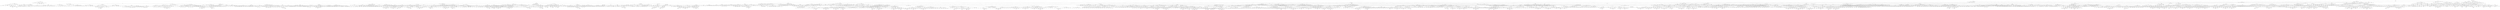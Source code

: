 strict digraph sapling10 {
overlap = none;
// 6: 5 1 1 1 1 1
34 [label="6 4 0 0 0 0 0 0 n:2"];
34 -> 4971727
34 -> 4971726
34 -> 4969863
4971727 [label="6 4 2 0 0 0 0 0 n:1"];
4971727 -> 3127424
4971727 -> 4950158
4971727 -> 4975559
4971727 -> 4914372
3127424 [label="6 4 2 1 0 0 0 0 n:7"];
3127424 -> 3127470
3127424 -> 3127469
3127424 -> 3127468
3127424 -> 3127467
3127424 -> 3127466
3127470 [label="7 6 4 2 1 0 0 0 h:(13,7)"];
3127469 [label="8 6 4 2 0 0 0 0 h:(13,7)"];
3127468 [label="9 6 4 1 0 0 0 0 h:(13,7)"];
3127467 [label="11 6 2 1 0 0 0 0 h:(13,7)"];
3127466 [label="13 4 2 1 0 0 0 0 n:7"];
3127466 -> 3153871
3127466 -> 3153870
3127466 -> 3153869
3127466 -> 3153868
3153871 [label="13 7 4 2 1 0 0 0 n:6"];
3153871 -> 3173057
3153871 -> 3173056
3153871 -> 3173055
3153871 -> 3173054
3153871 -> 3173053
3173057 [label="13 7 6 4 2 1 0 0 h:(13,6)"];
3173056 [label="13 7 7 4 2 0 0 0 h:(12,6)"];
3173055 [label="13 8 7 4 1 0 0 0 h:(12,6)"];
3173054 [label="13 10 7 2 1 0 0 0 h:(12,6)"];
3173053 [label="13 13 4 2 1 0 0 0 n:7"];
3173053 -> 3192311
3173053 -> 3192310
3173053 -> 3192309
3173053 -> 3192308
3192311 [label="13 13 7 4 2 1 0 0 n:7"];
3192311 -> 3225261
3192311 -> 3225260
3192311 -> 3225259
3192311 -> 3225258
3192311 -> 3225257
3225261 [label="13 13 7 7 4 2 1 0 h:(12,5)"];
3225260 [label="13 13 8 7 4 2 0 0 h:(12,5)"];
3225259 [label="13 13 9 7 4 1 0 0 h:(12,5)"];
3225258 [label="13 13 11 7 2 1 0 0 h:(12,5)"];
3225257 [label="14 13 13 4 2 1 0 0 n:6"];
3225257 -> 3271339
3225257 -> 3271338
3225257 -> 3271337
3225257 -> 3271336
3271339 [label="14 13 13 6 4 2 1 0 n:7"];
3271339 -> 3329072
3271339 -> 3329071
3271339 -> 3329070
3271339 -> 3329069
3271339 -> 3329068
3329072 [label="14 13 13 7 6 4 2 1 h:(13,4)"];
3329071 [label="14 13 13 8 6 4 2 0 h:(13,4)"];
3329070 [label="14 13 13 9 6 4 1 0 h:(13,4)"];
3329069 [label="14 13 13 11 6 2 1 0 h:(13,4)"];
3329068 [label="14 13 13 13 4 2 1 0 n:6"];
3329068 -> 3457533
3329068 -> 3457532
3329068 -> 3457531
3329068 -> 3457530
3457533 [label="14 13 13 13 6 4 2 1 n:7"];
3457533 -> 3504208
3457533 -> 3504207
3457533 -> 3504206
3457533 -> 3504205
3504208 [label="14 13 13 13 8 6 4 2 h:(13,3)"];
3504207 [label="14 13 13 13 9 6 4 1 h:(13,3)"];
3504206 [label="14 13 13 13 11 6 2 1 h:(13,3)"];
3504205 [label="14 13 13 13 13 4 2 1 n:6"];
3504205 -> 4194159
3504205 -> 4194058
3504205 -> 4194057
4194159 [label="14 13 13 13 13 7 4 2 n:7"];
4194159 -> 4194196
4194159 -> 4194195
4194159 -> 4194177
4194196 [label="14 13 13 13 13 9 7 4 h:(12,2)"];
4194195 [label="14 13 13 13 13 11 7 2 h:(12,2)"];
4194177 [label="14 14 13 13 13 13 4 2 n:9"];
4194177 -> 4194194
4194177 -> 4194184
4194194 [label="14 14 13 13 13 13 11 4 h:(8,2)"];
4194184 [label="14 14 13 13 13 13 13 2 n:9"];
4194184 -> 4194193
4194193 [label="14 14 13 13 13 13 13 11 h:(8,1)"];
4194058 [label="14 13 13 13 13 8 4 1 n:6"];
4194058 -> 4194158
4194058 -> 4194157
4194058 -> 4194084
4194158 [label="14 13 13 13 13 8 7 4 h:(12,2)"];
4194157 [label="14 13 13 13 13 10 8 1 h:(11,2)"];
4194084 [label="14 14 13 13 13 13 4 1 n:6"];
4194084 -> 4194135
4194084 -> 4194134
4194135 [label="14 14 13 13 13 13 7 4 n:6"];
4194135 -> 4194156
4194135 -> 4194145
4194156 [label="14 14 13 13 13 13 10 7 h:(12,1)"];
4194145 [label="14 14 13 13 13 13 13 4 n:8"];
4194145 -> 4194154
4194154 [label="14 14 13 13 13 13 13 12 n:7"];
4194134 [label="14 14 13 13 13 13 10 1 h:(9,2)"];
4194057 [label="14 13 13 13 13 10 2 1 h:(9,3)"];
3457532 [label="14 13 13 13 7 4 2 0 n:6"];
3457532 -> 3504213
3457532 -> 3504282
3457532 -> 3504281
3457532 -> 3504280
3504213 [label="14 13 13 13 7 6 4 2 h:(13,3)"];
3504282 [label="14 13 13 13 8 7 4 0 h:(12,3)"];
3504281 [label="14 13 13 13 10 7 2 0 h:(12,3)"];
3504280 [label="14 13 13 13 13 4 2 0 n:6"];
3504280 -> 4194542
3504280 -> 4194454
3504280 -> 4194442
4194542 [label="14 13 13 13 13 6 4 2 n:8"];
4194542 -> 4194573
4194542 -> 4194572
4194542 -> 4194554
4194573 [label="14 13 13 13 13 10 6 4 h:(13,2)"];
4194572 [label="14 13 13 13 13 12 6 2 h:(13,2)"];
4194554 [label="14 14 13 13 13 13 4 2 n:9"];
4194554 -> 4194571
4194554 -> 4194561
4194571 [label="14 14 13 13 13 13 11 4 h:(8,2)"];
4194561 [label="14 14 13 13 13 13 13 2 n:9"];
4194561 -> 4194570
4194570 [label="14 14 13 13 13 13 13 11 h:(8,1)"];
4194454 [label="14 13 13 13 13 8 4 0 n:6"];
4194454 -> 4194541
4194454 -> 4194540
4194454 -> 4194485
4194541 [label="14 13 13 13 13 8 6 4 h:(13,2)"];
4194540 [label="14 13 13 13 13 10 8 0 h:(11,2)"];
4194485 [label="14 14 13 13 13 13 4 0 n:7"];
4194485 -> 4194531
4194485 -> 4194527
4194531 [label="14 14 13 13 13 13 7 4 n:6"];
4194531 -> 4194156
4194531 -> 4194145
4194527 [label="14 14 13 13 13 13 11 0 n:13"];
4194527 -> 4194530
4194530 [label="14 14 13 13 13 13 13 11 h:(8,1)"];
4194442 [label="14 13 13 13 13 10 2 0 n:13"];
4194442 -> 4194453
4194442 -> 4194448
4194453 [label="14 13 13 13 13 13 10 2 h:(9,2)"];
4194448 [label="15 14 13 13 13 13 10 0 n:12"];
4194448 -> 4194452
4194452 [label="15 14 13 13 13 13 12 10 h:(9,1)"];
3457531 [label="14 13 13 13 8 4 1 0 n:6"];
3457531 -> 3504212
3457531 -> 3504282
3457531 -> 3504428
3457531 -> 3504427
3504212 [label="14 13 13 13 8 6 4 1 h:(13,3)"];
3504428 [label="14 13 13 13 10 8 1 0 h:(11,3)"];
3504427 [label="14 14 13 13 13 4 1 0 n:6"];
3504427 -> 4194790
3504427 -> 4194769
3504427 -> 4194757
4194790 [label="14 14 13 13 13 6 4 1 n:7"];
4194790 -> 4194849
4194790 -> 4194848
4194790 -> 4194799
4194849 [label="14 14 13 13 13 8 6 4 h:(13,2)"];
4194848 [label="14 14 13 13 13 11 6 1 h:(13,2)"];
4194799 [label="14 14 13 13 13 13 4 1 n:6"];
4194799 -> 4194135
4194799 -> 4194134
4194769 [label="14 14 13 13 13 7 4 0 n:6"];
4194769 -> 4194789
4194769 -> 4194788
4194769 -> 4194485
4194789 [label="14 14 13 13 13 7 6 4 h:(13,2)"];
4194788 [label="14 14 13 13 13 10 7 0 h:(12,2)"];
4194757 [label="14 14 13 13 13 10 1 0 n:13"];
4194757 -> 4194768
4194757 -> 4194763
4194768 [label="14 14 13 13 13 13 10 1 h:(9,2)"];
4194763 [label="14 14 14 13 13 13 10 0 n:12"];
4194763 -> 4194767
4194767 [label="14 14 14 13 13 13 12 10 h:(9,1)"];
3457530 [label="14 13 13 13 10 2 1 0 n:9"];
3457530 -> 3504553
3457530 -> 3504552
3457530 -> 3504551
3504553 [label="14 13 13 13 10 9 2 1 h:(10,3)"];
3504552 [label="14 13 13 13 10 10 2 0 h:(10,3)"];
3504551 [label="14 13 13 13 11 10 1 0 h:(10,3)"];
3271338 [label="14 13 13 7 4 2 0 0 n:6"];
3271338 -> 3329077
3271338 -> 3329126
3271338 -> 3329125
3271338 -> 3329124
3329077 [label="14 13 13 7 6 4 2 0 h:(13,4)"];
3329126 [label="14 13 13 8 7 4 0 0 h:(12,4)"];
3329125 [label="14 13 13 10 7 2 0 0 h:(12,4)"];
3329124 [label="14 13 13 13 4 2 0 0 n:6"];
3329124 -> 3394898
3329124 -> 3394897
3329124 -> 3394896
3394898 [label="14 13 13 13 6 4 2 0 n:6"];
3394898 -> 3457572
3394898 -> 3457571
3394898 -> 3457570
3394898 -> 3457569
3457572 [label="14 13 13 13 6 6 4 2 h:(13,3)"];
3457571 [label="14 13 13 13 8 6 4 0 h:(13,3)"];
3457570 [label="14 13 13 13 10 6 2 0 h:(13,3)"];
3457569 [label="14 13 13 13 12 4 2 0 n:8"];
3457569 -> 3504575
3457569 -> 3504574
3457569 -> 3504573
3504575 [label="14 13 13 13 12 8 4 2 n:7"];
3504575 -> 4194895
3504575 -> 4194894
3504575 -> 4194877
4194895 [label="14 13 13 13 12 9 8 4 h:(11,2)"];
4194894 [label="14 13 13 13 12 11 8 2 h:(11,2)"];
4194877 [label="15 14 13 13 13 12 4 2 n:9"];
4194877 -> 4194893
4194877 -> 4194884
4194893 [label="15 14 13 13 13 12 11 4 h:(8,2)"];
4194884 [label="15 14 13 13 13 13 12 2 n:9"];
4194884 -> 4194892
4194892 [label="15 14 13 13 13 13 12 11 h:(8,1)"];
3504574 [label="14 13 13 13 12 10 4 0 n:12"];
3504574 -> 4194911
3504574 -> 4194906
4194911 [label="14 13 13 13 12 12 10 4 h:(9,2)"];
4194906 [label="16 14 13 13 13 12 10 0 n:12"];
4194906 -> 4194910
4194910 [label="16 14 13 13 13 12 12 10 h:(9,1)"];
3504573 [label="14 13 13 13 12 12 2 0 n:12"];
3504573 -> 4194933
3504573 -> 4194924
4194933 [label="14 13 13 13 12 12 12 2 h:(9,2)"];
4194924 [label="14 14 13 13 13 12 12 0 n:11"];
4194924 -> 4194932
4194932 [label="14 14 13 13 13 12 12 11 h:(8,1)"];
3394897 [label="14 13 13 13 8 4 0 0 n:6"];
3394897 -> 3457571
3394897 -> 3457606
3394897 -> 3457605
3457606 [label="14 13 13 13 10 8 0 0 h:(11,3)"];
3457605 [label="14 14 13 13 13 4 0 0 n:6"];
3457605 -> 3504603
3457605 -> 3504602
3504603 [label="14 14 13 13 13 6 4 0 n:7"];
3504603 -> 4194988
3504603 -> 4194987
3504603 -> 4194946
4194988 [label="14 14 13 13 13 7 6 4 h:(13,2)"];
4194987 [label="14 14 13 13 13 11 6 0 h:(13,2)"];
4194946 [label="14 14 13 13 13 13 4 0 n:7"];
4194946 -> 4194531
4194946 -> 4194527
3504602 [label="14 14 13 13 13 10 0 0 n:13"];
3504602 -> 4194994
4194994 [label="14 14 13 13 13 13 10 0 n:13"];
4194994 -> 4194997
4194997 [label="14 14 13 13 13 13 13 10 h:(9,1)"];
3394896 [label="14 13 13 13 10 2 0 0 n:9"];
3394896 -> 3457629
3394896 -> 3457628
3457629 [label="14 13 13 13 10 9 2 0 h:(10,3)"];
3457628 [label="14 13 13 13 11 10 0 0 h:(10,3)"];
3271337 [label="14 13 13 8 4 1 0 0 n:6"];
3271337 -> 3329076
3271337 -> 3329126
3271337 -> 3329171
3271337 -> 3329170
3329076 [label="14 13 13 8 6 4 1 0 h:(13,4)"];
3329171 [label="14 13 13 10 8 1 0 0 h:(11,4)"];
3329170 [label="14 14 13 13 4 1 0 0 n:6"];
3329170 -> 3394938
3329170 -> 3394937
3329170 -> 3394936
3394938 [label="14 14 13 13 6 4 1 0 n:7"];
3394938 -> 3457659
3394938 -> 3457658
3394938 -> 3457657
3394938 -> 3457656
3457659 [label="14 14 13 13 7 6 4 1 h:(13,3)"];
3457658 [label="14 14 13 13 8 6 4 0 h:(13,3)"];
3457657 [label="14 14 13 13 11 6 1 0 h:(13,3)"];
3457656 [label="14 14 13 13 13 4 1 0 n:6"];
3457656 -> 4194790
3457656 -> 4194769
3457656 -> 4194757
3394937 [label="14 14 13 13 7 4 0 0 n:6"];
3394937 -> 3457663
3394937 -> 3457695
3394937 -> 3457605
3457663 [label="14 14 13 13 7 6 4 0 h:(13,3)"];
3457695 [label="14 14 13 13 10 7 0 0 h:(12,3)"];
3394936 [label="14 14 13 13 10 1 0 0 n:9"];
3394936 -> 3457718
3394936 -> 3457717
3457718 [label="14 14 13 13 10 9 1 0 h:(10,3)"];
3457717 [label="14 14 13 13 10 10 0 0 h:(10,3)"];
3271336 [label="14 13 13 10 2 1 0 0 n:9"];
3271336 -> 3329201
3271336 -> 3329200
3271336 -> 3329199
3329201 [label="14 13 13 10 9 2 1 0 h:(10,4)"];
3329200 [label="14 13 13 10 10 2 0 0 h:(10,4)"];
3329199 [label="14 13 13 11 10 1 0 0 h:(10,4)"];
3192310 [label="13 13 8 4 2 0 0 0 n:6"];
3192310 -> 3225307
3192310 -> 3225306
3192310 -> 3225305
3192310 -> 3225304
3225307 [label="13 13 8 6 4 2 0 0 h:(13,5)"];
3225306 [label="13 13 8 8 4 0 0 0 h:(11,5)"];
3225305 [label="13 13 10 8 2 0 0 0 h:(11,5)"];
3225304 [label="14 13 13 4 2 0 0 0 n:6"];
3225304 -> 3271375
3225304 -> 3271374
3225304 -> 3271373
3271375 [label="14 13 13 6 4 2 0 0 n:7"];
3271375 -> 3329239
3271375 -> 3329238
3271375 -> 3329237
3271375 -> 3329236
3329239 [label="14 13 13 7 6 4 2 0 h:(13,4)"];
3329238 [label="14 13 13 9 6 4 0 0 h:(13,4)"];
3329237 [label="14 13 13 11 6 2 0 0 h:(13,4)"];
3329236 [label="14 13 13 13 4 2 0 0 n:6"];
3329236 -> 3394898
3329236 -> 3394897
3329236 -> 3394896
3271374 [label="14 13 13 8 4 0 0 0 n:6"];
3271374 -> 3329243
3271374 -> 3329281
3271374 -> 3329280
3329243 [label="14 13 13 8 6 4 0 0 h:(13,4)"];
3329281 [label="14 13 13 10 8 0 0 0 h:(11,4)"];
3329280 [label="14 14 13 13 4 0 0 0 n:7"];
3329280 -> 3394967
3329280 -> 3394966
3394967 [label="14 14 13 13 7 4 0 0 n:6"];
3394967 -> 3457663
3394967 -> 3457695
3394967 -> 3457605
3394966 [label="14 14 13 13 11 0 0 0 n:9"];
3394966 -> 3457732
3457732 [label="14 14 13 13 11 9 0 0 h:(10,3)"];
3271373 [label="14 13 13 10 2 0 0 0 n:9"];
3271373 -> 3329304
3271373 -> 3329303
3329304 [label="14 13 13 10 9 2 0 0 h:(10,4)"];
3329303 [label="14 13 13 11 10 0 0 0 h:(10,4)"];
3192309 [label="13 13 9 4 1 0 0 0 n:6"];
3192309 -> 3225345
3192309 -> 3225344
3192309 -> 3225343
3192309 -> 3225342
3225345 [label="13 13 9 6 4 1 0 0 h:(13,5)"];
3225344 [label="13 13 9 7 4 0 0 0 h:(12,5)"];
3225343 [label="13 13 10 9 1 0 0 0 h:(10,5)"];
3225342 [label="15 13 13 4 1 0 0 0 n:6"];
3225342 -> 3271415
3225342 -> 3271414
3225342 -> 3271413
3271415 [label="15 13 13 6 4 1 0 0 n:7"];
3271415 -> 3329341
3271415 -> 3329340
3271415 -> 3329339
3271415 -> 3329338
3329341 [label="15 13 13 7 6 4 1 0 h:(13,4)"];
3329340 [label="15 13 13 8 6 4 0 0 h:(13,4)"];
3329339 [label="15 13 13 11 6 1 0 0 h:(13,4)"];
3329338 [label="15 13 13 13 4 1 0 0 n:6"];
3329338 -> 3395009
3329338 -> 3395008
3329338 -> 3395007
3395009 [label="15 13 13 13 6 4 1 0 n:7"];
3395009 -> 3457761
3395009 -> 3457760
3395009 -> 3457759
3395009 -> 3457758
3457761 [label="15 13 13 13 7 6 4 1 h:(13,3)"];
3457760 [label="15 13 13 13 8 6 4 0 h:(13,3)"];
3457759 [label="15 13 13 13 11 6 1 0 h:(13,3)"];
3457758 [label="15 13 13 13 13 4 1 0 n:6"];
3457758 -> 4195459
3457758 -> 4195370
3457758 -> 4195363
4195459 [label="15 13 13 13 13 6 4 1 n:7"];
4195459 -> 4195529
4195459 -> 4195528
4195459 -> 4195468
4195529 [label="15 13 13 13 13 8 6 4 h:(13,2)"];
4195528 [label="15 13 13 13 13 11 6 1 h:(13,2)"];
4195468 [label="15 13 13 13 13 13 4 1 n:6"];
4195468 -> 4195519
4195468 -> 4195518
4195519 [label="15 13 13 13 13 13 7 4 n:6"];
4195519 -> 4195456
4195519 -> 4195445
4195456 [label="15 13 13 13 13 13 10 7 h:(12,1)"];
4195445 [label="15 13 13 13 13 13 13 4 n:8"];
4195445 -> 4195454
4195454 [label="15 13 13 13 13 13 13 12 n:7"];
4195518 [label="15 13 13 13 13 13 10 1 h:(9,2)"];
4195370 [label="15 13 13 13 13 7 4 0 n:6"];
4195370 -> 4195458
4195370 -> 4195457
4195370 -> 4195389
4195458 [label="15 13 13 13 13 7 6 4 h:(13,2)"];
4195457 [label="15 13 13 13 13 10 7 0 h:(12,2)"];
4195389 [label="15 13 13 13 13 13 4 0 n:7"];
4195389 -> 4195435
4195389 -> 4195431
4195435 [label="15 13 13 13 13 13 7 4 n:6"];
4195435 -> 4195456
4195435 -> 4195445
4195431 [label="15 13 13 13 13 13 11 0 n:13"];
4195431 -> 4195434
4195434 [label="15 13 13 13 13 13 13 11 h:(8,1)"];
4195363 [label="15 13 13 13 13 10 1 0 n:13"];
4195363 -> 4195369
4195363 -> 4194448
4195369 [label="15 13 13 13 13 13 10 1 h:(9,2)"];
3395008 [label="15 13 13 13 7 4 0 0 n:6"];
3395008 -> 3457765
3395008 -> 3457797
3395008 -> 3457796
3457765 [label="15 13 13 13 7 6 4 0 h:(13,3)"];
3457797 [label="15 13 13 13 10 7 0 0 h:(12,3)"];
3457796 [label="15 13 13 13 13 4 0 0 n:7"];
3457796 -> 3504618
3457796 -> 3504617
3504618 [label="15 13 13 13 13 7 4 0 n:6"];
3504618 -> 4195458
3504618 -> 4195457
3504618 -> 4195389
3504617 [label="15 13 13 13 13 11 0 0 n:13"];
3504617 -> 4195552
4195552 [label="15 13 13 13 13 13 11 0 n:13"];
4195552 -> 4195555
4195555 [label="15 13 13 13 13 13 13 11 h:(8,1)"];
3395007 [label="15 13 13 13 10 1 0 0 n:9"];
3395007 -> 3457820
3395007 -> 3457819
3457820 [label="15 13 13 13 10 9 1 0 h:(10,3)"];
3457819 [label="15 13 13 13 10 10 0 0 h:(10,3)"];
3271414 [label="15 13 13 7 4 0 0 0 n:6"];
3271414 -> 3329345
3271414 -> 3329383
3271414 -> 3329382
3329345 [label="15 13 13 7 6 4 0 0 h:(13,4)"];
3329383 [label="15 13 13 10 7 0 0 0 h:(12,4)"];
3329382 [label="15 13 13 13 4 0 0 0 n:6"];
3329382 -> 3395036
3329382 -> 3395035
3395036 [label="15 13 13 13 6 4 0 0 n:7"];
3395036 -> 3457844
3395036 -> 3457843
3395036 -> 3457842
3457844 [label="15 13 13 13 7 6 4 0 h:(13,3)"];
3457843 [label="15 13 13 13 11 6 0 0 h:(13,3)"];
3457842 [label="15 13 13 13 13 4 0 0 n:7"];
3457842 -> 3504618
3457842 -> 3504617
3395035 [label="15 13 13 13 10 0 0 0 n:9"];
3395035 -> 3457865
3457865 [label="15 13 13 13 10 9 0 0 h:(10,3)"];
3271413 [label="15 13 13 10 1 0 0 0 n:9"];
3271413 -> 3329406
3271413 -> 3329405
3329406 [label="15 13 13 10 9 1 0 0 h:(10,4)"];
3329405 [label="15 13 13 10 10 0 0 0 h:(10,4)"];
3192308 [label="13 13 11 2 1 0 0 0 n:9"];
3192308 -> 3225369
3192308 -> 3225368
3192308 -> 3225367
3225369 [label="13 13 11 9 2 1 0 0 h:(10,5)"];
3225368 [label="13 13 11 10 2 0 0 0 h:(10,5)"];
3225367 [label="13 13 11 11 1 0 0 0 h:(10,5)"];
3153870 [label="13 8 4 2 0 0 0 0 n:6"];
3153870 -> 3173097
3153870 -> 3173096
3153870 -> 3173095
3153870 -> 3173094
3173097 [label="13 8 6 4 2 0 0 0 h:(13,6)"];
3173096 [label="13 8 8 4 0 0 0 0 h:(11,6)"];
3173095 [label="13 10 8 2 0 0 0 0 h:(11,6)"];
3173094 [label="14 13 4 2 0 0 0 0 n:6"];
3173094 -> 3192357
3173094 -> 3192356
3173094 -> 3192355
3192357 [label="14 13 6 4 2 0 0 0 n:7"];
3192357 -> 3225407
3192357 -> 3225406
3192357 -> 3225405
3192357 -> 3225404
3225407 [label="14 13 7 6 4 2 0 0 h:(13,5)"];
3225406 [label="14 13 9 6 4 0 0 0 h:(13,5)"];
3225405 [label="14 13 11 6 2 0 0 0 h:(13,5)"];
3225404 [label="14 13 13 4 2 0 0 0 n:6"];
3225404 -> 3271375
3225404 -> 3271374
3225404 -> 3271373
3192356 [label="14 13 8 4 0 0 0 0 n:6"];
3192356 -> 3225411
3192356 -> 3225449
3192356 -> 3225448
3225411 [label="14 13 8 6 4 0 0 0 h:(13,5)"];
3225449 [label="14 13 10 8 0 0 0 0 h:(11,5)"];
3225448 [label="14 14 13 4 0 0 0 0 n:6"];
3225448 -> 3271447
3225448 -> 3271446
3271447 [label="14 14 13 6 4 0 0 0 n:7"];
3271447 -> 3329436
3271447 -> 3329435
3271447 -> 3329434
3329436 [label="14 14 13 7 6 4 0 0 h:(13,4)"];
3329435 [label="14 14 13 11 6 0 0 0 h:(13,4)"];
3329434 [label="14 14 13 13 4 0 0 0 n:7"];
3329434 -> 3394967
3329434 -> 3394966
3271446 [label="14 14 13 10 0 0 0 0 n:9"];
3271446 -> 3329457
3329457 [label="14 14 13 10 9 0 0 0 h:(10,4)"];
3192355 [label="14 13 10 2 0 0 0 0 n:9"];
3192355 -> 3225472
3192355 -> 3225471
3225472 [label="14 13 10 9 2 0 0 0 h:(10,5)"];
3225471 [label="14 13 11 10 0 0 0 0 h:(10,5)"];
3153869 [label="13 9 4 1 0 0 0 0 n:6"];
3153869 -> 3173135
3153869 -> 3173134
3153869 -> 3173133
3153869 -> 3173132
3173135 [label="13 9 6 4 1 0 0 0 h:(13,6)"];
3173134 [label="13 9 7 4 0 0 0 0 h:(12,6)"];
3173133 [label="13 10 9 1 0 0 0 0 h:(10,6)"];
3173132 [label="15 13 4 1 0 0 0 0 n:6"];
3173132 -> 3192396
3173132 -> 3192395
3173132 -> 3192394
3192396 [label="15 13 6 4 1 0 0 0 n:7"];
3192396 -> 3225509
3192396 -> 3225508
3192396 -> 3225507
3192396 -> 3225506
3225509 [label="15 13 7 6 4 1 0 0 h:(13,5)"];
3225508 [label="15 13 8 6 4 0 0 0 h:(13,5)"];
3225507 [label="15 13 11 6 1 0 0 0 h:(13,5)"];
3225506 [label="15 13 13 4 1 0 0 0 n:6"];
3225506 -> 3271415
3225506 -> 3271414
3225506 -> 3271413
3192395 [label="15 13 7 4 0 0 0 0 n:6"];
3192395 -> 3225513
3192395 -> 3225551
3192395 -> 3225550
3225513 [label="15 13 7 6 4 0 0 0 h:(13,5)"];
3225551 [label="15 13 10 7 0 0 0 0 h:(12,5)"];
3225550 [label="15 13 13 4 0 0 0 0 n:7"];
3225550 -> 3271475
3225550 -> 3271474
3271475 [label="15 13 13 7 4 0 0 0 n:6"];
3271475 -> 3329345
3271475 -> 3329383
3271475 -> 3329382
3271474 [label="15 13 13 11 0 0 0 0 n:9"];
3271474 -> 3329469
3329469 [label="15 13 13 11 9 0 0 0 h:(10,4)"];
3192394 [label="15 13 10 1 0 0 0 0 n:9"];
3192394 -> 3225574
3192394 -> 3225573
3225574 [label="15 13 10 9 1 0 0 0 h:(10,5)"];
3225573 [label="15 13 10 10 0 0 0 0 h:(10,5)"];
3153868 [label="13 11 2 1 0 0 0 0 n:9"];
3153868 -> 3173159
3153868 -> 3173158
3153868 -> 3173157
3173159 [label="13 11 9 2 1 0 0 0 h:(10,6)"];
3173158 [label="13 11 10 2 0 0 0 0 h:(10,6)"];
3173157 [label="13 11 11 1 0 0 0 0 h:(10,6)"];
4950158 [label="6 4 3 0 0 0 0 0 n:1"];
4950158 -> 4950627
4950158 -> 4950467
4950158 -> 4950466
4950158 -> 4949665
4950627 [label="6 4 3 1 0 0 0 0 n:3"];
4950627 -> 4950689
4950627 -> 4950509
4950627 -> 4950688
4950627 -> 4949986
4950627 -> 4944525
4950689 [label="6 4 3 3 1 0 0 0 n:3"];
4950689 -> 901750
4950689 -> 901682
4950689 -> 901749
4950689 -> 901748
4950689 -> 896661
901750 [label="6 4 3 3 3 1 0 0 n:3"];
901750 -> 964023
901750 -> 964022
901750 -> 964021
901750 -> 964020
901750 -> 964019
964023 [label="6 4 3 3 3 3 1 0 n:5"];
964023 -> 1006714
964023 -> 1006713
964023 -> 1006712
964023 -> 1006711
964023 -> 1006710
1006714 [label="6 5 4 3 3 3 3 1 h:FN (2)"];
1006713 [label="6 6 4 3 3 3 3 0 n:4"];
1006713 -> 1051629
1006713 -> 1051628
1006713 -> 1051627
1006713 -> 1051626
1051629 [label="6 6 4 4 3 3 3 3 n:4"];
1051629 -> 1107495
1051629 -> 1107494
1051629 -> 1107493
1107495 [label="7 6 6 4 4 3 3 3 n:6"];
1107495 -> 1185696
1107495 -> 1185695
1107495 -> 1185694
1107495 -> 1179192
1185696 [label="9 7 6 6 4 4 3 3 h:(13,5)"];
1185695 [label="10 7 6 6 4 3 3 3 h:(13,5)"];
1185694 [label="12 7 6 4 4 3 3 3 h:(8,8)"];
1179192 [label="13 6 6 4 4 3 3 3 h:(8,8)"];
1107494 [label="8 6 6 4 3 3 3 3 n:6"];
1107494 -> 1185735
1107494 -> 1185734
1107494 -> 1185733
1107494 -> 1185732
1185735 [label="9 8 6 6 4 3 3 3 h:(13,5)"];
1185734 [label="10 8 6 6 3 3 3 3 h:(13,5)"];
1185733 [label="12 8 6 4 3 3 3 3 h:(8,8)"];
1185732 [label="14 6 6 4 3 3 3 3 h:(8,8)"];
1107493 [label="10 6 4 4 3 3 3 3 h:(9,8)"];
1051628 [label="7 6 6 4 3 3 3 0 h:(13,6)"];
1051627 [label="8 6 6 3 3 3 3 0 h:(13,6)"];
1051626 [label="10 6 4 3 3 3 3 0 n:3"];
1051626 -> 1107561
1051626 -> 1107560
1051626 -> 1107559
1051626 -> 1107558
1051626 -> 1107557
1107561 [label="10 6 4 3 3 3 3 3 h:(9,8)"];
1107560 [label="10 6 6 4 3 3 3 0 n:3"];
1107560 -> 1185799
1107560 -> 1185798
1107560 -> 1185797
1107560 -> 1185796
1107560 -> 1185795
1185799 [label="10 6 6 4 3 3 3 3 h:(9,8)"];
1185798 [label="10 6 6 6 4 3 3 0 h:(13,5)"];
1185797 [label="10 7 6 6 3 3 3 0 h:(13,5)"];
1185796 [label="10 9 6 4 3 3 3 0 h:(10,7)"];
1185795 [label="13 6 6 4 3 3 3 0 n:2"];
1185795 -> 1289378
1185795 -> 1289377
1185795 -> 1289376
1185795 -> 1289375
1185795 -> 1289374
1289378 [label="13 6 6 4 3 3 3 2 h:(9,8)"];
1289377 [label="13 6 6 5 4 3 3 0 h:(14,5)"];
1289376 [label="13 6 6 6 3 3 3 0 h:(13,5)"];
1289375 [label="13 8 6 4 3 3 3 0 n:6"];
1289375 -> 1397378
1289375 -> 1397377
1289375 -> 1397376
1289375 -> 1397375
1289375 -> 1397374
1397378 [label="13 8 6 6 4 3 3 3 h:(13,5)"];
1397377 [label="13 9 8 6 4 3 3 0 h:(13,5)"];
1397376 [label="13 10 8 6 3 3 3 0 h:(13,5)"];
1397375 [label="13 12 8 4 3 3 3 0 h:(11,6)"];
1397374 [label="14 13 6 4 3 3 3 0 n:6"];
1397374 -> 1502792
1397374 -> 1502791
1397374 -> 1502790
1397374 -> 1502789
1502792 [label="14 13 6 6 4 3 3 3 h:(8,7)"];
1502791 [label="14 13 9 6 4 3 3 0 h:(10,6)"];
1502790 [label="14 13 10 6 3 3 3 0 h:(10,6)"];
1502789 [label="14 13 12 4 3 3 3 0 h:(10,6)"];
1289374 [label="15 6 6 4 3 3 3 0 n:5"];
1289374 -> 1397459
1289374 -> 1397458
1289374 -> 1397457
1289374 -> 1397456
1397459 [label="15 6 6 5 4 3 3 3 h:(8,8)"];
1397458 [label="15 8 6 6 4 3 3 0 h:(13,5)"];
1397457 [label="15 9 6 6 3 3 3 0 h:(13,5)"];
1397456 [label="15 11 6 4 3 3 3 0 n:9"];
1397456 -> 1502820
1397456 -> 1502819
1397456 -> 1502818
1397456 -> 1502817
1502820 [label="15 11 9 6 4 3 3 3 h:(8,7)"];
1502819 [label="15 12 11 6 4 3 3 0 n:8"];
1502819 -> 1586479
1502819 -> 1586478
1502819 -> 1586477
1502819 -> 1586476
1586479 [label="15 12 11 8 6 4 3 3 h:(8,6)"];
1586478 [label="15 12 11 11 6 4 3 0 h:(10,5)"];
1586477 [label="15 12 12 11 6 3 3 0 h:(10,5)"];
1586476 [label="15 14 12 11 4 3 3 0 h:(10,5)"];
1502818 [label="15 13 11 6 3 3 3 0 n:8"];
1502818 -> 1586505
1502818 -> 1586504
1502818 -> 1586503
1586505 [label="15 13 11 8 6 3 3 3 h:(8,6)"];
1586504 [label="15 13 11 11 6 3 3 0 h:(10,5)"];
1586503 [label="15 14 13 11 3 3 3 0 h:(10,5)"];
1502817 [label="15 15 11 4 3 3 3 0 n:8"];
1502817 -> 1586533
1502817 -> 1586532
1502817 -> 1586531
1586533 [label="15 15 11 8 4 3 3 3 h:(8,6)"];
1586532 [label="15 15 11 11 4 3 3 0 h:(10,5)"];
1586531 [label="15 15 12 11 3 3 3 0 h:(10,5)"];
1107559 [label="10 7 6 3 3 3 3 0 n:5"];
1107559 -> 1185854
1107559 -> 1185853
1107559 -> 1185852
1107559 -> 1185851
1107559 -> 1185850
1185854 [label="10 7 6 5 3 3 3 3 h:FN (0)"];
1185853 [label="10 8 7 6 3 3 3 0 h:(13,5)"];
1185852 [label="11 10 7 3 3 3 3 0 n:9"];
1185852 -> 1289399
1185852 -> 1289398
1185852 -> 1289397
1289399 [label="11 10 9 7 3 3 3 3 h:(10,6)"];
1289398 [label="12 11 10 7 3 3 3 0 h:(10,6)"];
1289397 [label="16 11 10 3 3 3 3 0 h:(10,6)"];
1185851 [label="12 10 6 3 3 3 3 0 n:9"];
1185851 -> 1289421
1185851 -> 1289420
1185851 -> 1289419
1289421 [label="12 10 9 6 3 3 3 3 h:(10,6)"];
1289420 [label="12 12 10 6 3 3 3 0 h:(10,6)"];
1289419 [label="15 12 10 3 3 3 3 0 h:(10,6)"];
1185850 [label="15 7 6 3 3 3 3 0 n:6"];
1185850 -> 1289461
1185850 -> 1289460
1185850 -> 1289459
1185850 -> 1289458
1289461 [label="15 7 6 6 3 3 3 3 h:(13,5)"];
1289460 [label="15 9 7 6 3 3 3 0 h:(13,5)"];
1289459 [label="15 12 7 3 3 3 3 0 n:7"];
1289459 -> 1397510
1289459 -> 1397509
1289459 -> 1397508
1397510 [label="15 12 7 7 3 3 3 3 h:(8,7)"];
1397509 [label="15 12 10 7 3 3 3 0 n:9"];
1397509 -> 1502870
1397509 -> 1502869
1397509 -> 1502868
1502870 [label="15 12 10 9 7 3 3 3 h:(10,5)"];
1502869 [label="15 12 12 10 7 3 3 0 h:(10,5)"];
1502868 [label="16 15 12 10 3 3 3 0 h:(10,5)"];
1397508 [label="15 14 12 3 3 3 3 0 n:9"];
1397508 -> 1502888
1397508 -> 1502887
1502888 [label="15 14 12 9 3 3 3 3 h:(10,5)"];
1502887 [label="15 14 12 12 3 3 3 0 h:(10,5)"];
1289458 [label="15 13 6 3 3 3 3 0 n:7"];
1289458 -> 1397550
1289458 -> 1397549
1289458 -> 1397548
1397550 [label="15 13 7 6 3 3 3 3 h:(8,7)"];
1397549 [label="15 13 10 6 3 3 3 0 n:9"];
1397549 -> 1502910
1397549 -> 1502909
1397549 -> 1502908
1502910 [label="15 13 10 9 6 3 3 3 h:(10,5)"];
1502909 [label="15 13 12 10 6 3 3 0 h:(10,5)"];
1502908 [label="15 15 13 10 3 3 3 0 h:(10,5)"];
1397548 [label="15 13 13 3 3 3 3 0 n:9"];
1397548 -> 1502928
1397548 -> 1502927
1502928 [label="15 13 13 9 3 3 3 3 h:(10,5)"];
1502927 [label="15 13 13 12 3 3 3 0 h:(10,5)"];
1107558 [label="10 9 4 3 3 3 3 0 h:(10,7)"];
1107557 [label="13 6 4 3 3 3 3 0 n:2"];
1107557 -> 1185934
1107557 -> 1185933
1107557 -> 1185932
1107557 -> 1185931
1107557 -> 1185930
1185934 [label="13 6 4 3 3 3 3 2 h:(9,8)"];
1185933 [label="13 6 5 4 3 3 3 0 n:6"];
1185933 -> 1289522
1185933 -> 1289521
1185933 -> 1289520
1185933 -> 1289519
1185933 -> 1289518
1289522 [label="13 6 6 5 4 3 3 3 h:(8,8)"];
1289521 [label="13 9 6 5 4 3 3 0 n:6"];
1289521 -> 1397613
1289521 -> 1397612
1289521 -> 1397611
1289521 -> 1397610
1289521 -> 1397609
1289521 -> 1397608
1397613 [label="13 9 6 6 5 4 3 3 h:(14,4)"];
1397612 [label="13 9 9 6 5 4 3 0 h:(14,4)"];
1397611 [label="13 10 9 6 5 3 3 0 h:(14,4)"];
1397610 [label="13 11 9 6 4 3 3 0 h:(10,6)"];
1397609 [label="13 12 9 5 4 3 3 0 h:(10,6)"];
1397608 [label="15 13 6 5 4 3 3 0 n:7"];
1397608 -> 1502973
1397608 -> 1502972
1397608 -> 1502971
1397608 -> 1502970
1397608 -> 1502969
1502973 [label="15 13 7 6 5 4 3 3 h:(14,4)"];
1502972 [label="15 13 10 6 5 4 3 0 h:(14,4)"];
1502971 [label="15 13 11 6 5 3 3 0 h:(14,4)"];
1502970 [label="15 13 12 6 4 3 3 0 n:7"];
1502970 -> 1586571
1502970 -> 1586570
1502970 -> 1586569
1502970 -> 1586568
1586571 [label="15 13 12 7 6 4 3 3 h:(8,6)"];
1586570 [label="15 13 12 10 6 4 3 0 n:10"];
1586570 -> 2260588
1586570 -> 2260587
1586570 -> 2260586
1586570 -> 2260558
2260588 [label="15 13 12 10 10 6 4 3 h:(13,3)"];
2260587 [label="15 13 13 12 10 6 4 0 h:(13,3)"];
2260586 [label="15 14 13 12 10 6 3 0 h:(13,3)"];
2260558 [label="16 15 13 12 10 4 3 0 n:10"];
2260558 -> 2260585
2260558 -> 2260578
2260558 -> 2260564
2260585 [label="16 15 13 12 10 10 4 3 h:(9,3)"];
2260578 [label="16 15 13 13 12 10 4 0 n:10"];
2260578 -> 2260584
2260578 -> 2260570
2260584 [label="16 15 13 13 12 10 10 4 h:(9,2)"];
2260570 [label="16 15 14 13 13 12 10 0 n:10"];
2260570 -> 2260576
2260576 [label="16 15 14 13 13 12 10 10 h:(9,1)"];
2260564 [label="16 15 14 13 12 10 3 0 n:10"];
2260564 -> 2260577
2260564 -> 2260570
2260577 [label="16 15 14 13 12 10 10 3 h:(9,2)"];
1586569 [label="15 13 12 11 6 3 3 0 n:10"];
1586569 -> 2260644
1586569 -> 2260643
1586569 -> 2260623
2260644 [label="15 13 12 11 10 6 3 3 h:(13,3)"];
2260643 [label="15 13 13 12 11 6 3 0 h:(13,3)"];
2260623 [label="16 15 13 12 11 3 3 0 n:10"];
2260623 -> 2260642
2260623 -> 2260629
2260642 [label="16 15 13 12 11 10 3 3 h:(9,3)"];
2260629 [label="16 15 13 13 12 11 3 0 n:10"];
2260629 -> 2260641
2260629 -> 2260635
2260641 [label="16 15 13 13 12 11 10 3 h:(9,2)"];
2260635 [label="16 15 13 13 13 12 11 0 n:11"];
2260635 -> 2260640
2260640 [label="16 15 13 13 13 12 11 11 h:(8,1)"];
1586568 [label="15 13 13 12 4 3 3 0 n:10"];
1586568 -> 2260703
1586568 -> 2260689
1586568 -> 2260668
2260703 [label="15 13 13 12 10 4 3 3 h:(9,4)"];
2260689 [label="15 13 13 13 12 4 3 0 n:10"];
2260689 -> 2260702
2260689 -> 2260695
2260689 -> 2260674
2260702 [label="15 13 13 13 12 10 4 3 h:(9,3)"];
2260695 [label="15 13 13 13 13 12 4 0 n:10"];
2260695 -> 2260701
2260695 -> 2260680
2260701 [label="15 13 13 13 13 12 10 4 h:(9,2)"];
2260680 [label="15 14 13 13 13 13 12 0 n:11"];
2260680 -> 2260686
2260686 [label="15 14 13 13 13 13 12 11 h:(8,1)"];
2260674 [label="15 14 13 13 13 12 3 0 n:10"];
2260674 -> 2260687
2260674 -> 2260680
2260687 [label="15 14 13 13 13 12 10 3 h:(9,2)"];
2260668 [label="15 14 13 13 12 3 3 0 n:10"];
2260668 -> 2260688
2260668 -> 2260674
2260688 [label="15 14 13 13 12 10 3 3 h:(9,3)"];
1502969 [label="15 13 13 5 4 3 3 0 n:6"];
1502969 -> 1586620
1502969 -> 1586619
1502969 -> 1586618
1502969 -> 1586617
1586620 [label="15 13 13 6 5 4 3 3 h:(8,6)"];
1586619 [label="15 13 13 9 5 4 3 0 h:(10,5)"];
1586618 [label="15 13 13 10 5 3 3 0 h:(10,5)"];
1586617 [label="15 13 13 11 4 3 3 0 h:(10,5)"];
1289520 [label="13 10 6 5 3 3 3 0 n:9"];
1289520 -> 1397648
1289520 -> 1397647
1289520 -> 1397646
1289520 -> 1397645
1397648 [label="13 10 9 6 5 3 3 3 h:(10,6)"];
1397647 [label="13 12 10 6 5 3 3 0 h:(10,6)"];
1397646 [label="14 13 10 6 3 3 3 0 h:(10,6)"];
1397645 [label="15 13 10 5 3 3 3 0 h:(10,6)"];
1289519 [label="13 11 6 4 3 3 3 0 n:9"];
1289519 -> 1397676
1289519 -> 1397675
1289519 -> 1397674
1289519 -> 1397673
1397676 [label="13 11 9 6 4 3 3 3 h:(10,6)"];
1397675 [label="13 12 11 6 4 3 3 0 h:(10,6)"];
1397674 [label="13 13 11 6 3 3 3 0 h:(10,6)"];
1397673 [label="15 13 11 4 3 3 3 0 h:(10,6)"];
1289518 [label="13 12 5 4 3 3 3 0 n:9"];
1289518 -> 1397705
1289518 -> 1397704
1289518 -> 1397703
1289518 -> 1397702
1397705 [label="13 12 9 5 4 3 3 3 h:(10,6)"];
1397704 [label="13 12 12 5 4 3 3 0 h:(10,6)"];
1397703 [label="13 13 12 5 3 3 3 0 h:(10,6)"];
1397702 [label="14 13 12 4 3 3 3 0 h:(10,6)"];
1185932 [label="13 6 6 3 3 3 3 0 n:6"];
1185932 -> 1289590
1185932 -> 1289589
1185932 -> 1289588
1289590 [label="13 6 6 6 3 3 3 3 h:(13,5)"];
1289589 [label="13 9 6 6 3 3 3 0 h:(13,5)"];
1289588 [label="13 12 6 3 3 3 3 0 n:9"];
1289588 -> 1397727
1289588 -> 1397726
1289588 -> 1397725
1397727 [label="13 12 9 6 3 3 3 3 h:(10,6)"];
1397726 [label="13 12 12 6 3 3 3 0 h:(10,6)"];
1397725 [label="15 13 12 3 3 3 3 0 h:(10,6)"];
1185931 [label="13 8 4 3 3 3 3 0 n:7"];
1185931 -> 1289649
1185931 -> 1289648
1185931 -> 1289647
1185931 -> 1289646
1289649 [label="13 8 7 4 3 3 3 3 n:7"];
1289649 -> 1397760
1289649 -> 1397759
1289649 -> 1397758
1289649 -> 1397757
1397760 [label="13 10 8 7 4 3 3 3 h:(12,5)"];
1397759 [label="13 11 8 7 3 3 3 3 h:(8,7)"];
1397758 [label="14 13 8 4 3 3 3 3 h:(8,7)"];
1397757 [label="15 13 7 4 3 3 3 3 h:(8,7)"];
1289648 [label="13 10 8 4 3 3 3 0 h:(11,6)"];
1289647 [label="13 11 8 3 3 3 3 0 h:(11,6)"];
1289646 [label="15 13 4 3 3 3 3 0 n:7"];
1289646 -> 1397757
1289646 -> 1397791
1289646 -> 1397790
1397791 [label="15 13 10 4 3 3 3 0 h:(10,6)"];
1397790 [label="15 13 11 3 3 3 3 0 h:(10,6)"];
1185930 [label="15 6 4 3 3 3 3 0 n:5"];
1185930 -> 1289726
1185930 -> 1289725
1185930 -> 1289724
1185930 -> 1289723
1289726 [label="15 6 5 4 3 3 3 3 h:(8,8)"];
1289725 [label="15 8 6 4 3 3 3 0 n:4"];
1289725 -> 1397851
1289725 -> 1397850
1289725 -> 1397849
1289725 -> 1397848
1289725 -> 1397847
1397851 [label="15 8 6 4 4 3 3 3 h:(8,8)"];
1397850 [label="15 8 7 6 4 3 3 0 h:(13,5)"];
1397849 [label="15 8 8 6 3 3 3 0 h:(13,5)"];
1397848 [label="15 10 8 4 3 3 3 0 h:(11,6)"];
1397847 [label="15 12 6 4 3 3 3 0 n:8"];
1397847 -> 1503018
1397847 -> 1485396
1397847 -> 1503017
1397847 -> 1503016
1503018 [label="15 12 8 6 4 3 3 3 h:(8,7)"];
1485396 [label="15 12 11 6 4 3 3 0 n:8"];
1485396 -> 1586653
1485396 -> 1586652
1485396 -> 1586651
1485396 -> 1586650
1586653 [label="15 12 11 8 6 4 3 3 h:(8,6)"];
1586652 [label="15 12 11 11 6 4 3 0 h:(10,5)"];
1586651 [label="15 12 12 11 6 3 3 0 h:(10,5)"];
1586650 [label="15 14 12 11 4 3 3 0 h:(10,5)"];
1503017 [label="15 12 12 6 3 3 3 0 n:8"];
1503017 -> 1586678
1503017 -> 1586651
1503017 -> 1586677
1586678 [label="15 12 12 8 6 3 3 3 h:(8,6)"];
1586677 [label="15 14 12 12 3 3 3 0 h:(10,5)"];
1503016 [label="15 14 12 4 3 3 3 0 n:8"];
1503016 -> 1586704
1503016 -> 1586650
1503016 -> 1586677
1586704 [label="15 14 12 8 4 3 3 3 h:(8,6)"];
1289724 [label="15 9 6 3 3 3 3 0 n:6"];
1289724 -> 1397889
1289724 -> 1397888
1289724 -> 1397887
1289724 -> 1397886
1397889 [label="15 9 6 6 3 3 3 3 h:(8,8)"];
1397888 [label="15 9 9 6 3 3 3 0 h:(10,6)"];
1397887 [label="15 12 9 3 3 3 3 0 h:(10,6)"];
1397886 [label="15 15 6 3 3 3 3 0 n:8"];
1397886 -> 1503074
1397886 -> 1503073
1397886 -> 1503072
1503074 [label="15 15 8 6 3 3 3 3 h:(8,7)"];
1503073 [label="15 15 11 6 3 3 3 0 n:8"];
1503073 -> 1586730
1503073 -> 1586729
1503073 -> 1586728
1586730 [label="15 15 11 8 6 3 3 3 h:(8,6)"];
1586729 [label="15 15 11 11 6 3 3 0 n:9"];
1586729 -> 2260794
1586729 -> 2260793
1586729 -> 2260773
2260794 [label="15 15 11 11 9 6 3 3 h:(13,3)"];
2260793 [label="15 15 12 11 11 6 3 0 h:(13,3)"];
2260773 [label="15 15 15 11 11 3 3 0 n:10"];
2260773 -> 2260792
2260773 -> 2260779
2260792 [label="15 15 15 11 11 10 3 3 h:(9,3)"];
2260779 [label="15 15 15 13 11 11 3 0 n:10"];
2260779 -> 2260791
2260779 -> 2260785
2260791 [label="15 15 15 13 11 11 10 3 h:(9,2)"];
2260785 [label="15 15 15 13 13 11 11 0 n:11"];
2260785 -> 2260790
2260790 [label="15 15 15 13 13 11 11 11 h:(8,1)"];
1586728 [label="15 15 14 11 3 3 3 0 n:8"];
1586728 -> 2260929
1586728 -> 2260928
2260929 [label="15 15 14 11 8 3 3 3 h:(8,5)"];
2260928 [label="15 15 14 11 11 3 3 0 h:(10,4)"];
1503072 [label="15 15 14 3 3 3 3 0 n:7"];
1503072 -> 1586758
1503072 -> 1586757
1586758 [label="15 15 14 7 3 3 3 3 h:(8,6)"];
1586757 [label="15 15 14 10 3 3 3 0 n:10"];
1586757 -> 2260974
1586757 -> 2260953
2260974 [label="15 15 14 10 10 3 3 3 h:(9,4)"];
2260953 [label="15 15 14 13 10 3 3 0 n:10"];
2260953 -> 2260973
2260953 -> 2260959
2260973 [label="15 15 14 13 10 10 3 3 h:(9,3)"];
2260959 [label="15 15 14 13 13 10 3 0 n:10"];
2260959 -> 2260972
2260959 -> 2260965
2260972 [label="15 15 14 13 13 10 10 3 h:(9,2)"];
2260965 [label="15 15 14 13 13 13 10 0 n:10"];
2260965 -> 2260971
2260971 [label="15 15 14 13 13 13 10 10 h:(9,1)"];
1289723 [label="15 11 4 3 3 3 3 0 n:9"];
1289723 -> 1397922
1289723 -> 1397921
1289723 -> 1397920
1397922 [label="15 11 9 4 3 3 3 3 h:(10,6)"];
1397921 [label="15 12 11 4 3 3 3 0 h:(10,6)"];
1397920 [label="15 13 11 3 3 3 3 0 h:(10,6)"];
1006712 [label="8 6 4 3 3 3 1 0 n:4"];
1006712 -> 1051699
1006712 -> 1051698
1006712 -> 1051697
1006712 -> 1051696
1006712 -> 1051695
1006712 -> 1051694
1051699 [label="8 6 4 4 3 3 3 1 n:5"];
1051699 -> 1107491
1051699 -> 1107614
1051699 -> 1107613
1051699 -> 1107612
1051699 -> 1107611
1107491 [label="8 6 6 4 4 3 3 3 n:6"];
1107491 -> 1185973
1107491 -> 1185972
1107491 -> 1185971
1107491 -> 1185970
1185973 [label="9 8 6 6 4 4 3 3 h:(13,5)"];
1185972 [label="10 8 6 6 4 3 3 3 h:(13,5)"];
1185971 [label="12 8 6 4 4 3 3 3 h:(8,8)"];
1185970 [label="14 6 6 4 4 3 3 3 h:(8,8)"];
1107614 [label="8 8 6 4 4 3 3 1 n:4"];
1107614 -> 1186033
1107614 -> 1186032
1107614 -> 1186031
1107614 -> 1186030
1107614 -> 1186029
1186033 [label="8 8 6 5 4 4 3 3 h:(14,5)"];
1186032 [label="8 8 7 6 4 4 3 1 h:(13,5)"];
1186031 [label="8 8 8 6 4 3 3 1 h:(13,5)"];
1186030 [label="10 8 8 4 4 3 3 1 h:(11,6)"];
1186029 [label="12 8 6 4 4 3 3 1 n:7"];
1186029 -> 1289788
1186029 -> 1289787
1186029 -> 1289786
1186029 -> 1289785
1186029 -> 1289784
1289788 [label="12 8 8 6 4 4 3 3 n:7"];
1289788 -> 1397956
1289788 -> 1397955
1289788 -> 1397954
1289788 -> 1397953
1397956 [label="12 10 8 8 6 4 4 3 h:(11,5)"];
1397955 [label="12 11 8 8 6 4 3 3 h:(8,7)"];
1397954 [label="13 12 8 8 4 4 3 3 h:(8,7)"];
1397953 [label="15 12 8 6 4 4 3 3 h:(8,7)"];
1289787 [label="12 10 8 6 4 4 3 1 h:(9,7)"];
1289786 [label="12 11 8 6 4 3 3 1 h:(9,7)"];
1289785 [label="13 12 8 4 4 3 3 1 h:(9,7)"];
1289784 [label="15 12 6 4 4 3 3 1 h:(9,7)"];
1107613 [label="9 8 6 4 3 3 3 1 n:5"];
1107613 -> 1186091
1107613 -> 1186025
1107613 -> 1186090
1107613 -> 1186089
1107613 -> 1186088
1107613 -> 1186087
1186091 [label="9 8 6 6 4 3 3 3 h:(13,5)"];
1186025 [label="9 8 8 6 4 3 3 1 h:(11,6)"];
1186090 [label="9 9 8 6 3 3 3 1 h:(13,5)"];
1186089 [label="11 9 8 4 3 3 3 1 h:(11,6)"];
1186088 [label="13 9 6 4 3 3 3 1 n:7"];
1186088 -> 1289857
1186088 -> 1289856
1186088 -> 1289855
1186088 -> 1289854
1186088 -> 1289853
1289857 [label="13 9 8 6 4 3 3 3 n:7"];
1289857 -> 1397993
1289857 -> 1397992
1289857 -> 1397991
1289857 -> 1397990
1289857 -> 1397989
1397993 [label="13 10 9 8 6 4 3 3 h:(11,5)"];
1397992 [label="13 11 9 8 6 3 3 3 h:(8,7)"];
1397991 [label="13 13 9 8 4 3 3 3 h:(8,7)"];
1397990 [label="15 13 9 6 4 3 3 3 h:(8,7)"];
1397989 [label="16 13 8 6 4 3 3 3 h:(8,7)"];
1289856 [label="13 10 9 6 4 3 3 1 h:(9,7)"];
1289855 [label="13 11 9 6 3 3 3 1 h:(9,7)"];
1289854 [label="13 13 9 4 3 3 3 1 h:(9,7)"];
1289853 [label="16 13 6 4 3 3 3 1 h:(9,7)"];
1186087 [label="14 8 6 4 3 3 3 1 n:5"];
1186087 -> 1289930
1186087 -> 1289929
1186087 -> 1289928
1186087 -> 1289927
1186087 -> 1289866
1289930 [label="14 8 6 6 4 3 3 3 h:(13,5)"];
1289929 [label="14 8 8 6 4 3 3 1 h:(13,5)"];
1289928 [label="14 9 8 6 3 3 3 1 h:(13,5)"];
1289927 [label="14 11 8 4 3 3 3 1 h:(9,7)"];
1289866 [label="14 13 6 4 3 3 3 1 h:(9,7)"];
1107612 [label="11 8 4 4 3 3 3 1 h:(9,8)"];
1107611 [label="13 6 4 4 3 3 3 1 h:(9,8)"];
1051698 [label="8 6 5 4 3 3 3 0 n:5"];
1051698 -> 1107686
1051698 -> 1107685
1051698 -> 1107684
1051698 -> 1107549
1051698 -> 1107683
1051698 -> 1107682
1107686 [label="8 6 5 5 4 3 3 3 h:FN (0)"];
1107685 [label="8 8 6 5 4 3 3 0 h:(14,5)"];
1107684 [label="9 8 6 5 3 3 3 0 h:(14,5)"];
1107549 [label="10 8 6 4 3 3 3 0 n:4"];
1107549 -> 1186161
1107549 -> 1186160
1107549 -> 1186159
1107549 -> 1186158
1107549 -> 1186157
1107549 -> 1186156
1186161 [label="10 8 6 4 4 3 3 3 n:6"];
1186161 -> 1289971
1186161 -> 1289970
1186161 -> 1289969
1186161 -> 1289968
1186161 -> 1289967
1289971 [label="10 9 8 6 4 4 3 3 h:(13,5)"];
1289970 [label="10 10 8 6 4 3 3 3 h:(13,5)"];
1289969 [label="12 10 8 4 4 3 3 3 h:(9,7)"];
1289968 [label="14 10 6 4 4 3 3 3 h:(9,7)"];
1289967 [label="16 8 6 4 4 3 3 3 h:(8,8)"];
1186160 [label="10 8 7 6 4 3 3 0 h:(13,5)"];
1186159 [label="10 8 8 6 3 3 3 0 h:(13,5)"];
1186158 [label="10 10 8 4 3 3 3 0 h:(11,6)"];
1186157 [label="12 10 6 4 3 3 3 0 n:9"];
1186157 -> 1289999
1186157 -> 1289998
1186157 -> 1289997
1186157 -> 1289996
1289999 [label="12 10 9 6 4 3 3 3 h:(10,6)"];
1289998 [label="12 12 10 6 4 3 3 0 h:(10,6)"];
1289997 [label="13 12 10 6 3 3 3 0 h:(10,6)"];
1289996 [label="15 12 10 4 3 3 3 0 h:(10,6)"];
1186156 [label="14 8 6 4 3 3 3 0 n:6"];
1186156 -> 1290047
1186156 -> 1290046
1186156 -> 1290045
1186156 -> 1290044
1186156 -> 1290043
1290047 [label="14 8 6 6 4 3 3 3 h:(13,5)"];
1290046 [label="14 9 8 6 4 3 3 0 h:(13,5)"];
1290045 [label="14 10 8 6 3 3 3 0 h:(13,5)"];
1290044 [label="14 12 8 4 3 3 3 0 n:7"];
1290044 -> 1398028
1290044 -> 1398027
1290044 -> 1398026
1290044 -> 1398025
1398028 [label="14 12 8 7 4 3 3 3 h:(8,7)"];
1398027 [label="14 12 10 8 4 3 3 0 h:(11,5)"];
1398026 [label="14 12 11 8 3 3 3 0 h:(11,5)"];
1398025 [label="15 14 12 4 3 3 3 0 n:8"];
1398025 -> 1503114
1398025 -> 1503113
1398025 -> 1503112
1503114 [label="15 14 12 8 4 3 3 3 h:(8,6)"];
1503113 [label="15 14 12 11 4 3 3 0 h:(10,5)"];
1503112 [label="15 14 12 12 3 3 3 0 h:(10,5)"];
1290043 [label="14 14 6 4 3 3 3 0 n:9"];
1290043 -> 1398067
1290043 -> 1398066
1290043 -> 1398065
1290043 -> 1398064
1398067 [label="14 14 9 6 4 3 3 3 h:(8,7)"];
1398066 [label="14 14 12 6 4 3 3 0 n:8"];
1398066 -> 1503147
1398066 -> 1503146
1398066 -> 1503145
1398066 -> 1503144
1503147 [label="14 14 12 8 6 4 3 3 h:(8,6)"];
1503146 [label="14 14 12 11 6 4 3 0 n:8"];
1503146 -> 1586791
1503146 -> 1586790
1503146 -> 1586789
1503146 -> 1586788
1586791 [label="14 14 12 11 8 6 4 3 h:(8,5)"];
1586790 [label="14 14 12 11 11 6 4 0 h:(10,4)"];
1586789 [label="14 14 12 12 11 6 3 0 h:(10,4)"];
1586788 [label="14 14 14 12 11 4 3 0 h:(10,4)"];
1503145 [label="14 14 12 12 6 3 3 0 n:8"];
1503145 -> 1586816
1503145 -> 1586789
1503145 -> 1586815
1586816 [label="14 14 12 12 8 6 3 3 h:(8,5)"];
1586815 [label="14 14 14 12 12 3 3 0 h:(10,4)"];
1503144 [label="14 14 14 12 4 3 3 0 n:8"];
1503144 -> 1586839
1503144 -> 1586788
1503144 -> 1586815
1586839 [label="14 14 14 12 8 4 3 3 h:(8,5)"];
1398065 [label="14 14 13 6 3 3 3 0 n:8"];
1398065 -> 1503172
1398065 -> 1503171
1398065 -> 1503170
1503172 [label="14 14 13 8 6 3 3 3 h:(8,6)"];
1503171 [label="14 14 13 11 6 3 3 0 n:8"];
1503171 -> 1586865
1503171 -> 1586864
1503171 -> 1586863
1586865 [label="14 14 13 11 8 6 3 3 h:(8,5)"];
1586864 [label="14 14 13 11 11 6 3 0 h:(10,4)"];
1586863 [label="14 14 14 13 11 3 3 0 h:(10,4)"];
1503170 [label="14 14 14 13 3 3 3 0 n:8"];
1503170 -> 1586883
1503170 -> 1586863
1586883 [label="14 14 14 13 8 3 3 3 h:(8,5)"];
1398064 [label="15 14 14 4 3 3 3 0 n:8"];
1398064 -> 1503198
1398064 -> 1503197
1398064 -> 1503196
1503198 [label="15 14 14 8 4 3 3 3 h:(8,6)"];
1503197 [label="15 14 14 11 4 3 3 0 n:8"];
1503197 -> 1586908
1503197 -> 1586907
1503197 -> 1586906
1586908 [label="15 14 14 11 8 4 3 3 h:(8,5)"];
1586907 [label="15 14 14 11 11 4 3 0 h:(10,4)"];
1586906 [label="15 14 14 12 11 3 3 0 h:(10,4)"];
1503196 [label="15 14 14 12 3 3 3 0 n:8"];
1503196 -> 1586926
1503196 -> 1586906
1586926 [label="15 14 14 12 8 3 3 3 h:(8,5)"];
1107683 [label="11 8 5 4 3 3 3 0 n:4"];
1107683 -> 1186225
1107683 -> 1186224
1107683 -> 1186223
1107683 -> 1186222
1107683 -> 1186221
1107683 -> 1186220
1186225 [label="11 8 5 4 4 3 3 3 h:(8,8)"];
1186224 [label="11 8 7 5 4 3 3 0 h:(14,5)"];
1186223 [label="11 8 8 5 3 3 3 0 h:(14,5)"];
1186222 [label="11 9 8 4 3 3 3 0 h:(11,6)"];
1186221 [label="12 11 5 4 3 3 3 0 n:9"];
1186221 -> 1290096
1186221 -> 1290095
1186221 -> 1290094
1186221 -> 1290093
1290096 [label="12 11 9 5 4 3 3 3 h:(10,6)"];
1290095 [label="12 12 11 5 4 3 3 0 h:(10,6)"];
1290094 [label="13 12 11 5 3 3 3 0 h:(10,6)"];
1290093 [label="14 12 11 4 3 3 3 0 h:(10,6)"];
1186220 [label="15 8 5 4 3 3 3 0 n:5"];
1186220 -> 1290150
1186220 -> 1290149
1186220 -> 1290148
1186220 -> 1290147
1186220 -> 1290146
1290150 [label="15 8 5 5 4 3 3 3 h:(8,8)"];
1290149 [label="15 8 8 5 4 3 3 0 h:(11,6)"];
1290148 [label="15 9 8 5 3 3 3 0 h:(11,6)"];
1290147 [label="15 10 8 4 3 3 3 0 h:(11,6)"];
1290146 [label="15 13 5 4 3 3 3 0 n:7"];
1290146 -> 1398125
1290146 -> 1398124
1290146 -> 1398123
1290146 -> 1398122
1398125 [label="15 13 7 5 4 3 3 3 h:(8,7)"];
1398124 [label="15 13 10 5 4 3 3 0 n:9"];
1398124 -> 1503227
1398124 -> 1503226
1398124 -> 1503225
1398124 -> 1503224
1503227 [label="15 13 10 9 5 4 3 3 h:(10,5)"];
1503226 [label="15 13 12 10 5 4 3 0 h:(10,5)"];
1503225 [label="15 13 13 10 5 3 3 0 h:(10,5)"];
1503224 [label="15 14 13 10 4 3 3 0 h:(10,5)"];
1398123 [label="15 13 11 5 3 3 3 0 n:9"];
1398123 -> 1503250
1398123 -> 1503249
1398123 -> 1503248
1503250 [label="15 13 11 9 5 3 3 3 h:(10,5)"];
1503249 [label="15 13 12 11 5 3 3 0 h:(10,5)"];
1503248 [label="15 14 13 11 3 3 3 0 h:(10,5)"];
1398122 [label="15 13 12 4 3 3 3 0 n:9"];
1398122 -> 1503274
1398122 -> 1503273
1398122 -> 1503272
1503274 [label="15 13 12 9 4 3 3 3 h:(10,5)"];
1503273 [label="15 13 12 12 4 3 3 0 h:(10,5)"];
1503272 [label="15 13 13 12 3 3 3 0 h:(10,5)"];
1107682 [label="13 6 5 4 3 3 3 0 n:6"];
1107682 -> 1186276
1107682 -> 1186275
1107682 -> 1186274
1107682 -> 1186273
1107682 -> 1186272
1186276 [label="13 6 6 5 4 3 3 3 h:(8,8)"];
1186275 [label="13 9 6 5 4 3 3 0 n:7"];
1186275 -> 1290211
1186275 -> 1290210
1186275 -> 1290209
1186275 -> 1290208
1186275 -> 1290207
1186275 -> 1290206
1290211 [label="13 9 7 6 5 4 3 3 h:(14,4)"];
1290210 [label="13 10 9 6 5 4 3 0 h:(14,4)"];
1290209 [label="13 11 9 6 5 3 3 0 h:(14,4)"];
1290208 [label="13 12 9 6 4 3 3 0 n:7"];
1290208 -> 1398183
1290208 -> 1398182
1290208 -> 1398181
1290208 -> 1398180
1290208 -> 1398179
1398183 [label="13 12 9 7 6 4 3 3 h:(13,4)"];
1398182 [label="13 12 10 9 6 4 3 0 h:(10,5)"];
1398181 [label="13 12 11 9 6 3 3 0 h:(10,5)"];
1398180 [label="13 13 12 9 4 3 3 0 h:(10,5)"];
1398179 [label="16 13 12 6 4 3 3 0 n:7"];
1398179 -> 1503312
1398179 -> 1503311
1398179 -> 1503310
1398179 -> 1503309
1503312 [label="16 13 12 7 6 4 3 3 h:(8,6)"];
1503311 [label="16 13 12 10 6 4 3 0 n:9"];
1503311 -> 1586954
1503311 -> 1586953
1503311 -> 1586952
1503311 -> 1586951
1586954 [label="16 13 12 10 9 6 4 3 h:(13,3)"];
1586953 [label="16 13 12 12 10 6 4 0 h:(13,3)"];
1586952 [label="16 13 13 12 10 6 3 0 h:(13,3)"];
1586951 [label="16 15 13 12 10 4 3 0 n:10"];
1586951 -> 2261001
1586951 -> 2260994
1586951 -> 2260980
2261001 [label="16 15 13 12 10 10 4 3 h:(9,3)"];
2260994 [label="16 15 13 13 12 10 4 0 n:10"];
2260994 -> 2261000
2260994 -> 2260986
2261000 [label="16 15 13 13 12 10 10 4 h:(9,2)"];
2260986 [label="16 15 14 13 13 12 10 0 n:10"];
2260986 -> 2260992
2260992 [label="16 15 14 13 13 12 10 10 h:(9,1)"];
2260980 [label="16 15 14 13 12 10 3 0 n:10"];
2260980 -> 2260993
2260980 -> 2260986
2260993 [label="16 15 14 13 12 10 10 3 h:(9,2)"];
1503310 [label="16 13 12 11 6 3 3 0 n:8"];
1503310 -> 1586999
1503310 -> 1586998
1503310 -> 1586997
1586999 [label="16 13 12 11 8 6 3 3 h:(13,3)"];
1586998 [label="16 13 12 11 11 6 3 0 h:(13,3)"];
1586997 [label="16 14 13 12 11 3 3 0 h:(10,4)"];
1503309 [label="16 13 13 12 4 3 3 0 n:8"];
1503309 -> 1587024
1503309 -> 1587023
1503309 -> 1587022
1587024 [label="16 13 13 12 8 4 3 3 h:(8,5)"];
1587023 [label="16 13 13 12 11 4 3 0 h:(10,4)"];
1587022 [label="16 13 13 12 12 3 3 0 h:(10,4)"];
1290207 [label="13 13 9 5 4 3 3 0 n:6"];
1290207 -> 1398237
1290207 -> 1398236
1290207 -> 1398235
1290207 -> 1398234
1290207 -> 1398233
1398237 [label="13 13 9 6 5 4 3 3 h:(8,7)"];
1398236 [label="13 13 9 9 5 4 3 0 h:(10,5)"];
1398235 [label="13 13 10 9 5 3 3 0 h:(10,5)"];
1398234 [label="13 13 11 9 4 3 3 0 h:(10,5)"];
1398233 [label="15 13 13 5 4 3 3 0 n:7"];
1398233 -> 1503357
1398233 -> 1503356
1398233 -> 1503355
1398233 -> 1503354
1503357 [label="15 13 13 7 5 4 3 3 h:(8,6)"];
1503356 [label="15 13 13 10 5 4 3 0 n:9"];
1503356 -> 1587053
1503356 -> 1587052
1503356 -> 1587051
1503356 -> 1587050
1587053 [label="15 13 13 10 9 5 4 3 h:(10,4)"];
1587052 [label="15 13 13 12 10 5 4 0 h:(10,4)"];
1587051 [label="15 13 13 13 10 5 3 0 h:(10,4)"];
1587050 [label="15 14 13 13 10 4 3 0 h:(10,4)"];
1503355 [label="15 13 13 11 5 3 3 0 n:9"];
1503355 -> 1587076
1503355 -> 1587075
1503355 -> 1587074
1587076 [label="15 13 13 11 9 5 3 3 h:(10,4)"];
1587075 [label="15 13 13 12 11 5 3 0 h:(10,4)"];
1587074 [label="15 14 13 13 11 3 3 0 h:(10,4)"];
1503354 [label="15 13 13 12 4 3 3 0 n:9"];
1503354 -> 1587100
1503354 -> 1587099
1503354 -> 1587098
1587100 [label="15 13 13 12 9 4 3 3 h:(10,4)"];
1587099 [label="15 13 13 12 12 4 3 0 h:(10,4)"];
1587098 [label="15 13 13 13 12 3 3 0 h:(10,4)"];
1290206 [label="16 13 6 5 4 3 3 0 n:6"];
1290206 -> 1398286
1290206 -> 1398285
1290206 -> 1398284
1290206 -> 1398283
1290206 -> 1398282
1398286 [label="16 13 6 6 5 4 3 3 h:(14,4)"];
1398285 [label="16 13 9 6 5 4 3 0 h:(14,4)"];
1398284 [label="16 13 10 6 5 3 3 0 h:(14,4)"];
1398283 [label="16 13 11 6 4 3 3 0 n:8"];
1398283 -> 1503401
1398283 -> 1503400
1398283 -> 1503399
1398283 -> 1503398
1503401 [label="16 13 11 8 6 4 3 3 h:(8,6)"];
1503400 [label="16 13 11 11 6 4 3 0 n:8"];
1503400 -> 1587133
1503400 -> 1587132
1503400 -> 1587131
1503400 -> 1587130
1587133 [label="16 13 11 11 8 6 4 3 h:(8,5)"];
1587132 [label="16 13 11 11 11 6 4 0 h:(10,4)"];
1587131 [label="16 13 12 11 11 6 3 0 h:(10,4)"];
1587130 [label="16 14 13 11 11 4 3 0 h:(10,4)"];
1503399 [label="16 13 12 11 6 3 3 0 n:8"];
1503399 -> 1587158
1503399 -> 1587131
1503399 -> 1587157
1587158 [label="16 13 12 11 8 6 3 3 h:(8,5)"];
1587157 [label="16 14 13 12 11 3 3 0 h:(10,4)"];
1503398 [label="16 14 13 11 4 3 3 0 n:8"];
1503398 -> 1587181
1503398 -> 1587130
1503398 -> 1587157
1587181 [label="16 14 13 11 8 4 3 3 h:(8,5)"];
1398282 [label="16 13 12 5 4 3 3 0 n:8"];
1398282 -> 1503454
1398282 -> 1503453
1398282 -> 1503452
1398282 -> 1503451
1503454 [label="16 13 12 8 5 4 3 3 h:(8,6)"];
1503453 [label="16 13 12 11 5 4 3 0 n:8"];
1503453 -> 1587215
1503453 -> 1587214
1503453 -> 1587213
1503453 -> 1587212
1587215 [label="16 13 12 11 8 5 4 3 h:(8,5)"];
1587214 [label="16 13 12 11 11 5 4 0 h:(10,4)"];
1587213 [label="16 13 12 12 11 5 3 0 h:(10,4)"];
1587212 [label="16 13 13 12 11 4 3 0 h:(10,4)"];
1503452 [label="16 13 12 12 5 3 3 0 n:8"];
1503452 -> 1587241
1503452 -> 1587213
1503452 -> 1587240
1587241 [label="16 13 12 12 8 5 3 3 h:(8,5)"];
1587240 [label="16 13 13 12 12 3 3 0 h:(10,4)"];
1503451 [label="16 13 13 12 4 3 3 0 n:8"];
1503451 -> 1587264
1503451 -> 1587212
1503451 -> 1587240
1587264 [label="16 13 13 12 8 4 3 3 h:(8,5)"];
1186274 [label="13 10 6 5 3 3 3 0 n:9"];
1186274 -> 1290253
1186274 -> 1290252
1186274 -> 1290251
1186274 -> 1290250
1290253 [label="13 10 9 6 5 3 3 3 h:(14,4)"];
1290252 [label="13 12 10 6 5 3 3 0 h:(14,4)"];
1290251 [label="14 13 10 6 3 3 3 0 n:9"];
1290251 -> 1398308
1290251 -> 1398307
1290251 -> 1398306
1398308 [label="14 13 10 9 6 3 3 3 h:(10,5)"];
1398307 [label="14 13 12 10 6 3 3 0 h:(10,5)"];
1398306 [label="15 14 13 10 3 3 3 0 h:(10,5)"];
1290250 [label="15 13 10 5 3 3 3 0 n:9"];
1290250 -> 1398330
1290250 -> 1398329
1290250 -> 1398306
1398330 [label="15 13 10 9 5 3 3 3 h:(10,5)"];
1398329 [label="15 13 12 10 5 3 3 0 h:(10,5)"];
1186273 [label="13 11 6 4 3 3 3 0 n:8"];
1186273 -> 1290310
1186273 -> 1290309
1186273 -> 1290308
1186273 -> 1290307
1290310 [label="13 11 8 6 4 3 3 3 h:(8,7)"];
1290309 [label="13 11 11 6 4 3 3 0 n:9"];
1290309 -> 1398358
1290309 -> 1398357
1290309 -> 1398356
1290309 -> 1398355
1398358 [label="13 11 11 9 6 4 3 3 h:(10,5)"];
1398357 [label="13 12 11 11 6 4 3 0 h:(10,5)"];
1398356 [label="13 13 11 11 6 3 3 0 h:(10,5)"];
1398355 [label="15 13 11 11 4 3 3 0 h:(10,5)"];
1290308 [label="13 12 11 6 3 3 3 0 n:9"];
1290308 -> 1398380
1290308 -> 1398379
1290308 -> 1398378
1398380 [label="13 12 11 9 6 3 3 3 h:(10,5)"];
1398379 [label="13 12 12 11 6 3 3 0 h:(10,5)"];
1398378 [label="15 13 12 11 3 3 3 0 h:(10,5)"];
1290307 [label="14 13 11 4 3 3 3 0 n:9"];
1290307 -> 1398404
1290307 -> 1398403
1290307 -> 1398402
1398404 [label="14 13 11 9 4 3 3 3 h:(10,5)"];
1398403 [label="14 13 12 11 4 3 3 0 h:(10,5)"];
1398402 [label="14 13 13 11 3 3 3 0 h:(10,5)"];
1186272 [label="13 12 5 4 3 3 3 0 n:9"];
1186272 -> 1290356
1186272 -> 1290355
1186272 -> 1290354
1186272 -> 1290353
1290356 [label="13 12 9 5 4 3 3 3 h:(8,7)"];
1290355 [label="13 12 12 5 4 3 3 0 n:9"];
1290355 -> 1398433
1290355 -> 1398432
1290355 -> 1398431
1290355 -> 1398430
1398433 [label="13 12 12 9 5 4 3 3 h:(10,5)"];
1398432 [label="13 12 12 12 5 4 3 0 h:(10,5)"];
1398431 [label="13 13 12 12 5 3 3 0 h:(10,5)"];
1398430 [label="14 13 12 12 4 3 3 0 h:(10,5)"];
1290354 [label="13 13 12 5 3 3 3 0 n:9"];
1290354 -> 1398455
1290354 -> 1398431
1290354 -> 1398454
1398455 [label="13 13 12 9 5 3 3 3 h:(10,5)"];
1398454 [label="14 13 13 12 3 3 3 0 h:(10,5)"];
1290353 [label="14 13 12 4 3 3 3 0 n:9"];
1290353 -> 1398477
1290353 -> 1398430
1290353 -> 1398454
1398477 [label="14 13 12 9 4 3 3 3 h:(10,5)"];
1051697 [label="8 7 6 4 3 3 1 0 h:(13,6)"];
1051696 [label="8 8 6 3 3 3 1 0 h:(13,6)"];
1051695 [label="10 8 4 3 3 3 1 0 h:(11,7)"];
1051694 [label="12 6 4 3 3 3 1 0 n:4"];
1051694 -> 1107616
1051694 -> 1107688
1051694 -> 1107759
1051694 -> 1107758
1051694 -> 1107757
1051694 -> 1107756
1107616 [label="12 6 4 4 3 3 3 1 h:(9,8)"];
1107688 [label="12 6 5 4 3 3 3 0 n:8"];
1107688 -> 1186324
1107688 -> 1180321
1107688 -> 1186323
1107688 -> 1179180
1107688 -> 1186322
1186324 [label="12 8 6 5 4 3 3 3 n:7"];
1186324 -> 1290417
1186324 -> 1290416
1186324 -> 1290415
1186324 -> 1290414
1186324 -> 1290413
1290417 [label="12 10 8 6 5 4 3 3 h:(14,4)"];
1290416 [label="12 11 8 6 5 3 3 3 h:(14,4)"];
1290415 [label="12 12 8 6 4 3 3 3 n:7"];
1290415 -> 1398511
1290415 -> 1398510
1290415 -> 1398509
1290415 -> 1398508
1398511 [label="12 12 10 8 6 4 3 3 h:(9,6)"];
1398510 [label="12 12 11 8 6 3 3 3 h:(8,6)"];
1398509 [label="13 12 12 8 4 3 3 3 h:(8,6)"];
1398508 [label="15 12 12 6 4 3 3 3 h:(8,6)"];
1290414 [label="13 12 8 5 4 3 3 3 n:7"];
1290414 -> 1398545
1290414 -> 1398544
1290414 -> 1398509
1290414 -> 1398543
1398545 [label="13 12 10 8 5 4 3 3 h:(9,6)"];
1398544 [label="13 12 11 8 5 3 3 3 h:(8,6)"];
1398543 [label="15 13 12 5 4 3 3 3 h:(8,6)"];
1290413 [label="15 12 6 5 4 3 3 3 n:7"];
1290413 -> 1398580
1290413 -> 1398579
1290413 -> 1398508
1290413 -> 1398543
1398580 [label="15 12 10 6 5 4 3 3 h:(9,6)"];
1398579 [label="15 12 11 6 5 3 3 3 h:(8,6)"];
1180321 [label="12 11 6 5 4 3 3 0 n:8"];
1180321 -> 1290411
1180321 -> 1290455
1180321 -> 1290454
1180321 -> 1290453
1180321 -> 1290452
1290411 [label="12 11 8 6 5 4 3 3 h:(14,4)"];
1290455 [label="12 11 11 6 5 4 3 0 h:(14,4)"];
1290454 [label="12 12 11 6 5 3 3 0 h:(14,4)"];
1290453 [label="13 12 11 6 4 3 3 0 h:(10,6)"];
1290452 [label="14 12 11 5 4 3 3 0 h:(10,6)"];
1186323 [label="12 12 6 5 3 3 3 0 n:8"];
1186323 -> 1290410
1186323 -> 1290454
1186323 -> 1290485
1186323 -> 1290484
1290410 [label="12 12 8 6 5 3 3 3 h:(14,4)"];
1290485 [label="13 12 12 6 3 3 3 0 h:(10,6)"];
1290484 [label="14 12 12 5 3 3 3 0 h:(10,6)"];
1179180 [label="13 12 6 4 3 3 3 0 n:7"];
1179180 -> 1290520
1179180 -> 1290519
1179180 -> 1290518
1179180 -> 1290517
1290520 [label="13 12 7 6 4 3 3 3 n:7"];
1290520 -> 1398615
1290520 -> 1398614
1290520 -> 1398613
1290520 -> 1398612
1398615 [label="13 12 10 7 6 4 3 3 h:(13,4)"];
1398614 [label="13 12 11 7 6 3 3 3 h:(13,4)"];
1398613 [label="13 13 12 7 4 3 3 3 h:(8,6)"];
1398612 [label="14 13 12 6 4 3 3 3 h:(8,6)"];
1290519 [label="13 12 10 6 4 3 3 0 h:(10,6)"];
1290518 [label="13 12 11 6 3 3 3 0 h:(10,6)"];
1290517 [label="13 13 12 4 3 3 3 0 h:(10,6)"];
1186322 [label="14 12 5 4 3 3 3 0 n:7"];
1186322 -> 1290555
1186322 -> 1290554
1186322 -> 1290553
1186322 -> 1290552
1290555 [label="14 12 7 5 4 3 3 3 n:7"];
1290555 -> 1398651
1290555 -> 1398650
1290555 -> 1398649
1290555 -> 1398648
1398651 [label="14 12 10 7 5 4 3 3 h:(9,6)"];
1398650 [label="14 12 11 7 5 3 3 3 h:(8,6)"];
1398649 [label="14 12 12 7 4 3 3 3 h:(8,6)"];
1398648 [label="14 14 12 5 4 3 3 3 h:(8,6)"];
1290554 [label="14 12 10 5 4 3 3 0 h:(10,6)"];
1290553 [label="14 12 11 5 3 3 3 0 h:(10,6)"];
1290552 [label="14 12 12 4 3 3 3 0 h:(10,6)"];
1107759 [label="12 7 6 4 3 3 1 0 n:7"];
1107759 -> 1186405
1107759 -> 1186404
1107759 -> 1186403
1107759 -> 1186402
1107759 -> 1179732
1107759 -> 1186401
1186405 [label="12 7 7 6 4 3 3 1 h:(13,5)"];
1186404 [label="12 8 7 6 4 3 3 0 h:(13,5)"];
1186403 [label="12 10 7 6 4 3 1 0 h:(13,5)"];
1186402 [label="12 11 7 6 3 3 1 0 h:(13,5)"];
1179732 [label="13 12 7 4 3 3 1 0 n:9"];
1179732 -> 1290588
1179732 -> 1290587
1179732 -> 1290586
1179732 -> 1290585
1179732 -> 1290584
1290588 [label="13 12 9 7 4 3 3 1 h:(10,6)"];
1290587 [label="13 12 10 7 4 3 3 0 h:(10,6)"];
1290586 [label="13 12 12 7 4 3 1 0 h:(10,6)"];
1290585 [label="13 13 12 7 3 3 1 0 h:(10,6)"];
1290584 [label="16 13 12 4 3 3 1 0 h:(10,6)"];
1186401 [label="14 12 6 4 3 3 1 0 n:9"];
1186401 -> 1290622
1186401 -> 1290621
1186401 -> 1290620
1186401 -> 1290619
1186401 -> 1290618
1290622 [label="14 12 9 6 4 3 3 1 h:(10,6)"];
1290621 [label="14 12 10 6 4 3 3 0 h:(10,6)"];
1290620 [label="14 12 12 6 4 3 1 0 h:(10,6)"];
1290619 [label="14 13 12 6 3 3 1 0 h:(10,6)"];
1290618 [label="15 14 12 4 3 3 1 0 h:(10,6)"];
1107758 [label="12 8 6 3 3 3 1 0 n:4"];
1107758 -> 1186492
1107758 -> 1186348
1107758 -> 1186424
1107758 -> 1186491
1107758 -> 1186490
1107758 -> 1179425
1186492 [label="12 8 6 4 3 3 3 1 h:(9,8)"];
1186348 [label="12 8 6 5 3 3 3 0 h:(14,5)"];
1186424 [label="12 8 7 6 3 3 1 0 h:(13,5)"];
1186491 [label="12 10 8 3 3 3 1 0 h:(11,6)"];
1186490 [label="12 12 6 3 3 3 1 0 h:(10,7)"];
1179425 [label="16 8 6 3 3 3 1 0 n:3"];
1179425 -> 1290688
1179425 -> 1290687
1179425 -> 1290686
1179425 -> 1290685
1179425 -> 1290684
1290688 [label="16 8 6 3 3 3 3 1 n:4"];
1290688 -> 1398700
1290688 -> 1398699
1290688 -> 1398698
1290688 -> 1398697
1398700 [label="16 8 6 5 3 3 3 3 h:(8,8)"];
1398699 [label="16 8 7 6 3 3 3 1 h:(13,5)"];
1398698 [label="16 10 8 3 3 3 3 1 h:(9,7)"];
1398697 [label="16 12 6 3 3 3 3 1 h:(9,7)"];
1290687 [label="16 8 6 4 3 3 3 0 n:3"];
1290687 -> 1398765
1290687 -> 1389586
1290687 -> 1398764
1290687 -> 1398763
1290687 -> 1398762
1398765 [label="16 8 6 4 3 3 3 3 h:(8,8)"];
1389586 [label="16 8 6 6 4 3 3 0 h:(13,5)"];
1398764 [label="16 8 7 6 3 3 3 0 h:(13,5)"];
1398763 [label="16 9 8 4 3 3 3 0 h:(11,6)"];
1398762 [label="16 11 6 4 3 3 3 0 n:9"];
1398762 -> 1503499
1398762 -> 1503498
1398762 -> 1503497
1398762 -> 1503496
1503499 [label="16 11 9 6 4 3 3 3 h:(8,7)"];
1503498 [label="16 12 11 6 4 3 3 0 n:8"];
1503498 -> 1587297
1503498 -> 1587296
1503498 -> 1587295
1503498 -> 1587294
1587297 [label="16 12 11 8 6 4 3 3 h:(8,6)"];
1587296 [label="16 12 11 11 6 4 3 0 n:10"];
1587296 -> 2261065
1587296 -> 2261064
1587296 -> 2261063
1587296 -> 2261036
2261065 [label="16 12 11 11 10 6 4 3 h:(13,3)"];
2261064 [label="16 13 12 11 11 6 4 0 h:(13,3)"];
2261063 [label="16 14 12 11 11 6 3 0 h:(13,3)"];
2261036 [label="16 16 12 11 11 4 3 0 n:10"];
2261036 -> 2261062
2261036 -> 2261055
2261036 -> 2261042
2261062 [label="16 16 12 11 11 10 4 3 h:(9,3)"];
2261055 [label="16 16 13 12 11 11 4 0 n:10"];
2261055 -> 2261061
2261055 -> 2261048
2261061 [label="16 16 13 12 11 11 10 4 h:(9,2)"];
2261048 [label="16 16 14 13 12 11 11 0 n:11"];
2261048 -> 2261053
2261053 [label="16 16 14 13 12 11 11 11 h:(8,1)"];
2261042 [label="16 16 14 12 11 11 3 0 n:10"];
2261042 -> 2261054
2261042 -> 2261048
2261054 [label="16 16 14 12 11 11 10 3 h:(9,2)"];
1587295 [label="16 12 12 11 6 3 3 0 n:10"];
1587295 -> 2261121
1587295 -> 2261120
1587295 -> 2261100
2261121 [label="16 12 12 11 10 6 3 3 h:(13,3)"];
2261120 [label="16 13 12 12 11 6 3 0 h:(13,3)"];
2261100 [label="16 16 12 12 11 3 3 0 n:10"];
2261100 -> 2261119
2261100 -> 2261106
2261119 [label="16 16 12 12 11 10 3 3 h:(9,3)"];
2261106 [label="16 16 13 12 12 11 3 0 n:10"];
2261106 -> 2261118
2261106 -> 2261112
2261118 [label="16 16 13 12 12 11 10 3 h:(9,2)"];
2261112 [label="16 16 13 13 12 12 11 0 n:11"];
2261112 -> 2261117
2261117 [label="16 16 13 13 12 12 11 11 h:(8,1)"];
1587294 [label="16 14 12 11 4 3 3 0 n:10"];
1587294 -> 2261179
1587294 -> 2261165
1587294 -> 2261145
2261179 [label="16 14 12 11 10 4 3 3 h:(9,4)"];
2261165 [label="16 14 13 12 11 4 3 0 n:10"];
2261165 -> 2261178
2261165 -> 2261171
2261165 -> 2261151
2261178 [label="16 14 13 12 11 10 4 3 h:(9,3)"];
2261171 [label="16 14 13 13 12 11 4 0 n:10"];
2261171 -> 2261177
2261171 -> 2261157
2261177 [label="16 14 13 13 12 11 10 4 h:(9,2)"];
2261157 [label="16 14 14 13 13 12 11 0 n:11"];
2261157 -> 2261162
2261162 [label="16 14 14 13 13 12 11 11 h:(8,1)"];
2261151 [label="16 14 14 13 12 11 3 0 n:10"];
2261151 -> 2261163
2261151 -> 2261157
2261163 [label="16 14 14 13 12 11 10 3 h:(9,2)"];
2261145 [label="16 14 14 12 11 3 3 0 n:10"];
2261145 -> 2261164
2261145 -> 2261151
2261164 [label="16 14 14 12 11 10 3 3 h:(9,3)"];
1503497 [label="16 13 11 6 3 3 3 0 n:9"];
1503497 -> 1587318
1503497 -> 1587290
1503497 -> 1587317
1587318 [label="16 13 11 9 6 3 3 3 h:(8,6)"];
1587290 [label="16 13 12 11 6 3 3 0 n:9"];
1587290 -> 2261270
1587290 -> 2261269
1587290 -> 2261249
2261270 [label="16 13 12 11 9 6 3 3 h:(13,3)"];
2261269 [label="16 13 12 12 11 6 3 0 h:(13,3)"];
2261249 [label="16 15 13 12 11 3 3 0 n:10"];
2261249 -> 2261268
2261249 -> 2261255
2261268 [label="16 15 13 12 11 10 3 3 h:(9,3)"];
2261255 [label="16 15 13 13 12 11 3 0 n:10"];
2261255 -> 2261267
2261255 -> 2261261
2261267 [label="16 15 13 13 12 11 10 3 h:(9,2)"];
2261261 [label="16 15 13 13 13 12 11 0 n:11"];
2261261 -> 2261266
2261266 [label="16 15 13 13 13 12 11 11 h:(8,1)"];
1587317 [label="16 15 13 11 3 3 3 0 n:8"];
1587317 -> 2261377
1587317 -> 2261376
2261377 [label="16 15 13 11 8 3 3 3 h:(8,5)"];
2261376 [label="16 15 13 11 11 3 3 0 h:(10,4)"];
1503496 [label="16 15 11 4 3 3 3 0 n:9"];
1503496 -> 1587344
1503496 -> 1587289
1503496 -> 1587317
1587344 [label="16 15 11 9 4 3 3 3 h:(8,6)"];
1587289 [label="16 15 12 11 4 3 3 0 n:8"];
1587289 -> 2261520
1587289 -> 2261519
1587289 -> 2261518
2261520 [label="16 15 12 11 8 4 3 3 h:(8,5)"];
2261519 [label="16 15 12 11 11 4 3 0 h:(10,4)"];
2261518 [label="16 15 12 12 11 3 3 0 h:(10,4)"];
1290686 [label="16 8 6 6 3 3 1 0 h:(13,5)"];
1290685 [label="16 9 8 3 3 3 1 0 h:(11,6)"];
1290684 [label="16 11 6 3 3 3 1 0 n:9"];
1290684 -> 1398800
1290684 -> 1398799
1290684 -> 1398798
1290684 -> 1398797
1398800 [label="16 11 9 6 3 3 3 1 h:(10,6)"];
1398799 [label="16 11 10 6 3 3 3 0 h:(10,6)"];
1398798 [label="16 12 11 6 3 3 1 0 h:(10,6)"];
1398797 [label="16 15 11 3 3 3 1 0 h:(10,6)"];
1107757 [label="12 10 4 3 3 3 1 0 h:(10,7)"];
1107756 [label="16 6 4 3 3 3 1 0 n:3"];
1107756 -> 1179431
1107756 -> 1179206
1107756 -> 1179282
1107756 -> 1179357
1107756 -> 1179430
1179431 [label="16 6 4 3 3 3 3 1 h:(9,8)"];
1179206 [label="16 6 4 4 3 3 3 0 n:3"];
1179206 -> 1281684
1179206 -> 1281683
1179206 -> 1281544
1179206 -> 1281682
1281684 [label="16 6 4 4 3 3 3 3 h:(8,8)"];
1281683 [label="16 6 6 4 4 3 3 0 n:5"];
1281683 -> 1389453
1281683 -> 1389452
1281683 -> 1389451
1281683 -> 1389450
1389453 [label="16 6 6 5 4 4 3 3 h:(8,8)"];
1389452 [label="16 8 6 6 4 4 3 0 h:(13,5)"];
1389451 [label="16 9 6 6 4 3 3 0 h:(13,5)"];
1389450 [label="16 11 6 4 4 3 3 0 n:8"];
1389450 -> 1495267
1389450 -> 1495266
1389450 -> 1495212
1389450 -> 1495265
1495267 [label="16 11 8 6 4 4 3 3 h:(8,7)"];
1495266 [label="16 11 11 6 4 4 3 0 n:9"];
1495266 -> 1580211
1495266 -> 1580210
1495266 -> 1580209
1495266 -> 1580208
1580211 [label="16 11 11 9 6 4 4 3 h:(8,6)"];
1580210 [label="16 12 11 11 6 4 4 0 n:9"];
1580210 -> 2205033
1580210 -> 2205032
1580210 -> 2205012
2205033 [label="16 12 11 11 9 6 4 4 h:(13,3)"];
2205032 [label="16 13 12 11 11 6 4 0 h:(13,3)"];
2205012 [label="16 15 12 11 11 4 4 0 n:10"];
2205012 -> 2205031
2205012 -> 2205018
2205031 [label="16 15 12 11 11 10 4 4 h:(9,3)"];
2205018 [label="16 15 14 12 11 11 4 0 n:10"];
2205018 -> 2205030
2205018 -> 2205024
2205030 [label="16 15 14 12 11 11 10 4 h:(9,2)"];
2205024 [label="16 15 14 14 12 11 11 0 n:11"];
2205024 -> 2205029
2205029 [label="16 15 14 14 12 11 11 11 h:(8,1)"];
1580209 [label="16 13 11 11 6 4 3 0 n:9"];
1580209 -> 2205144
1580209 -> 2205032
1580209 -> 2205143
1580209 -> 2205116
2205144 [label="16 13 11 11 9 6 4 3 h:(13,3)"];
2205143 [label="16 13 13 11 11 6 3 0 h:(13,3)"];
2205116 [label="16 15 13 11 11 4 3 0 n:10"];
2205116 -> 2205142
2205116 -> 2205135
2205116 -> 2205122
2205142 [label="16 15 13 11 11 10 4 3 h:(9,3)"];
2205135 [label="16 15 13 13 11 11 4 0 n:10"];
2205135 -> 2205141
2205135 -> 2205128
2205141 [label="16 15 13 13 11 11 10 4 h:(9,2)"];
2205128 [label="16 15 14 13 13 11 11 0 n:11"];
2205128 -> 2205133
2205133 [label="16 15 14 13 13 11 11 11 h:(8,1)"];
2205122 [label="16 15 14 13 11 11 3 0 n:10"];
2205122 -> 2205134
2205122 -> 2205128
2205134 [label="16 15 14 13 11 11 10 3 h:(9,2)"];
1580208 [label="16 15 11 11 4 4 3 0 n:8"];
1580208 -> 2205265
1580208 -> 2205264
1580208 -> 2203998
2205265 [label="16 15 11 11 8 4 4 3 h:(8,5)"];
2205264 [label="16 15 11 11 11 4 4 0 h:(10,4)"];
2203998 [label="16 15 12 11 11 4 3 0 h:(10,4)"];
1495212 [label="16 12 11 6 4 3 3 0 n:9"];
1495212 -> 1580249
1495212 -> 1580248
1495212 -> 1580247
1495212 -> 1580095
1580249 [label="16 12 11 9 6 4 3 3 h:(8,6)"];
1580248 [label="16 12 12 11 6 4 3 0 n:9"];
1580248 -> 2204246
1580248 -> 2204245
1580248 -> 2204244
1580248 -> 2204217
2204246 [label="16 12 12 11 9 6 4 3 h:(13,3)"];
2204245 [label="16 12 12 12 11 6 4 0 h:(13,3)"];
2204244 [label="16 13 12 12 11 6 3 0 h:(13,3)"];
2204217 [label="16 15 12 12 11 4 3 0 n:10"];
2204217 -> 2204243
2204217 -> 2204236
2204217 -> 2204223
2204243 [label="16 15 12 12 11 10 4 3 h:(9,3)"];
2204236 [label="16 15 13 12 12 11 4 0 n:10"];
2204236 -> 2204242
2204236 -> 2204229
2204242 [label="16 15 13 12 12 11 10 4 h:(9,2)"];
2204229 [label="16 15 14 13 12 12 11 0 n:11"];
2204229 -> 2204234
2204234 [label="16 15 14 13 12 12 11 11 h:(8,1)"];
2204223 [label="16 15 14 12 12 11 3 0 n:10"];
2204223 -> 2204235
2204223 -> 2204229
2204235 [label="16 15 14 12 12 11 10 3 h:(9,2)"];
1580247 [label="16 13 12 11 6 3 3 0 n:9"];
1580247 -> 2204595
1580247 -> 2204244
1580247 -> 2204575
2204595 [label="16 13 12 11 9 6 3 3 h:(13,3)"];
2204575 [label="16 15 13 12 11 3 3 0 n:10"];
2204575 -> 2204594
2204575 -> 2204581
2204594 [label="16 15 13 12 11 10 3 3 h:(9,3)"];
2204581 [label="16 15 13 13 12 11 3 0 n:10"];
2204581 -> 2204593
2204581 -> 2204587
2204593 [label="16 15 13 13 12 11 10 3 h:(9,2)"];
2204587 [label="16 15 13 13 13 12 11 0 n:11"];
2204587 -> 2204592
2204592 [label="16 15 13 13 13 12 11 11 h:(8,1)"];
1580095 [label="16 15 12 11 4 3 3 0 n:8"];
1580095 -> 2203999
1580095 -> 2203998
1580095 -> 2203997
2203999 [label="16 15 12 11 8 4 3 3 h:(8,5)"];
2203997 [label="16 15 12 12 11 3 3 0 h:(10,4)"];
1495265 [label="16 14 11 4 4 3 3 0 n:9"];
1495265 -> 1580282
1495265 -> 1580281
1495265 -> 1580280
1580282 [label="16 14 11 9 4 4 3 3 h:(8,6)"];
1580281 [label="16 14 12 11 4 4 3 0 n:8"];
1580281 -> 2205598
1580281 -> 2205597
1580281 -> 2204504
2205598 [label="16 14 12 11 8 4 4 3 h:(8,5)"];
2205597 [label="16 14 12 11 11 4 4 0 h:(10,4)"];
2204504 [label="16 14 12 12 11 4 3 0 h:(10,4)"];
1580280 [label="16 14 13 11 4 3 3 0 n:8"];
1580280 -> 2205760
1580280 -> 2205759
1580280 -> 2204731
2205760 [label="16 14 13 11 8 4 3 3 h:(8,5)"];
2205759 [label="16 14 13 11 11 4 3 0 h:(10,4)"];
2204731 [label="16 14 13 12 11 3 3 0 h:(10,4)"];
1281544 [label="16 7 6 4 3 3 3 0 n:5"];
1281544 -> 1389386
1281544 -> 1389385
1281544 -> 1389384
1281544 -> 1389383
1281544 -> 1389382
1389386 [label="16 7 6 5 4 3 3 3 h:(8,8)"];
1389385 [label="16 8 7 6 4 3 3 0 h:(13,5)"];
1389384 [label="16 9 7 6 3 3 3 0 h:(13,5)"];
1389383 [label="16 11 7 4 3 3 3 0 n:8"];
1389383 -> 1495156
1389383 -> 1495155
1389383 -> 1495154
1389383 -> 1495153
1495156 [label="16 11 8 7 4 3 3 3 h:(8,7)"];
1495155 [label="16 11 11 7 4 3 3 0 n:9"];
1495155 -> 1580032
1495155 -> 1580031
1495155 -> 1580030
1495155 -> 1580029
1580032 [label="16 11 11 9 7 4 3 3 h:(12,4)"];
1580031 [label="16 12 11 11 7 4 3 0 h:(12,4)"];
1580030 [label="16 13 11 11 7 3 3 0 h:(12,4)"];
1580029 [label="16 16 11 11 4 3 3 0 n:8"];
1580029 -> 2203792
1580029 -> 2203791
1580029 -> 2203790
2203792 [label="16 16 11 11 8 4 3 3 h:(8,5)"];
2203791 [label="16 16 11 11 11 4 3 0 h:(10,4)"];
2203790 [label="16 16 12 11 11 3 3 0 h:(10,4)"];
1495154 [label="16 12 11 7 3 3 3 0 n:8"];
1495154 -> 1580067
1495154 -> 1580035
1495154 -> 1580066
1580067 [label="16 12 11 8 7 3 3 3 h:(12,4)"];
1580035 [label="16 12 11 11 7 3 3 0 h:(12,4)"];
1580066 [label="16 15 12 11 3 3 3 0 n:10"];
1580066 -> 2203836
1580066 -> 2203816
2203836 [label="16 15 12 11 10 3 3 3 h:(9,4)"];
2203816 [label="16 15 13 12 11 3 3 0 n:10"];
2203816 -> 2203835
2203816 -> 2203822
2203835 [label="16 15 13 12 11 10 3 3 h:(9,3)"];
2203822 [label="16 15 13 13 12 11 3 0 n:10"];
2203822 -> 2203834
2203822 -> 2203828
2203834 [label="16 15 13 13 12 11 10 3 h:(9,2)"];
2203828 [label="16 15 13 13 13 12 11 0 n:11"];
2203828 -> 2203833
2203833 [label="16 15 13 13 13 12 11 11 h:(8,1)"];
1495153 [label="16 15 11 4 3 3 3 0 n:9"];
1495153 -> 1580096
1495153 -> 1580095
1495153 -> 1580094
1580096 [label="16 15 11 9 4 3 3 3 h:(8,6)"];
1580094 [label="16 15 13 11 3 3 3 0 n:8"];
1580094 -> 2204134
1580094 -> 2204133
2204134 [label="16 15 13 11 8 3 3 3 h:(8,5)"];
2204133 [label="16 15 13 11 11 3 3 0 h:(10,4)"];
1389382 [label="16 12 6 4 3 3 3 0 n:9"];
1389382 -> 1495208
1389382 -> 1495207
1389382 -> 1495206
1389382 -> 1495205
1495208 [label="16 12 9 6 4 3 3 3 h:(8,7)"];
1495207 [label="16 12 12 6 4 3 3 0 n:8"];
1495207 -> 1580132
1495207 -> 1580131
1495207 -> 1580130
1495207 -> 1580129
1580132 [label="16 12 12 8 6 4 3 3 h:(8,6)"];
1580131 [label="16 12 12 11 6 4 3 0 n:9"];
1580131 -> 2204246
1580131 -> 2204245
1580131 -> 2204244
1580131 -> 2204217
1580130 [label="16 12 12 12 6 3 3 0 n:9"];
1580130 -> 2204339
1580130 -> 2204338
1580130 -> 2204317
2204339 [label="16 12 12 12 9 6 3 3 h:(13,3)"];
2204338 [label="16 12 12 12 12 6 3 0 h:(13,3)"];
2204317 [label="16 15 12 12 12 3 3 0 n:10"];
2204317 -> 2204337
2204317 -> 2204323
2204337 [label="16 15 12 12 12 10 3 3 h:(9,3)"];
2204323 [label="16 15 13 12 12 12 3 0 n:10"];
2204323 -> 2204336
2204323 -> 2204329
2204336 [label="16 15 13 12 12 12 10 3 h:(9,2)"];
2204329 [label="16 15 13 13 12 12 12 0 n:11"];
2204329 -> 2204335
2204335 [label="16 15 13 13 12 12 12 11 h:(8,1)"];
1580129 [label="16 14 12 12 4 3 3 0 n:8"];
1580129 -> 2204505
1580129 -> 2204504
1580129 -> 2204503
2204505 [label="16 14 12 12 8 4 3 3 h:(8,5)"];
2204503 [label="16 14 12 12 12 3 3 0 h:(10,4)"];
1495206 [label="16 13 12 6 3 3 3 0 n:8"];
1495206 -> 1580157
1495206 -> 1580156
1495206 -> 1580155
1580157 [label="16 13 12 8 6 3 3 3 h:(8,6)"];
1580156 [label="16 13 12 11 6 3 3 0 n:9"];
1580156 -> 2204595
1580156 -> 2204244
1580156 -> 2204575
1580155 [label="16 14 13 12 3 3 3 0 n:8"];
1580155 -> 2204732
1580155 -> 2204731
2204732 [label="16 14 13 12 8 3 3 3 h:(8,5)"];
1495205 [label="16 15 12 4 3 3 3 0 n:8"];
1495205 -> 1580183
1495205 -> 1580182
1495205 -> 1580181
1580183 [label="16 15 12 8 4 3 3 3 h:(8,6)"];
1580182 [label="16 15 12 11 4 3 3 0 n:8"];
1580182 -> 2203999
1580182 -> 2203998
1580182 -> 2203997
1580181 [label="16 15 12 12 3 3 3 0 n:8"];
1580181 -> 2204942
1580181 -> 2203997
2204942 [label="16 15 12 12 8 3 3 3 h:(8,5)"];
1281682 [label="16 9 4 4 3 3 3 0 h:(10,7)"];
1179282 [label="16 6 6 4 3 3 1 0 n:4"];
1179282 -> 1281754
1179282 -> 1281753
1179282 -> 1281752
1179282 -> 1281751
1179282 -> 1281750
1281754 [label="16 6 6 4 4 3 3 1 n:4"];
1281754 -> 1389521
1281754 -> 1389520
1281754 -> 1389519
1281754 -> 1389518
1389521 [label="16 6 6 5 4 4 3 3 h:(8,8)"];
1389520 [label="16 7 6 6 4 4 3 1 h:(13,5)"];
1389519 [label="16 8 6 6 4 3 3 1 h:(13,5)"];
1389518 [label="16 10 6 4 4 3 3 1 h:(9,7)"];
1281753 [label="16 6 6 5 4 3 3 0 n:7"];
1281753 -> 1389566
1281753 -> 1389565
1281753 -> 1389564
1281753 -> 1389563
1281753 -> 1389562
1389566 [label="16 7 6 6 5 4 3 3 h:(14,4)"];
1389565 [label="16 10 6 6 5 4 3 0 h:(14,4)"];
1389564 [label="16 11 6 6 5 3 3 0 h:(14,4)"];
1389563 [label="16 12 6 6 4 3 3 0 n:7"];
1389563 -> 1495329
1389563 -> 1495328
1389563 -> 1495327
1389563 -> 1495326
1495329 [label="16 12 7 6 6 4 3 3 h:(13,4)"];
1495328 [label="16 12 10 6 6 4 3 0 h:(13,4)"];
1495327 [label="16 12 11 6 6 3 3 0 h:(13,4)"];
1495326 [label="16 13 12 6 4 3 3 0 n:7"];
1495326 -> 1580326
1495326 -> 1580325
1495326 -> 1580324
1495326 -> 1580323
1580326 [label="16 13 12 7 6 4 3 3 h:(8,6)"];
1580325 [label="16 13 12 10 6 4 3 0 n:9"];
1580325 -> 2205869
1580325 -> 2205868
1580325 -> 2205867
1580325 -> 2205839
2205869 [label="16 13 12 10 9 6 4 3 h:(13,3)"];
2205868 [label="16 13 12 12 10 6 4 0 h:(13,3)"];
2205867 [label="16 13 13 12 10 6 3 0 h:(13,3)"];
2205839 [label="16 15 13 12 10 4 3 0 n:10"];
2205839 -> 2205866
2205839 -> 2205859
2205839 -> 2205845
2205866 [label="16 15 13 12 10 10 4 3 h:(9,3)"];
2205859 [label="16 15 13 13 12 10 4 0 n:10"];
2205859 -> 2205865
2205859 -> 2205851
2205865 [label="16 15 13 13 12 10 10 4 h:(9,2)"];
2205851 [label="16 15 14 13 13 12 10 0 n:10"];
2205851 -> 2205857
2205857 [label="16 15 14 13 13 12 10 10 h:(9,1)"];
2205845 [label="16 15 14 13 12 10 3 0 n:10"];
2205845 -> 2205858
2205845 -> 2205851
2205858 [label="16 15 14 13 12 10 10 3 h:(9,2)"];
1580324 [label="16 13 12 11 6 3 3 0 n:9"];
1580324 -> 2205960
1580324 -> 2205959
1580324 -> 2205939
2205960 [label="16 13 12 11 9 6 3 3 h:(13,3)"];
2205959 [label="16 13 12 12 11 6 3 0 h:(13,3)"];
2205939 [label="16 15 13 12 11 3 3 0 n:10"];
2205939 -> 2205958
2205939 -> 2205945
2205958 [label="16 15 13 12 11 10 3 3 h:(9,3)"];
2205945 [label="16 15 13 13 12 11 3 0 n:10"];
2205945 -> 2205957
2205945 -> 2205951
2205957 [label="16 15 13 13 12 11 10 3 h:(9,2)"];
2205951 [label="16 15 13 13 13 12 11 0 n:11"];
2205951 -> 2205956
2205956 [label="16 15 13 13 13 12 11 11 h:(8,1)"];
1580323 [label="16 13 13 12 4 3 3 0 n:8"];
1580323 -> 2206126
1580323 -> 2206125
1580323 -> 2206124
2206126 [label="16 13 13 12 8 4 3 3 h:(8,5)"];
2206125 [label="16 13 13 12 11 4 3 0 h:(10,4)"];
2206124 [label="16 13 13 12 12 3 3 0 h:(10,4)"];
1389562 [label="16 13 6 5 4 3 3 0 n:6"];
1389562 -> 1495385
1389562 -> 1495384
1389562 -> 1495383
1389562 -> 1495382
1389562 -> 1495381
1495385 [label="16 13 6 6 5 4 3 3 h:(14,4)"];
1495384 [label="16 13 9 6 5 4 3 0 h:(14,4)"];
1495383 [label="16 13 10 6 5 3 3 0 h:(14,4)"];
1495382 [label="16 13 11 6 4 3 3 0 n:8"];
1495382 -> 1580365
1495382 -> 1580364
1495382 -> 1580363
1495382 -> 1580362
1580365 [label="16 13 11 8 6 4 3 3 h:(8,6)"];
1580364 [label="16 13 11 11 6 4 3 0 n:9"];
1580364 -> 2206238
1580364 -> 2206237
1580364 -> 2206236
1580364 -> 2206209
2206238 [label="16 13 11 11 9 6 4 3 h:(13,3)"];
2206237 [label="16 13 12 11 11 6 4 0 h:(13,3)"];
2206236 [label="16 13 13 11 11 6 3 0 h:(13,3)"];
2206209 [label="16 15 13 11 11 4 3 0 n:10"];
2206209 -> 2206235
2206209 -> 2206228
2206209 -> 2206215
2206235 [label="16 15 13 11 11 10 4 3 h:(9,3)"];
2206228 [label="16 15 13 13 11 11 4 0 n:10"];
2206228 -> 2206234
2206228 -> 2206221
2206234 [label="16 15 13 13 11 11 10 4 h:(9,2)"];
2206221 [label="16 15 14 13 13 11 11 0 n:11"];
2206221 -> 2206226
2206226 [label="16 15 14 13 13 11 11 11 h:(8,1)"];
2206215 [label="16 15 14 13 11 11 3 0 n:10"];
2206215 -> 2206227
2206215 -> 2206221
2206227 [label="16 15 14 13 11 11 10 3 h:(9,2)"];
1580363 [label="16 13 12 11 6 3 3 0 n:9"];
1580363 -> 2206329
1580363 -> 2206328
1580363 -> 2206308
2206329 [label="16 13 12 11 9 6 3 3 h:(13,3)"];
2206328 [label="16 13 12 12 11 6 3 0 h:(13,3)"];
2206308 [label="16 15 13 12 11 3 3 0 n:10"];
2206308 -> 2206327
2206308 -> 2206314
2206327 [label="16 15 13 12 11 10 3 3 h:(9,3)"];
2206314 [label="16 15 13 13 12 11 3 0 n:10"];
2206314 -> 2206326
2206314 -> 2206320
2206326 [label="16 15 13 13 12 11 10 3 h:(9,2)"];
2206320 [label="16 15 13 13 13 12 11 0 n:11"];
2206320 -> 2206325
2206325 [label="16 15 13 13 13 12 11 11 h:(8,1)"];
1580362 [label="16 14 13 11 4 3 3 0 n:8"];
1580362 -> 2206492
1580362 -> 2206491
1580362 -> 2206490
2206492 [label="16 14 13 11 8 4 3 3 h:(8,5)"];
2206491 [label="16 14 13 11 11 4 3 0 h:(10,4)"];
2206490 [label="16 14 13 12 11 3 3 0 h:(10,4)"];
1495381 [label="16 13 12 5 4 3 3 0 n:8"];
1495381 -> 1580418
1495381 -> 1580417
1495381 -> 1580416
1495381 -> 1580415
1580418 [label="16 13 12 8 5 4 3 3 h:(8,6)"];
1580417 [label="16 13 12 11 5 4 3 0 n:8"];
1580417 -> 2206699
1580417 -> 2206698
1580417 -> 2206697
1580417 -> 2206696
2206699 [label="16 13 12 11 8 5 4 3 h:(8,5)"];
2206698 [label="16 13 12 11 11 5 4 0 h:(10,4)"];
2206697 [label="16 13 12 12 11 5 3 0 h:(10,4)"];
2206696 [label="16 13 13 12 11 4 3 0 h:(10,4)"];
1580416 [label="16 13 12 12 5 3 3 0 n:8"];
1580416 -> 2206884
1580416 -> 2206697
1580416 -> 2206883
2206884 [label="16 13 12 12 8 5 3 3 h:(8,5)"];
2206883 [label="16 13 13 12 12 3 3 0 h:(10,4)"];
1580415 [label="16 13 13 12 4 3 3 0 n:8"];
1580415 -> 2207048
1580415 -> 2206696
1580415 -> 2206883
2207048 [label="16 13 13 12 8 4 3 3 h:(8,5)"];
1281752 [label="16 7 6 6 4 3 1 0 h:(13,5)"];
1281751 [label="16 8 6 6 3 3 1 0 h:(13,5)"];
1281750 [label="16 10 6 4 3 3 1 0 n:9"];
1281750 -> 1389623
1281750 -> 1389622
1281750 -> 1389621
1281750 -> 1389620
1281750 -> 1389619
1389623 [label="16 10 9 6 4 3 3 1 h:(10,6)"];
1389622 [label="16 10 10 6 4 3 3 0 h:(10,6)"];
1389621 [label="16 12 10 6 4 3 1 0 h:(10,6)"];
1389620 [label="16 13 10 6 3 3 1 0 h:(10,6)"];
1389619 [label="16 15 10 4 3 3 1 0 h:(10,6)"];
1179357 [label="16 7 6 3 3 3 1 0 n:3"];
1179357 -> 1281621
1179357 -> 1281544
1179357 -> 1281620
1179357 -> 1281619
1179357 -> 1281618
1281621 [label="16 7 6 3 3 3 3 1 n:5"];
1281621 -> 1389331
1281621 -> 1389330
1281621 -> 1389329
1281621 -> 1389328
1389331 [label="16 7 6 6 3 3 3 3 h:(13,5)"];
1389330 [label="16 8 7 6 3 3 3 1 h:(13,5)"];
1389329 [label="16 11 7 3 3 3 3 1 h:(9,7)"];
1389328 [label="16 12 6 3 3 3 3 1 h:(9,7)"];
1281620 [label="16 7 6 6 3 3 1 0 h:(13,5)"];
1281619 [label="16 9 7 3 3 3 1 0 h:(10,7)"];
1281618 [label="16 10 6 3 3 3 1 0 h:(10,7)"];
1179430 [label="16 9 4 3 3 3 1 0 h:(10,7)"];
1006711 [label="9 6 3 3 3 3 1 0 n:6"];
1006711 -> 1051746
1006711 -> 1051745
1006711 -> 1051744
1006711 -> 1051743
1006711 -> 1051742
1051746 [label="9 6 6 3 3 3 3 1 h:(13,6)"];
1051745 [label="9 7 6 3 3 3 3 0 h:(13,6)"];
1051744 [label="9 9 6 3 3 3 1 0 h:(13,6)"];
1051743 [label="12 9 3 3 3 3 1 0 n:7"];
1051743 -> 1107801
1051743 -> 1107800
1051743 -> 1107799
1051743 -> 1107798
1107801 [label="12 9 7 3 3 3 3 1 n:7"];
1107801 -> 1186530
1107801 -> 1186529
1107801 -> 1186528
1107801 -> 1186527
1186530 [label="12 9 8 7 3 3 3 3 h:(12,5)"];
1186529 [label="12 10 9 7 3 3 3 1 h:(12,5)"];
1186528 [label="14 12 9 3 3 3 3 1 n:8"];
1186528 -> 1290711
1186528 -> 1290710
1186528 -> 1290709
1290711 [label="14 12 9 9 3 3 3 3 h:(10,5)"];
1290710 [label="14 12 11 9 3 3 3 1 h:(9,6)"];
1290709 [label="17 14 12 3 3 3 3 1 h:(9,6)"];
1186527 [label="16 12 7 3 3 3 3 1 n:7"];
1186527 -> 1290740
1186527 -> 1290739
1186527 -> 1290738
1290740 [label="16 12 8 7 3 3 3 3 n:7"];
1290740 -> 1398825
1290740 -> 1398824
1290740 -> 1398823
1398825 [label="16 12 10 8 7 3 3 3 h:(12,4)"];
1398824 [label="16 14 12 8 3 3 3 3 h:(8,6)"];
1398823 [label="16 15 12 7 3 3 3 3 h:(8,6)"];
1290739 [label="16 12 10 7 3 3 3 1 h:(9,6)"];
1290738 [label="16 14 12 3 3 3 3 1 h:(9,6)"];
1107800 [label="12 9 8 3 3 3 3 0 h:(11,6)"];
1107799 [label="12 10 9 3 3 3 1 0 h:(10,6)"];
1107798 [label="16 12 3 3 3 3 1 0 n:7"];
1107798 -> 1186527
1107798 -> 1186566
1107798 -> 1186565
1186566 [label="16 12 8 3 3 3 3 0 n:7"];
1186566 -> 1290740
1186566 -> 1290772
1186566 -> 1290771
1290772 [label="16 12 10 8 3 3 3 0 h:(11,5)"];
1290771 [label="16 15 12 3 3 3 3 0 n:7"];
1290771 -> 1398823
1290771 -> 1398848
1398848 [label="16 15 12 10 3 3 3 0 n:9"];
1398848 -> 1503559
1398848 -> 1503558
1503559 [label="16 15 12 10 9 3 3 3 h:(10,4)"];
1503558 [label="16 15 12 12 10 3 3 0 h:(10,4)"];
1186565 [label="16 12 10 3 3 3 1 0 n:9"];
1186565 -> 1290801
1186565 -> 1290800
1186565 -> 1290799
1290801 [label="16 12 10 9 3 3 3 1 h:(10,5)"];
1290800 [label="16 12 10 10 3 3 3 0 h:(10,5)"];
1290799 [label="16 12 12 10 3 3 1 0 h:(10,5)"];
1051742 [label="15 6 3 3 3 3 1 0 n:5"];
1051742 -> 1107860
1051742 -> 1107859
1051742 -> 1107858
1051742 -> 1107857
1107860 [label="15 6 5 3 3 3 3 1 n:7"];
1107860 -> 1186608
1107860 -> 1186607
1107860 -> 1186606
1107860 -> 1186605
1186608 [label="15 8 6 5 3 3 3 3 n:7"];
1186608 -> 1290834
1186608 -> 1290833
1186608 -> 1290832
1186608 -> 1290831
1290834 [label="15 10 8 6 5 3 3 3 h:(14,4)"];
1290833 [label="15 12 8 6 3 3 3 3 h:(8,7)"];
1290832 [label="15 13 8 5 3 3 3 3 h:(8,7)"];
1290831 [label="15 15 6 5 3 3 3 3 h:(8,7)"];
1186607 [label="15 10 6 5 3 3 3 1 h:(9,7)"];
1186606 [label="15 12 6 3 3 3 3 1 h:(9,7)"];
1186605 [label="15 13 5 3 3 3 3 1 h:(9,7)"];
1107859 [label="15 6 6 3 3 3 3 0 n:6"];
1107859 -> 1186657
1107859 -> 1186656
1107859 -> 1186655
1186657 [label="15 6 6 6 3 3 3 3 h:(13,5)"];
1186656 [label="15 9 6 6 3 3 3 0 h:(13,5)"];
1186655 [label="15 12 6 3 3 3 3 0 n:10"];
1186655 -> 1290852
1186655 -> 1290851
1186655 -> 1290850
1290852 [label="15 12 10 6 3 3 3 3 h:(8,7)"];
1290851 [label="15 13 12 6 3 3 3 0 n:9"];
1290851 -> 1398874
1290851 -> 1398873
1290851 -> 1398872
1398874 [label="15 13 12 9 6 3 3 3 h:(8,6)"];
1398873 [label="15 13 12 12 6 3 3 0 n:8"];
1398873 -> 1503585
1398873 -> 1503584
1398873 -> 1503583
1503585 [label="15 13 12 12 8 6 3 3 h:(13,3)"];
1503584 [label="15 13 12 12 11 6 3 0 h:(13,3)"];
1503583 [label="15 14 13 12 12 3 3 0 n:11"];
1503583 -> 2261539
1503583 -> 2261525
2261539 [label="15 14 13 12 12 11 3 3 h:(8,3)"];
2261525 [label="15 14 14 13 12 12 3 0 n:10"];
2261525 -> 2261538
2261525 -> 2261531
2261538 [label="15 14 14 13 12 12 10 3 h:(9,2)"];
2261531 [label="15 14 14 13 13 12 12 0 n:11"];
2261531 -> 2261537
2261537 [label="15 14 14 13 13 12 12 11 h:(8,1)"];
1398872 [label="15 15 13 12 3 3 3 0 n:8"];
1398872 -> 1503603
1398872 -> 1503602
1503603 [label="15 15 13 12 8 3 3 3 h:(8,5)"];
1503602 [label="15 15 13 12 11 3 3 0 n:11"];
1503602 -> 2261557
1503602 -> 2261544
2261557 [label="15 15 13 12 11 11 3 3 h:(8,3)"];
2261544 [label="15 15 14 13 12 11 3 0 n:10"];
2261544 -> 2261556
2261544 -> 2261550
2261556 [label="15 15 14 13 12 11 10 3 h:(9,2)"];
2261550 [label="15 15 14 13 13 12 11 0 n:11"];
2261550 -> 2261555
2261555 [label="15 15 14 13 13 12 11 11 h:(8,1)"];
1290850 [label="16 15 12 3 3 3 3 0 n:9"];
1290850 -> 1398891
1290850 -> 1398890
1398891 [label="16 15 12 9 3 3 3 3 h:(8,6)"];
1398890 [label="16 15 12 12 3 3 3 0 n:8"];
1398890 -> 1503621
1398890 -> 1503620
1503621 [label="16 15 12 12 8 3 3 3 h:(8,5)"];
1503620 [label="16 15 12 12 11 3 3 0 n:11"];
1503620 -> 2261575
1503620 -> 2261562
2261575 [label="16 15 12 12 11 11 3 3 h:(8,3)"];
2261562 [label="16 15 14 12 12 11 3 0 n:10"];
2261562 -> 2261574
2261562 -> 2261568
2261574 [label="16 15 14 12 12 11 10 3 h:(9,2)"];
2261568 [label="16 15 14 13 12 12 11 0 n:11"];
2261568 -> 2261573
2261573 [label="16 15 14 13 12 12 11 11 h:(8,1)"];
1107858 [label="15 8 6 3 3 3 1 0 n:4"];
1107858 -> 1186722
1107858 -> 1186721
1107858 -> 1186720
1107858 -> 1186719
1107858 -> 1186718
1186722 [label="15 8 6 4 3 3 3 1 n:4"];
1186722 -> 1290934
1186722 -> 1290933
1186722 -> 1290932
1186722 -> 1290931
1186722 -> 1290930
1290934 [label="15 8 6 5 4 3 3 3 h:(8,8)"];
1290933 [label="15 8 7 6 4 3 3 1 h:(13,5)"];
1290932 [label="15 8 8 6 3 3 3 1 h:(13,5)"];
1290931 [label="15 10 8 4 3 3 3 1 h:(9,7)"];
1290930 [label="15 12 6 4 3 3 3 1 h:(9,7)"];
1186721 [label="15 8 6 5 3 3 3 0 n:7"];
1186721 -> 1290975
1186721 -> 1290974
1186721 -> 1290973
1186721 -> 1290972
1186721 -> 1290971
1290975 [label="15 8 7 6 5 3 3 3 h:(14,4)"];
1290974 [label="15 10 8 6 5 3 3 0 h:(14,4)"];
1290973 [label="15 12 8 6 3 3 3 0 n:7"];
1290973 -> 1398925
1290973 -> 1398924
1290973 -> 1398923
1290973 -> 1398922
1398925 [label="15 12 8 7 6 3 3 3 h:(13,4)"];
1398924 [label="15 12 10 8 6 3 3 0 h:(13,4)"];
1398923 [label="15 13 12 8 3 3 3 0 h:(11,5)"];
1398922 [label="15 15 12 6 3 3 3 0 n:8"];
1398922 -> 1503647
1398922 -> 1503646
1398922 -> 1503645
1503647 [label="15 15 12 8 6 3 3 3 n:7"];
1503647 -> 1587374
1503647 -> 1587373
1503647 -> 1587372
1587374 [label="15 15 12 10 8 6 3 3 h:(13,3)"];
1587373 [label="15 15 13 12 8 3 3 3 h:(8,5)"];
1587372 [label="15 15 15 12 6 3 3 3 h:(8,5)"];
1503646 [label="15 15 12 11 6 3 3 0 n:8"];
1503646 -> 1587400
1503646 -> 1587399
1503646 -> 1587398
1587400 [label="15 15 12 11 8 6 3 3 h:(13,3)"];
1587399 [label="15 15 12 11 11 6 3 0 h:(13,3)"];
1587398 [label="15 15 14 12 11 3 3 0 n:10"];
1587398 -> 2261594
1587398 -> 2261581
2261594 [label="15 15 14 12 11 10 3 3 h:(9,3)"];
2261581 [label="15 15 14 13 12 11 3 0 n:10"];
2261581 -> 2261593
2261581 -> 2261587
2261593 [label="15 15 14 13 12 11 10 3 h:(9,2)"];
2261587 [label="15 15 14 13 13 12 11 0 n:11"];
2261587 -> 2261592
2261592 [label="15 15 14 13 13 12 11 11 h:(8,1)"];
1503645 [label="15 15 14 12 3 3 3 0 n:7"];
1503645 -> 1587424
1503645 -> 1587423
1587424 [label="15 15 14 12 7 3 3 3 h:(8,5)"];
1587423 [label="15 15 14 12 10 3 3 0 h:(10,4)"];
1290972 [label="15 13 8 5 3 3 3 0 n:6"];
1290972 -> 1398970
1290972 -> 1398969
1290972 -> 1398968
1290972 -> 1398967
1398970 [label="15 13 8 6 5 3 3 3 h:(14,4)"];
1398969 [label="15 13 9 8 5 3 3 0 h:(14,4)"];
1398968 [label="15 13 11 8 3 3 3 0 h:(11,5)"];
1398967 [label="15 14 13 5 3 3 3 0 n:7"];
1398967 -> 1503686
1398967 -> 1503685
1398967 -> 1503684
1503686 [label="15 14 13 7 5 3 3 3 h:(8,6)"];
1503685 [label="15 14 13 10 5 3 3 0 n:9"];
1503685 -> 1587447
1503685 -> 1587446
1503685 -> 1587445
1587447 [label="15 14 13 10 9 5 3 3 h:(10,4)"];
1587446 [label="15 14 13 12 10 5 3 0 h:(10,4)"];
1587445 [label="15 14 14 13 10 3 3 0 h:(10,4)"];
1503684 [label="15 14 13 12 3 3 3 0 n:9"];
1503684 -> 1587465
1503684 -> 1587464
1587465 [label="15 14 13 12 9 3 3 3 h:(10,4)"];
1587464 [label="15 14 13 12 12 3 3 0 h:(10,4)"];
1290971 [label="15 15 6 5 3 3 3 0 n:6"];
1290971 -> 1399010
1290971 -> 1399009
1290971 -> 1399008
1290971 -> 1399007
1399010 [label="15 15 6 6 5 3 3 3 h:(14,4)"];
1399009 [label="15 15 9 6 5 3 3 0 h:(14,4)"];
1399008 [label="15 15 11 6 3 3 3 0 n:8"];
1399008 -> 1503721
1399008 -> 1503720
1399008 -> 1503719
1503721 [label="15 15 11 8 6 3 3 3 h:(8,6)"];
1503720 [label="15 15 11 11 6 3 3 0 n:8"];
1503720 -> 1587491
1503720 -> 1587490
1503720 -> 1587489
1587491 [label="15 15 11 11 8 6 3 3 h:(8,5)"];
1587490 [label="15 15 11 11 11 6 3 0 h:(10,4)"];
1587489 [label="15 15 14 11 11 3 3 0 h:(10,4)"];
1503719 [label="15 15 14 11 3 3 3 0 n:8"];
1503719 -> 1587509
1503719 -> 1587489
1587509 [label="15 15 14 11 8 3 3 3 h:(8,5)"];
1399007 [label="15 15 12 5 3 3 3 0 n:7"];
1399007 -> 1503767
1399007 -> 1503766
1399007 -> 1503765
1503767 [label="15 15 12 7 5 3 3 3 h:(8,6)"];
1503766 [label="15 15 12 10 5 3 3 0 n:9"];
1503766 -> 1587532
1503766 -> 1587531
1503766 -> 1587530
1587532 [label="15 15 12 10 9 5 3 3 h:(10,4)"];
1587531 [label="15 15 12 12 10 5 3 0 h:(10,4)"];
1587530 [label="15 15 14 12 10 3 3 0 h:(10,4)"];
1503765 [label="15 15 12 12 3 3 3 0 n:9"];
1503765 -> 1587550
1503765 -> 1587549
1587550 [label="15 15 12 12 9 3 3 3 h:(10,4)"];
1587549 [label="15 15 12 12 12 3 3 0 h:(10,4)"];
1186720 [label="15 8 7 6 3 3 1 0 h:(13,5)"];
1186719 [label="15 10 8 3 3 3 1 0 h:(11,6)"];
1186718 [label="15 12 6 3 3 3 1 0 n:7"];
1186718 -> 1291035
1186718 -> 1290973
1186718 -> 1291034
1186718 -> 1291033
1291035 [label="15 12 7 6 3 3 3 1 n:8"];
1291035 -> 1399040
1291035 -> 1399039
1291035 -> 1399038
1291035 -> 1399037
1399040 [label="15 12 9 7 6 3 3 3 h:(13,4)"];
1399039 [label="15 12 11 7 6 3 3 1 h:(13,4)"];
1399038 [label="15 14 12 7 3 3 3 1 h:(9,6)"];
1399037 [label="15 15 12 6 3 3 3 1 h:(9,6)"];
1291034 [label="15 12 10 6 3 3 1 0 n:9"];
1291034 -> 1399068
1291034 -> 1399067
1291034 -> 1399066
1291034 -> 1399065
1399068 [label="15 12 10 9 6 3 3 1 h:(13,4)"];
1399067 [label="15 12 10 10 6 3 3 0 h:(13,4)"];
1399066 [label="15 12 12 10 6 3 1 0 h:(13,4)"];
1399065 [label="15 15 12 10 3 3 1 0 h:(10,5)"];
1291033 [label="15 13 12 3 3 3 1 0 n:9"];
1291033 -> 1399092
1291033 -> 1399091
1291033 -> 1399090
1399092 [label="15 13 12 9 3 3 3 1 h:(10,5)"];
1399091 [label="15 13 12 10 3 3 3 0 h:(10,5)"];
1399090 [label="15 13 12 12 3 3 1 0 h:(10,5)"];
1107857 [label="15 11 3 3 3 3 1 0 n:4"];
1107857 -> 1186766
1107857 -> 1186765
1107857 -> 1186764
1107857 -> 1186763
1186766 [label="15 11 4 3 3 3 3 1 h:(9,7)"];
1186765 [label="15 11 5 3 3 3 3 0 n:3"];
1186765 -> 1291109
1186765 -> 1290994
1186765 -> 1291108
1186765 -> 1291107
1186765 -> 1291106
1291109 [label="15 11 5 3 3 3 3 3 h:(8,8)"];
1290994 [label="15 11 6 5 3 3 3 0 n:8"];
1290994 -> 1399123
1290994 -> 1399122
1290994 -> 1397545
1290994 -> 1399121
1399123 [label="15 11 8 6 5 3 3 3 h:(14,4)"];
1399122 [label="15 11 11 6 5 3 3 0 h:(14,4)"];
1397545 [label="15 13 11 6 3 3 3 0 n:8"];
1397545 -> 1503802
1397545 -> 1503801
1397545 -> 1503800
1503802 [label="15 13 11 8 6 3 3 3 h:(8,6)"];
1503801 [label="15 13 11 11 6 3 3 0 h:(10,5)"];
1503800 [label="15 14 13 11 3 3 3 0 h:(10,5)"];
1399121 [label="15 14 11 5 3 3 3 0 n:8"];
1399121 -> 1503828
1399121 -> 1503827
1399121 -> 1503800
1503828 [label="15 14 11 8 5 3 3 3 h:(8,6)"];
1503827 [label="15 14 11 11 5 3 3 0 h:(10,5)"];
1291108 [label="15 11 8 3 3 3 3 0 h:(11,6)"];
1291107 [label="15 14 5 3 3 3 3 0 n:7"];
1291107 -> 1399189
1291107 -> 1399188
1291107 -> 1397508
1399189 [label="15 14 7 5 3 3 3 3 h:(8,7)"];
1399188 [label="15 14 10 5 3 3 3 0 n:9"];
1399188 -> 1503851
1399188 -> 1503850
1399188 -> 1503849
1503851 [label="15 14 10 9 5 3 3 3 h:(10,5)"];
1503850 [label="15 14 12 10 5 3 3 0 h:(10,5)"];
1503849 [label="15 14 14 10 3 3 3 0 h:(10,5)"];
1291106 [label="18 11 5 3 3 3 3 0 n:2"];
1291106 -> 1399266
1291106 -> 1399265
1291106 -> 1399264
1291106 -> 1399263
1399266 [label="18 11 5 3 3 3 3 2 h:(9,7)"];
1399265 [label="18 11 5 5 3 3 3 0 n:8"];
1399265 -> 1503878
1399265 -> 1503877
1399265 -> 1503876
1503878 [label="18 11 8 5 5 3 3 3 h:(14,4)"];
1503877 [label="18 11 11 5 5 3 3 0 h:(14,4)"];
1503876 [label="18 13 11 5 3 3 3 0 n:8"];
1503876 -> 1587577
1503876 -> 1587576
1503876 -> 1587575
1587577 [label="18 13 11 8 5 3 3 3 h:(8,6)"];
1587576 [label="18 13 11 11 5 3 3 0 n:8"];
1587576 -> 2261777
1587576 -> 2261776
1587576 -> 2261775
2261777 [label="18 13 11 11 8 5 3 3 h:(8,5)"];
2261776 [label="18 13 11 11 11 5 3 0 h:(10,4)"];
2261775 [label="18 13 13 11 11 3 3 0 h:(10,4)"];
1587575 [label="18 13 13 11 3 3 3 0 n:8"];
1587575 -> 2261911
1587575 -> 2261775
2261911 [label="18 13 13 11 8 3 3 3 h:(8,5)"];
1399264 [label="18 11 7 3 3 3 3 0 n:8"];
1399264 -> 1503938
1399264 -> 1503937
1399264 -> 1503936
1503938 [label="18 11 8 7 3 3 3 3 h:(8,7)"];
1503937 [label="18 11 11 7 3 3 3 0 n:8"];
1503937 -> 1587607
1503937 -> 1587606
1503937 -> 1587605
1587607 [label="18 11 11 8 7 3 3 3 h:(12,4)"];
1587606 [label="18 11 11 11 7 3 3 0 h:(12,4)"];
1587605 [label="18 15 11 11 3 3 3 0 n:8"];
1587605 -> 2262046
1587605 -> 2262045
2262046 [label="18 15 11 11 8 3 3 3 h:(8,5)"];
2262045 [label="18 15 11 11 11 3 3 0 h:(10,4)"];
1503936 [label="18 15 11 3 3 3 3 0 n:8"];
1503936 -> 1587628
1503936 -> 1587605
1587628 [label="18 15 11 8 3 3 3 3 h:(8,6)"];
1399263 [label="18 13 5 3 3 3 3 0 n:8"];
1399263 -> 1503998
1399263 -> 1503876
1399263 -> 1503997
1503998 [label="18 13 8 5 3 3 3 3 h:(8,7)"];
1503997 [label="18 13 13 3 3 3 3 0 n:7"];
1503997 -> 1587652
1503997 -> 1587651
1587652 [label="18 13 13 7 3 3 3 3 h:(8,6)"];
1587651 [label="18 13 13 10 3 3 3 0 n:10"];
1587651 -> 2262091
1587651 -> 2262070
2262091 [label="18 13 13 10 10 3 3 3 h:(9,4)"];
2262070 [label="18 13 13 13 10 3 3 0 n:10"];
2262070 -> 2262090
2262070 -> 2262076
2262090 [label="18 13 13 13 10 10 3 3 h:(9,3)"];
2262076 [label="18 13 13 13 13 10 3 0 n:10"];
2262076 -> 2262089
2262076 -> 2262082
2262089 [label="18 13 13 13 13 10 10 3 h:(9,2)"];
2262082 [label="18 13 13 13 13 13 10 0 n:10"];
2262082 -> 2262088
2262088 [label="18 13 13 13 13 13 10 10 h:(9,1)"];
1186764 [label="15 11 7 3 3 3 1 0 n:8"];
1186764 -> 1291141
1186764 -> 1291140
1186764 -> 1291139
1186764 -> 1291138
1291141 [label="15 11 8 7 3 3 3 1 h:(12,5)"];
1291140 [label="15 11 9 7 3 3 3 0 h:(12,5)"];
1291139 [label="15 11 11 7 3 3 1 0 h:(12,5)"];
1291138 [label="15 15 11 3 3 3 1 0 n:9"];
1291138 -> 1399290
1291138 -> 1399289
1291138 -> 1399288
1399290 [label="15 15 11 9 3 3 3 1 h:(10,5)"];
1399289 [label="15 15 11 10 3 3 3 0 h:(10,5)"];
1399288 [label="15 15 12 11 3 3 1 0 h:(10,5)"];
1186763 [label="15 15 3 3 3 3 1 0 n:7"];
1186763 -> 1291199
1186763 -> 1291198
1186763 -> 1291197
1291199 [label="15 15 7 3 3 3 3 1 n:7"];
1291199 -> 1399319
1291199 -> 1399318
1291199 -> 1399317
1399319 [label="15 15 8 7 3 3 3 3 n:7"];
1399319 -> 1504053
1399319 -> 1504052
1399319 -> 1504051
1504053 [label="15 15 10 8 7 3 3 3 h:(12,4)"];
1504052 [label="15 15 14 8 3 3 3 3 h:(8,6)"];
1504051 [label="15 15 15 7 3 3 3 3 h:(8,6)"];
1399318 [label="15 15 10 7 3 3 3 1 h:(9,6)"];
1399317 [label="15 15 14 3 3 3 3 1 h:(9,6)"];
1291198 [label="15 15 8 3 3 3 3 0 n:6"];
1291198 -> 1399352
1291198 -> 1399351
1291198 -> 1399350
1399352 [label="15 15 8 6 3 3 3 3 h:(8,7)"];
1399351 [label="15 15 9 8 3 3 3 0 h:(11,5)"];
1399350 [label="15 15 14 3 3 3 3 0 n:7"];
1399350 -> 1504074
1399350 -> 1504073
1504074 [label="15 15 14 7 3 3 3 3 h:(8,6)"];
1504073 [label="15 15 14 10 3 3 3 0 n:9"];
1504073 -> 1587669
1504073 -> 1587530
1587669 [label="15 15 14 10 9 3 3 3 h:(10,4)"];
1291197 [label="15 15 10 3 3 3 1 0 n:9"];
1291197 -> 1399375
1291197 -> 1399374
1291197 -> 1399065
1399375 [label="15 15 10 9 3 3 3 1 h:(10,5)"];
1399374 [label="15 15 10 10 3 3 3 0 h:(10,5)"];
1006710 [label="11 4 3 3 3 3 1 0 n:4"];
1006710 -> 1051812
1006710 -> 1051811
1006710 -> 1051810
1006710 -> 1051809
1006710 -> 1051808
1051812 [label="11 4 4 3 3 3 3 1 h:(9,8)"];
1051811 [label="11 5 4 3 3 3 3 0 n:4"];
1051811 -> 1107916
1051811 -> 1107915
1051811 -> 1107914
1051811 -> 1107913
1051811 -> 1107912
1107916 [label="11 5 4 4 3 3 3 3 h:(8,8)"];
1107915 [label="11 7 5 4 3 3 3 0 n:3"];
1107915 -> 1186836
1107915 -> 1180354
1107915 -> 1186835
1107915 -> 1186834
1107915 -> 1186833
1107915 -> 1186832
1186836 [label="11 7 5 4 3 3 3 3 h:(8,8)"];
1180354 [label="11 7 6 5 4 3 3 0 h:(14,5)"];
1186835 [label="11 7 7 5 3 3 3 0 h:(14,5)"];
1186834 [label="11 8 7 4 3 3 3 0 n:3"];
1186834 -> 1291281
1186834 -> 1282865
1186834 -> 1291280
1186834 -> 1291279
1186834 -> 1291278
1186834 -> 1291277
1291281 [label="11 8 7 4 3 3 3 3 h:(8,8)"];
1282865 [label="11 8 7 6 4 3 3 0 h:(13,5)"];
1291280 [label="11 8 7 7 3 3 3 0 h:(12,5)"];
1291279 [label="11 10 8 4 3 3 3 0 h:(11,6)"];
1291278 [label="11 11 7 4 3 3 3 0 h:(10,7)"];
1291277 [label="14 8 7 4 3 3 3 0 n:6"];
1291277 -> 1399421
1291277 -> 1399420
1291277 -> 1399419
1291277 -> 1399418
1291277 -> 1399417
1399421 [label="14 8 7 6 4 3 3 3 h:(8,8)"];
1399420 [label="14 9 8 7 4 3 3 0 h:(12,5)"];
1399419 [label="14 10 8 7 3 3 3 0 h:(12,5)"];
1399418 [label="14 13 8 4 3 3 3 0 n:6"];
1399418 -> 1504121
1399418 -> 1504120
1399418 -> 1504119
1399418 -> 1504118
1504121 [label="14 13 8 6 4 3 3 3 h:(8,7)"];
1504120 [label="14 13 9 8 4 3 3 0 h:(11,5)"];
1504119 [label="14 13 10 8 3 3 3 0 h:(11,5)"];
1504118 [label="14 14 13 4 3 3 3 0 n:8"];
1504118 -> 1587697
1504118 -> 1587696
1504118 -> 1587695
1587697 [label="14 14 13 8 4 3 3 3 h:(8,6)"];
1587696 [label="14 14 13 11 4 3 3 0 h:(10,5)"];
1587695 [label="14 14 13 12 3 3 3 0 h:(10,5)"];
1399417 [label="14 14 7 4 3 3 3 0 n:6"];
1399417 -> 1504168
1399417 -> 1504167
1399417 -> 1504166
1399417 -> 1504118
1504168 [label="14 14 7 6 4 3 3 3 h:(8,7)"];
1504167 [label="14 14 9 7 4 3 3 0 n:5"];
1504167 -> 1587749
1504167 -> 1587748
1504167 -> 1587747
1504167 -> 1587746
1504167 -> 1587745
1587749 [label="14 14 9 7 5 4 3 3 n:5"];
1587749 -> 2262988
1587749 -> 2262987
1587749 -> 2262986
1587749 -> 2262985
1587749 -> 2262984
2262988 [label="14 14 9 8 7 5 4 3 h:(12,4)"];
2262987 [label="14 14 9 9 7 5 3 3 h:(12,4)"];
2262986 [label="14 14 10 9 7 4 3 3 h:(12,4)"];
2262985 [label="14 14 12 9 5 4 3 3 h:(8,6)"];
2262984 [label="14 14 14 7 5 4 3 3 h:(8,6)"];
1587748 [label="14 14 9 8 7 4 3 0 h:(12,4)"];
1587747 [label="14 14 9 9 7 3 3 0 h:(10,5)"];
1587746 [label="14 14 12 9 4 3 3 0 h:(10,5)"];
1587745 [label="14 14 14 7 4 3 3 0 n:5"];
1587745 -> 2262984
1587745 -> 2264292
1587745 -> 2264291
1587745 -> 2264124
2264292 [label="14 14 14 8 7 4 3 0 h:(12,4)"];
2264291 [label="14 14 14 9 7 3 3 0 h:(12,4)"];
2264124 [label="14 14 14 12 4 3 3 0 n:8"];
2264124 -> 2264290
2264124 -> 2264289
2264124 -> 2264288
2264290 [label="14 14 14 12 8 4 3 3 h:(8,5)"];
2264289 [label="14 14 14 12 11 4 3 0 h:(10,4)"];
2264288 [label="14 14 14 12 12 3 3 0 h:(10,4)"];
1504166 [label="14 14 10 7 3 3 3 0 n:9"];
1504166 -> 1587770
1504166 -> 1587769
1504166 -> 1587768
1587770 [label="14 14 10 9 7 3 3 3 h:(12,4)"];
1587769 [label="14 14 12 10 7 3 3 0 h:(12,4)"];
1587768 [label="16 14 14 10 3 3 3 0 n:10"];
1587768 -> 2264337
1587768 -> 2264316
2264337 [label="16 14 14 10 10 3 3 3 h:(9,4)"];
2264316 [label="16 14 14 13 10 3 3 0 n:10"];
2264316 -> 2264336
2264316 -> 2264322
2264336 [label="16 14 14 13 10 10 3 3 h:(9,3)"];
2264322 [label="16 14 14 13 13 10 3 0 n:10"];
2264322 -> 2264335
2264322 -> 2264328
2264335 [label="16 14 14 13 13 10 10 3 h:(9,2)"];
2264328 [label="16 14 14 13 13 13 10 0 n:10"];
2264328 -> 2264334
2264334 [label="16 14 14 13 13 13 10 10 h:(9,1)"];
1186833 [label="11 10 5 4 3 3 3 0 h:(10,7)"];
1186832 [label="14 7 5 4 3 3 3 0 n:6"];
1186832 -> 1291335
1186832 -> 1291334
1186832 -> 1291333
1186832 -> 1291258
1186832 -> 1291332
1291335 [label="14 7 6 5 4 3 3 3 h:(8,8)"];
1291334 [label="14 9 7 5 4 3 3 0 n:5"];
1291334 -> 1399508
1291334 -> 1399507
1291334 -> 1399506
1291334 -> 1399505
1291334 -> 1399504
1291334 -> 1399503
1399508 [label="14 9 7 5 5 4 3 3 h:(14,4)"];
1399507 [label="14 9 8 7 5 4 3 0 h:(14,4)"];
1399506 [label="14 9 9 7 5 3 3 0 h:(14,4)"];
1399505 [label="14 10 9 7 4 3 3 0 h:(10,6)"];
1399504 [label="14 12 9 5 4 3 3 0 h:(10,6)"];
1399503 [label="14 14 7 5 4 3 3 0 n:6"];
1399503 -> 1504222
1399503 -> 1504221
1399503 -> 1504220
1399503 -> 1504219
1399503 -> 1504218
1504222 [label="14 14 7 6 5 4 3 3 h:(14,4)"];
1504221 [label="14 14 9 7 5 4 3 0 h:(14,4)"];
1504220 [label="14 14 10 7 5 3 3 0 h:(14,4)"];
1504219 [label="14 14 11 7 4 3 3 0 n:8"];
1504219 -> 1587820
1504219 -> 1587819
1504219 -> 1587818
1504219 -> 1581026
1587820 [label="14 14 11 8 7 4 3 3 h:(12,4)"];
1587819 [label="14 14 11 11 7 4 3 0 h:(12,4)"];
1587818 [label="14 14 12 11 7 3 3 0 h:(12,4)"];
1581026 [label="15 14 14 11 4 3 3 0 n:8"];
1581026 -> 2208789
1581026 -> 2208788
1581026 -> 2208787
2208789 [label="15 14 14 11 8 4 3 3 h:(8,5)"];
2208788 [label="15 14 14 11 11 4 3 0 h:(10,4)"];
2208787 [label="15 14 14 12 11 3 3 0 h:(10,4)"];
1504218 [label="14 14 13 5 4 3 3 0 n:6"];
1504218 -> 1587880
1504218 -> 1587879
1504218 -> 1587878
1504218 -> 1587829
1587880 [label="14 14 13 6 5 4 3 3 h:(8,6)"];
1587879 [label="14 14 13 9 5 4 3 0 h:(10,5)"];
1587878 [label="14 14 13 10 5 3 3 0 h:(10,5)"];
1587829 [label="14 14 13 11 4 3 3 0 h:(10,5)"];
1291333 [label="14 10 7 5 3 3 3 0 n:5"];
1291333 -> 1399557
1291333 -> 1399556
1291333 -> 1399555
1291333 -> 1399554
1291333 -> 1399553
1399557 [label="14 10 7 5 5 3 3 3 h:(14,4)"];
1399556 [label="14 10 8 7 5 3 3 0 h:(14,4)"];
1399555 [label="14 10 10 7 3 3 3 0 h:(10,6)"];
1399554 [label="14 12 10 5 3 3 3 0 h:(10,6)"];
1399553 [label="15 14 7 5 3 3 3 0 n:6"];
1399553 -> 1504275
1399553 -> 1504274
1399553 -> 1504273
1399553 -> 1504272
1504275 [label="15 14 7 6 5 3 3 3 h:(14,4)"];
1504274 [label="15 14 9 7 5 3 3 0 h:(14,4)"];
1504273 [label="15 14 11 7 3 3 3 0 n:8"];
1504273 -> 1587904
1504273 -> 1587903
1504273 -> 1587902
1587904 [label="15 14 11 8 7 3 3 3 h:(12,4)"];
1587903 [label="15 14 11 11 7 3 3 0 h:(12,4)"];
1587902 [label="15 15 14 11 3 3 3 0 n:8"];
1587902 -> 2264444
1587902 -> 2264443
2264444 [label="15 15 14 11 8 3 3 3 h:(8,5)"];
2264443 [label="15 15 14 11 11 3 3 0 h:(10,4)"];
1504272 [label="15 14 13 5 3 3 3 0 n:6"];
1504272 -> 1587952
1504272 -> 1587951
1504272 -> 1587912
1587952 [label="15 14 13 6 5 3 3 3 h:(8,6)"];
1587951 [label="15 14 13 9 5 3 3 0 h:(10,5)"];
1587912 [label="15 14 13 11 3 3 3 0 h:(10,5)"];
1291258 [label="14 11 7 4 3 3 3 0 n:9"];
1291258 -> 1399584
1291258 -> 1399583
1291258 -> 1399582
1291258 -> 1399581
1399584 [label="14 11 9 7 4 3 3 3 h:(8,7)"];
1399583 [label="14 12 11 7 4 3 3 0 n:8"];
1399583 -> 1504317
1399583 -> 1504316
1399583 -> 1504315
1399583 -> 1496470
1504317 [label="14 12 11 8 7 4 3 3 h:(8,6)"];
1504316 [label="14 12 11 11 7 4 3 0 h:(10,5)"];
1504315 [label="14 12 12 11 7 3 3 0 h:(10,5)"];
1496470 [label="15 14 12 11 4 3 3 0 h:(10,5)"];
1399582 [label="14 13 11 7 3 3 3 0 n:8"];
1399582 -> 1504342
1399582 -> 1504341
1399582 -> 1504340
1504342 [label="14 13 11 8 7 3 3 3 h:(8,6)"];
1504341 [label="14 13 11 11 7 3 3 0 h:(10,5)"];
1504340 [label="15 14 13 11 3 3 3 0 h:(10,5)"];
1399581 [label="16 14 11 4 3 3 3 0 n:8"];
1399581 -> 1504370
1399581 -> 1504369
1399581 -> 1504368
1504370 [label="16 14 11 8 4 3 3 3 h:(8,6)"];
1504369 [label="16 14 11 11 4 3 3 0 h:(10,5)"];
1504368 [label="16 14 12 11 3 3 3 0 h:(10,5)"];
1291332 [label="14 13 5 4 3 3 3 0 n:7"];
1291332 -> 1399643
1291332 -> 1390717
1291332 -> 1399642
1291332 -> 1399641
1399643 [label="14 13 7 5 4 3 3 3 h:(8,7)"];
1390717 [label="14 13 10 5 4 3 3 0 h:(10,6)"];
1399642 [label="14 13 11 5 3 3 3 0 h:(10,6)"];
1399641 [label="14 13 12 4 3 3 3 0 h:(10,6)"];
1107914 [label="11 8 5 3 3 3 3 0 n:3"];
1107914 -> 1186895
1107914 -> 1186894
1107914 -> 1186893
1107914 -> 1186892
1107914 -> 1186891
1186895 [label="11 8 5 3 3 3 3 3 h:(8,8)"];
1186894 [label="11 8 6 5 3 3 3 0 h:(14,5)"];
1186893 [label="11 8 8 3 3 3 3 0 h:(11,6)"];
1186892 [label="11 11 5 3 3 3 3 0 h:(10,7)"];
1186891 [label="14 8 5 3 3 3 3 0 n:6"];
1186891 -> 1291400
1186891 -> 1291399
1186891 -> 1291398
1186891 -> 1291397
1291400 [label="14 8 6 5 3 3 3 3 h:(8,8)"];
1291399 [label="14 9 8 5 3 3 3 0 h:(11,6)"];
1291398 [label="14 11 8 3 3 3 3 0 h:(11,6)"];
1291397 [label="14 14 5 3 3 3 3 0 n:7"];
1291397 -> 1399673
1291397 -> 1399543
1291397 -> 1399672
1399673 [label="14 14 7 5 3 3 3 3 h:(8,7)"];
1399543 [label="14 14 10 5 3 3 3 0 h:(10,6)"];
1399672 [label="14 14 12 3 3 3 3 0 h:(10,6)"];
1107913 [label="11 9 4 3 3 3 3 0 h:(10,7)"];
1107912 [label="15 5 4 3 3 3 3 0 n:6"];
1107912 -> 1186936
1107912 -> 1186935
1107912 -> 1186934
1107912 -> 1186933
1186936 [label="15 6 5 4 3 3 3 3 h:(8,8)"];
1186935 [label="15 9 5 4 3 3 3 0 n:6"];
1186935 -> 1291470
1186935 -> 1291469
1186935 -> 1291468
1186935 -> 1291467
1186935 -> 1291466
1291470 [label="15 9 6 5 4 3 3 3 h:(8,8)"];
1291469 [label="15 9 9 5 4 3 3 0 h:(10,6)"];
1291468 [label="15 10 9 5 3 3 3 0 h:(10,6)"];
1291467 [label="15 11 9 4 3 3 3 0 h:(10,6)"];
1291466 [label="15 15 5 4 3 3 3 0 n:8"];
1291466 -> 1399707
1291466 -> 1399706
1291466 -> 1399705
1291466 -> 1399704
1399707 [label="15 15 8 5 4 3 3 3 h:(8,7)"];
1399706 [label="15 15 11 5 4 3 3 0 n:8"];
1399706 -> 1504404
1399706 -> 1504403
1399706 -> 1504402
1399706 -> 1504401
1504404 [label="15 15 11 8 5 4 3 3 h:(8,6)"];
1504403 [label="15 15 11 11 5 4 3 0 n:8"];
1504403 -> 1587986
1504403 -> 1587985
1504403 -> 1587984
1504403 -> 1587983
1587986 [label="15 15 11 11 8 5 4 3 h:(8,5)"];
1587985 [label="15 15 11 11 11 5 4 0 h:(10,4)"];
1587984 [label="15 15 12 11 11 5 3 0 h:(10,4)"];
1587983 [label="15 15 13 11 11 4 3 0 h:(10,4)"];
1504402 [label="15 15 12 11 5 3 3 0 n:8"];
1504402 -> 1588012
1504402 -> 1587984
1504402 -> 1588011
1588012 [label="15 15 12 11 8 5 3 3 h:(8,5)"];
1588011 [label="15 15 13 12 11 3 3 0 h:(10,4)"];
1504401 [label="15 15 13 11 4 3 3 0 n:8"];
1504401 -> 1588035
1504401 -> 1587983
1504401 -> 1588011
1588035 [label="15 15 13 11 8 4 3 3 h:(8,5)"];
1399705 [label="15 15 12 5 3 3 3 0 n:8"];
1399705 -> 1504436
1399705 -> 1504402
1399705 -> 1504435
1504436 [label="15 15 12 8 5 3 3 3 h:(8,6)"];
1504435 [label="15 15 13 12 3 3 3 0 n:8"];
1504435 -> 1588053
1504435 -> 1588011
1588053 [label="15 15 13 12 8 3 3 3 h:(8,5)"];
1399704 [label="15 15 13 4 3 3 3 0 n:8"];
1399704 -> 1504466
1399704 -> 1504401
1399704 -> 1504435
1504466 [label="15 15 13 8 4 3 3 3 h:(8,6)"];
1186934 [label="15 10 5 3 3 3 3 0 n:9"];
1186934 -> 1291499
1186934 -> 1291498
1186934 -> 1291497
1291499 [label="15 10 9 5 3 3 3 3 h:(10,6)"];
1291498 [label="15 12 10 5 3 3 3 0 h:(10,6)"];
1291497 [label="15 14 10 3 3 3 3 0 h:(10,6)"];
1186933 [label="15 11 4 3 3 3 3 0 n:9"];
1186933 -> 1291523
1186933 -> 1291522
1186933 -> 1291521
1291523 [label="15 11 9 4 3 3 3 3 h:(10,6)"];
1291522 [label="15 12 11 4 3 3 3 0 h:(10,6)"];
1291521 [label="15 13 11 3 3 3 3 0 h:(10,6)"];
1051810 [label="11 7 4 3 3 3 1 0 n:3"];
1051810 -> 1107993
1051810 -> 1107992
1051810 -> 1107991
1051810 -> 1107990
1051810 -> 1107989
1051810 -> 1107988
1107993 [label="11 7 4 3 3 3 3 1 h:(9,8)"];
1107992 [label="11 7 4 4 3 3 3 0 n:3"];
1107992 -> 1187011
1107992 -> 1187010
1107992 -> 1187009
1107992 -> 1187008
1107992 -> 1187007
1187011 [label="11 7 4 4 3 3 3 3 h:(8,8)"];
1187010 [label="11 7 6 4 4 3 3 0 n:4"];
1187010 -> 1291588
1187010 -> 1291587
1187010 -> 1291586
1187010 -> 1291585
1187010 -> 1291584
1187010 -> 1291583
1291588 [label="11 7 6 4 4 4 3 3 h:(8,8)"];
1291587 [label="11 7 7 6 4 4 3 0 h:(13,5)"];
1291586 [label="11 8 7 6 4 3 3 0 h:(13,5)"];
1291585 [label="11 10 7 4 4 3 3 0 h:(10,7)"];
1291584 [label="11 11 6 4 4 3 3 0 h:(10,7)"];
1291583 [label="15 7 6 4 4 3 3 0 n:5"];
1291583 -> 1399775
1291583 -> 1399774
1291583 -> 1399773
1291583 -> 1399772
1291583 -> 1399771
1399775 [label="15 7 6 5 4 4 3 3 h:(8,8)"];
1399774 [label="15 8 7 6 4 4 3 0 h:(13,5)"];
1399773 [label="15 9 7 6 4 3 3 0 h:(13,5)"];
1399772 [label="15 11 7 4 4 3 3 0 n:8"];
1399772 -> 1504500
1399772 -> 1504499
1399772 -> 1504498
1399772 -> 1504497
1504500 [label="15 11 8 7 4 4 3 3 h:(8,7)"];
1504499 [label="15 11 11 7 4 4 3 0 n:9"];
1504499 -> 1588078
1504499 -> 1588077
1504499 -> 1588076
1504499 -> 1580208
1588078 [label="15 11 11 9 7 4 4 3 h:(12,4)"];
1588077 [label="15 12 11 11 7 4 4 0 h:(12,4)"];
1588076 [label="15 13 11 11 7 4 3 0 h:(12,4)"];
1504498 [label="15 12 11 7 4 3 3 0 n:9"];
1504498 -> 1588114
1504498 -> 1588113
1504498 -> 1588112
1504498 -> 1580095
1588114 [label="15 12 11 9 7 4 3 3 h:(12,4)"];
1588113 [label="15 12 12 11 7 4 3 0 h:(12,4)"];
1588112 [label="15 13 12 11 7 3 3 0 h:(12,4)"];
1504497 [label="15 15 11 4 4 3 3 0 n:9"];
1504497 -> 1588147
1504497 -> 1588146
1504497 -> 1588145
1588147 [label="15 15 11 9 4 4 3 3 h:(8,6)"];
1588146 [label="15 15 12 11 4 4 3 0 n:8"];
1588146 -> 2264629
1588146 -> 2264628
1588146 -> 2264627
2264629 [label="15 15 12 11 8 4 4 3 h:(8,5)"];
2264628 [label="15 15 12 11 11 4 4 0 h:(10,4)"];
2264627 [label="15 15 12 12 11 4 3 0 h:(10,4)"];
1588145 [label="15 15 13 11 4 3 3 0 n:8"];
1588145 -> 2264792
1588145 -> 2264791
1588145 -> 2264790
2264792 [label="15 15 13 11 8 4 3 3 h:(8,5)"];
2264791 [label="15 15 13 11 11 4 3 0 h:(10,4)"];
2264790 [label="15 15 13 12 11 3 3 0 h:(10,4)"];
1399771 [label="15 12 6 4 4 3 3 0 n:8"];
1399771 -> 1504556
1399771 -> 1504555
1399771 -> 1504554
1399771 -> 1504553
1504556 [label="15 12 8 6 4 4 3 3 h:(8,7)"];
1504555 [label="15 12 11 6 4 4 3 0 n:9"];
1504555 -> 1588180
1504555 -> 1588179
1504555 -> 1588178
1504555 -> 1588146
1588180 [label="15 12 11 9 6 4 4 3 h:(8,6)"];
1588179 [label="15 12 12 11 6 4 4 0 n:9"];
1588179 -> 2264875
1588179 -> 2264874
1588179 -> 2264854
2264875 [label="15 12 12 11 9 6 4 4 h:(13,3)"];
2264874 [label="15 13 12 12 11 6 4 0 h:(13,3)"];
2264854 [label="15 15 12 12 11 4 4 0 n:10"];
2264854 -> 2264873
2264854 -> 2264860
2264873 [label="15 15 12 12 11 10 4 4 h:(9,3)"];
2264860 [label="15 15 14 12 12 11 4 0 n:10"];
2264860 -> 2264872
2264860 -> 2264866
2264872 [label="15 15 14 12 12 11 10 4 h:(9,2)"];
2264866 [label="15 15 14 14 12 12 11 0 n:11"];
2264866 -> 2264871
2264871 [label="15 15 14 14 12 12 11 11 h:(8,1)"];
1588178 [label="15 13 12 11 6 4 3 0 n:9"];
1588178 -> 2264970
1588178 -> 2264874
1588178 -> 2264969
1588178 -> 2264942
2264970 [label="15 13 12 11 9 6 4 3 h:(13,3)"];
2264969 [label="15 13 13 12 11 6 3 0 h:(13,3)"];
2264942 [label="15 15 13 12 11 4 3 0 n:10"];
2264942 -> 2264968
2264942 -> 2264961
2264942 -> 2264948
2264968 [label="15 15 13 12 11 10 4 3 h:(9,3)"];
2264961 [label="15 15 13 13 12 11 4 0 n:10"];
2264961 -> 2264967
2264961 -> 2264954
2264967 [label="15 15 13 13 12 11 10 4 h:(9,2)"];
2264954 [label="15 15 14 13 13 12 11 0 n:11"];
2264954 -> 2264959
2264959 [label="15 15 14 13 13 12 11 11 h:(8,1)"];
2264948 [label="15 15 14 13 12 11 3 0 n:10"];
2264948 -> 2264960
2264948 -> 2264954
2264960 [label="15 15 14 13 12 11 10 3 h:(9,2)"];
1504554 [label="15 12 12 6 4 3 3 0 n:7"];
1504554 -> 1588228
1504554 -> 1588227
1504554 -> 1588226
1504554 -> 1588225
1588228 [label="15 12 12 7 6 4 3 3 h:(8,6)"];
1588227 [label="15 12 12 10 6 4 3 0 h:(10,5)"];
1588226 [label="15 12 12 11 6 3 3 0 h:(10,5)"];
1588225 [label="15 13 12 12 4 3 3 0 h:(10,5)"];
1504553 [label="15 14 12 4 4 3 3 0 n:7"];
1504553 -> 1588258
1504553 -> 1588257
1504553 -> 1588121
1588258 [label="15 14 12 7 4 4 3 3 h:(8,6)"];
1588257 [label="15 14 12 10 4 4 3 0 h:(10,5)"];
1588121 [label="15 14 12 11 4 3 3 0 h:(10,5)"];
1187009 [label="11 7 7 4 3 3 3 0 n:2"];
1187009 -> 1291669
1187009 -> 1291668
1187009 -> 1291667
1187009 -> 1291666
1187009 -> 1291665
1291669 [label="11 7 7 4 3 3 3 2 h:(9,8)"];
1291668 [label="11 7 7 5 4 3 3 0 h:(14,5)"];
1291667 [label="11 7 7 6 3 3 3 0 h:(13,5)"];
1291666 [label="11 9 7 4 3 3 3 0 h:(10,7)"];
1291665 [label="13 7 7 4 3 3 3 0 n:6"];
1291665 -> 1399829
1291665 -> 1399828
1291665 -> 1399827
1291665 -> 1399826
1399829 [label="13 7 7 6 4 3 3 3 h:(13,5)"];
1399828 [label="13 9 7 7 4 3 3 0 h:(12,5)"];
1399827 [label="13 10 7 7 3 3 3 0 h:(12,5)"];
1399826 [label="13 13 7 4 3 3 3 0 n:6"];
1399826 -> 1504619
1399826 -> 1504618
1399826 -> 1504617
1399826 -> 1504616
1504619 [label="13 13 7 6 4 3 3 3 h:(8,7)"];
1504618 [label="13 13 9 7 4 3 3 0 h:(10,6)"];
1504617 [label="13 13 10 7 3 3 3 0 h:(10,6)"];
1504616 [label="13 13 13 4 3 3 3 0 h:(10,6)"];
1187008 [label="11 10 4 4 3 3 3 0 h:(10,7)"];
1187007 [label="14 7 4 4 3 3 3 0 n:5"];
1187007 -> 1291714
1187007 -> 1291713
1187007 -> 1291712
1187007 -> 1291711
1291714 [label="14 7 5 4 4 3 3 3 h:(8,8)"];
1291713 [label="14 8 7 4 4 3 3 0 n:5"];
1291713 -> 1399911
1291713 -> 1399910
1291713 -> 1399909
1291713 -> 1399908
1291713 -> 1399907
1399911 [label="14 8 7 5 4 4 3 3 h:(8,8)"];
1399910 [label="14 8 8 7 4 4 3 0 h:(12,5)"];
1399909 [label="14 9 8 7 4 3 3 0 h:(12,5)"];
1399908 [label="14 12 8 4 4 3 3 0 n:7"];
1399908 -> 1504655
1399908 -> 1504654
1399908 -> 1504653
1399908 -> 1504652
1504655 [label="14 12 8 7 4 4 3 3 h:(8,7)"];
1504654 [label="14 12 10 8 4 4 3 0 h:(11,5)"];
1504653 [label="14 12 11 8 4 3 3 0 h:(11,5)"];
1504652 [label="15 14 12 4 4 3 3 0 n:7"];
1504652 -> 1588290
1504652 -> 1588289
1504652 -> 1588288
1588290 [label="15 14 12 7 4 4 3 3 h:(8,6)"];
1588289 [label="15 14 12 10 4 4 3 0 h:(10,5)"];
1588288 [label="15 14 12 11 4 3 3 0 h:(10,5)"];
1399907 [label="14 13 7 4 4 3 3 0 n:8"];
1399907 -> 1504706
1399907 -> 1504705
1399907 -> 1504704
1399907 -> 1504703
1504706 [label="14 13 8 7 4 4 3 3 h:(8,7)"];
1504705 [label="14 13 11 7 4 4 3 0 n:8"];
1504705 -> 1588322
1504705 -> 1588321
1504705 -> 1588320
1504705 -> 1588319
1588322 [label="14 13 11 8 7 4 4 3 h:(12,4)"];
1588321 [label="14 13 11 11 7 4 4 0 h:(12,4)"];
1588320 [label="14 13 12 11 7 4 3 0 h:(12,4)"];
1588319 [label="15 14 13 11 4 4 3 0 n:8"];
1588319 -> 2265155
1588319 -> 2265154
1588319 -> 2265153
2265155 [label="15 14 13 11 8 4 4 3 h:(8,5)"];
2265154 [label="15 14 13 11 11 4 4 0 h:(10,4)"];
2265153 [label="15 14 13 12 11 4 3 0 h:(10,4)"];
1504704 [label="14 13 12 7 4 3 3 0 n:7"];
1504704 -> 1588364
1504704 -> 1588363
1504704 -> 1588362
1504704 -> 1588361
1588364 [label="14 13 12 7 7 4 3 3 h:(12,4)"];
1588363 [label="14 13 12 10 7 4 3 0 h:(12,4)"];
1588362 [label="14 13 12 11 7 3 3 0 h:(12,4)"];
1588361 [label="14 14 13 12 4 3 3 0 n:10"];
1588361 -> 2265214
1588361 -> 2265200
1588361 -> 2265179
2265214 [label="14 14 13 12 10 4 3 3 h:(9,4)"];
2265200 [label="14 14 13 13 12 4 3 0 n:10"];
2265200 -> 2265213
2265200 -> 2265206
2265200 -> 2265185
2265213 [label="14 14 13 13 12 10 4 3 h:(9,3)"];
2265206 [label="14 14 13 13 13 12 4 0 n:10"];
2265206 -> 2265212
2265206 -> 2265191
2265212 [label="14 14 13 13 13 12 10 4 h:(9,2)"];
2265191 [label="14 14 14 13 13 13 12 0 n:11"];
2265191 -> 2265197
2265197 [label="14 14 14 13 13 13 12 11 h:(8,1)"];
2265185 [label="14 14 14 13 13 12 3 0 n:10"];
2265185 -> 2265198
2265185 -> 2265191
2265198 [label="14 14 14 13 13 12 10 3 h:(9,2)"];
2265179 [label="14 14 14 13 12 3 3 0 n:10"];
2265179 -> 2265199
2265179 -> 2265185
2265199 [label="14 14 14 13 12 10 3 3 h:(9,3)"];
1504703 [label="15 14 13 4 4 3 3 0 n:8"];
1504703 -> 1588390
1504703 -> 1588319
1504703 -> 1588357
1588390 [label="15 14 13 8 4 4 3 3 h:(8,6)"];
1588357 [label="15 14 13 12 4 3 3 0 n:8"];
1588357 -> 2265379
1588357 -> 2265153
1588357 -> 2265378
2265379 [label="15 14 13 12 8 4 3 3 h:(8,5)"];
2265378 [label="15 14 13 12 12 3 3 0 h:(10,4)"];
1291712 [label="14 9 7 4 3 3 3 0 n:5"];
1291712 -> 1399969
1291712 -> 1399909
1291712 -> 1399968
1291712 -> 1399967
1291712 -> 1399966
1399969 [label="14 9 7 5 4 3 3 3 h:(8,8)"];
1399968 [label="14 9 9 7 3 3 3 0 h:(12,5)"];
1399967 [label="14 12 9 4 3 3 3 0 h:(10,6)"];
1399966 [label="14 14 7 4 3 3 3 0 n:6"];
1399966 -> 1504769
1399966 -> 1504768
1399966 -> 1504767
1399966 -> 1504766
1504769 [label="14 14 7 6 4 3 3 3 h:(8,7)"];
1504768 [label="14 14 9 7 4 3 3 0 n:5"];
1504768 -> 1588446
1504768 -> 1588445
1504768 -> 1588444
1504768 -> 1588443
1504768 -> 1588442
1588446 [label="14 14 9 7 5 4 3 3 n:5"];
1588446 -> 2266276
1588446 -> 2266275
1588446 -> 2266274
1588446 -> 2266273
1588446 -> 2266272
2266276 [label="14 14 9 8 7 5 4 3 h:(12,4)"];
2266275 [label="14 14 9 9 7 5 3 3 h:(12,4)"];
2266274 [label="14 14 10 9 7 4 3 3 h:(12,4)"];
2266273 [label="14 14 12 9 5 4 3 3 h:(8,6)"];
2266272 [label="14 14 14 7 5 4 3 3 h:(8,6)"];
1588445 [label="14 14 9 8 7 4 3 0 h:(12,4)"];
1588444 [label="14 14 9 9 7 3 3 0 h:(10,5)"];
1588443 [label="14 14 12 9 4 3 3 0 h:(10,5)"];
1588442 [label="14 14 14 7 4 3 3 0 n:5"];
1588442 -> 2266272
1588442 -> 2267580
1588442 -> 2267579
1588442 -> 2267412
2267580 [label="14 14 14 8 7 4 3 0 h:(12,4)"];
2267579 [label="14 14 14 9 7 3 3 0 h:(12,4)"];
2267412 [label="14 14 14 12 4 3 3 0 n:8"];
2267412 -> 2267578
2267412 -> 2267577
2267412 -> 2267576
2267578 [label="14 14 14 12 8 4 3 3 h:(8,5)"];
2267577 [label="14 14 14 12 11 4 3 0 h:(10,4)"];
2267576 [label="14 14 14 12 12 3 3 0 h:(10,4)"];
1504767 [label="14 14 10 7 3 3 3 0 n:5"];
1504767 -> 1588486
1504767 -> 1588485
1504767 -> 1588484
1504767 -> 1588483
1588486 [label="14 14 10 7 5 3 3 3 n:5"];
1588486 -> 2268512
1588486 -> 2268511
1588486 -> 2268510
1588486 -> 2268509
2268512 [label="14 14 10 8 7 5 3 3 h:(12,4)"];
2268511 [label="14 14 10 10 7 3 3 3 h:(12,4)"];
2268510 [label="14 14 12 10 5 3 3 3 h:(8,6)"];
2268509 [label="15 14 14 7 5 3 3 3 h:(8,6)"];
1588485 [label="14 14 10 8 7 3 3 0 h:(12,4)"];
1588484 [label="14 14 12 10 3 3 3 0 h:(10,5)"];
1588483 [label="15 14 14 7 3 3 3 0 n:5"];
1588483 -> 2268509
1588483 -> 2269546
1588483 -> 2269408
2269546 [label="15 14 14 8 7 3 3 0 h:(12,4)"];
2269408 [label="15 14 14 12 3 3 3 0 n:8"];
2269408 -> 2269545
2269408 -> 2269544
2269545 [label="15 14 14 12 8 3 3 3 h:(8,5)"];
2269544 [label="15 14 14 12 11 3 3 0 h:(10,4)"];
1504766 [label="14 14 13 4 3 3 3 0 n:8"];
1504766 -> 1588514
1504766 -> 1588513
1504766 -> 1588512
1588514 [label="14 14 13 8 4 3 3 3 h:(8,6)"];
1588513 [label="14 14 13 11 4 3 3 0 h:(10,5)"];
1588512 [label="14 14 13 12 3 3 3 0 h:(10,5)"];
1291711 [label="14 12 4 4 3 3 3 0 n:9"];
1291711 -> 1400000
1291711 -> 1399999
1291711 -> 1399998
1400000 [label="14 12 9 4 4 3 3 3 h:(10,6)"];
1399999 [label="14 12 12 4 4 3 3 0 h:(10,6)"];
1399998 [label="14 13 12 4 3 3 3 0 h:(10,6)"];
1107991 [label="11 7 6 4 3 3 1 0 n:8"];
1107991 -> 1187061
1107991 -> 1187060
1107991 -> 1187059
1107991 -> 1187058
1107991 -> 1187057
1107991 -> 1187056
1187061 [label="11 8 7 6 4 3 3 1 h:(13,5)"];
1187060 [label="11 9 7 6 4 3 3 0 h:(13,5)"];
1187059 [label="11 11 7 6 4 3 1 0 h:(13,5)"];
1187058 [label="12 11 7 6 3 3 1 0 h:(13,5)"];
1187057 [label="14 11 7 4 3 3 1 0 n:9"];
1187057 -> 1291763
1187057 -> 1291762
1187057 -> 1291761
1187057 -> 1291760
1187057 -> 1291759
1291763 [label="14 11 9 7 4 3 3 1 h:(10,6)"];
1291762 [label="14 11 10 7 4 3 3 0 h:(10,6)"];
1291761 [label="14 12 11 7 4 3 1 0 h:(10,6)"];
1291760 [label="14 13 11 7 3 3 1 0 h:(10,6)"];
1291759 [label="16 14 11 4 3 3 1 0 h:(10,6)"];
1187056 [label="15 11 6 4 3 3 1 0 n:9"];
1187056 -> 1291797
1187056 -> 1291796
1187056 -> 1291795
1187056 -> 1291794
1187056 -> 1291793
1291797 [label="15 11 9 6 4 3 3 1 h:(10,6)"];
1291796 [label="15 11 10 6 4 3 3 0 h:(10,6)"];
1291795 [label="15 12 11 6 4 3 1 0 h:(10,6)"];
1291794 [label="15 13 11 6 3 3 1 0 h:(10,6)"];
1291793 [label="15 15 11 4 3 3 1 0 h:(10,6)"];
1107990 [label="11 7 7 3 3 3 1 0 h:(12,6)"];
1107989 [label="11 10 4 3 3 3 1 0 h:(10,7)"];
1107988 [label="14 7 4 3 3 3 1 0 n:5"];
1107988 -> 1187162
1107988 -> 1187161
1107988 -> 1187160
1107988 -> 1187159
1107988 -> 1187158
1187162 [label="14 7 5 4 3 3 3 1 h:(9,8)"];
1187161 [label="14 7 6 4 3 3 3 0 n:6"];
1187161 -> 1291845
1187161 -> 1291844
1187161 -> 1291843
1187161 -> 1291842
1187161 -> 1291841
1291845 [label="14 7 6 6 4 3 3 3 h:(13,5)"];
1291844 [label="14 9 7 6 4 3 3 0 h:(13,5)"];
1291843 [label="14 10 7 6 3 3 3 0 h:(13,5)"];
1291842 [label="14 12 7 4 3 3 3 0 n:7"];
1291842 -> 1400036
1291842 -> 1400035
1291842 -> 1400034
1291842 -> 1400033
1400036 [label="14 12 7 7 4 3 3 3 h:(8,7)"];
1400035 [label="14 12 10 7 4 3 3 0 n:9"];
1400035 -> 1504807
1400035 -> 1504806
1400035 -> 1504805
1400035 -> 1504804
1504807 [label="14 12 10 9 7 4 3 3 h:(10,5)"];
1504806 [label="14 12 12 10 7 4 3 0 h:(10,5)"];
1504805 [label="14 13 12 10 7 3 3 0 h:(10,5)"];
1504804 [label="16 14 12 10 4 3 3 0 h:(10,5)"];
1400034 [label="14 12 11 7 3 3 3 0 n:9"];
1400034 -> 1504828
1400034 -> 1504827
1400034 -> 1504826
1504828 [label="14 12 11 9 7 3 3 3 h:(10,5)"];
1504827 [label="14 12 12 11 7 3 3 0 h:(10,5)"];
1504826 [label="16 14 12 11 3 3 3 0 h:(10,5)"];
1400033 [label="14 14 12 4 3 3 3 0 n:9"];
1400033 -> 1504852
1400033 -> 1504851
1400033 -> 1504850
1504852 [label="14 14 12 9 4 3 3 3 h:(10,5)"];
1504851 [label="14 14 12 12 4 3 3 0 h:(10,5)"];
1504850 [label="14 14 13 12 3 3 3 0 h:(10,5)"];
1291841 [label="14 13 6 4 3 3 3 0 n:7"];
1291841 -> 1400085
1291841 -> 1400084
1291841 -> 1400083
1291841 -> 1400082
1400085 [label="14 13 7 6 4 3 3 3 h:(8,7)"];
1400084 [label="14 13 10 6 4 3 3 0 n:9"];
1400084 -> 1504880
1400084 -> 1504879
1400084 -> 1504878
1400084 -> 1504877
1504880 [label="14 13 10 9 6 4 3 3 h:(10,5)"];
1504879 [label="14 13 12 10 6 4 3 0 h:(10,5)"];
1504878 [label="14 13 13 10 6 3 3 0 h:(10,5)"];
1504877 [label="15 14 13 10 4 3 3 0 h:(10,5)"];
1400083 [label="14 13 11 6 3 3 3 0 n:9"];
1400083 -> 1504902
1400083 -> 1504901
1400083 -> 1504900
1504902 [label="14 13 11 9 6 3 3 3 h:(10,5)"];
1504901 [label="14 13 12 11 6 3 3 0 h:(10,5)"];
1504900 [label="15 14 13 11 3 3 3 0 h:(10,5)"];
1400082 [label="14 13 13 4 3 3 3 0 n:9"];
1400082 -> 1504926
1400082 -> 1504925
1400082 -> 1504924
1504926 [label="14 13 13 9 4 3 3 3 h:(10,5)"];
1504925 [label="14 13 13 12 4 3 3 0 h:(10,5)"];
1504924 [label="14 13 13 13 3 3 3 0 h:(10,5)"];
1187160 [label="14 8 7 4 3 3 1 0 n:5"];
1187160 -> 1291920
1187160 -> 1291850
1187160 -> 1291919
1187160 -> 1291918
1187160 -> 1291917
1187160 -> 1291916
1291920 [label="14 8 7 5 4 3 3 1 n:5"];
1291920 -> 1400157
1291920 -> 1400156
1291920 -> 1400155
1291920 -> 1400154
1291920 -> 1400153
1291920 -> 1400152
1400157 [label="14 8 7 6 5 4 3 3 h:(14,4)"];
1400156 [label="14 8 8 7 5 4 3 1 h:(12,5)"];
1400155 [label="14 9 8 7 5 3 3 1 h:(12,5)"];
1400154 [label="14 10 8 7 4 3 3 1 h:(12,5)"];
1400153 [label="14 12 8 5 4 3 3 1 n:7"];
1400153 -> 1504969
1400153 -> 1504968
1400153 -> 1504967
1400153 -> 1504966
1400153 -> 1504965
1504969 [label="14 12 8 8 5 4 3 3 h:(11,5)"];
1504968 [label="14 12 10 8 5 4 3 1 h:(9,6)"];
1504967 [label="14 12 11 8 5 3 3 1 h:(9,6)"];
1504966 [label="14 12 12 8 4 3 3 1 h:(9,6)"];
1504965 [label="15 14 12 5 4 3 3 1 h:(9,6)"];
1400152 [label="14 13 7 5 4 3 3 1 n:6"];
1400152 -> 1505019
1400152 -> 1505018
1400152 -> 1505017
1400152 -> 1505016
1400152 -> 1505015
1505019 [label="14 13 7 7 5 4 3 3 h:(14,4)"];
1505018 [label="14 13 9 7 5 4 3 1 h:(14,4)"];
1505017 [label="14 13 10 7 5 3 3 1 h:(9,6)"];
1505016 [label="14 13 11 7 4 3 3 1 h:(9,6)"];
1505015 [label="14 13 13 5 4 3 3 1 h:(9,6)"];
1291850 [label="14 8 7 6 4 3 3 0 h:(13,5)"];
1291919 [label="14 8 8 7 4 3 1 0 h:(11,6)"];
1291918 [label="14 9 8 7 3 3 1 0 h:(11,6)"];
1291917 [label="14 12 8 4 3 3 1 0 h:(11,6)"];
1291916 [label="14 13 7 4 3 3 1 0 n:6"];
1291916 -> 1400215
1291916 -> 1400214
1291916 -> 1400213
1291916 -> 1400212
1291916 -> 1400211
1400215 [label="14 13 7 6 4 3 3 1 n:7"];
1400215 -> 1505062
1400215 -> 1505061
1400215 -> 1505060
1400215 -> 1505059
1400215 -> 1505058
1505062 [label="14 13 8 7 6 4 3 3 h:(13,4)"];
1505061 [label="14 13 10 7 6 4 3 1 h:(9,6)"];
1505060 [label="14 13 11 7 6 3 3 1 h:(9,6)"];
1505059 [label="14 13 13 7 4 3 3 1 h:(9,6)"];
1505058 [label="14 14 13 6 4 3 3 1 h:(9,6)"];
1400214 [label="14 13 7 7 4 3 3 0 h:(12,5)"];
1400213 [label="14 13 9 7 4 3 1 0 h:(12,5)"];
1400212 [label="14 13 10 7 3 3 1 0 h:(12,5)"];
1400211 [label="14 13 13 4 3 3 1 0 n:9"];
1400211 -> 1505092
1400211 -> 1505091
1400211 -> 1505090
1400211 -> 1505089
1505092 [label="14 13 13 9 4 3 3 1 h:(10,5)"];
1505091 [label="14 13 13 10 4 3 3 0 h:(10,5)"];
1505090 [label="14 13 13 12 4 3 1 0 h:(10,5)"];
1505089 [label="14 13 13 13 3 3 1 0 h:(10,5)"];
1187159 [label="14 9 7 3 3 3 1 0 n:6"];
1187159 -> 1291974
1187159 -> 1291973
1187159 -> 1291972
1187159 -> 1291971
1187159 -> 1291970
1291974 [label="14 9 7 6 3 3 3 1 h:(13,5)"];
1291973 [label="14 9 7 7 3 3 3 0 h:(12,5)"];
1291972 [label="14 9 9 7 3 3 1 0 h:(12,5)"];
1291971 [label="14 13 9 3 3 3 1 0 h:(10,6)"];
1291970 [label="15 14 7 3 3 3 1 0 n:5"];
1291970 -> 1400275
1291970 -> 1400274
1291970 -> 1400273
1291970 -> 1400272
1400275 [label="15 14 7 5 3 3 3 1 n:5"];
1400275 -> 1505138
1400275 -> 1505137
1400275 -> 1505136
1400275 -> 1505135
1505138 [label="15 14 7 6 5 3 3 3 h:(14,4)"];
1505137 [label="15 14 8 7 5 3 3 1 h:(14,4)"];
1505136 [label="15 14 10 7 3 3 3 1 h:(9,6)"];
1505135 [label="15 14 12 5 3 3 3 1 h:(9,6)"];
1400274 [label="15 14 7 6 3 3 3 0 n:6"];
1400274 -> 1505178
1400274 -> 1505177
1400274 -> 1505176
1400274 -> 1505175
1505178 [label="15 14 7 6 6 3 3 3 h:(13,4)"];
1505177 [label="15 14 9 7 6 3 3 0 h:(13,4)"];
1505176 [label="15 14 12 7 3 3 3 0 n:7"];
1505176 -> 1588543
1505176 -> 1588542
1505176 -> 1588541
1588543 [label="15 14 12 7 7 3 3 3 h:(12,4)"];
1588542 [label="15 14 12 10 7 3 3 0 h:(12,4)"];
1588541 [label="15 14 14 12 3 3 3 0 n:8"];
1588541 -> 2269683
1588541 -> 2269682
2269683 [label="15 14 14 12 8 3 3 3 h:(8,5)"];
2269682 [label="15 14 14 12 11 3 3 0 h:(10,4)"];
1505175 [label="15 14 13 6 3 3 3 0 n:7"];
1505175 -> 1588583
1505175 -> 1588582
1505175 -> 1588581
1588583 [label="15 14 13 7 6 3 3 3 h:(8,6)"];
1588582 [label="15 14 13 10 6 3 3 0 n:9"];
1588582 -> 2269770
1588582 -> 2269769
1588582 -> 2269748
2269770 [label="15 14 13 10 9 6 3 3 h:(13,3)"];
2269769 [label="15 14 13 12 10 6 3 0 h:(13,3)"];
2269748 [label="15 15 14 13 10 3 3 0 n:10"];
2269748 -> 2269768
2269748 -> 2269754
2269768 [label="15 15 14 13 10 10 3 3 h:(9,3)"];
2269754 [label="15 15 14 13 13 10 3 0 n:10"];
2269754 -> 2269767
2269754 -> 2269760
2269767 [label="15 15 14 13 13 10 10 3 h:(9,2)"];
2269760 [label="15 15 14 13 13 13 10 0 n:10"];
2269760 -> 2269766
2269766 [label="15 15 14 13 13 13 10 10 h:(9,1)"];
1588581 [label="15 14 13 13 3 3 3 0 n:8"];
1588581 -> 2269907
1588581 -> 2269906
2269907 [label="15 14 13 13 8 3 3 3 h:(8,5)"];
2269906 [label="15 14 13 13 11 3 3 0 h:(10,4)"];
1400273 [label="15 14 8 7 3 3 1 0 h:(12,5)"];
1400272 [label="15 14 12 3 3 3 1 0 n:9"];
1400272 -> 1505212
1400272 -> 1505211
1400272 -> 1505210
1505212 [label="15 14 12 9 3 3 3 1 h:(10,5)"];
1505211 [label="15 14 12 10 3 3 3 0 h:(10,5)"];
1505210 [label="15 14 12 12 3 3 1 0 h:(10,5)"];
1187158 [label="14 12 4 3 3 3 1 0 n:9"];
1187158 -> 1292015
1187158 -> 1292014
1187158 -> 1292013
1187158 -> 1292012
1292015 [label="14 12 9 4 3 3 3 1 h:(10,6)"];
1292014 [label="14 12 10 4 3 3 3 0 h:(10,6)"];
1292013 [label="14 12 12 4 3 3 1 0 h:(10,6)"];
1292012 [label="14 13 12 3 3 3 1 0 h:(10,6)"];
1051809 [label="11 8 3 3 3 3 1 0 h:(11,7)"];
1051808 [label="15 4 3 3 3 3 1 0 n:7"];
1051808 -> 1108029
1051808 -> 1108028
1051808 -> 1108027
1051808 -> 1108026
1108029 [label="15 7 4 3 3 3 3 1 n:7"];
1108029 -> 1187218
1108029 -> 1187217
1108029 -> 1187216
1108029 -> 1187215
1187218 [label="15 8 7 4 3 3 3 3 n:6"];
1187218 -> 1292053
1187218 -> 1292052
1187218 -> 1292051
1187218 -> 1292050
1292053 [label="15 9 8 7 4 3 3 3 n:5"];
1292053 -> 1400323
1292053 -> 1400322
1292053 -> 1400321
1292053 -> 1400320
1292053 -> 1400319
1400323 [label="15 9 8 8 7 4 3 3 h:(11,5)"];
1400322 [label="15 9 9 8 7 3 3 3 h:(11,5)"];
1400321 [label="15 12 9 8 4 3 3 3 h:(11,5)"];
1400320 [label="15 13 9 7 4 3 3 3 n:7"];
1400320 -> 1505244
1400320 -> 1505243
1400320 -> 1505242
1400320 -> 1505241
1505244 [label="15 13 10 9 7 4 3 3 h:(12,4)"];
1505243 [label="15 13 11 9 7 3 3 3 h:(12,4)"];
1505242 [label="15 14 13 9 4 3 3 3 h:(8,6)"];
1505241 [label="16 15 13 7 4 3 3 3 h:(8,6)"];
1400319 [label="15 14 8 7 4 3 3 3 n:7"];
1400319 -> 1505277
1400319 -> 1505276
1400319 -> 1505275
1400319 -> 1505274
1505277 [label="15 14 10 8 7 4 3 3 h:(12,4)"];
1505276 [label="15 14 11 8 7 3 3 3 h:(12,4)"];
1505275 [label="15 14 14 8 4 3 3 3 h:(8,6)"];
1505274 [label="15 15 14 7 4 3 3 3 h:(8,6)"];
1292052 [label="15 10 8 7 3 3 3 3 n:5"];
1292052 -> 1400359
1292052 -> 1400358
1292052 -> 1400357
1292052 -> 1400356
1400359 [label="15 10 8 8 7 3 3 3 h:(11,5)"];
1400358 [label="15 12 10 8 3 3 3 3 h:(11,5)"];
1400357 [label="15 13 10 7 3 3 3 3 h:(9,6)"];
1400356 [label="15 15 8 7 3 3 3 3 n:7"];
1400356 -> 1504053
1400356 -> 1504052
1400356 -> 1504051
1292051 [label="15 13 8 4 3 3 3 3 h:(8,7)"];
1292050 [label="15 14 7 4 3 3 3 3 h:(8,7)"];
1187217 [label="15 10 7 4 3 3 3 1 h:(9,7)"];
1187216 [label="15 11 7 3 3 3 3 1 h:(9,7)"];
1187215 [label="15 14 4 3 3 3 3 1 h:(9,7)"];
1108028 [label="15 8 4 3 3 3 3 0 n:6"];
1108028 -> 1187263
1108028 -> 1187262
1108028 -> 1187261
1108028 -> 1187260
1187263 [label="15 8 6 4 3 3 3 3 n:5"];
1187263 -> 1292097
1187263 -> 1292096
1187263 -> 1292095
1187263 -> 1292094
1292097 [label="15 8 8 6 4 3 3 3 n:6"];
1292097 -> 1400397
1292097 -> 1400396
1292097 -> 1400395
1292097 -> 1400394
1400397 [label="15 9 8 8 6 4 3 3 h:(13,4)"];
1400396 [label="15 10 8 8 6 3 3 3 h:(13,4)"];
1400395 [label="15 12 8 8 4 3 3 3 h:(11,5)"];
1400394 [label="15 14 8 6 4 3 3 3 h:(8,7)"];
1292096 [label="15 9 8 6 3 3 3 3 n:6"];
1292096 -> 1400428
1292096 -> 1400427
1292096 -> 1400426
1292096 -> 1399352
1400428 [label="15 9 9 8 6 3 3 3 h:(13,4)"];
1400427 [label="15 12 9 8 3 3 3 3 h:(11,5)"];
1400426 [label="15 14 9 6 3 3 3 3 h:(8,7)"];
1292095 [label="15 11 8 4 3 3 3 3 h:(8,7)"];
1292094 [label="15 13 6 4 3 3 3 3 h:(8,7)"];
1187262 [label="15 9 8 4 3 3 3 0 h:(11,6)"];
1187261 [label="15 10 8 3 3 3 3 0 h:(11,6)"];
1187260 [label="15 14 4 3 3 3 3 0 n:5"];
1187260 -> 1292135
1187260 -> 1292134
1187260 -> 1292133
1292135 [label="15 14 5 4 3 3 3 3 h:(8,7)"];
1292134 [label="15 14 8 4 3 3 3 0 n:5"];
1292134 -> 1400470
1292134 -> 1400469
1292134 -> 1400468
1292134 -> 1400467
1400470 [label="15 14 8 5 4 3 3 3 h:(8,7)"];
1400469 [label="15 14 8 8 4 3 3 0 h:(11,5)"];
1400468 [label="15 14 9 8 3 3 3 0 h:(11,5)"];
1400467 [label="15 14 13 4 3 3 3 0 n:9"];
1400467 -> 1505322
1400467 -> 1505321
1400467 -> 1505320
1505322 [label="15 14 13 9 4 3 3 3 h:(8,6)"];
1505321 [label="15 14 13 12 4 3 3 0 n:8"];
1505321 -> 1588616
1505321 -> 1588615
1505321 -> 1588614
1588616 [label="15 14 13 12 8 4 3 3 h:(8,5)"];
1588615 [label="15 14 13 12 11 4 3 0 h:(10,4)"];
1588614 [label="15 14 13 12 12 3 3 0 h:(10,4)"];
1505320 [label="15 14 13 13 3 3 3 0 n:8"];
1505320 -> 1588635
1505320 -> 1588634
1588635 [label="15 14 13 13 8 3 3 3 h:(8,5)"];
1588634 [label="15 14 13 13 11 3 3 0 h:(10,4)"];
1292133 [label="15 14 9 3 3 3 3 0 n:5"];
1292133 -> 1400508
1292133 -> 1400468
1292133 -> 1400507
1400508 [label="15 14 9 5 3 3 3 3 h:(8,7)"];
1400507 [label="15 14 14 3 3 3 3 0 n:7"];
1400507 -> 1505368
1400507 -> 1505367
1505368 [label="15 14 14 7 3 3 3 3 h:(8,6)"];
1505367 [label="15 14 14 10 3 3 3 0 n:9"];
1505367 -> 1588653
1505367 -> 1588652
1588653 [label="15 14 14 10 9 3 3 3 h:(10,4)"];
1588652 [label="15 14 14 12 10 3 3 0 h:(10,4)"];
1108027 [label="15 10 4 3 3 3 1 0 n:9"];
1108027 -> 1187293
1108027 -> 1187292
1108027 -> 1187291
1108027 -> 1187290
1187293 [label="15 10 9 4 3 3 3 1 h:(10,6)"];
1187292 [label="15 10 10 4 3 3 3 0 h:(10,6)"];
1187291 [label="15 12 10 4 3 3 1 0 h:(10,6)"];
1187290 [label="15 13 10 3 3 3 1 0 h:(10,6)"];
1108026 [label="15 11 3 3 3 3 1 0 n:9"];
1108026 -> 1187317
1108026 -> 1187316
1108026 -> 1187315
1187317 [label="15 11 9 3 3 3 3 1 h:(10,6)"];
1187316 [label="15 11 10 3 3 3 3 0 h:(10,6)"];
1187315 [label="15 12 11 3 3 3 1 0 h:(10,6)"];
964022 [label="6 4 4 3 3 3 0 0 n:2"];
964022 -> 1006794
964022 -> 1006793
964022 -> 1006792
964022 -> 1006791
1006794 [label="6 4 4 3 3 3 2 0 n:4"];
1006794 -> 1051874
1006794 -> 1051873
1006794 -> 1051872
1006794 -> 1051153
1006794 -> 1051871
1051874 [label="6 4 4 4 3 3 3 2 n:3"];
1051874 -> 1108102
1051874 -> 1108101
1051874 -> 1108100
1051874 -> 1108099
1108102 [label="6 5 4 4 4 3 3 3 n:3"];
1108102 -> 1187373
1108102 -> 1187372
1108102 -> 1167452
1108102 -> 1187371
1187373 [label="6 6 5 4 4 4 3 3 h:FN (1)"];
1187372 [label="7 6 5 4 4 3 3 3 h:FN (1)"];
1167452 [label="8 6 4 4 4 3 3 3 n:5"];
1167452 -> 1265380
1167452 -> 1265379
1167452 -> 1265378
1167452 -> 1265377
1265380 [label="8 8 6 4 4 4 3 3 n:6"];
1265380 -> 1372101
1265380 -> 1372100
1265380 -> 1372099
1265380 -> 1372098
1372101 [label="9 8 8 6 4 4 4 3 h:(13,5)"];
1372100 [label="10 8 8 6 4 4 3 3 h:(11,6)"];
1372099 [label="12 8 8 4 4 4 3 3 h:(8,8)"];
1372098 [label="14 8 6 4 4 4 3 3 h:(8,8)"];
1265379 [label="9 8 6 4 4 3 3 3 n:6"];
1265379 -> 1372144
1265379 -> 1372143
1265379 -> 1372142
1265379 -> 1372141
1265379 -> 1372140
1372144 [label="9 9 8 6 4 4 3 3 h:(13,5)"];
1372143 [label="10 9 8 6 4 3 3 3 h:(13,5)"];
1372142 [label="12 9 8 4 4 3 3 3 h:(11,6)"];
1372141 [label="14 9 6 4 4 3 3 3 h:(8,8)"];
1372140 [label="15 8 6 4 4 3 3 3 h:(8,8)"];
1265378 [label="11 8 4 4 4 3 3 3 h:(8,8)"];
1265377 [label="13 6 4 4 4 3 3 3 h:(8,8)"];
1187371 [label="9 5 4 4 4 3 3 3 n:6"];
1187371 -> 1292174
1187371 -> 1292173
1187371 -> 1292172
1187371 -> 1292171
1292174 [label="9 9 5 4 4 4 3 3 h:(10,7)"];
1292173 [label="10 9 5 4 4 3 3 3 h:(10,7)"];
1292172 [label="11 9 4 4 4 3 3 3 h:(10,7)"];
1292171 [label="15 5 4 4 4 3 3 3 h:(8,8)"];
1108101 [label="6 6 4 4 4 3 3 2 n:3"];
1108101 -> 1187373
1108101 -> 1187435
1108101 -> 1187434
1108101 -> 1187433
1187435 [label="6 6 6 4 4 4 3 2 h:FN (1)"];
1187434 [label="7 6 6 4 4 3 3 2 h:FN (1)"];
1187433 [label="9 6 4 4 4 3 3 2 n:2"];
1187433 -> 1292244
1187433 -> 1292243
1187433 -> 1292242
1187433 -> 1292241
1187433 -> 1292240
1292244 [label="9 6 4 4 4 4 3 3 n:5"];
1292244 -> 1400556
1292244 -> 1400555
1292244 -> 1400554
1292244 -> 1400553
1400556 [label="9 8 6 4 4 4 4 3 n:5"];
1400556 -> 1505427
1400556 -> 1505426
1400556 -> 1505425
1400556 -> 1505424
1400556 -> 1505423
1505427 [label="9 8 8 6 4 4 4 4 h:(13,5)"];
1505426 [label="9 9 8 6 4 4 4 3 h:(13,5)"];
1505425 [label="11 9 8 4 4 4 4 3 h:(8,8)"];
1505424 [label="13 9 6 4 4 4 4 3 h:(8,8)"];
1505423 [label="14 8 6 4 4 4 4 3 h:(8,8)"];
1400555 [label="9 9 6 4 4 4 3 3 h:(10,7)"];
1400554 [label="11 9 4 4 4 4 3 3 h:(10,7)"];
1400553 [label="14 6 4 4 4 4 3 3 h:(8,8)"];
1292243 [label="9 6 5 4 4 4 3 2 n:5"];
1292243 -> 1373635
1292243 -> 1373634
1292243 -> 1373633
1292243 -> 1373632
1292243 -> 1373631
1292243 -> 1373630
1373635 [label="9 7 6 5 4 4 4 3 h:(14,5)"];
1373634 [label="9 8 6 5 4 4 4 2 h:(14,5)"];
1373633 [label="9 9 6 5 4 4 3 2 h:(14,5)"];
1373632 [label="10 9 6 4 4 4 3 2 h:(10,7)"];
1373631 [label="11 9 5 4 4 4 3 2 h:(10,7)"];
1373630 [label="14 6 5 4 4 4 3 2 n:7"];
1373630 -> 1479298
1373630 -> 1479297
1373630 -> 1479296
1373630 -> 1479295
1373630 -> 1479294
1479298 [label="14 9 6 5 4 4 4 3 n:7"];
1479298 -> 1567459
1479298 -> 1567458
1479298 -> 1567457
1479298 -> 1567456
1479298 -> 1567455
1567459 [label="14 10 9 6 5 4 4 4 h:(14,4)"];
1567458 [label="14 11 9 6 5 4 4 3 h:(8,7)"];
1567457 [label="14 12 9 6 4 4 4 3 h:(8,7)"];
1567456 [label="14 13 9 5 4 4 4 3 h:(8,7)"];
1567455 [label="16 14 6 5 4 4 4 3 h:(8,7)"];
1479297 [label="14 10 6 5 4 4 4 2 h:(9,7)"];
1479296 [label="14 11 6 5 4 4 3 2 h:(9,7)"];
1479295 [label="14 12 6 4 4 4 3 2 h:(9,7)"];
1479294 [label="14 13 5 4 4 4 3 2 h:(9,7)"];
1292242 [label="9 6 6 4 4 3 3 2 n:3"];
1292242 -> 1400653
1292242 -> 1400652
1292242 -> 1400651
1292242 -> 1400650
1292242 -> 1400649
1400653 [label="9 6 6 5 4 4 3 3 h:FN (0)"];
1400652 [label="9 6 6 6 4 4 3 2 h:FN (0)"];
1400651 [label="9 7 6 6 4 3 3 2 h:FN (0)"];
1400650 [label="9 9 6 4 4 3 3 2 h:(10,7)"];
1400649 [label="12 6 6 4 4 3 3 2 h:(9,8)"];
1292241 [label="9 8 4 4 4 3 3 2 n:5"];
1292241 -> 1400704
1292241 -> 1400703
1292241 -> 1400702
1292241 -> 1400701
1292241 -> 1400700
1400704 [label="9 8 7 4 4 4 3 3 n:6"];
1400704 -> 1505469
1400704 -> 1505468
1400704 -> 1505467
1400704 -> 1505466
1400704 -> 1505465
1505469 [label="9 9 8 7 4 4 4 3 h:(12,5)"];
1505468 [label="10 9 8 7 4 4 3 3 h:(12,5)"];
1505467 [label="13 9 8 4 4 4 3 3 h:(8,8)"];
1505466 [label="14 9 7 4 4 4 3 3 h:(8,8)"];
1505465 [label="15 8 7 4 4 4 3 3 h:(8,8)"];
1400703 [label="9 8 8 4 4 4 3 2 h:(11,6)"];
1400702 [label="9 9 8 4 4 3 3 2 h:(11,6)"];
1400701 [label="13 9 4 4 4 3 3 2 h:(10,7)"];
1400700 [label="14 8 4 4 4 3 3 2 n:7"];
1400700 -> 1505505
1400700 -> 1505504
1400700 -> 1505503
1400700 -> 1505502
1505505 [label="14 9 8 4 4 4 3 3 n:7"];
1505505 -> 1588684
1505505 -> 1588683
1505505 -> 1588682
1505505 -> 1588681
1588684 [label="14 10 9 8 4 4 4 3 h:(11,5)"];
1588683 [label="14 11 9 8 4 4 3 3 h:(8,7)"];
1588682 [label="15 14 9 4 4 4 3 3 h:(8,7)"];
1588681 [label="16 14 8 4 4 4 3 3 h:(8,7)"];
1505504 [label="14 10 8 4 4 4 3 2 h:(9,7)"];
1505503 [label="14 11 8 4 4 3 3 2 h:(9,7)"];
1505502 [label="15 14 4 4 4 3 3 2 h:(9,7)"];
1292240 [label="11 6 4 4 4 3 3 2 h:(9,8)"];
1108100 [label="7 6 4 4 3 3 3 2 n:3"];
1108100 -> 1187372
1108100 -> 1187434
1108100 -> 1187504
1108100 -> 1187503
1108100 -> 1187502
1187504 [label="7 7 6 4 3 3 3 2 h:FN (1)"];
1187503 [label="9 7 4 4 3 3 3 2 n:4"];
1187503 -> 1292301
1187503 -> 1292300
1187503 -> 1292299
1187503 -> 1292298
1187503 -> 1292297
1292301 [label="9 7 6 4 4 3 3 3 n:6"];
1292301 -> 1400766
1292301 -> 1400765
1292301 -> 1400764
1292301 -> 1400763
1292301 -> 1372388
1400766 [label="9 9 7 6 4 4 3 3 h:(13,5)"];
1400765 [label="10 9 7 6 4 3 3 3 h:(13,5)"];
1400764 [label="12 9 7 4 4 3 3 3 h:(8,8)"];
1400763 [label="13 9 6 4 4 3 3 3 h:(8,8)"];
1372388 [label="15 7 6 4 4 3 3 3 h:(8,8)"];
1292300 [label="9 7 7 4 4 3 3 2 h:(12,6)"];
1292299 [label="9 8 7 4 3 3 3 2 h:(12,6)"];
1292298 [label="11 9 4 4 3 3 3 2 h:(10,7)"];
1292297 [label="13 7 4 4 3 3 3 2 h:(9,8)"];
1187502 [label="10 6 4 4 3 3 3 2 h:(9,8)"];
1108099 [label="9 4 4 4 3 3 3 2 n:7"];
1108099 -> 1187544
1108099 -> 1187543
1108099 -> 1187542
1108099 -> 1187541
1187544 [label="9 9 4 4 4 3 3 3 h:(10,7)"];
1187543 [label="10 9 4 4 4 3 3 2 h:(10,7)"];
1187542 [label="11 9 4 4 3 3 3 2 h:(10,7)"];
1187541 [label="16 4 4 4 3 3 3 2 n:7"];
1187541 -> 1292343
1187541 -> 1292342
1187541 -> 1292341
1292343 [label="16 9 4 4 4 3 3 3 n:6"];
1292343 -> 1400797
1292343 -> 1400796
1292343 -> 1400795
1400797 [label="16 9 9 4 4 4 3 3 h:(10,6)"];
1400796 [label="16 10 9 4 4 3 3 3 h:(10,6)"];
1400795 [label="16 15 4 4 4 3 3 3 h:(8,7)"];
1292342 [label="16 10 4 4 4 3 3 2 h:(9,7)"];
1292341 [label="16 11 4 4 3 3 3 2 h:(9,7)"];
1051873 [label="6 6 4 4 3 3 3 0 n:3"];
1051873 -> 1098298
1051873 -> 1098297
1051873 -> 1098296
1051873 -> 1095630
1098298 [label="6 6 4 4 3 3 3 3 n:3"];
1098298 -> 1187608
1098298 -> 1187607
1098298 -> 1187606
1187608 [label="6 6 6 4 4 3 3 3 h:FN (1)"];
1187607 [label="7 6 6 4 3 3 3 3 h:FN (1)"];
1187606 [label="9 6 4 4 3 3 3 3 n:6"];
1187606 -> 1292385
1187606 -> 1292384
1187606 -> 1292383
1187606 -> 1292382
1292385 [label="9 9 6 4 4 3 3 3 h:(10,7)"];
1292384 [label="10 9 6 4 3 3 3 3 h:(10,7)"];
1292383 [label="12 9 4 4 3 3 3 3 h:(10,7)"];
1292382 [label="15 6 4 4 3 3 3 3 h:(8,8)"];
1098297 [label="6 6 6 4 4 3 3 0 h:(13,6)"];
1098296 [label="7 6 6 4 3 3 3 0 h:(13,6)"];
1095630 [label="9 6 4 4 3 3 3 0 n:2"];
1095630 -> 1187506
1095630 -> 1187676
1095630 -> 1187675
1095630 -> 1187674
1095630 -> 1187673
1187506 [label="9 6 4 4 3 3 3 2 n:2"];
1187506 -> 1292454
1187506 -> 1292453
1187506 -> 1292452
1187506 -> 1292451
1187506 -> 1292450
1292454 [label="9 6 4 4 4 3 3 3 n:6"];
1292454 -> 1400835
1292454 -> 1400834
1292454 -> 1400833
1292454 -> 1400832
1400835 [label="9 9 6 4 4 4 3 3 h:(10,7)"];
1400834 [label="10 9 6 4 4 3 3 3 h:(10,7)"];
1400833 [label="12 9 4 4 4 3 3 3 h:(8,8)"];
1400832 [label="15 6 4 4 4 3 3 3 h:(8,8)"];
1292453 [label="9 6 5 4 4 3 3 2 n:4"];
1292453 -> 1400904
1292453 -> 1400903
1292453 -> 1400902
1292453 -> 1400901
1292453 -> 1400900
1292453 -> 1400899
1400904 [label="9 6 6 5 4 4 3 3 h:FN (0)"];
1400903 [label="9 7 6 5 4 4 3 2 h:FN (0)"];
1400902 [label="9 8 6 5 4 3 3 2 h:FN (0)"];
1400901 [label="9 9 6 4 4 3 3 2 h:(10,7)"];
1400900 [label="10 9 5 4 4 3 3 2 h:(10,7)"];
1400899 [label="13 6 5 4 4 3 3 2 h:(9,8)"];
1292452 [label="9 6 6 4 3 3 3 2 n:4"];
1292452 -> 1400963
1292452 -> 1400962
1292452 -> 1400961
1292452 -> 1400960
1292452 -> 1400959
1400963 [label="9 6 6 6 4 3 3 3 h:FN (0)"];
1400962 [label="9 7 6 6 4 3 3 2 h:FN (0)"];
1400961 [label="9 8 6 6 3 3 3 2 h:FN (0)"];
1400960 [label="10 9 6 4 3 3 3 2 h:(10,7)"];
1400959 [label="13 6 6 4 3 3 3 2 h:(9,8)"];
1292451 [label="9 8 4 4 3 3 3 2 n:5"];
1292451 -> 1401014
1292451 -> 1401013
1292451 -> 1401012
1292451 -> 1401011
1292451 -> 1401010
1401014 [label="9 8 7 4 4 3 3 3 n:6"];
1401014 -> 1505563
1401014 -> 1505562
1401014 -> 1505561
1401014 -> 1505560
1401014 -> 1505559
1505563 [label="9 9 8 7 4 4 3 3 h:(12,5)"];
1505562 [label="10 9 8 7 4 3 3 3 h:(12,5)"];
1505561 [label="13 9 8 4 4 3 3 3 h:(8,8)"];
1505560 [label="14 9 7 4 4 3 3 3 h:(8,8)"];
1505559 [label="15 8 7 4 4 3 3 3 h:(8,8)"];
1401013 [label="9 8 8 4 4 3 3 2 h:(11,6)"];
1401012 [label="9 9 8 4 3 3 3 2 h:(11,6)"];
1401011 [label="13 9 4 4 3 3 3 2 h:(10,7)"];
1401010 [label="14 8 4 4 3 3 3 2 n:8"];
1401010 -> 1505593
1401010 -> 1496981
1401010 -> 1505592
1401010 -> 1505591
1505593 [label="14 10 8 4 4 3 3 3 h:(9,7)"];
1496981 [label="14 11 8 4 4 3 3 2 h:(9,7)"];
1505592 [label="14 12 8 4 3 3 3 2 h:(9,7)"];
1505591 [label="16 14 4 4 3 3 3 2 h:(9,7)"];
1292450 [label="11 6 4 4 3 3 3 2 h:(9,8)"];
1187676 [label="9 6 5 4 4 3 3 0 n:3"];
1187676 -> 357961
1187676 -> 357960
1187676 -> 357959
1187676 -> 357958
1187676 -> 357957
1187676 -> 357956
357961 [label="9 6 5 4 4 3 3 3 n:5"];
357961 -> 398084
357961 -> 398083
357961 -> 398082
357961 -> 398081
357961 -> 398080
398084 [label="9 8 6 5 4 4 3 3 h:(14,5)"];
398083 [label="9 9 6 5 4 3 3 3 h:(10,7)"];
398082 [label="10 9 6 4 4 3 3 3 h:(10,7)"];
398081 [label="11 9 5 4 4 3 3 3 h:(8,8)"];
398080 [label="14 6 5 4 4 3 3 3 h:(8,8)"];
357960 [label="9 6 6 5 4 4 3 0 h:(14,5)"];
357959 [label="9 7 6 5 4 3 3 0 h:(14,5)"];
357958 [label="9 8 6 4 4 3 3 0 n:5"];
357958 -> 398084
357958 -> 398142
357958 -> 398141
357958 -> 398140
357958 -> 398139
357958 -> 398138
398142 [label="9 8 8 6 4 4 3 0 h:(11,6)"];
398141 [label="9 9 8 6 4 3 3 0 h:(10,7)"];
398140 [label="11 9 8 4 4 3 3 0 h:(10,7)"];
398139 [label="13 9 6 4 4 3 3 0 h:(10,7)"];
398138 [label="14 8 6 4 4 3 3 0 n:5"];
398138 -> 436630
398138 -> 436629
398138 -> 436628
398138 -> 436627
398138 -> 436626
436630 [label="14 8 6 5 4 4 3 3 h:(8,8)"];
436629 [label="14 8 8 6 4 4 3 0 h:(13,5)"];
436628 [label="14 9 8 6 4 3 3 0 h:(13,5)"];
436627 [label="14 11 8 4 4 3 3 0 n:9"];
436627 -> 467740
436627 -> 467739
436627 -> 467738
436627 -> 467737
467740 [label="14 11 9 8 4 4 3 3 h:(11,5)"];
467739 [label="14 12 11 8 4 4 3 0 h:(11,5)"];
467738 [label="14 13 11 8 4 3 3 0 h:(11,5)"];
467737 [label="17 14 11 4 4 3 3 0 n:8"];
467737 -> 583810
467737 -> 583625
467737 -> 583461
583810 [label="17 14 11 8 4 4 3 3 h:(8,6)"];
583625 [label="17 14 11 11 4 4 3 0 n:8"];
583625 -> 583809
583625 -> 583808
583625 -> 583623
583809 [label="17 14 11 11 8 4 4 3 h:(8,5)"];
583808 [label="17 14 11 11 11 4 4 0 h:(10,4)"];
583623 [label="17 14 12 11 11 4 3 0 h:(10,4)"];
583461 [label="17 14 12 11 4 3 3 0 n:8"];
583461 -> 583624
583461 -> 583623
583461 -> 583622
583624 [label="17 14 12 11 8 4 3 3 h:(8,5)"];
583622 [label="17 14 12 12 11 3 3 0 h:(10,4)"];
436626 [label="14 13 6 4 4 3 3 0 n:8"];
436626 -> 467803
436626 -> 467802
436626 -> 467801
436626 -> 467800
467803 [label="14 13 8 6 4 4 3 3 h:(8,7)"];
467802 [label="14 13 11 6 4 4 3 0 n:9"];
467802 -> 584335
467802 -> 584244
467802 -> 584131
467802 -> 583945
584335 [label="14 13 11 9 6 4 4 3 h:(8,6)"];
584244 [label="14 13 12 11 6 4 4 0 n:9"];
584244 -> 584334
584244 -> 584242
584244 -> 584314
584334 [label="14 13 12 11 9 6 4 4 h:(13,3)"];
584242 [label="14 13 13 12 11 6 4 0 h:(13,3)"];
584314 [label="15 14 13 12 11 4 4 0 n:10"];
584314 -> 584333
584314 -> 584320
584333 [label="15 14 13 12 11 10 4 4 h:(9,3)"];
584320 [label="15 14 14 13 12 11 4 0 n:10"];
584320 -> 584332
584320 -> 584326
584332 [label="15 14 14 13 12 11 10 4 h:(9,2)"];
584326 [label="15 14 14 14 13 12 11 0 n:11"];
584326 -> 584331
584331 [label="15 14 14 14 13 12 11 11 h:(8,1)"];
584131 [label="14 13 13 11 6 4 3 0 n:9"];
584131 -> 584243
584131 -> 584242
584131 -> 584241
584131 -> 584214
584243 [label="14 13 13 11 9 6 4 3 h:(13,3)"];
584241 [label="14 13 13 13 11 6 3 0 h:(13,3)"];
584214 [label="15 14 13 13 11 4 3 0 n:10"];
584214 -> 584240
584214 -> 584233
584214 -> 584220
584240 [label="15 14 13 13 11 10 4 3 h:(9,3)"];
584233 [label="15 14 13 13 13 11 4 0 n:10"];
584233 -> 584239
584233 -> 584226
584239 [label="15 14 13 13 13 11 10 4 h:(9,2)"];
584226 [label="15 14 14 13 13 13 11 0 n:11"];
584226 -> 584231
584231 [label="15 14 14 13 13 13 11 11 h:(8,1)"];
584220 [label="15 14 14 13 13 11 3 0 n:10"];
584220 -> 584232
584220 -> 584226
584232 [label="15 14 14 13 13 11 10 3 h:(9,2)"];
583945 [label="15 14 13 11 4 4 3 0 n:8"];
583945 -> 584130
583945 -> 584129
583945 -> 584128
584130 [label="15 14 13 11 8 4 4 3 h:(8,5)"];
584129 [label="15 14 13 11 11 4 4 0 h:(10,4)"];
584128 [label="15 14 13 12 11 4 3 0 h:(10,4)"];
467801 [label="14 13 12 6 4 3 3 0 n:9"];
467801 -> 584832
467801 -> 584717
467801 -> 584623
467801 -> 584457
584832 [label="14 13 12 9 6 4 3 3 h:(8,6)"];
584717 [label="14 13 12 12 6 4 3 0 n:9"];
584717 -> 584831
584717 -> 584830
584717 -> 584715
584717 -> 584802
584831 [label="14 13 12 12 9 6 4 3 h:(13,3)"];
584830 [label="14 13 12 12 12 6 4 0 h:(13,3)"];
584715 [label="14 13 13 12 12 6 3 0 h:(13,3)"];
584802 [label="15 14 13 12 12 4 3 0 n:10"];
584802 -> 584829
584802 -> 584822
584802 -> 584808
584829 [label="15 14 13 12 12 10 4 3 h:(9,3)"];
584822 [label="15 14 13 13 12 12 4 0 n:10"];
584822 -> 584828
584822 -> 584814
584828 [label="15 14 13 13 12 12 10 4 h:(9,2)"];
584814 [label="15 14 14 13 13 12 12 0 n:11"];
584814 -> 584820
584820 [label="15 14 14 13 13 12 12 11 h:(8,1)"];
584808 [label="15 14 14 13 12 12 3 0 n:10"];
584808 -> 584821
584808 -> 584814
584821 [label="15 14 14 13 12 12 10 3 h:(9,2)"];
584623 [label="14 13 13 12 6 3 3 0 n:9"];
584623 -> 584716
584623 -> 584715
584623 -> 584694
584716 [label="14 13 13 12 9 6 3 3 h:(13,3)"];
584694 [label="15 14 13 13 12 3 3 0 n:10"];
584694 -> 584714
584694 -> 584700
584714 [label="15 14 13 13 12 10 3 3 h:(9,3)"];
584700 [label="15 14 13 13 13 12 3 0 n:10"];
584700 -> 584713
584700 -> 584706
584713 [label="15 14 13 13 13 12 10 3 h:(9,2)"];
584706 [label="15 14 13 13 13 13 12 0 n:11"];
584706 -> 584712
584712 [label="15 14 13 13 13 13 12 11 h:(8,1)"];
584457 [label="15 14 13 12 4 3 3 0 n:8"];
584457 -> 584622
584457 -> 584128
584457 -> 584621
584622 [label="15 14 13 12 8 4 3 3 h:(8,5)"];
584621 [label="15 14 13 12 12 3 3 0 h:(10,4)"];
467800 [label="14 14 13 4 4 3 3 0 n:9"];
467800 -> 585323
467800 -> 585122
467800 -> 584954
585323 [label="14 14 13 9 4 4 3 3 h:(8,6)"];
585122 [label="14 14 13 12 4 4 3 0 n:8"];
585122 -> 585322
585122 -> 585321
585122 -> 585320
585322 [label="14 14 13 12 8 4 4 3 h:(8,5)"];
585321 [label="14 14 13 12 11 4 4 0 h:(10,4)"];
585320 [label="14 14 13 12 12 4 3 0 h:(10,4)"];
584954 [label="14 14 13 13 4 3 3 0 n:8"];
584954 -> 585121
584954 -> 585120
584954 -> 585119
585121 [label="14 14 13 13 8 4 3 3 h:(8,5)"];
585120 [label="14 14 13 13 11 4 3 0 h:(10,4)"];
585119 [label="14 14 13 13 12 3 3 0 h:(10,4)"];
357957 [label="9 9 5 4 4 3 3 0 h:(10,7)"];
357956 [label="12 6 5 4 4 3 3 0 n:2"];
357956 -> 398241
357956 -> 398240
357956 -> 398239
357956 -> 398238
357956 -> 398237
357956 -> 398236
398241 [label="12 6 5 4 4 3 3 2 h:(9,8)"];
398240 [label="12 6 5 5 4 4 3 0 h:(14,5)"];
398239 [label="12 6 6 5 4 3 3 0 h:(14,5)"];
398238 [label="12 7 6 4 4 3 3 0 n:3"];
398238 -> 436708
398238 -> 436707
398238 -> 436706
398238 -> 436705
398238 -> 436704
398238 -> 436703
436708 [label="12 7 6 4 4 3 3 3 h:(8,8)"];
436707 [label="12 7 6 6 4 4 3 0 h:(13,5)"];
436706 [label="12 7 7 6 4 3 3 0 h:(13,5)"];
436705 [label="12 9 7 4 4 3 3 0 h:(10,7)"];
436704 [label="12 10 6 4 4 3 3 0 h:(10,7)"];
436703 [label="15 7 6 4 4 3 3 0 n:5"];
436703 -> 467880
436703 -> 467879
436703 -> 467878
436703 -> 467877
436703 -> 467876
467880 [label="15 7 6 5 4 4 3 3 h:(8,8)"];
467879 [label="15 8 7 6 4 4 3 0 h:(13,5)"];
467878 [label="15 9 7 6 4 3 3 0 h:(13,5)"];
467877 [label="15 11 7 4 4 3 3 0 n:9"];
467877 -> 587049
467877 -> 586566
467877 -> 586141
467877 -> 585550
587049 [label="15 11 9 7 4 4 3 3 h:(8,7)"];
586566 [label="15 12 11 7 4 4 3 0 n:8"];
586566 -> 587048
586566 -> 587047
586566 -> 587046
586566 -> 586860
587048 [label="15 12 11 8 7 4 4 3 h:(12,4)"];
587047 [label="15 12 11 11 7 4 4 0 h:(12,4)"];
587046 [label="15 12 12 11 7 4 3 0 h:(12,4)"];
586860 [label="15 15 12 11 4 4 3 0 n:8"];
586860 -> 587045
586860 -> 587044
586860 -> 587043
587045 [label="15 15 12 11 8 4 4 3 h:(8,5)"];
587044 [label="15 15 12 11 11 4 4 0 h:(10,4)"];
587043 [label="15 15 12 12 11 4 3 0 h:(10,4)"];
586141 [label="15 13 11 7 4 3 3 0 n:8"];
586141 -> 586565
586141 -> 586564
586141 -> 586563
586141 -> 586399
586565 [label="15 13 11 8 7 4 3 3 h:(12,4)"];
586564 [label="15 13 11 11 7 4 3 0 h:(12,4)"];
586563 [label="15 13 12 11 7 3 3 0 h:(12,4)"];
586399 [label="15 15 13 11 4 3 3 0 n:8"];
586399 -> 586562
586399 -> 586561
586399 -> 586560
586562 [label="15 15 13 11 8 4 3 3 h:(8,5)"];
586561 [label="15 15 13 11 11 4 3 0 h:(10,4)"];
586560 [label="15 15 13 12 11 3 3 0 h:(10,4)"];
585550 [label="16 15 11 4 4 3 3 0 n:8"];
585550 -> 586140
585550 -> 585955
585550 -> 585791
586140 [label="16 15 11 8 4 4 3 3 h:(8,6)"];
585955 [label="16 15 11 11 4 4 3 0 n:8"];
585955 -> 586139
585955 -> 586138
585955 -> 585953
586139 [label="16 15 11 11 8 4 4 3 h:(8,5)"];
586138 [label="16 15 11 11 11 4 4 0 h:(10,4)"];
585953 [label="16 15 12 11 11 4 3 0 h:(10,4)"];
585791 [label="16 15 12 11 4 3 3 0 n:8"];
585791 -> 585954
585791 -> 585953
585791 -> 585952
585954 [label="16 15 12 11 8 4 3 3 h:(8,5)"];
585952 [label="16 15 12 12 11 3 3 0 h:(10,4)"];
467876 [label="15 12 6 4 4 3 3 0 n:9"];
467876 -> 589073
467876 -> 588346
467876 -> 587712
467876 -> 587286
589073 [label="15 12 9 6 4 4 3 3 h:(8,7)"];
588346 [label="15 12 12 6 4 4 3 0 n:8"];
588346 -> 589072
588346 -> 588981
588346 -> 588866
588346 -> 588665
589072 [label="15 12 12 8 6 4 4 3 h:(8,6)"];
588981 [label="15 12 12 11 6 4 4 0 n:9"];
588981 -> 589071
588981 -> 588343
588981 -> 589051
589071 [label="15 12 12 11 9 6 4 4 h:(13,3)"];
588343 [label="15 13 12 12 11 6 4 0 h:(13,3)"];
589051 [label="15 15 12 12 11 4 4 0 n:10"];
589051 -> 589070
589051 -> 589057
589070 [label="15 15 12 12 11 10 4 4 h:(9,3)"];
589057 [label="15 15 14 12 12 11 4 0 n:10"];
589057 -> 589069
589057 -> 589063
589069 [label="15 15 14 12 12 11 10 4 h:(9,2)"];
589063 [label="15 15 14 14 12 12 11 0 n:11"];
589063 -> 589068
589068 [label="15 15 14 14 12 12 11 11 h:(8,1)"];
588866 [label="15 12 12 12 6 4 3 0 n:9"];
588866 -> 588980
588866 -> 588979
588866 -> 588230
588866 -> 588951
588980 [label="15 12 12 12 9 6 4 3 h:(13,3)"];
588979 [label="15 12 12 12 12 6 4 0 h:(13,3)"];
588230 [label="15 13 12 12 12 6 3 0 h:(13,3)"];
588951 [label="15 15 12 12 12 4 3 0 n:10"];
588951 -> 588978
588951 -> 588971
588951 -> 588957
588978 [label="15 15 12 12 12 10 4 3 h:(9,3)"];
588971 [label="15 15 13 12 12 12 4 0 n:10"];
588971 -> 588977
588971 -> 588963
588977 [label="15 15 13 12 12 12 10 4 h:(9,2)"];
588963 [label="15 15 14 13 12 12 12 0 n:11"];
588963 -> 588969
588969 [label="15 15 14 13 12 12 12 11 h:(8,1)"];
588957 [label="15 15 14 12 12 12 3 0 n:10"];
588957 -> 588970
588957 -> 588963
588970 [label="15 15 14 12 12 12 10 3 h:(9,2)"];
588665 [label="15 14 12 12 4 4 3 0 n:8"];
588665 -> 588865
588665 -> 588864
588665 -> 588863
588865 [label="15 14 12 12 8 4 4 3 h:(8,5)"];
588864 [label="15 14 12 12 11 4 4 0 h:(10,4)"];
588863 [label="15 14 12 12 12 4 3 0 h:(10,4)"];
587712 [label="15 13 12 6 4 3 3 0 n:8"];
587712 -> 588345
587712 -> 588232
587712 -> 588138
587712 -> 587971
588345 [label="15 13 12 8 6 4 3 3 h:(8,6)"];
588232 [label="15 13 12 11 6 4 3 0 n:9"];
588232 -> 588344
588232 -> 588343
588232 -> 588342
588232 -> 588315
588344 [label="15 13 12 11 9 6 4 3 h:(13,3)"];
588342 [label="15 13 13 12 11 6 3 0 h:(13,3)"];
588315 [label="15 15 13 12 11 4 3 0 n:10"];
588315 -> 588341
588315 -> 588334
588315 -> 588321
588341 [label="15 15 13 12 11 10 4 3 h:(9,3)"];
588334 [label="15 15 13 13 12 11 4 0 n:10"];
588334 -> 588340
588334 -> 588327
588340 [label="15 15 13 13 12 11 10 4 h:(9,2)"];
588327 [label="15 15 14 13 13 12 11 0 n:11"];
588327 -> 588332
588332 [label="15 15 14 13 13 12 11 11 h:(8,1)"];
588321 [label="15 15 14 13 12 11 3 0 n:10"];
588321 -> 588333
588321 -> 588327
588333 [label="15 15 14 13 12 11 10 3 h:(9,2)"];
588138 [label="15 13 12 12 6 3 3 0 n:9"];
588138 -> 588231
588138 -> 588230
588138 -> 588209
588231 [label="15 13 12 12 9 6 3 3 h:(13,3)"];
588209 [label="15 15 13 12 12 3 3 0 n:10"];
588209 -> 588229
588209 -> 588215
588229 [label="15 15 13 12 12 10 3 3 h:(9,3)"];
588215 [label="15 15 13 13 12 12 3 0 n:10"];
588215 -> 588228
588215 -> 588221
588228 [label="15 15 13 13 12 12 10 3 h:(9,2)"];
588221 [label="15 15 13 13 13 12 12 0 n:11"];
588221 -> 588227
588227 [label="15 15 13 13 13 12 12 11 h:(8,1)"];
587971 [label="15 14 13 12 4 3 3 0 n:8"];
587971 -> 588137
587971 -> 588136
587971 -> 588135
588137 [label="15 14 13 12 8 4 3 3 h:(8,5)"];
588136 [label="15 14 13 12 11 4 3 0 h:(10,4)"];
588135 [label="15 14 13 12 12 3 3 0 h:(10,4)"];
587286 [label="15 15 12 4 4 3 3 0 n:8"];
587286 -> 587711
587286 -> 586860
587286 -> 587545
587711 [label="15 15 12 8 4 4 3 3 h:(8,6)"];
587545 [label="15 15 12 12 4 3 3 0 n:8"];
587545 -> 587710
587545 -> 587043
587545 -> 587709
587710 [label="15 15 12 12 8 4 3 3 h:(8,5)"];
587709 [label="15 15 12 12 12 3 3 0 h:(10,4)"];
398237 [label="12 8 5 4 4 3 3 0 n:7"];
398237 -> 436765
398237 -> 436764
398237 -> 436763
398237 -> 436762
398237 -> 436761
436765 [label="12 8 7 5 4 4 3 3 n:7"];
436765 -> 467940
436765 -> 467939
436765 -> 467938
436765 -> 467937
436765 -> 467936
467940 [label="12 10 8 7 5 4 4 3 h:(14,4)"];
467939 [label="12 11 8 7 5 4 3 3 h:(8,7)"];
467938 [label="12 12 8 7 4 4 3 3 h:(8,7)"];
467937 [label="14 12 8 5 4 4 3 3 h:(8,7)"];
467936 [label="15 12 7 5 4 4 3 3 h:(8,7)"];
436764 [label="12 10 8 5 4 4 3 0 h:(11,6)"];
436763 [label="12 11 8 5 4 3 3 0 h:(11,6)"];
436762 [label="12 12 8 4 4 3 3 0 h:(11,6)"];
436761 [label="15 12 5 4 4 3 3 0 n:7"];
436761 -> 467936
436761 -> 467978
436761 -> 467977
436761 -> 467976
467978 [label="15 12 10 5 4 4 3 0 n:10"];
467978 -> 589304
467978 -> 589279
467978 -> 589233
467978 -> 589173
589304 [label="15 12 10 10 5 4 4 3 h:(9,5)"];
589279 [label="15 13 12 10 5 4 4 0 n:10"];
589279 -> 589303
589279 -> 589268
589279 -> 589225
589303 [label="15 13 12 10 10 5 4 4 h:(9,4)"];
589268 [label="15 14 13 12 10 5 4 0 n:10"];
589268 -> 589277
589268 -> 589266
589268 -> 589217
589277 [label="15 14 13 12 10 10 5 4 h:(14,2)"];
589266 [label="15 14 14 13 12 10 5 0 h:(14,2)"];
589217 [label="15 15 14 13 12 10 4 0 n:10"];
589217 -> 589223
589217 -> 589209
589223 [label="15 15 14 13 12 10 10 4 h:(9,2)"];
589209 [label="15 15 14 14 13 12 10 0 n:10"];
589209 -> 589215
589215 [label="15 15 14 14 13 12 10 10 h:(9,1)"];
589225 [label="15 15 13 12 10 4 4 0 n:10"];
589225 -> 589231
589225 -> 589217
589231 [label="15 15 13 12 10 10 4 4 h:(9,3)"];
589233 [label="15 14 12 10 5 4 3 0 n:10"];
589233 -> 589278
589233 -> 589268
589233 -> 589257
589233 -> 589197
589278 [label="15 14 12 10 10 5 4 3 h:(9,4)"];
589257 [label="15 14 14 12 10 5 3 0 n:10"];
589257 -> 589267
589257 -> 589266
589257 -> 589203
589267 [label="15 14 14 12 10 10 5 3 h:(14,2)"];
589203 [label="15 15 14 14 12 10 3 0 n:10"];
589203 -> 589216
589203 -> 589209
589216 [label="15 15 14 14 12 10 10 3 h:(9,2)"];
589197 [label="15 15 14 12 10 4 3 0 n:10"];
589197 -> 589224
589197 -> 589217
589197 -> 589203
589224 [label="15 15 14 12 10 10 4 3 h:(9,3)"];
589173 [label="15 15 12 10 4 4 3 0 n:10"];
589173 -> 589232
589173 -> 589225
589173 -> 589197
589232 [label="15 15 12 10 10 4 4 3 h:(9,4)"];
467977 [label="15 12 11 5 4 3 3 0 n:10"];
467977 -> 589525
467977 -> 589490
467977 -> 589454
467977 -> 589395
589525 [label="15 12 11 10 5 4 3 3 h:(9,5)"];
589490 [label="15 13 12 11 5 4 3 0 n:10"];
589490 -> 589524
589490 -> 589514
589490 -> 589478
589490 -> 589439
589524 [label="15 13 12 11 10 5 4 3 h:(9,4)"];
589514 [label="15 13 13 12 11 5 4 0 n:10"];
589514 -> 589523
589514 -> 589487
589514 -> 589445
589523 [label="15 13 13 12 11 10 5 4 h:(14,2)"];
589487 [label="15 14 13 13 12 11 5 0 h:(14,2)"];
589445 [label="15 15 13 13 12 11 4 0 n:10"];
589445 -> 589451
589445 -> 589431
589451 [label="15 15 13 13 12 11 10 4 h:(9,2)"];
589431 [label="15 15 14 13 13 12 11 0 n:11"];
589431 -> 589436
589436 [label="15 15 14 13 13 12 11 11 h:(8,1)"];
589478 [label="15 14 13 12 11 5 3 0 n:10"];
589478 -> 589488
589478 -> 589487
589478 -> 589425
589488 [label="15 14 13 12 11 10 5 3 h:(14,2)"];
589425 [label="15 15 14 13 12 11 3 0 n:10"];
589425 -> 589437
589425 -> 589431
589437 [label="15 15 14 13 12 11 10 3 h:(9,2)"];
589439 [label="15 15 13 12 11 4 3 0 n:10"];
589439 -> 589452
589439 -> 589445
589439 -> 589425
589452 [label="15 15 13 12 11 10 4 3 h:(9,3)"];
589454 [label="15 14 12 11 5 3 3 0 n:10"];
589454 -> 589489
589454 -> 589478
589454 -> 589419
589489 [label="15 14 12 11 10 5 3 3 h:(9,4)"];
589419 [label="15 15 14 12 11 3 3 0 n:10"];
589419 -> 589438
589419 -> 589425
589438 [label="15 15 14 12 11 10 3 3 h:(9,3)"];
589395 [label="15 15 12 11 4 3 3 0 n:10"];
589395 -> 589453
589395 -> 589439
589395 -> 589419
589453 [label="15 15 12 11 10 4 3 3 h:(9,4)"];
467976 [label="15 12 12 4 4 3 3 0 n:10"];
467976 -> 589709
467976 -> 589677
467976 -> 589617
589709 [label="15 12 12 10 4 4 3 3 h:(9,5)"];
589677 [label="15 13 12 12 4 4 3 0 n:10"];
589677 -> 589708
589677 -> 589701
589677 -> 589662
589708 [label="15 13 12 12 10 4 4 3 h:(9,4)"];
589701 [label="15 13 13 12 12 4 4 0 n:10"];
589701 -> 589707
589701 -> 589668
589707 [label="15 13 13 12 12 10 4 4 h:(9,3)"];
589668 [label="15 14 13 13 12 12 4 0 n:10"];
589668 -> 589674
589668 -> 589653
589674 [label="15 14 13 13 12 12 10 4 h:(9,2)"];
589653 [label="15 14 14 13 13 12 12 0 n:11"];
589653 -> 589659
589659 [label="15 14 14 13 13 12 12 11 h:(8,1)"];
589662 [label="15 14 13 12 12 4 3 0 n:10"];
589662 -> 589675
589662 -> 589668
589662 -> 589647
589675 [label="15 14 13 12 12 10 4 3 h:(9,3)"];
589647 [label="15 14 14 13 12 12 3 0 n:10"];
589647 -> 589660
589647 -> 589653
589660 [label="15 14 14 13 12 12 10 3 h:(9,2)"];
589617 [label="15 14 12 12 4 3 3 0 n:10"];
589617 -> 589676
589617 -> 589662
589617 -> 589641
589676 [label="15 14 12 12 10 4 3 3 h:(9,4)"];
589641 [label="15 14 14 12 12 3 3 0 n:10"];
589641 -> 589661
589641 -> 589647
589661 [label="15 14 14 12 12 10 3 3 h:(9,3)"];
398236 [label="14 6 5 4 4 3 3 0 n:6"];
398236 -> 436854
398236 -> 436853
398236 -> 436852
398236 -> 436851
398236 -> 436768
436854 [label="14 6 6 5 4 4 3 3 h:(8,8)"];
436853 [label="14 9 6 5 4 4 3 0 n:5"];
436853 -> 468046
436853 -> 468045
436853 -> 468044
436853 -> 468043
436853 -> 468042
436853 -> 468041
468046 [label="14 9 6 5 5 4 4 3 h:(14,4)"];
468045 [label="14 9 8 6 5 4 4 0 h:(14,4)"];
468044 [label="14 9 9 6 5 4 3 0 h:(10,6)"];
468043 [label="14 10 9 6 4 4 3 0 h:(10,6)"];
468042 [label="14 11 9 5 4 4 3 0 h:(10,6)"];
468041 [label="14 14 6 5 4 4 3 0 n:6"];
468041 -> 594856
468041 -> 594855
468041 -> 594854
468041 -> 594182
468041 -> 593216
594856 [label="14 14 6 6 5 4 4 3 h:(14,4)"];
594855 [label="14 14 9 6 5 4 4 0 h:(14,4)"];
594854 [label="14 14 10 6 5 4 3 0 h:(14,4)"];
594182 [label="14 14 11 6 4 4 3 0 n:8"];
594182 -> 594853
594182 -> 594761
594182 -> 594648
594182 -> 594462
594853 [label="14 14 11 8 6 4 4 3 h:(8,6)"];
594761 [label="14 14 11 11 6 4 4 0 n:9"];
594761 -> 594852
594761 -> 594851
594761 -> 594831
594852 [label="14 14 11 11 9 6 4 4 h:(13,3)"];
594851 [label="14 14 13 11 11 6 4 0 h:(13,3)"];
594831 [label="15 14 14 11 11 4 4 0 n:10"];
594831 -> 594850
594831 -> 594837
594850 [label="15 14 14 11 11 10 4 4 h:(9,3)"];
594837 [label="15 14 14 14 11 11 4 0 n:10"];
594837 -> 594849
594837 -> 594843
594849 [label="15 14 14 14 11 11 10 4 h:(9,2)"];
594843 [label="15 14 14 14 14 11 11 0 n:11"];
594843 -> 594848
594848 [label="15 14 14 14 14 11 11 11 h:(8,1)"];
594648 [label="14 14 12 11 6 4 3 0 n:9"];
594648 -> 594760
594648 -> 594759
594648 -> 594758
594648 -> 594731
594760 [label="14 14 12 11 9 6 4 3 h:(13,3)"];
594759 [label="14 14 12 12 11 6 4 0 h:(13,3)"];
594758 [label="14 14 13 12 11 6 3 0 h:(13,3)"];
594731 [label="15 14 14 12 11 4 3 0 n:10"];
594731 -> 594757
594731 -> 594750
594731 -> 594737
594757 [label="15 14 14 12 11 10 4 3 h:(9,3)"];
594750 [label="15 14 14 13 12 11 4 0 n:10"];
594750 -> 594756
594750 -> 594743
594756 [label="15 14 14 13 12 11 10 4 h:(9,2)"];
594743 [label="15 14 14 14 13 12 11 0 n:11"];
594743 -> 594748
594748 [label="15 14 14 14 13 12 11 11 h:(8,1)"];
594737 [label="15 14 14 14 12 11 3 0 n:10"];
594737 -> 594749
594737 -> 594743
594749 [label="15 14 14 14 12 11 10 3 h:(9,2)"];
594462 [label="14 14 14 11 4 4 3 0 n:8"];
594462 -> 594647
594462 -> 594646
594462 -> 594645
594647 [label="14 14 14 11 8 4 4 3 h:(8,5)"];
594646 [label="14 14 14 11 11 4 4 0 h:(10,4)"];
594645 [label="14 14 14 12 11 4 3 0 h:(10,4)"];
593216 [label="14 14 12 5 4 4 3 0 n:8"];
593216 -> 594181
593216 -> 593981
593216 -> 593736
593216 -> 593535
594181 [label="14 14 12 8 5 4 4 3 h:(8,6)"];
593981 [label="14 14 12 11 5 4 4 0 n:8"];
593981 -> 594180
593981 -> 593979
593981 -> 593734
594180 [label="14 14 12 11 8 5 4 4 h:(8,5)"];
593979 [label="14 14 12 12 11 5 4 0 h:(10,4)"];
593734 [label="14 14 13 12 11 4 4 0 h:(10,4)"];
593736 [label="14 14 12 12 5 4 3 0 n:8"];
593736 -> 593980
593736 -> 593979
593736 -> 593978
593736 -> 593733
593980 [label="14 14 12 12 8 5 4 3 h:(8,5)"];
593978 [label="14 14 12 12 12 5 3 0 h:(10,4)"];
593733 [label="14 14 13 12 12 4 3 0 h:(10,4)"];
593535 [label="14 14 13 12 4 4 3 0 n:8"];
593535 -> 593735
593535 -> 593734
593535 -> 593733
593735 [label="14 14 13 12 8 4 4 3 h:(8,5)"];
436852 [label="14 10 6 5 4 3 3 0 n:5"];
436852 -> 468106
436852 -> 468105
436852 -> 468104
436852 -> 468103
436852 -> 468102
436852 -> 468101
468106 [label="14 10 6 5 5 4 3 3 h:(14,4)"];
468105 [label="14 10 8 6 5 4 3 0 h:(14,4)"];
468104 [label="14 10 9 6 5 3 3 0 h:(14,4)"];
468103 [label="14 10 10 6 4 3 3 0 h:(10,6)"];
468102 [label="14 11 10 5 4 3 3 0 h:(10,6)"];
468101 [label="15 14 6 5 4 3 3 0 n:6"];
468101 -> 599138
468101 -> 599137
468101 -> 599136
468101 -> 598557
468101 -> 597766
599138 [label="15 14 6 6 5 4 3 3 h:(14,4)"];
599137 [label="15 14 9 6 5 4 3 0 h:(14,4)"];
599136 [label="15 14 10 6 5 3 3 0 h:(14,4)"];
598557 [label="15 14 11 6 4 3 3 0 n:8"];
598557 -> 599135
598557 -> 599022
598557 -> 598930
598557 -> 598801
599135 [label="15 14 11 8 6 4 3 3 h:(8,6)"];
599022 [label="15 14 11 11 6 4 3 0 n:9"];
599022 -> 599134
599022 -> 599133
599022 -> 599132
599022 -> 599105
599134 [label="15 14 11 11 9 6 4 3 h:(13,3)"];
599133 [label="15 14 12 11 11 6 4 0 h:(13,3)"];
599132 [label="15 14 13 11 11 6 3 0 h:(13,3)"];
599105 [label="15 15 14 11 11 4 3 0 n:10"];
599105 -> 599131
599105 -> 599124
599105 -> 599111
599131 [label="15 15 14 11 11 10 4 3 h:(9,3)"];
599124 [label="15 15 14 13 11 11 4 0 n:10"];
599124 -> 599130
599124 -> 599117
599130 [label="15 15 14 13 11 11 10 4 h:(9,2)"];
599117 [label="15 15 14 14 13 11 11 0 n:11"];
599117 -> 599122
599122 [label="15 15 14 14 13 11 11 11 h:(8,1)"];
599111 [label="15 15 14 14 11 11 3 0 n:10"];
599111 -> 599123
599111 -> 599117
599123 [label="15 15 14 14 11 11 10 3 h:(9,2)"];
598930 [label="15 14 12 11 6 3 3 0 n:9"];
598930 -> 599021
598930 -> 599020
598930 -> 599000
599021 [label="15 14 12 11 9 6 3 3 h:(13,3)"];
599020 [label="15 14 12 12 11 6 3 0 h:(13,3)"];
599000 [label="15 15 14 12 11 3 3 0 n:10"];
599000 -> 599019
599000 -> 599006
599019 [label="15 15 14 12 11 10 3 3 h:(9,3)"];
599006 [label="15 15 14 13 12 11 3 0 n:10"];
599006 -> 599018
599006 -> 599012
599018 [label="15 15 14 13 12 11 10 3 h:(9,2)"];
599012 [label="15 15 14 13 13 12 11 0 n:11"];
599012 -> 599017
599017 [label="15 15 14 13 13 12 11 11 h:(8,1)"];
598801 [label="15 14 14 11 4 3 3 0 n:8"];
598801 -> 598929
598801 -> 598928
598801 -> 598927
598929 [label="15 14 14 11 8 4 3 3 h:(8,5)"];
598928 [label="15 14 14 11 11 4 3 0 h:(10,4)"];
598927 [label="15 14 14 12 11 3 3 0 h:(10,4)"];
597766 [label="15 14 12 5 4 3 3 0 n:8"];
597766 -> 598556
597766 -> 598356
597766 -> 598170
597766 -> 598003
598556 [label="15 14 12 8 5 4 3 3 h:(8,6)"];
598356 [label="15 14 12 11 5 4 3 0 n:8"];
598356 -> 598555
598356 -> 598554
598356 -> 598354
598356 -> 598168
598555 [label="15 14 12 11 8 5 4 3 h:(8,5)"];
598554 [label="15 14 12 11 11 5 4 0 h:(10,4)"];
598354 [label="15 14 12 12 11 5 3 0 h:(10,4)"];
598168 [label="15 14 13 12 11 4 3 0 h:(10,4)"];
598170 [label="15 14 12 12 5 3 3 0 n:8"];
598170 -> 598355
598170 -> 598354
598170 -> 598167
598355 [label="15 14 12 12 8 5 3 3 h:(8,5)"];
598167 [label="15 14 13 12 12 3 3 0 h:(10,4)"];
598003 [label="15 14 13 12 4 3 3 0 n:8"];
598003 -> 598169
598003 -> 598168
598003 -> 598167
598169 [label="15 14 13 12 8 4 3 3 h:(8,5)"];
436851 [label="14 11 6 4 4 3 3 0 n:8"];
436851 -> 468139
436851 -> 468138
436851 -> 468137
436851 -> 468136
468139 [label="14 11 8 6 4 4 3 3 h:(8,7)"];
468138 [label="14 11 11 6 4 4 3 0 n:10"];
468138 -> 599386
468138 -> 599350
468138 -> 599312
468138 -> 599253
599386 [label="14 11 11 10 6 4 4 3 h:(8,6)"];
599350 [label="14 13 11 11 6 4 4 0 n:10"];
599350 -> 599385
599350 -> 599348
599350 -> 599304
599385 [label="14 13 11 11 10 6 4 4 h:(13,3)"];
599348 [label="14 14 13 11 11 6 4 0 h:(13,3)"];
599304 [label="16 14 13 11 11 4 4 0 n:10"];
599304 -> 599310
599304 -> 599296
599310 [label="16 14 13 11 11 10 4 4 h:(9,3)"];
599296 [label="16 14 14 13 11 11 4 0 n:10"];
599296 -> 599302
599296 -> 599289
599302 [label="16 14 14 13 11 11 10 4 h:(9,2)"];
599289 [label="16 14 14 14 13 11 11 0 n:11"];
599289 -> 599294
599294 [label="16 14 14 14 13 11 11 11 h:(8,1)"];
599312 [label="14 14 11 11 6 4 3 0 n:10"];
599312 -> 599349
599312 -> 599348
599312 -> 599347
599312 -> 599277
599349 [label="14 14 11 11 10 6 4 3 h:(13,3)"];
599347 [label="14 14 14 11 11 6 3 0 h:(13,3)"];
599277 [label="16 14 14 11 11 4 3 0 n:10"];
599277 -> 599303
599277 -> 599296
599277 -> 599283
599303 [label="16 14 14 11 11 10 4 3 h:(9,3)"];
599283 [label="16 14 14 14 11 11 3 0 n:10"];
599283 -> 599295
599283 -> 599289
599295 [label="16 14 14 14 11 11 10 3 h:(9,2)"];
599253 [label="16 14 11 11 4 4 3 0 n:10"];
599253 -> 599311
599253 -> 599304
599253 -> 599277
599311 [label="16 14 11 11 10 4 4 3 h:(9,4)"];
468137 [label="14 12 11 6 4 3 3 0 n:10"];
468137 -> 599621
468137 -> 599584
468137 -> 599547
468137 -> 599488
599621 [label="14 12 11 10 6 4 3 3 h:(8,6)"];
599584 [label="14 13 12 11 6 4 3 0 n:10"];
599584 -> 599620
599584 -> 599619
599584 -> 599582
599584 -> 599532
599620 [label="14 13 12 11 10 6 4 3 h:(13,3)"];
599619 [label="14 13 13 12 11 6 4 0 h:(13,3)"];
599582 [label="14 14 13 12 11 6 3 0 h:(13,3)"];
599532 [label="16 14 13 12 11 4 3 0 n:10"];
599532 -> 599545
599532 -> 599538
599532 -> 599518
599545 [label="16 14 13 12 11 10 4 3 h:(9,3)"];
599538 [label="16 14 13 13 12 11 4 0 n:10"];
599538 -> 599544
599538 -> 599524
599544 [label="16 14 13 13 12 11 10 4 h:(9,2)"];
599524 [label="16 14 14 13 13 12 11 0 n:11"];
599524 -> 599529
599529 [label="16 14 14 13 13 12 11 11 h:(8,1)"];
599518 [label="16 14 14 13 12 11 3 0 n:10"];
599518 -> 599530
599518 -> 599524
599530 [label="16 14 14 13 12 11 10 3 h:(9,2)"];
599547 [label="14 14 12 11 6 3 3 0 n:10"];
599547 -> 599583
599547 -> 599582
599547 -> 599512
599583 [label="14 14 12 11 10 6 3 3 h:(13,3)"];
599512 [label="16 14 14 12 11 3 3 0 n:10"];
599512 -> 599531
599512 -> 599518
599531 [label="16 14 14 12 11 10 3 3 h:(9,3)"];
599488 [label="16 14 12 11 4 3 3 0 n:10"];
599488 -> 599546
599488 -> 599532
599488 -> 599512
599546 [label="16 14 12 11 10 4 3 3 h:(9,4)"];
468136 [label="14 14 11 4 4 3 3 0 n:10"];
468136 -> 599803
468136 -> 599771
468136 -> 599712
599803 [label="14 14 11 10 4 4 3 3 h:(8,6)"];
599771 [label="14 14 13 11 4 4 3 0 n:10"];
599771 -> 599802
599771 -> 599795
599771 -> 599756
599802 [label="14 14 13 11 10 4 4 3 h:(9,4)"];
599795 [label="14 14 13 13 11 4 4 0 n:10"];
599795 -> 599801
599795 -> 599762
599801 [label="14 14 13 13 11 10 4 4 h:(9,3)"];
599762 [label="14 14 14 13 13 11 4 0 n:10"];
599762 -> 599768
599762 -> 599748
599768 [label="14 14 14 13 13 11 10 4 h:(9,2)"];
599748 [label="14 14 14 14 13 13 11 0 n:11"];
599748 -> 599753
599753 [label="14 14 14 14 13 13 11 11 h:(8,1)"];
599756 [label="14 14 14 13 11 4 3 0 n:10"];
599756 -> 599769
599756 -> 599762
599756 -> 599742
599769 [label="14 14 14 13 11 10 4 3 h:(9,3)"];
599742 [label="14 14 14 14 13 11 3 0 n:10"];
599742 -> 599754
599742 -> 599748
599754 [label="14 14 14 14 13 11 10 3 h:(9,2)"];
599712 [label="14 14 14 11 4 3 3 0 n:10"];
599712 -> 599770
599712 -> 599756
599712 -> 599736
599770 [label="14 14 14 11 10 4 3 3 h:(9,4)"];
599736 [label="14 14 14 14 11 3 3 0 n:10"];
599736 -> 599755
599736 -> 599742
599755 [label="14 14 14 14 11 10 3 3 h:(9,3)"];
436768 [label="14 12 5 4 4 3 3 0 n:7"];
436768 -> 468194
436768 -> 468193
436768 -> 468192
436768 -> 468191
468194 [label="14 12 7 5 4 4 3 3 h:(8,7)"];
468193 [label="14 12 10 5 4 4 3 0 h:(10,6)"];
468192 [label="14 12 11 5 4 3 3 0 h:(10,6)"];
468191 [label="14 12 12 4 4 3 3 0 h:(10,6)"];
1187675 [label="9 6 6 4 3 3 3 0 h:(13,6)"];
1187674 [label="9 8 4 4 3 3 3 0 h:(11,7)"];
1187673 [label="11 6 4 4 3 3 3 0 n:3"];
1187673 -> 359087
1187673 -> 359155
1187673 -> 359154
1187673 -> 359153
1187673 -> 359152
359087 [label="11 6 4 4 3 3 3 3 h:(8,8)"];
359155 [label="11 6 6 4 4 3 3 0 n:5"];
359155 -> 399373
359155 -> 399372
359155 -> 399371
359155 -> 399370
359155 -> 399369
399373 [label="11 6 6 5 4 4 3 3 h:(14,5)"];
399372 [label="11 8 6 6 4 4 3 0 h:(13,5)"];
399371 [label="11 9 6 6 4 3 3 0 h:(13,5)"];
399370 [label="11 11 6 4 4 3 3 0 h:(10,7)"];
399369 [label="16 6 6 4 4 3 3 0 n:5"];
399369 -> 438824
399369 -> 438823
399369 -> 438822
399369 -> 438821
438824 [label="16 6 6 5 4 4 3 3 h:(8,8)"];
438823 [label="16 8 6 6 4 4 3 0 h:(13,5)"];
438822 [label="16 9 6 6 4 3 3 0 h:(13,5)"];
438821 [label="16 11 6 4 4 3 3 0 n:9"];
438821 -> 470316
438821 -> 470315
438821 -> 470314
438821 -> 470313
470316 [label="16 11 9 6 4 4 3 3 h:(8,7)"];
470315 [label="16 12 11 6 4 4 3 0 n:8"];
470315 -> 776024
470315 -> 775932
470315 -> 775819
470315 -> 775633
776024 [label="16 12 11 8 6 4 4 3 h:(8,6)"];
775932 [label="16 12 11 11 6 4 4 0 n:9"];
775932 -> 776023
775932 -> 776022
775932 -> 776002
776023 [label="16 12 11 11 9 6 4 4 h:(13,3)"];
776022 [label="16 13 12 11 11 6 4 0 h:(13,3)"];
776002 [label="16 15 12 11 11 4 4 0 n:10"];
776002 -> 776021
776002 -> 776008
776021 [label="16 15 12 11 11 10 4 4 h:(9,3)"];
776008 [label="16 15 14 12 11 11 4 0 n:10"];
776008 -> 776020
776008 -> 776014
776020 [label="16 15 14 12 11 11 10 4 h:(9,2)"];
776014 [label="16 15 14 14 12 11 11 0 n:11"];
776014 -> 776019
776019 [label="16 15 14 14 12 11 11 11 h:(8,1)"];
775819 [label="16 12 12 11 6 4 3 0 n:9"];
775819 -> 775931
775819 -> 775930
775819 -> 775929
775819 -> 775902
775931 [label="16 12 12 11 9 6 4 3 h:(13,3)"];
775930 [label="16 12 12 12 11 6 4 0 h:(13,3)"];
775929 [label="16 13 12 12 11 6 3 0 h:(13,3)"];
775902 [label="16 15 12 12 11 4 3 0 n:10"];
775902 -> 775928
775902 -> 775921
775902 -> 775908
775928 [label="16 15 12 12 11 10 4 3 h:(9,3)"];
775921 [label="16 15 13 12 12 11 4 0 n:10"];
775921 -> 775927
775921 -> 775914
775927 [label="16 15 13 12 12 11 10 4 h:(9,2)"];
775914 [label="16 15 14 13 12 12 11 0 n:11"];
775914 -> 775919
775919 [label="16 15 14 13 12 12 11 11 h:(8,1)"];
775908 [label="16 15 14 12 12 11 3 0 n:10"];
775908 -> 775920
775908 -> 775914
775920 [label="16 15 14 12 12 11 10 3 h:(9,2)"];
775633 [label="16 14 12 11 4 4 3 0 n:8"];
775633 -> 775818
775633 -> 775817
775633 -> 775816
775818 [label="16 14 12 11 8 4 4 3 h:(8,5)"];
775817 [label="16 14 12 11 11 4 4 0 h:(10,4)"];
775816 [label="16 14 12 12 11 4 3 0 h:(10,4)"];
470314 [label="16 13 11 6 4 3 3 0 n:8"];
470314 -> 776635
470314 -> 776523
470314 -> 776432
470314 -> 776268
776635 [label="16 13 11 8 6 4 3 3 h:(8,6)"];
776523 [label="16 13 11 11 6 4 3 0 n:9"];
776523 -> 776634
776523 -> 776022
776523 -> 776633
776523 -> 776606
776634 [label="16 13 11 11 9 6 4 3 h:(13,3)"];
776633 [label="16 13 13 11 11 6 3 0 h:(13,3)"];
776606 [label="16 15 13 11 11 4 3 0 n:10"];
776606 -> 776632
776606 -> 776625
776606 -> 776612
776632 [label="16 15 13 11 11 10 4 3 h:(9,3)"];
776625 [label="16 15 13 13 11 11 4 0 n:10"];
776625 -> 776631
776625 -> 776618
776631 [label="16 15 13 13 11 11 10 4 h:(9,2)"];
776618 [label="16 15 14 13 13 11 11 0 n:11"];
776618 -> 776623
776623 [label="16 15 14 13 13 11 11 11 h:(8,1)"];
776612 [label="16 15 14 13 11 11 3 0 n:10"];
776612 -> 776624
776612 -> 776618
776624 [label="16 15 14 13 11 11 10 3 h:(9,2)"];
776432 [label="16 13 12 11 6 3 3 0 n:9"];
776432 -> 776522
776432 -> 775929
776432 -> 776502
776522 [label="16 13 12 11 9 6 3 3 h:(13,3)"];
776502 [label="16 15 13 12 11 3 3 0 n:10"];
776502 -> 776521
776502 -> 776508
776521 [label="16 15 13 12 11 10 3 3 h:(9,3)"];
776508 [label="16 15 13 13 12 11 3 0 n:10"];
776508 -> 776520
776508 -> 776514
776520 [label="16 15 13 13 12 11 10 3 h:(9,2)"];
776514 [label="16 15 13 13 13 12 11 0 n:11"];
776514 -> 776519
776519 [label="16 15 13 13 13 12 11 11 h:(8,1)"];
776268 [label="16 14 13 11 4 3 3 0 n:8"];
776268 -> 776431
776268 -> 776430
776268 -> 776429
776431 [label="16 14 13 11 8 4 3 3 h:(8,5)"];
776430 [label="16 14 13 11 11 4 3 0 h:(10,4)"];
776429 [label="16 14 13 12 11 3 3 0 h:(10,4)"];
470313 [label="16 15 11 4 4 3 3 0 n:8"];
470313 -> 777062
470313 -> 776940
470313 -> 776831
777062 [label="16 15 11 8 4 4 3 3 h:(8,6)"];
776940 [label="16 15 11 11 4 4 3 0 n:8"];
776940 -> 777061
776940 -> 777060
776940 -> 776938
777061 [label="16 15 11 11 8 4 4 3 h:(8,5)"];
777060 [label="16 15 11 11 11 4 4 0 h:(10,4)"];
776938 [label="16 15 12 11 11 4 3 0 h:(10,4)"];
776831 [label="16 15 12 11 4 3 3 0 n:8"];
776831 -> 776939
776831 -> 776938
776831 -> 776937
776939 [label="16 15 12 11 8 4 3 3 h:(8,5)"];
776937 [label="16 15 12 12 11 3 3 0 h:(10,4)"];
359154 [label="11 7 6 4 3 3 3 0 n:3"];
359154 -> 399460
359154 -> 399382
359154 -> 399459
359154 -> 399458
359154 -> 399457
359154 -> 399456
399460 [label="11 7 6 4 3 3 3 3 h:(8,8)"];
399382 [label="11 7 6 6 4 3 3 0 h:(13,5)"];
399459 [label="11 7 7 6 3 3 3 0 h:(13,5)"];
399458 [label="11 9 7 4 3 3 3 0 h:(12,6)"];
399457 [label="11 10 6 4 3 3 3 0 h:(10,7)"];
399456 [label="14 7 6 4 3 3 3 0 n:6"];
399456 -> 438878
399456 -> 438877
399456 -> 438876
399456 -> 438875
399456 -> 438874
438878 [label="14 7 6 6 4 3 3 3 h:(13,5)"];
438877 [label="14 9 7 6 4 3 3 0 h:(13,5)"];
438876 [label="14 10 7 6 3 3 3 0 h:(13,5)"];
438875 [label="14 12 7 4 3 3 3 0 n:9"];
438875 -> 470371
438875 -> 470370
438875 -> 470369
438875 -> 470368
470371 [label="14 12 9 7 4 3 3 3 h:(8,7)"];
470370 [label="14 12 12 7 4 3 3 0 n:9"];
470370 -> 777379
470370 -> 777378
470370 -> 777377
470370 -> 777210
777379 [label="14 12 12 9 7 4 3 3 h:(12,4)"];
777378 [label="14 12 12 12 7 4 3 0 h:(12,4)"];
777377 [label="14 13 12 12 7 3 3 0 h:(12,4)"];
777210 [label="16 14 12 12 4 3 3 0 n:8"];
777210 -> 777376
777210 -> 777375
777210 -> 777374
777376 [label="16 14 12 12 8 4 3 3 h:(8,5)"];
777375 [label="16 14 12 12 11 4 3 0 h:(10,4)"];
777374 [label="16 14 12 12 12 3 3 0 h:(10,4)"];
470369 [label="14 13 12 7 3 3 3 0 n:9"];
470369 -> 777665
470369 -> 777377
470369 -> 777527
777665 [label="14 13 12 9 7 3 3 3 h:(12,4)"];
777527 [label="16 14 13 12 3 3 3 0 n:8"];
777527 -> 777664
777527 -> 777663
777664 [label="16 14 13 12 8 3 3 3 h:(8,5)"];
777663 [label="16 14 13 12 11 3 3 0 h:(10,4)"];
470368 [label="16 14 12 4 3 3 3 0 n:9"];
470368 -> 777787
470368 -> 777210
470368 -> 777527
777787 [label="16 14 12 9 4 3 3 3 h:(8,6)"];
438874 [label="14 13 6 4 3 3 3 0 n:6"];
438874 -> 470435
438874 -> 470434
438874 -> 470433
438874 -> 470384
470435 [label="14 13 6 6 4 3 3 3 h:(8,7)"];
470434 [label="14 13 9 6 4 3 3 0 h:(10,6)"];
470433 [label="14 13 10 6 3 3 3 0 h:(10,6)"];
470384 [label="14 13 12 4 3 3 3 0 h:(10,6)"];
359153 [label="11 9 4 4 3 3 3 0 h:(10,7)"];
359152 [label="14 6 4 4 3 3 3 0 n:5"];
359152 -> 398080
359152 -> 398138
359152 -> 399509
359152 -> 399508
399509 [label="14 9 6 4 3 3 3 0 h:(10,7)"];
399508 [label="14 11 4 4 3 3 3 0 h:(10,7)"];
1051872 [label="7 6 4 4 3 3 2 0 n:4"];
1051872 -> 1108097
1051872 -> 1098293
1051872 -> 1108169
1051872 -> 1105576
1051872 -> 1108168
1051872 -> 1108167
1108097 [label="7 6 4 4 4 3 3 2 n:4"];
1108097 -> 1187735
1108097 -> 1187734
1108097 -> 1183364
1108097 -> 1187733
1108097 -> 1187732
1187735 [label="7 6 6 4 4 4 3 3 n:6"];
1187735 -> 1292624
1187735 -> 1292623
1187735 -> 1292622
1187735 -> 1292621
1292624 [label="9 7 6 6 4 4 4 3 h:(13,5)"];
1292623 [label="10 7 6 6 4 4 3 3 h:(13,5)"];
1292622 [label="12 7 6 4 4 4 3 3 h:(8,8)"];
1292621 [label="13 6 6 4 4 4 3 3 h:(8,8)"];
1187734 [label="7 7 6 4 4 4 3 2 n:5"];
1187734 -> 1292679
1187734 -> 1292678
1187734 -> 1292677
1187734 -> 1292676
1187734 -> 1292675
1292679 [label="7 7 7 6 4 4 4 3 h:(13,5)"];
1292678 [label="8 7 7 6 4 4 4 2 h:(13,5)"];
1292677 [label="9 7 7 6 4 4 3 2 h:(13,5)"];
1292676 [label="11 7 7 4 4 4 3 2 n:4"];
1292676 -> 1401094
1292676 -> 1401093
1292676 -> 1401092
1292676 -> 1401091
1292676 -> 1401090
1401094 [label="11 7 7 6 4 4 4 3 h:(13,5)"];
1401093 [label="11 7 7 7 4 4 4 2 h:(12,5)"];
1401092 [label="11 8 7 7 4 4 3 2 h:(12,5)"];
1401091 [label="11 11 7 4 4 4 3 2 h:(9,7)"];
1401090 [label="15 7 7 4 4 4 3 2 n:4"];
1401090 -> 1505645
1401090 -> 1505644
1401090 -> 1505643
1401090 -> 1505642
1505645 [label="15 7 7 6 4 4 4 3 n:6"];
1505645 -> 1588724
1505645 -> 1588723
1505645 -> 1588722
1505645 -> 1588721
1588724 [label="15 9 7 7 6 4 4 4 h:(13,4)"];
1588723 [label="15 10 7 7 6 4 4 3 h:(13,4)"];
1588722 [label="15 12 7 7 4 4 4 3 h:(8,7)"];
1588721 [label="15 13 7 6 4 4 4 3 h:(8,7)"];
1505644 [label="15 7 7 7 4 4 4 2 h:(12,5)"];
1505643 [label="15 8 7 7 4 4 3 2 h:(12,5)"];
1505642 [label="15 11 7 4 4 4 3 2 n:8"];
1505642 -> 1588756
1505642 -> 1588755
1505642 -> 1588754
1505642 -> 1588753
1588756 [label="15 11 10 7 4 4 4 3 h:(9,6)"];
1588755 [label="15 11 11 7 4 4 4 2 h:(9,6)"];
1588754 [label="15 12 11 7 4 4 3 2 h:(9,6)"];
1588753 [label="15 15 11 4 4 4 3 2 h:(9,6)"];
1292675 [label="12 7 6 4 4 4 3 2 n:7"];
1292675 -> 1401137
1292675 -> 1401136
1292675 -> 1401135
1292675 -> 1401134
1292675 -> 1401133
1401137 [label="12 9 7 6 4 4 4 3 n:7"];
1401137 -> 1505689
1401137 -> 1505688
1401137 -> 1505687
1401137 -> 1505686
1401137 -> 1505685
1505689 [label="12 10 9 7 6 4 4 4 h:(13,4)"];
1505688 [label="12 11 9 7 6 4 4 3 h:(8,7)"];
1505687 [label="13 12 9 7 4 4 4 3 h:(8,7)"];
1505686 [label="14 12 9 6 4 4 4 3 h:(8,7)"];
1505685 [label="16 12 7 6 4 4 4 3 h:(8,7)"];
1401136 [label="12 10 7 6 4 4 4 2 h:(9,7)"];
1401135 [label="12 11 7 6 4 4 3 2 h:(9,7)"];
1401134 [label="13 12 7 4 4 4 3 2 h:(9,7)"];
1401133 [label="14 12 6 4 4 4 3 2 h:(9,7)"];
1183364 [label="8 7 6 4 4 3 3 2 n:3"];
1183364 -> 1286310
1183364 -> 1286309
1183364 -> 1286308
1183364 -> 1286307
1183364 -> 1286306
1183364 -> 1286305
1286310 [label="8 7 6 5 4 4 3 3 h:FN (0)"];
1286309 [label="8 7 6 6 4 4 3 2 h:FN (0)"];
1286308 [label="8 7 7 6 4 3 3 2 h:FN (0)"];
1286307 [label="9 8 7 4 4 3 3 2 n:2"];
1286307 -> 1393707
1286307 -> 1393706
1286307 -> 1393705
1286307 -> 1393704
1286307 -> 1393703
1286307 -> 1393702
1393707 [label="9 8 7 4 4 4 3 3 n:6"];
1393707 -> 1499300
1393707 -> 1499299
1393707 -> 1499298
1393707 -> 1499297
1393707 -> 1499296
1499300 [label="9 9 8 7 4 4 4 3 h:(12,5)"];
1499299 [label="10 9 8 7 4 4 3 3 h:(12,5)"];
1499298 [label="13 9 8 4 4 4 3 3 h:(8,8)"];
1499297 [label="14 9 7 4 4 4 3 3 h:(8,8)"];
1499296 [label="15 8 7 4 4 4 3 3 h:(8,8)"];
1393706 [label="9 8 7 5 4 4 3 2 h:(14,5)"];
1393705 [label="9 8 7 6 4 3 3 2 h:(13,5)"];
1393704 [label="9 9 8 4 4 3 3 2 h:(10,7)"];
1393703 [label="10 9 7 4 4 3 3 2 h:(10,7)"];
1393702 [label="11 8 7 4 4 3 3 2 n:3"];
1393702 -> 1499370
1393702 -> 1499369
1393702 -> 1499368
1393702 -> 1499367
1393702 -> 1499366
1393702 -> 1499365
1499370 [label="11 8 7 5 4 4 3 3 h:(8,8)"];
1499369 [label="11 8 7 6 4 4 3 2 h:(13,5)"];
1499368 [label="11 8 7 7 4 3 3 2 h:(12,5)"];
1499367 [label="11 10 8 4 4 3 3 2 h:(11,6)"];
1499366 [label="11 11 7 4 4 3 3 2 h:(9,7)"];
1499365 [label="14 8 7 4 4 3 3 2 n:5"];
1499365 -> 1583883
1499365 -> 1583882
1499365 -> 1583881
1499365 -> 1583880
1499365 -> 1583879
1583883 [label="14 8 7 7 4 4 3 3 h:(12,5)"];
1583882 [label="14 8 8 7 4 4 3 2 h:(12,5)"];
1583881 [label="14 9 8 7 4 3 3 2 h:(12,5)"];
1583880 [label="14 12 8 4 4 3 3 2 n:9"];
1583880 -> 2249102
1583880 -> 2248942
1583880 -> 2248798
1583880 -> 2248629
2249102 [label="14 12 11 8 4 4 3 3 h:(8,6)"];
2248942 [label="14 12 12 8 4 4 3 2 n:9"];
2248942 -> 2249101
2248942 -> 2249100
2248942 -> 2248940
2248942 -> 2248768
2249101 [label="14 12 12 11 8 4 4 3 h:(11,4)"];
2249100 [label="14 12 12 12 8 4 4 2 h:(11,4)"];
2248940 [label="14 13 12 12 8 4 3 2 h:(11,4)"];
2248768 [label="17 14 12 12 4 4 3 2 n:9"];
2248768 -> 2248796
2248768 -> 2248788
2248768 -> 2248751
2248796 [label="17 14 12 12 11 4 4 3 h:(8,4)"];
2248788 [label="17 14 12 12 12 4 4 2 n:9"];
2248788 -> 2248795
2248788 -> 2248758
2248795 [label="17 14 12 12 12 11 4 4 h:(8,3)"];
2248758 [label="17 14 13 12 12 12 4 2 n:9"];
2248758 -> 2248765
2248758 -> 2248740
2248765 [label="17 14 13 12 12 12 11 4 h:(8,2)"];
2248740 [label="17 14 13 13 12 12 12 2 n:9"];
2248740 -> 2248748
2248748 [label="17 14 13 13 12 12 12 11 h:(8,1)"];
2248751 [label="17 14 13 12 12 4 3 2 n:9"];
2248751 -> 2248766
2248751 -> 2248758
2248751 -> 2248733
2248766 [label="17 14 13 12 12 11 4 3 h:(8,3)"];
2248733 [label="17 14 13 13 12 12 3 2 n:9"];
2248733 -> 2248749
2248733 -> 2248740
2248749 [label="17 14 13 13 12 12 11 3 h:(8,2)"];
2248798 [label="14 13 12 8 4 3 3 2 n:9"];
2248798 -> 2248941
2248798 -> 2248940
2248798 -> 2248939
2248798 -> 2248706
2248941 [label="14 13 12 11 8 4 3 3 h:(11,4)"];
2248939 [label="14 13 13 12 8 3 3 2 h:(11,4)"];
2248706 [label="17 14 13 12 4 3 3 2 n:9"];
2248706 -> 2248767
2248706 -> 2248751
2248706 -> 2248726
2248767 [label="17 14 13 12 11 4 3 3 h:(8,4)"];
2248726 [label="17 14 13 13 12 3 3 2 n:9"];
2248726 -> 2248750
2248726 -> 2248733
2248750 [label="17 14 13 13 12 11 3 3 h:(8,3)"];
2248629 [label="17 14 12 4 4 3 3 2 n:9"];
2248629 -> 2248797
2248629 -> 2248768
2248629 -> 2248706
2248797 [label="17 14 12 11 4 4 3 3 h:(8,5)"];
1583879 [label="14 13 7 4 4 3 3 2 n:9"];
1583879 -> 2249880
1583879 -> 2249739
1583879 -> 2249536
1583879 -> 2249364
2249880 [label="14 13 11 7 4 4 3 3 h:(8,6)"];
2249739 [label="14 13 12 7 4 4 3 2 n:9"];
2249739 -> 2249879
2249739 -> 2249841
2249739 -> 2249680
2249739 -> 2249506
2249879 [label="14 13 12 11 7 4 4 3 h:(8,5)"];
2249841 [label="14 13 12 12 7 4 4 2 n:9"];
2249841 -> 2249878
2249841 -> 2249717
2249841 -> 2249526
2249878 [label="14 13 12 12 11 7 4 4 h:(8,4)"];
2249717 [label="14 13 13 12 12 7 4 2 n:9"];
2249717 -> 2249736
2249717 -> 2249677
2249717 -> 2249496
2249736 [label="14 13 13 12 12 11 7 4 h:(12,2)"];
2249677 [label="14 13 13 13 12 12 7 2 h:(12,2)"];
2249496 [label="16 14 13 13 12 12 4 2 n:9"];
2249496 -> 2249503
2249496 -> 2249478
2249503 [label="16 14 13 13 12 12 11 4 h:(8,2)"];
2249478 [label="16 14 13 13 13 12 12 2 n:9"];
2249478 -> 2249486
2249486 [label="16 14 13 13 13 12 12 11 h:(8,1)"];
2249526 [label="16 14 13 12 12 4 4 2 n:9"];
2249526 -> 2249533
2249526 -> 2249496
2249533 [label="16 14 13 12 12 11 4 4 h:(8,3)"];
2249680 [label="14 13 13 12 7 4 3 2 n:9"];
2249680 -> 2249737
2249680 -> 2249717
2249680 -> 2249658
2249680 -> 2249489
2249737 [label="14 13 13 12 11 7 4 3 h:(8,4)"];
2249658 [label="14 13 13 13 12 7 3 2 n:9"];
2249658 -> 2249678
2249658 -> 2249677
2249658 -> 2249471
2249678 [label="14 13 13 13 12 11 7 3 h:(12,2)"];
2249471 [label="16 14 13 13 13 12 3 2 n:9"];
2249471 -> 2249487
2249471 -> 2249478
2249487 [label="16 14 13 13 13 12 11 3 h:(8,2)"];
2249489 [label="16 14 13 13 12 4 3 2 n:9"];
2249489 -> 2249504
2249489 -> 2249496
2249489 -> 2249471
2249504 [label="16 14 13 13 12 11 4 3 h:(8,3)"];
2249506 [label="16 14 13 12 4 4 3 2 n:9"];
2249506 -> 2249534
2249506 -> 2249526
2249506 -> 2249489
2249534 [label="16 14 13 12 11 4 4 3 h:(8,4)"];
2249536 [label="14 13 13 7 4 3 3 2 n:9"];
2249536 -> 2249738
2249536 -> 2249680
2249536 -> 2249621
2249536 -> 2249444
2249738 [label="14 13 13 11 7 4 3 3 h:(8,5)"];
2249621 [label="14 13 13 13 7 3 3 2 n:9"];
2249621 -> 2249679
2249621 -> 2249658
2249621 -> 2249464
2249679 [label="14 13 13 13 11 7 3 3 h:(8,4)"];
2249464 [label="16 14 13 13 13 3 3 2 n:9"];
2249464 -> 2249488
2249464 -> 2249471
2249488 [label="16 14 13 13 13 11 3 3 h:(8,3)"];
2249444 [label="16 14 13 13 4 3 3 2 n:9"];
2249444 -> 2249505
2249444 -> 2249489
2249444 -> 2249464
2249505 [label="16 14 13 13 11 4 3 3 h:(8,4)"];
2249364 [label="16 14 13 4 4 3 3 2 n:9"];
2249364 -> 2249535
2249364 -> 2249506
2249364 -> 2249444
2249535 [label="16 14 13 11 4 4 3 3 h:(8,5)"];
1286306 [label="10 8 6 4 4 3 3 2 h:(9,8)"];
1286305 [label="11 7 6 4 4 3 3 2 h:(9,8)"];
1187733 [label="10 7 4 4 4 3 3 2 h:(9,8)"];
1187732 [label="11 6 4 4 4 3 3 2 h:(9,8)"];
1098293 [label="7 6 6 4 4 3 3 0 h:(13,6)"];
1108169 [label="7 7 6 4 4 3 2 0 h:(13,6)"];
1105576 [label="8 7 6 4 3 3 2 0 h:(13,6)"];
1108168 [label="10 7 4 4 3 3 2 0 n:9"];
1108168 -> 1187774
1108168 -> 1187773
1108168 -> 1187772
1108168 -> 1187771
1108168 -> 1187770
1187774 [label="10 9 7 4 4 3 3 2 h:(10,7)"];
1187773 [label="11 10 7 4 4 3 3 0 h:(10,7)"];
1187772 [label="12 10 7 4 4 3 2 0 h:(10,7)"];
1187771 [label="13 10 7 4 3 3 2 0 h:(10,7)"];
1187770 [label="16 10 4 4 3 3 2 0 h:(10,7)"];
1108167 [label="11 6 4 4 3 3 2 0 n:9"];
1108167 -> 1183651
1108167 -> 1185261
1108167 -> 1185260
1108167 -> 1183718
1108167 -> 1185259
1183651 [label="11 9 6 4 4 3 3 2 h:(10,7)"];
1185261 [label="11 11 6 4 4 3 3 0 h:(10,7)"];
1185260 [label="12 11 6 4 4 3 2 0 h:(10,7)"];
1183718 [label="13 11 6 4 3 3 2 0 h:(10,7)"];
1185259 [label="15 11 4 4 3 3 2 0 h:(10,7)"];
1051153 [label="8 6 4 3 3 3 2 0 n:4"];
1051153 -> 1105577
1051153 -> 1098292
1051153 -> 1105576
1051153 -> 1105575
1051153 -> 1105574
1051153 -> 1105573
1105577 [label="8 6 4 4 3 3 3 2 n:4"];
1105577 -> 1183365
1105577 -> 1183364
1105577 -> 1183363
1105577 -> 1183362
1105577 -> 1183361
1183365 [label="8 6 6 4 4 3 3 3 n:6"];
1183365 -> 1286235
1183365 -> 1286234
1183365 -> 1286233
1183365 -> 1286232
1286235 [label="9 8 6 6 4 4 3 3 h:(13,5)"];
1286234 [label="10 8 6 6 4 3 3 3 h:(13,5)"];
1286233 [label="12 8 6 4 4 3 3 3 h:(8,8)"];
1286232 [label="14 6 6 4 4 3 3 3 h:(8,8)"];
1183363 [label="8 8 6 4 3 3 3 2 n:3"];
1183363 -> 1286375
1183363 -> 1286374
1183363 -> 1286373
1183363 -> 1286372
1183363 -> 1286371
1286375 [label="8 8 6 5 4 3 3 3 h:FN (0)"];
1286374 [label="8 8 6 6 4 3 3 2 h:FN (0)"];
1286373 [label="8 8 7 6 3 3 3 2 h:FN (0)"];
1286372 [label="9 8 8 4 3 3 3 2 h:(11,6)"];
1286371 [label="11 8 6 4 3 3 3 2 h:(9,8)"];
1183362 [label="10 8 4 4 3 3 3 2 h:(9,8)"];
1183361 [label="12 6 4 4 3 3 3 2 h:(9,8)"];
1098292 [label="8 6 6 4 3 3 3 0 h:(13,6)"];
1105575 [label="8 8 6 3 3 3 2 0 h:(13,6)"];
1105574 [label="10 8 4 3 3 3 2 0 h:(11,7)"];
1105573 [label="12 6 4 3 3 3 2 0 n:9"];
1105573 -> 1183405
1105573 -> 1183404
1105573 -> 1183403
1105573 -> 1183402
1105573 -> 1183401
1183405 [label="12 9 6 4 3 3 3 2 h:(10,7)"];
1183404 [label="12 11 6 4 3 3 3 0 h:(10,7)"];
1183403 [label="12 12 6 4 3 3 2 0 h:(10,7)"];
1183402 [label="13 12 6 3 3 3 2 0 h:(10,7)"];
1183401 [label="15 12 4 3 3 3 2 0 h:(10,7)"];
1051871 [label="10 4 4 3 3 3 2 0 n:9"];
1051871 -> 1108204
1051871 -> 1108203
1051871 -> 1108202
1051871 -> 1108201
1108204 [label="10 9 4 4 3 3 3 2 h:(10,7)"];
1108203 [label="11 10 4 4 3 3 3 0 h:(10,7)"];
1108202 [label="12 10 4 4 3 3 2 0 h:(10,7)"];
1108201 [label="13 10 4 3 3 3 2 0 h:(10,7)"];
1006793 [label="6 5 4 4 3 3 0 0 n:3"];
1006793 -> 1044576
1006793 -> 1044876
1006793 -> 1044875
1006793 -> 1044874
1006793 -> 1044873
1044576 [label="6 5 4 4 3 3 3 0 n:3"];
1044576 -> 1095120
1044576 -> 1095192
1044576 -> 1095191
1044576 -> 1095190
1044576 -> 1095189
1095120 [label="6 5 4 4 3 3 3 3 n:6"];
1095120 -> 1166887
1095120 -> 1166886
1095120 -> 1166885
1095120 -> 1166884
1166887 [label="9 6 5 4 4 3 3 3 n:5"];
1166887 -> 1264392
1166887 -> 1264391
1166887 -> 1264390
1166887 -> 1264389
1166887 -> 1264388
1264392 [label="9 8 6 5 4 4 3 3 h:(14,5)"];
1264391 [label="9 9 6 5 4 3 3 3 h:(14,5)"];
1264390 [label="10 9 6 4 4 3 3 3 n:6"];
1264390 -> 1371186
1264390 -> 1371185
1264390 -> 1371184
1264390 -> 1371183
1264390 -> 1371182
1371186 [label="10 9 9 6 4 4 3 3 h:(10,6)"];
1371185 [label="10 10 9 6 4 3 3 3 h:(9,7)"];
1371184 [label="12 10 9 4 4 3 3 3 h:(8,8)"];
1371183 [label="15 10 6 4 4 3 3 3 h:(8,8)"];
1371182 [label="16 9 6 4 4 3 3 3 h:(8,8)"];
1264389 [label="11 9 5 4 4 3 3 3 h:(8,8)"];
1264388 [label="14 6 5 4 4 3 3 3 h:(8,8)"];
1166886 [label="10 6 5 4 3 3 3 3 n:5"];
1166886 -> 1264442
1166886 -> 1264441
1166886 -> 1264440
1166886 -> 1264439
1166886 -> 1264438
1264442 [label="10 8 6 5 4 3 3 3 h:(14,5)"];
1264441 [label="10 9 6 5 3 3 3 3 h:(14,5)"];
1264440 [label="10 10 6 4 3 3 3 3 h:(9,7)"];
1264439 [label="11 10 5 4 3 3 3 3 h:(8,8)"];
1264438 [label="15 6 5 4 3 3 3 3 h:(8,8)"];
1166885 [label="11 6 4 4 3 3 3 3 h:(8,8)"];
1166884 [label="12 5 4 4 3 3 3 3 h:(8,8)"];
1095192 [label="6 6 5 4 4 3 3 0 n:3"];
1095192 -> 1166902
1095192 -> 1166975
1095192 -> 1166974
1095192 -> 1166973
1095192 -> 1166972
1166902 [label="6 6 5 4 4 3 3 3 h:FN (1)"];
1166975 [label="6 6 6 5 4 4 3 0 h:(13,6)"];
1166974 [label="7 6 6 5 4 3 3 0 h:(13,6)"];
1166973 [label="8 6 6 4 4 3 3 0 h:(13,6)"];
1166972 [label="9 6 5 4 4 3 3 0 n:3"];
1166972 -> 1264518
1166972 -> 1264517
1166972 -> 1264516
1166972 -> 1264515
1166972 -> 1264514
1166972 -> 1264513
1264518 [label="9 6 5 4 4 3 3 3 n:5"];
1264518 -> 1371238
1264518 -> 1371237
1264518 -> 1371236
1264518 -> 1371235
1264518 -> 1371234
1371238 [label="9 8 6 5 4 4 3 3 h:(14,5)"];
1371237 [label="9 9 6 5 4 3 3 3 h:(10,7)"];
1371236 [label="10 9 6 4 4 3 3 3 h:(10,7)"];
1371235 [label="11 9 5 4 4 3 3 3 h:(8,8)"];
1371234 [label="14 6 5 4 4 3 3 3 h:(8,8)"];
1264517 [label="9 6 6 5 4 4 3 0 h:(14,5)"];
1264516 [label="9 7 6 5 4 3 3 0 h:(14,5)"];
1264515 [label="9 8 6 4 4 3 3 0 n:2"];
1264515 -> 1371317
1264515 -> 1371316
1264515 -> 1371315
1264515 -> 1371314
1264515 -> 1371313
1264515 -> 1371312
1371317 [label="9 8 6 4 4 3 3 2 n:2"];
1371317 -> 1476580
1371317 -> 1476579
1371317 -> 1476578
1371317 -> 1476577
1371317 -> 1476576
1371317 -> 1476575
1476580 [label="9 8 6 4 4 4 3 3 n:6"];
1476580 -> 1564793
1476580 -> 468911
1476580 -> 1564792
1476580 -> 1564791
1476580 -> 1564790
1564793 [label="9 9 8 6 4 4 4 3 h:(13,5)"];
468911 [label="10 9 8 6 4 4 3 3 h:(13,5)"];
1564792 [label="12 9 8 4 4 4 3 3 h:(8,8)"];
1564791 [label="14 9 6 4 4 4 3 3 h:(8,8)"];
1564790 [label="15 8 6 4 4 4 3 3 h:(8,8)"];
1476579 [label="9 8 6 5 4 4 3 2 h:(14,5)"];
1476578 [label="9 8 6 6 4 3 3 2 h:(13,5)"];
1476577 [label="9 8 8 4 4 3 3 2 h:(11,6)"];
1476576 [label="10 9 6 4 4 3 3 2 h:(10,7)"];
1476575 [label="11 8 6 4 4 3 3 2 n:8"];
1476575 -> 1564829
1476575 -> 1564828
1476575 -> 1564827
1476575 -> 1564826
1476575 -> 1564825
1564829 [label="11 10 8 6 4 4 3 3 h:(9,7)"];
1564828 [label="11 11 8 6 4 4 3 2 h:(9,7)"];
1564827 [label="12 11 8 6 4 3 3 2 h:(9,7)"];
1564826 [label="14 11 8 4 4 3 3 2 h:(9,7)"];
1564825 [label="16 11 6 4 4 3 3 2 h:(9,7)"];
1371316 [label="9 8 6 5 4 4 3 0 h:(14,5)"];
1371315 [label="9 8 6 6 4 3 3 0 h:(13,5)"];
1371314 [label="9 8 8 4 4 3 3 0 h:(11,6)"];
1371313 [label="10 9 6 4 4 3 3 0 h:(10,7)"];
1371312 [label="11 8 6 4 4 3 3 0 n:3"];
1371312 -> 1476657
1371312 -> 1476656
1371312 -> 1476655
1371312 -> 1476654
1371312 -> 1476653
1371312 -> 1476652
1476657 [label="11 8 6 4 4 3 3 3 h:(8,8)"];
1476656 [label="11 8 6 6 4 4 3 0 h:(13,5)"];
1476655 [label="11 8 7 6 4 3 3 0 h:(13,5)"];
1476654 [label="11 9 8 4 4 3 3 0 h:(10,7)"];
1476653 [label="11 11 6 4 4 3 3 0 h:(10,7)"];
1476652 [label="14 8 6 4 4 3 3 0 n:5"];
1476652 -> 1564883
1476652 -> 1564882
1476652 -> 1564881
1476652 -> 1564880
1476652 -> 1564879
1564883 [label="14 8 6 5 4 4 3 3 h:(8,8)"];
1564882 [label="14 8 8 6 4 4 3 0 h:(13,5)"];
1564881 [label="14 9 8 6 4 3 3 0 h:(13,5)"];
1564880 [label="14 11 8 4 4 3 3 0 n:9"];
1564880 -> 1829580
1564880 -> 1829579
1564880 -> 1829578
1564880 -> 1828987
1829580 [label="14 11 9 8 4 4 3 3 h:(11,5)"];
1829579 [label="14 12 11 8 4 4 3 0 h:(11,5)"];
1829578 [label="14 13 11 8 4 3 3 0 h:(11,5)"];
1828987 [label="17 14 11 4 4 3 3 0 n:8"];
1828987 -> 1829577
1828987 -> 1829392
1828987 -> 1829228
1829577 [label="17 14 11 8 4 4 3 3 h:(8,6)"];
1829392 [label="17 14 11 11 4 4 3 0 n:8"];
1829392 -> 1829576
1829392 -> 1829575
1829392 -> 1829390
1829576 [label="17 14 11 11 8 4 4 3 h:(8,5)"];
1829575 [label="17 14 11 11 11 4 4 0 h:(10,4)"];
1829390 [label="17 14 12 11 11 4 3 0 h:(10,4)"];
1829228 [label="17 14 12 11 4 3 3 0 n:8"];
1829228 -> 1829391
1829228 -> 1829390
1829228 -> 1829389
1829391 [label="17 14 12 11 8 4 3 3 h:(8,5)"];
1829389 [label="17 14 12 12 11 3 3 0 h:(10,4)"];
1564879 [label="14 13 6 4 4 3 3 0 n:9"];
1564879 -> 1831803
1564879 -> 1831076
1564879 -> 1830441
1564879 -> 1829829
1831803 [label="14 13 9 6 4 4 3 3 h:(8,7)"];
1831076 [label="14 13 12 6 4 4 3 0 n:8"];
1831076 -> 1831802
1831076 -> 1831711
1831076 -> 1831596
1831076 -> 1831395
1831802 [label="14 13 12 8 6 4 4 3 h:(8,6)"];
1831711 [label="14 13 12 11 6 4 4 0 n:9"];
1831711 -> 1831801
1831711 -> 1831073
1831711 -> 1831781
1831801 [label="14 13 12 11 9 6 4 4 h:(13,3)"];
1831073 [label="14 13 13 12 11 6 4 0 h:(13,3)"];
1831781 [label="15 14 13 12 11 4 4 0 n:10"];
1831781 -> 1831800
1831781 -> 1831787
1831800 [label="15 14 13 12 11 10 4 4 h:(9,3)"];
1831787 [label="15 14 14 13 12 11 4 0 n:10"];
1831787 -> 1831799
1831787 -> 1831793
1831799 [label="15 14 14 13 12 11 10 4 h:(9,2)"];
1831793 [label="15 14 14 14 13 12 11 0 n:11"];
1831793 -> 1831798
1831798 [label="15 14 14 14 13 12 11 11 h:(8,1)"];
1831596 [label="14 13 12 12 6 4 3 0 n:9"];
1831596 -> 1831710
1831596 -> 1831709
1831596 -> 1830960
1831596 -> 1831681
1831710 [label="14 13 12 12 9 6 4 3 h:(13,3)"];
1831709 [label="14 13 12 12 12 6 4 0 h:(13,3)"];
1830960 [label="14 13 13 12 12 6 3 0 h:(13,3)"];
1831681 [label="15 14 13 12 12 4 3 0 n:10"];
1831681 -> 1831708
1831681 -> 1831701
1831681 -> 1831687
1831708 [label="15 14 13 12 12 10 4 3 h:(9,3)"];
1831701 [label="15 14 13 13 12 12 4 0 n:10"];
1831701 -> 1831707
1831701 -> 1831693
1831707 [label="15 14 13 13 12 12 10 4 h:(9,2)"];
1831693 [label="15 14 14 13 13 12 12 0 n:11"];
1831693 -> 1831699
1831699 [label="15 14 14 13 13 12 12 11 h:(8,1)"];
1831687 [label="15 14 14 13 12 12 3 0 n:10"];
1831687 -> 1831700
1831687 -> 1831693
1831700 [label="15 14 14 13 12 12 10 3 h:(9,2)"];
1831395 [label="14 14 13 12 4 4 3 0 n:8"];
1831395 -> 1831595
1831395 -> 1831594
1831395 -> 1831593
1831595 [label="14 14 13 12 8 4 4 3 h:(8,5)"];
1831594 [label="14 14 13 12 11 4 4 0 h:(10,4)"];
1831593 [label="14 14 13 12 12 4 3 0 h:(10,4)"];
1830441 [label="14 13 13 6 4 3 3 0 n:8"];
1830441 -> 1831075
1830441 -> 1830962
1830441 -> 1830868
1830441 -> 1830700
1831075 [label="14 13 13 8 6 4 3 3 h:(8,6)"];
1830962 [label="14 13 13 11 6 4 3 0 n:9"];
1830962 -> 1831074
1830962 -> 1831073
1830962 -> 1831072
1830962 -> 1831045
1831074 [label="14 13 13 11 9 6 4 3 h:(13,3)"];
1831072 [label="14 13 13 13 11 6 3 0 h:(13,3)"];
1831045 [label="15 14 13 13 11 4 3 0 n:10"];
1831045 -> 1831071
1831045 -> 1831064
1831045 -> 1831051
1831071 [label="15 14 13 13 11 10 4 3 h:(9,3)"];
1831064 [label="15 14 13 13 13 11 4 0 n:10"];
1831064 -> 1831070
1831064 -> 1831057
1831070 [label="15 14 13 13 13 11 10 4 h:(9,2)"];
1831057 [label="15 14 14 13 13 13 11 0 n:11"];
1831057 -> 1831062
1831062 [label="15 14 14 13 13 13 11 11 h:(8,1)"];
1831051 [label="15 14 14 13 13 11 3 0 n:10"];
1831051 -> 1831063
1831051 -> 1831057
1831063 [label="15 14 14 13 13 11 10 3 h:(9,2)"];
1830868 [label="14 13 13 12 6 3 3 0 n:9"];
1830868 -> 1830961
1830868 -> 1830960
1830868 -> 1830939
1830961 [label="14 13 13 12 9 6 3 3 h:(13,3)"];
1830939 [label="15 14 13 13 12 3 3 0 n:10"];
1830939 -> 1830959
1830939 -> 1830945
1830959 [label="15 14 13 13 12 10 3 3 h:(9,3)"];
1830945 [label="15 14 13 13 13 12 3 0 n:10"];
1830945 -> 1830958
1830945 -> 1830951
1830958 [label="15 14 13 13 13 12 10 3 h:(9,2)"];
1830951 [label="15 14 13 13 13 13 12 0 n:11"];
1830951 -> 1830957
1830957 [label="15 14 13 13 13 13 12 11 h:(8,1)"];
1830700 [label="14 14 13 13 4 3 3 0 n:8"];
1830700 -> 1830867
1830700 -> 1830866
1830700 -> 1830865
1830867 [label="14 14 13 13 8 4 3 3 h:(8,5)"];
1830866 [label="14 14 13 13 11 4 3 0 h:(10,4)"];
1830865 [label="14 14 13 13 12 3 3 0 h:(10,4)"];
1829829 [label="15 14 13 4 4 3 3 0 n:8"];
1829829 -> 1830440
1829829 -> 1830255
1829829 -> 1830088
1830440 [label="15 14 13 8 4 4 3 3 h:(8,6)"];
1830255 [label="15 14 13 11 4 4 3 0 n:8"];
1830255 -> 1830439
1830255 -> 1830438
1830255 -> 1830253
1830439 [label="15 14 13 11 8 4 4 3 h:(8,5)"];
1830438 [label="15 14 13 11 11 4 4 0 h:(10,4)"];
1830253 [label="15 14 13 12 11 4 3 0 h:(10,4)"];
1830088 [label="15 14 13 12 4 3 3 0 n:8"];
1830088 -> 1830254
1830088 -> 1830253
1830088 -> 1830252
1830254 [label="15 14 13 12 8 4 3 3 h:(8,5)"];
1830252 [label="15 14 13 12 12 3 3 0 h:(10,4)"];
1264514 [label="9 9 5 4 4 3 3 0 h:(10,7)"];
1264513 [label="12 6 5 4 4 3 3 0 n:2"];
1264513 -> 1371395
1264513 -> 1371394
1264513 -> 1371393
1264513 -> 1371392
1264513 -> 1371391
1264513 -> 1371390
1371395 [label="12 6 5 4 4 3 3 2 h:(9,8)"];
1371394 [label="12 6 5 5 4 4 3 0 h:(14,5)"];
1371393 [label="12 6 6 5 4 3 3 0 h:(14,5)"];
1371392 [label="12 7 6 4 4 3 3 0 n:3"];
1371392 -> 1476740
1371392 -> 1476739
1371392 -> 1476738
1371392 -> 1476737
1371392 -> 1476736
1371392 -> 1476735
1476740 [label="12 7 6 4 4 3 3 3 h:(8,8)"];
1476739 [label="12 7 6 6 4 4 3 0 h:(13,5)"];
1476738 [label="12 7 7 6 4 3 3 0 h:(13,5)"];
1476737 [label="12 9 7 4 4 3 3 0 h:(10,7)"];
1476736 [label="12 10 6 4 4 3 3 0 h:(10,7)"];
1476735 [label="15 7 6 4 4 3 3 0 n:5"];
1476735 -> 1564958
1476735 -> 1564957
1476735 -> 1564956
1476735 -> 1564955
1476735 -> 1564954
1564958 [label="15 7 6 5 4 4 3 3 h:(8,8)"];
1564957 [label="15 8 7 6 4 4 3 0 h:(13,5)"];
1564956 [label="15 9 7 6 4 3 3 0 h:(13,5)"];
1564955 [label="15 11 7 4 4 3 3 0 n:9"];
1564955 -> 1833529
1564955 -> 1833046
1564955 -> 1832621
1564955 -> 1832030
1833529 [label="15 11 9 7 4 4 3 3 h:(8,7)"];
1833046 [label="15 12 11 7 4 4 3 0 n:8"];
1833046 -> 1833528
1833046 -> 1833527
1833046 -> 1833526
1833046 -> 1833340
1833528 [label="15 12 11 8 7 4 4 3 h:(12,4)"];
1833527 [label="15 12 11 11 7 4 4 0 h:(12,4)"];
1833526 [label="15 12 12 11 7 4 3 0 h:(12,4)"];
1833340 [label="15 15 12 11 4 4 3 0 n:8"];
1833340 -> 1833525
1833340 -> 1833524
1833340 -> 1833523
1833525 [label="15 15 12 11 8 4 4 3 h:(8,5)"];
1833524 [label="15 15 12 11 11 4 4 0 h:(10,4)"];
1833523 [label="15 15 12 12 11 4 3 0 h:(10,4)"];
1832621 [label="15 13 11 7 4 3 3 0 n:8"];
1832621 -> 1833045
1832621 -> 1833044
1832621 -> 1833043
1832621 -> 1832879
1833045 [label="15 13 11 8 7 4 3 3 h:(12,4)"];
1833044 [label="15 13 11 11 7 4 3 0 h:(12,4)"];
1833043 [label="15 13 12 11 7 3 3 0 h:(12,4)"];
1832879 [label="15 15 13 11 4 3 3 0 n:8"];
1832879 -> 1833042
1832879 -> 1833041
1832879 -> 1833040
1833042 [label="15 15 13 11 8 4 3 3 h:(8,5)"];
1833041 [label="15 15 13 11 11 4 3 0 h:(10,4)"];
1833040 [label="15 15 13 12 11 3 3 0 h:(10,4)"];
1832030 [label="16 15 11 4 4 3 3 0 n:8"];
1832030 -> 1832620
1832030 -> 1832435
1832030 -> 1832271
1832620 [label="16 15 11 8 4 4 3 3 h:(8,6)"];
1832435 [label="16 15 11 11 4 4 3 0 n:8"];
1832435 -> 1832619
1832435 -> 1832618
1832435 -> 1832433
1832619 [label="16 15 11 11 8 4 4 3 h:(8,5)"];
1832618 [label="16 15 11 11 11 4 4 0 h:(10,4)"];
1832433 [label="16 15 12 11 11 4 3 0 h:(10,4)"];
1832271 [label="16 15 12 11 4 3 3 0 n:8"];
1832271 -> 1832434
1832271 -> 1832433
1832271 -> 1832432
1832434 [label="16 15 12 11 8 4 3 3 h:(8,5)"];
1832432 [label="16 15 12 12 11 3 3 0 h:(10,4)"];
1564954 [label="15 12 6 4 4 3 3 0 n:9"];
1564954 -> 1835349
1564954 -> 1834659
1564954 -> 1834192
1564954 -> 1833766
1835349 [label="15 12 9 6 4 4 3 3 h:(8,7)"];
1834659 [label="15 12 12 6 4 4 3 0 n:8"];
1834659 -> 1835348
1834659 -> 1835257
1834659 -> 1835142
1834659 -> 1834978
1835348 [label="15 12 12 8 6 4 4 3 h:(8,6)"];
1835257 [label="15 12 12 11 6 4 4 0 n:9"];
1835257 -> 1835347
1835257 -> 1834656
1835257 -> 1835327
1835347 [label="15 12 12 11 9 6 4 4 h:(13,3)"];
1834656 [label="15 13 12 12 11 6 4 0 h:(13,3)"];
1835327 [label="15 15 12 12 11 4 4 0 n:10"];
1835327 -> 1835346
1835327 -> 1835333
1835346 [label="15 15 12 12 11 10 4 4 h:(9,3)"];
1835333 [label="15 15 14 12 12 11 4 0 n:10"];
1835333 -> 1835345
1835333 -> 1835339
1835345 [label="15 15 14 12 12 11 10 4 h:(9,2)"];
1835339 [label="15 15 14 14 12 12 11 0 n:11"];
1835339 -> 1835344
1835344 [label="15 15 14 14 12 12 11 11 h:(8,1)"];
1835142 [label="15 12 12 12 6 4 3 0 n:9"];
1835142 -> 1835256
1835142 -> 1835255
1835142 -> 1834543
1835142 -> 1835227
1835256 [label="15 12 12 12 9 6 4 3 h:(13,3)"];
1835255 [label="15 12 12 12 12 6 4 0 h:(13,3)"];
1834543 [label="15 13 12 12 12 6 3 0 h:(13,3)"];
1835227 [label="15 15 12 12 12 4 3 0 n:10"];
1835227 -> 1835254
1835227 -> 1835247
1835227 -> 1835233
1835254 [label="15 15 12 12 12 10 4 3 h:(9,3)"];
1835247 [label="15 15 13 12 12 12 4 0 n:10"];
1835247 -> 1835253
1835247 -> 1835239
1835253 [label="15 15 13 12 12 12 10 4 h:(9,2)"];
1835239 [label="15 15 14 13 12 12 12 0 n:11"];
1835239 -> 1835245
1835245 [label="15 15 14 13 12 12 12 11 h:(8,1)"];
1835233 [label="15 15 14 12 12 12 3 0 n:10"];
1835233 -> 1835246
1835233 -> 1835239
1835246 [label="15 15 14 12 12 12 10 3 h:(9,2)"];
1834978 [label="15 14 12 12 4 4 3 0 n:8"];
1834978 -> 1835141
1834978 -> 1835140
1834978 -> 1835139
1835141 [label="15 14 12 12 8 4 4 3 h:(8,5)"];
1835140 [label="15 14 12 12 11 4 4 0 h:(10,4)"];
1835139 [label="15 14 12 12 12 4 3 0 h:(10,4)"];
1834192 [label="15 13 12 6 4 3 3 0 n:8"];
1834192 -> 1834658
1834192 -> 1834545
1834192 -> 1834451
1834192 -> 1830088
1834658 [label="15 13 12 8 6 4 3 3 h:(8,6)"];
1834545 [label="15 13 12 11 6 4 3 0 n:9"];
1834545 -> 1834657
1834545 -> 1834656
1834545 -> 1834655
1834545 -> 1834628
1834657 [label="15 13 12 11 9 6 4 3 h:(13,3)"];
1834655 [label="15 13 13 12 11 6 3 0 h:(13,3)"];
1834628 [label="15 15 13 12 11 4 3 0 n:10"];
1834628 -> 1834654
1834628 -> 1834647
1834628 -> 1834634
1834654 [label="15 15 13 12 11 10 4 3 h:(9,3)"];
1834647 [label="15 15 13 13 12 11 4 0 n:10"];
1834647 -> 1834653
1834647 -> 1834640
1834653 [label="15 15 13 13 12 11 10 4 h:(9,2)"];
1834640 [label="15 15 14 13 13 12 11 0 n:11"];
1834640 -> 1834645
1834645 [label="15 15 14 13 13 12 11 11 h:(8,1)"];
1834634 [label="15 15 14 13 12 11 3 0 n:10"];
1834634 -> 1834646
1834634 -> 1834640
1834646 [label="15 15 14 13 12 11 10 3 h:(9,2)"];
1834451 [label="15 13 12 12 6 3 3 0 n:9"];
1834451 -> 1834544
1834451 -> 1834543
1834451 -> 1834522
1834544 [label="15 13 12 12 9 6 3 3 h:(13,3)"];
1834522 [label="15 15 13 12 12 3 3 0 n:10"];
1834522 -> 1834542
1834522 -> 1834528
1834542 [label="15 15 13 12 12 10 3 3 h:(9,3)"];
1834528 [label="15 15 13 13 12 12 3 0 n:10"];
1834528 -> 1834541
1834528 -> 1834534
1834541 [label="15 15 13 13 12 12 10 3 h:(9,2)"];
1834534 [label="15 15 13 13 13 12 12 0 n:11"];
1834534 -> 1834540
1834540 [label="15 15 13 13 13 12 12 11 h:(8,1)"];
1833766 [label="15 15 12 4 4 3 3 0 n:8"];
1833766 -> 1834191
1833766 -> 1833340
1833766 -> 1834025
1834191 [label="15 15 12 8 4 4 3 3 h:(8,6)"];
1834025 [label="15 15 12 12 4 3 3 0 n:8"];
1834025 -> 1834190
1834025 -> 1833523
1834025 -> 1834189
1834190 [label="15 15 12 12 8 4 3 3 h:(8,5)"];
1834189 [label="15 15 12 12 12 3 3 0 h:(10,4)"];
1371391 [label="12 8 5 4 4 3 3 0 n:2"];
1371391 -> 1476829
1371391 -> 1476828
1371391 -> 1476827
1371391 -> 1476744
1371391 -> 1476826
1371391 -> 1476825
1476829 [label="12 8 5 4 4 3 3 2 n:8"];
1476829 -> 1565015
1476829 -> 1565014
1476829 -> 1565013
1476829 -> 1565012
1476829 -> 1565011
1565015 [label="12 10 8 5 4 4 3 3 h:(9,7)"];
1565014 [label="12 11 8 5 4 4 3 2 h:(9,7)"];
1565013 [label="12 12 8 5 4 3 3 2 h:(9,7)"];
1565012 [label="13 12 8 4 4 3 3 2 h:(9,7)"];
1565011 [label="16 12 5 4 4 3 3 2 h:(9,7)"];
1476828 [label="12 8 5 5 4 4 3 0 h:(14,5)"];
1476827 [label="12 8 6 5 4 3 3 0 h:(14,5)"];
1476744 [label="12 8 7 4 4 3 3 0 n:3"];
1476744 -> 1565083
1476744 -> 1565082
1476744 -> 1565081
1476744 -> 1565080
1476744 -> 1565079
1476744 -> 1565078
1565083 [label="12 8 7 4 4 3 3 3 h:(8,8)"];
1565082 [label="12 8 7 6 4 4 3 0 h:(13,5)"];
1565081 [label="12 8 7 7 4 3 3 0 h:(12,5)"];
1565080 [label="12 10 8 4 4 3 3 0 h:(11,6)"];
1565079 [label="12 11 7 4 4 3 3 0 n:10"];
1565079 -> 1836411
1565079 -> 1836151
1565079 -> 1835878
1565079 -> 1835550
1836411 [label="12 11 10 7 4 4 3 3 h:(8,7)"];
1836151 [label="13 12 11 7 4 4 3 0 n:9"];
1836151 -> 1836410
1836151 -> 1836409
1836151 -> 1836408
1836151 -> 1836376
1836410 [label="13 12 11 9 7 4 4 3 h:(12,4)"];
1836409 [label="13 12 12 11 7 4 4 0 h:(12,4)"];
1836408 [label="13 13 12 11 7 4 3 0 h:(12,4)"];
1836376 [label="16 13 12 11 4 4 3 0 n:10"];
1836376 -> 1836407
1836376 -> 1836400
1836376 -> 1836133
1836407 [label="16 13 12 11 10 4 4 3 h:(9,4)"];
1836400 [label="16 13 13 12 11 4 4 0 n:10"];
1836400 -> 1836406
1836400 -> 1836139
1836406 [label="16 13 13 12 11 10 4 4 h:(9,3)"];
1836139 [label="16 14 13 13 12 11 4 0 n:10"];
1836139 -> 1836145
1836139 -> 1836125
1836145 [label="16 14 13 13 12 11 10 4 h:(9,2)"];
1836125 [label="16 14 14 13 13 12 11 0 n:11"];
1836125 -> 1836130
1836130 [label="16 14 14 13 13 12 11 11 h:(8,1)"];
1836133 [label="16 14 13 12 11 4 3 0 n:10"];
1836133 -> 1836146
1836133 -> 1836139
1836133 -> 1836119
1836146 [label="16 14 13 12 11 10 4 3 h:(9,3)"];
1836119 [label="16 14 14 13 12 11 3 0 n:10"];
1836119 -> 1836131
1836119 -> 1836125
1836131 [label="16 14 14 13 12 11 10 3 h:(9,2)"];
1835878 [label="14 12 11 7 4 3 3 0 n:9"];
1835878 -> 1836150
1835878 -> 1836149
1835878 -> 1836148
1835878 -> 1836089
1836150 [label="14 12 11 9 7 4 3 3 h:(12,4)"];
1836149 [label="14 12 12 11 7 4 3 0 h:(12,4)"];
1836148 [label="14 13 12 11 7 3 3 0 h:(12,4)"];
1836089 [label="16 14 12 11 4 3 3 0 n:10"];
1836089 -> 1836147
1836089 -> 1836133
1836089 -> 1836113
1836147 [label="16 14 12 11 10 4 3 3 h:(9,4)"];
1836113 [label="16 14 14 12 11 3 3 0 n:10"];
1836113 -> 1836132
1836113 -> 1836119
1836132 [label="16 14 14 12 11 10 3 3 h:(9,3)"];
1835550 [label="17 12 11 4 4 3 3 0 n:9"];
1835550 -> 1835877
1835550 -> 1835818
1835550 -> 1835759
1835877 [label="17 12 11 9 4 4 3 3 h:(8,6)"];
1835818 [label="17 12 12 11 4 4 3 0 n:10"];
1835818 -> 1835876
1835818 -> 1835869
1835818 -> 1835842
1835876 [label="17 12 12 11 10 4 4 3 h:(9,4)"];
1835869 [label="17 13 12 12 11 4 4 0 n:10"];
1835869 -> 1835875
1835869 -> 1835861
1835875 [label="17 13 12 12 11 10 4 4 h:(9,3)"];
1835861 [label="17 14 13 12 12 11 4 0 n:10"];
1835861 -> 1835867
1835861 -> 1835854
1835867 [label="17 14 13 12 12 11 10 4 h:(9,2)"];
1835854 [label="17 14 14 13 12 12 11 0 n:11"];
1835854 -> 1835859
1835859 [label="17 14 14 13 12 12 11 11 h:(8,1)"];
1835842 [label="17 14 12 12 11 4 3 0 n:10"];
1835842 -> 1835868
1835842 -> 1835861
1835842 -> 1835848
1835868 [label="17 14 12 12 11 10 4 3 h:(9,3)"];
1835848 [label="17 14 14 12 12 11 3 0 n:10"];
1835848 -> 1835860
1835848 -> 1835854
1835860 [label="17 14 14 12 12 11 10 3 h:(9,2)"];
1835759 [label="17 13 12 11 4 3 3 0 n:10"];
1835759 -> 1835817
1835759 -> 1835803
1835759 -> 1835783
1835817 [label="17 13 12 11 10 4 3 3 h:(9,4)"];
1835803 [label="17 13 13 12 11 4 3 0 n:10"];
1835803 -> 1835816
1835803 -> 1835809
1835803 -> 1835789
1835816 [label="17 13 13 12 11 10 4 3 h:(9,3)"];
1835809 [label="17 13 13 13 12 11 4 0 n:10"];
1835809 -> 1835815
1835809 -> 1835795
1835815 [label="17 13 13 13 12 11 10 4 h:(9,2)"];
1835795 [label="17 14 13 13 13 12 11 0 n:11"];
1835795 -> 1835800
1835800 [label="17 14 13 13 13 12 11 11 h:(8,1)"];
1835789 [label="17 14 13 13 12 11 3 0 n:10"];
1835789 -> 1835801
1835789 -> 1835795
1835801 [label="17 14 13 13 12 11 10 3 h:(9,2)"];
1835783 [label="17 14 13 12 11 3 3 0 n:10"];
1835783 -> 1835802
1835783 -> 1835789
1835802 [label="17 14 13 12 11 10 3 3 h:(9,3)"];
1565078 [label="15 8 7 4 4 3 3 0 n:4"];
1565078 -> 1859122
1565078 -> 1859121
1565078 -> 1859120
1565078 -> 1858014
1565078 -> 1856129
1859122 [label="15 8 7 4 4 4 3 3 h:(8,8)"];
1859121 [label="15 8 7 7 4 4 3 0 h:(12,5)"];
1859120 [label="15 8 8 7 4 3 3 0 h:(12,5)"];
1858014 [label="15 11 8 4 4 3 3 0 n:8"];
1858014 -> 1859119
1858014 -> 1859118
1858014 -> 1859117
1858014 -> 1858526
1859119 [label="15 11 8 8 4 4 3 3 h:(11,5)"];
1859118 [label="15 11 11 8 4 4 3 0 h:(11,5)"];
1859117 [label="15 12 11 8 4 3 3 0 h:(11,5)"];
1858526 [label="16 15 11 4 4 3 3 0 n:8"];
1858526 -> 1859116
1858526 -> 1858931
1858526 -> 1858767
1859116 [label="16 15 11 8 4 4 3 3 h:(8,6)"];
1858931 [label="16 15 11 11 4 4 3 0 n:8"];
1858931 -> 1859115
1858931 -> 1859114
1858931 -> 1858929
1859115 [label="16 15 11 11 8 4 4 3 h:(8,5)"];
1859114 [label="16 15 11 11 11 4 4 0 h:(10,4)"];
1858929 [label="16 15 12 11 11 4 3 0 h:(10,4)"];
1858767 [label="16 15 12 11 4 3 3 0 n:8"];
1858767 -> 1858930
1858767 -> 1858929
1858767 -> 1858928
1858930 [label="16 15 12 11 8 4 3 3 h:(8,5)"];
1858928 [label="16 15 12 12 11 3 3 0 h:(10,4)"];
1856129 [label="15 12 7 4 4 3 3 0 n:8"];
1856129 -> 1858013
1856129 -> 1857717
1856129 -> 1857441
1856129 -> 1856829
1858013 [label="15 12 8 7 4 4 3 3 h:(8,7)"];
1857717 [label="15 12 11 7 4 4 3 0 n:8"];
1857717 -> 1858012
1857717 -> 1858011
1857717 -> 1857715
1857717 -> 1857255
1858012 [label="15 12 11 8 7 4 4 3 h:(12,4)"];
1858011 [label="15 12 11 11 7 4 4 0 h:(12,4)"];
1857715 [label="15 12 12 11 7 4 3 0 h:(12,4)"];
1857255 [label="15 15 12 11 4 4 3 0 n:8"];
1857255 -> 1857439
1857255 -> 1857438
1857255 -> 1857253
1857439 [label="15 15 12 11 8 4 4 3 h:(8,5)"];
1857438 [label="15 15 12 11 11 4 4 0 h:(10,4)"];
1857253 [label="15 15 12 12 11 4 3 0 h:(10,4)"];
1857441 [label="15 12 12 7 4 3 3 0 n:8"];
1857441 -> 1857716
1857441 -> 1857715
1857441 -> 1857714
1857441 -> 1857088
1857716 [label="15 12 12 8 7 4 3 3 h:(12,4)"];
1857714 [label="15 12 12 12 7 3 3 0 h:(12,4)"];
1857088 [label="15 15 12 12 4 3 3 0 n:8"];
1857088 -> 1857254
1857088 -> 1857253
1857088 -> 1857252
1857254 [label="15 15 12 12 8 4 3 3 h:(8,5)"];
1857252 [label="15 15 12 12 12 3 3 0 h:(10,4)"];
1856829 [label="15 15 12 4 4 3 3 0 n:8"];
1856829 -> 1857440
1856829 -> 1857255
1856829 -> 1857088
1857440 [label="15 15 12 8 4 4 3 3 h:(8,6)"];
1476826 [label="12 10 5 4 4 3 3 0 h:(10,7)"];
1476825 [label="14 8 5 4 4 3 3 0 n:5"];
1476825 -> 468708
1476825 -> 468707
1476825 -> 468706
1476825 -> 468705
1476825 -> 468704
468708 [label="14 8 5 5 4 4 3 3 h:(8,8)"];
468707 [label="14 8 8 5 4 4 3 0 h:(11,6)"];
468706 [label="14 9 8 5 4 3 3 0 h:(11,6)"];
468705 [label="14 10 8 4 4 3 3 0 h:(11,6)"];
468704 [label="14 13 5 4 4 3 3 0 n:9"];
468704 -> 606670
468704 -> 606305
468704 -> 605748
468704 -> 605256
606670 [label="14 13 9 5 4 4 3 3 h:(8,7)"];
606305 [label="14 13 12 5 4 4 3 0 n:9"];
606305 -> 606669
606305 -> 606442
606305 -> 606058
606305 -> 605546
606669 [label="14 13 12 9 5 4 4 3 h:(8,6)"];
606442 [label="14 13 12 12 5 4 4 0 n:9"];
606442 -> 606560
606442 -> 606535
606442 -> 606514
606560 [label="14 13 12 12 9 5 4 4 n:8"];
606560 -> 606668
606560 -> 606667
606560 -> 606632
606668 [label="14 13 12 12 12 9 5 4 h:(10,3)"];
606667 [label="14 13 13 12 12 9 4 4 h:(10,3)"];
606632 [label="17 14 13 12 12 5 4 4 n:8"];
606632 -> 606658
606632 -> 606640
606658 [label="17 14 13 12 12 12 5 4 n:8"];
606658 -> 606666
606658 -> 606648
606666 [label="17 14 13 12 12 12 12 5 h:(14,1)"];
606648 [label="17 14 13 13 12 12 12 4 n:8"];
606648 -> 606656
606656 [label="17 14 13 13 12 12 12 12 n:7"];
606640 [label="17 14 13 13 12 12 4 4 n:8"];
606640 -> 606648
606535 [label="14 13 13 12 12 5 4 0 n:10"];
606535 -> 606559
606535 -> 606558
606535 -> 606544
606559 [label="14 13 13 12 12 10 5 4 h:(14,2)"];
606558 [label="14 14 13 13 12 12 5 0 h:(14,2)"];
606544 [label="15 14 13 13 12 12 4 0 n:10"];
606544 -> 606557
606544 -> 606550
606557 [label="15 14 13 13 12 12 10 4 h:(9,2)"];
606550 [label="15 14 14 13 13 12 12 0 n:11"];
606550 -> 606556
606556 [label="15 14 14 13 13 12 12 11 h:(8,1)"];
606514 [label="14 14 13 12 12 4 4 0 n:10"];
606514 -> 606534
606514 -> 606520
606534 [label="14 14 13 12 12 10 4 4 h:(9,3)"];
606520 [label="14 14 14 13 12 12 4 0 n:10"];
606520 -> 606533
606520 -> 606526
606533 [label="14 14 14 13 12 12 10 4 h:(9,2)"];
606526 [label="14 14 14 14 13 12 12 0 n:11"];
606526 -> 606532
606532 [label="14 14 14 14 13 12 12 11 h:(8,1)"];
606058 [label="14 13 13 12 5 4 3 0 n:8"];
606058 -> 606303
606058 -> 606302
606058 -> 606301
606058 -> 606300
606303 [label="14 13 13 12 8 5 4 3 h:(8,5)"];
606302 [label="14 13 13 12 11 5 4 0 h:(10,4)"];
606301 [label="14 13 13 12 12 5 3 0 h:(10,4)"];
606300 [label="14 13 13 13 12 4 3 0 h:(10,4)"];
605546 [label="14 14 13 12 4 4 3 0 n:8"];
605546 -> 605746
605546 -> 605745
605546 -> 605744
605746 [label="14 14 13 12 8 4 4 3 h:(8,5)"];
605745 [label="14 14 13 12 11 4 4 0 h:(10,4)"];
605744 [label="14 14 13 12 12 4 3 0 h:(10,4)"];
605748 [label="14 13 13 5 4 3 3 0 n:9"];
605748 -> 606304
605748 -> 606058
605748 -> 605870
605748 -> 605378
606304 [label="14 13 13 9 5 4 3 3 h:(8,6)"];
605870 [label="14 13 13 13 5 3 3 0 n:8"];
605870 -> 606057
605870 -> 606056
605870 -> 606055
606057 [label="14 13 13 13 8 5 3 3 h:(8,5)"];
606056 [label="14 13 13 13 11 5 3 0 h:(10,4)"];
606055 [label="14 13 13 13 13 3 3 0 h:(10,4)"];
605378 [label="14 14 13 13 4 3 3 0 n:8"];
605378 -> 605545
605378 -> 605544
605378 -> 605543
605545 [label="14 14 13 13 8 4 3 3 h:(8,5)"];
605544 [label="14 14 13 13 11 4 3 0 h:(10,4)"];
605543 [label="14 14 13 13 12 3 3 0 h:(10,4)"];
605256 [label="14 14 13 4 4 3 3 0 n:9"];
605256 -> 605747
605256 -> 605546
605256 -> 605378
605747 [label="14 14 13 9 4 4 3 3 h:(8,6)"];
1371390 [label="14 6 5 4 4 3 3 0 n:6"];
1371390 -> 1476883
1371390 -> 1476882
1371390 -> 1476881
1371390 -> 1476632
1371390 -> 1476799
1476883 [label="14 6 6 5 4 4 3 3 h:(8,8)"];
1476882 [label="14 9 6 5 4 4 3 0 n:5"];
1476882 -> 1565207
1476882 -> 1565206
1476882 -> 1565205
1476882 -> 1565204
1476882 -> 1565203
1476882 -> 1565202
1565207 [label="14 9 6 5 5 4 4 3 h:(14,4)"];
1565206 [label="14 9 8 6 5 4 4 0 h:(14,4)"];
1565205 [label="14 9 9 6 5 4 3 0 h:(10,6)"];
1565204 [label="14 10 9 6 4 4 3 0 h:(10,6)"];
1565203 [label="14 11 9 5 4 4 3 0 h:(10,6)"];
1565202 [label="14 14 6 5 4 4 3 0 n:6"];
1565202 -> 1864269
1565202 -> 1864268
1565202 -> 1864267
1565202 -> 1863595
1565202 -> 1862629
1864269 [label="14 14 6 6 5 4 4 3 h:(14,4)"];
1864268 [label="14 14 9 6 5 4 4 0 h:(14,4)"];
1864267 [label="14 14 10 6 5 4 3 0 h:(14,4)"];
1863595 [label="14 14 11 6 4 4 3 0 n:8"];
1863595 -> 1864266
1863595 -> 1864174
1863595 -> 1864061
1863595 -> 1863875
1864266 [label="14 14 11 8 6 4 4 3 h:(8,6)"];
1864174 [label="14 14 11 11 6 4 4 0 n:9"];
1864174 -> 1864265
1864174 -> 1864264
1864174 -> 1864244
1864265 [label="14 14 11 11 9 6 4 4 h:(13,3)"];
1864264 [label="14 14 13 11 11 6 4 0 h:(13,3)"];
1864244 [label="15 14 14 11 11 4 4 0 n:10"];
1864244 -> 1864263
1864244 -> 1864250
1864263 [label="15 14 14 11 11 10 4 4 h:(9,3)"];
1864250 [label="15 14 14 14 11 11 4 0 n:10"];
1864250 -> 1864262
1864250 -> 1864256
1864262 [label="15 14 14 14 11 11 10 4 h:(9,2)"];
1864256 [label="15 14 14 14 14 11 11 0 n:11"];
1864256 -> 1864261
1864261 [label="15 14 14 14 14 11 11 11 h:(8,1)"];
1864061 [label="14 14 12 11 6 4 3 0 n:9"];
1864061 -> 1864173
1864061 -> 1864172
1864061 -> 1864171
1864061 -> 1864144
1864173 [label="14 14 12 11 9 6 4 3 h:(13,3)"];
1864172 [label="14 14 12 12 11 6 4 0 h:(13,3)"];
1864171 [label="14 14 13 12 11 6 3 0 h:(13,3)"];
1864144 [label="15 14 14 12 11 4 3 0 n:10"];
1864144 -> 1864170
1864144 -> 1864163
1864144 -> 1864150
1864170 [label="15 14 14 12 11 10 4 3 h:(9,3)"];
1864163 [label="15 14 14 13 12 11 4 0 n:10"];
1864163 -> 1864169
1864163 -> 1864156
1864169 [label="15 14 14 13 12 11 10 4 h:(9,2)"];
1864156 [label="15 14 14 14 13 12 11 0 n:11"];
1864156 -> 1864161
1864161 [label="15 14 14 14 13 12 11 11 h:(8,1)"];
1864150 [label="15 14 14 14 12 11 3 0 n:10"];
1864150 -> 1864162
1864150 -> 1864156
1864162 [label="15 14 14 14 12 11 10 3 h:(9,2)"];
1863875 [label="14 14 14 11 4 4 3 0 n:8"];
1863875 -> 1864060
1863875 -> 1864059
1863875 -> 1864058
1864060 [label="14 14 14 11 8 4 4 3 h:(8,5)"];
1864059 [label="14 14 14 11 11 4 4 0 h:(10,4)"];
1864058 [label="14 14 14 12 11 4 3 0 h:(10,4)"];
1862629 [label="14 14 12 5 4 4 3 0 n:8"];
1862629 -> 1863594
1862629 -> 1863394
1862629 -> 1863149
1862629 -> 1862948
1863594 [label="14 14 12 8 5 4 4 3 h:(8,6)"];
1863394 [label="14 14 12 11 5 4 4 0 n:8"];
1863394 -> 1863593
1863394 -> 1863392
1863394 -> 1863147
1863593 [label="14 14 12 11 8 5 4 4 h:(8,5)"];
1863392 [label="14 14 12 12 11 5 4 0 h:(10,4)"];
1863147 [label="14 14 13 12 11 4 4 0 h:(10,4)"];
1863149 [label="14 14 12 12 5 4 3 0 n:8"];
1863149 -> 1863393
1863149 -> 1863392
1863149 -> 1863391
1863149 -> 1863146
1863393 [label="14 14 12 12 8 5 4 3 h:(8,5)"];
1863391 [label="14 14 12 12 12 5 3 0 h:(10,4)"];
1863146 [label="14 14 13 12 12 4 3 0 h:(10,4)"];
1862948 [label="14 14 13 12 4 4 3 0 n:8"];
1862948 -> 1863148
1862948 -> 1863147
1862948 -> 1863146
1863148 [label="14 14 13 12 8 4 4 3 h:(8,5)"];
1476881 [label="14 10 6 5 4 3 3 0 n:5"];
1476881 -> 1565267
1476881 -> 1565266
1476881 -> 1565265
1476881 -> 1565264
1476881 -> 1565263
1476881 -> 1565262
1565267 [label="14 10 6 5 5 4 3 3 h:(14,4)"];
1565266 [label="14 10 8 6 5 4 3 0 h:(14,4)"];
1565265 [label="14 10 9 6 5 3 3 0 h:(14,4)"];
1565264 [label="14 10 10 6 4 3 3 0 h:(10,6)"];
1565263 [label="14 11 10 5 4 3 3 0 h:(10,6)"];
1565262 [label="15 14 6 5 4 3 3 0 n:6"];
1565262 -> 1868551
1565262 -> 1868550
1565262 -> 1868549
1565262 -> 1867970
1565262 -> 1867179
1868551 [label="15 14 6 6 5 4 3 3 h:(14,4)"];
1868550 [label="15 14 9 6 5 4 3 0 h:(14,4)"];
1868549 [label="15 14 10 6 5 3 3 0 h:(14,4)"];
1867970 [label="15 14 11 6 4 3 3 0 n:8"];
1867970 -> 1868548
1867970 -> 1868435
1867970 -> 1868343
1867970 -> 1868214
1868548 [label="15 14 11 8 6 4 3 3 h:(8,6)"];
1868435 [label="15 14 11 11 6 4 3 0 n:9"];
1868435 -> 1868547
1868435 -> 1868546
1868435 -> 1868545
1868435 -> 1868518
1868547 [label="15 14 11 11 9 6 4 3 h:(13,3)"];
1868546 [label="15 14 12 11 11 6 4 0 h:(13,3)"];
1868545 [label="15 14 13 11 11 6 3 0 h:(13,3)"];
1868518 [label="15 15 14 11 11 4 3 0 n:10"];
1868518 -> 1868544
1868518 -> 1868537
1868518 -> 1868524
1868544 [label="15 15 14 11 11 10 4 3 h:(9,3)"];
1868537 [label="15 15 14 13 11 11 4 0 n:10"];
1868537 -> 1868543
1868537 -> 1868530
1868543 [label="15 15 14 13 11 11 10 4 h:(9,2)"];
1868530 [label="15 15 14 14 13 11 11 0 n:11"];
1868530 -> 1868535
1868535 [label="15 15 14 14 13 11 11 11 h:(8,1)"];
1868524 [label="15 15 14 14 11 11 3 0 n:10"];
1868524 -> 1868536
1868524 -> 1868530
1868536 [label="15 15 14 14 11 11 10 3 h:(9,2)"];
1868343 [label="15 14 12 11 6 3 3 0 n:9"];
1868343 -> 1868434
1868343 -> 1868433
1868343 -> 1868413
1868434 [label="15 14 12 11 9 6 3 3 h:(13,3)"];
1868433 [label="15 14 12 12 11 6 3 0 h:(13,3)"];
1868413 [label="15 15 14 12 11 3 3 0 n:10"];
1868413 -> 1868432
1868413 -> 1868419
1868432 [label="15 15 14 12 11 10 3 3 h:(9,3)"];
1868419 [label="15 15 14 13 12 11 3 0 n:10"];
1868419 -> 1868431
1868419 -> 1868425
1868431 [label="15 15 14 13 12 11 10 3 h:(9,2)"];
1868425 [label="15 15 14 13 13 12 11 0 n:11"];
1868425 -> 1868430
1868430 [label="15 15 14 13 13 12 11 11 h:(8,1)"];
1868214 [label="15 14 14 11 4 3 3 0 n:8"];
1868214 -> 1868342
1868214 -> 1868341
1868214 -> 1868340
1868342 [label="15 14 14 11 8 4 3 3 h:(8,5)"];
1868341 [label="15 14 14 11 11 4 3 0 h:(10,4)"];
1868340 [label="15 14 14 12 11 3 3 0 h:(10,4)"];
1867179 [label="15 14 12 5 4 3 3 0 n:8"];
1867179 -> 1867969
1867179 -> 1867769
1867179 -> 1867583
1867179 -> 1867416
1867969 [label="15 14 12 8 5 4 3 3 h:(8,6)"];
1867769 [label="15 14 12 11 5 4 3 0 n:8"];
1867769 -> 1867968
1867769 -> 1867967
1867769 -> 1867767
1867769 -> 1867581
1867968 [label="15 14 12 11 8 5 4 3 h:(8,5)"];
1867967 [label="15 14 12 11 11 5 4 0 h:(10,4)"];
1867767 [label="15 14 12 12 11 5 3 0 h:(10,4)"];
1867581 [label="15 14 13 12 11 4 3 0 h:(10,4)"];
1867583 [label="15 14 12 12 5 3 3 0 n:8"];
1867583 -> 1867768
1867583 -> 1867767
1867583 -> 1867580
1867768 [label="15 14 12 12 8 5 3 3 h:(8,5)"];
1867580 [label="15 14 13 12 12 3 3 0 h:(10,4)"];
1867416 [label="15 14 13 12 4 3 3 0 n:8"];
1867416 -> 1867582
1867416 -> 1867581
1867416 -> 1867580
1867582 [label="15 14 13 12 8 4 3 3 h:(8,5)"];
1476632 [label="14 11 6 4 4 3 3 0 n:8"];
1476632 -> 1565300
1476632 -> 1565299
1476632 -> 1565298
1476632 -> 1565297
1565300 [label="14 11 8 6 4 4 3 3 h:(8,7)"];
1565299 [label="14 11 11 6 4 4 3 0 n:10"];
1565299 -> 1868799
1565299 -> 1868763
1565299 -> 1868725
1565299 -> 1868666
1868799 [label="14 11 11 10 6 4 4 3 h:(8,6)"];
1868763 [label="14 13 11 11 6 4 4 0 n:10"];
1868763 -> 1868798
1868763 -> 1868761
1868763 -> 1868717
1868798 [label="14 13 11 11 10 6 4 4 h:(13,3)"];
1868761 [label="14 14 13 11 11 6 4 0 h:(13,3)"];
1868717 [label="16 14 13 11 11 4 4 0 n:10"];
1868717 -> 1868723
1868717 -> 1868709
1868723 [label="16 14 13 11 11 10 4 4 h:(9,3)"];
1868709 [label="16 14 14 13 11 11 4 0 n:10"];
1868709 -> 1868715
1868709 -> 1868702
1868715 [label="16 14 14 13 11 11 10 4 h:(9,2)"];
1868702 [label="16 14 14 14 13 11 11 0 n:11"];
1868702 -> 1868707
1868707 [label="16 14 14 14 13 11 11 11 h:(8,1)"];
1868725 [label="14 14 11 11 6 4 3 0 n:10"];
1868725 -> 1868762
1868725 -> 1868761
1868725 -> 1868760
1868725 -> 1868690
1868762 [label="14 14 11 11 10 6 4 3 h:(13,3)"];
1868760 [label="14 14 14 11 11 6 3 0 h:(13,3)"];
1868690 [label="16 14 14 11 11 4 3 0 n:10"];
1868690 -> 1868716
1868690 -> 1868709
1868690 -> 1868696
1868716 [label="16 14 14 11 11 10 4 3 h:(9,3)"];
1868696 [label="16 14 14 14 11 11 3 0 n:10"];
1868696 -> 1868708
1868696 -> 1868702
1868708 [label="16 14 14 14 11 11 10 3 h:(9,2)"];
1868666 [label="16 14 11 11 4 4 3 0 n:10"];
1868666 -> 1868724
1868666 -> 1868717
1868666 -> 1868690
1868724 [label="16 14 11 11 10 4 4 3 h:(9,4)"];
1565298 [label="14 12 11 6 4 3 3 0 n:10"];
1565298 -> 1869034
1565298 -> 1868997
1565298 -> 1868960
1565298 -> 1868901
1869034 [label="14 12 11 10 6 4 3 3 h:(8,6)"];
1868997 [label="14 13 12 11 6 4 3 0 n:10"];
1868997 -> 1869033
1868997 -> 1869032
1868997 -> 1868995
1868997 -> 1868945
1869033 [label="14 13 12 11 10 6 4 3 h:(13,3)"];
1869032 [label="14 13 13 12 11 6 4 0 h:(13,3)"];
1868995 [label="14 14 13 12 11 6 3 0 h:(13,3)"];
1868945 [label="16 14 13 12 11 4 3 0 n:10"];
1868945 -> 1868958
1868945 -> 1868951
1868945 -> 1868931
1868958 [label="16 14 13 12 11 10 4 3 h:(9,3)"];
1868951 [label="16 14 13 13 12 11 4 0 n:10"];
1868951 -> 1868957
1868951 -> 1868937
1868957 [label="16 14 13 13 12 11 10 4 h:(9,2)"];
1868937 [label="16 14 14 13 13 12 11 0 n:11"];
1868937 -> 1868942
1868942 [label="16 14 14 13 13 12 11 11 h:(8,1)"];
1868931 [label="16 14 14 13 12 11 3 0 n:10"];
1868931 -> 1868943
1868931 -> 1868937
1868943 [label="16 14 14 13 12 11 10 3 h:(9,2)"];
1868960 [label="14 14 12 11 6 3 3 0 n:10"];
1868960 -> 1868996
1868960 -> 1868995
1868960 -> 1868925
1868996 [label="14 14 12 11 10 6 3 3 h:(13,3)"];
1868925 [label="16 14 14 12 11 3 3 0 n:10"];
1868925 -> 1868944
1868925 -> 1868931
1868944 [label="16 14 14 12 11 10 3 3 h:(9,3)"];
1868901 [label="16 14 12 11 4 3 3 0 n:10"];
1868901 -> 1868959
1868901 -> 1868945
1868901 -> 1868925
1868959 [label="16 14 12 11 10 4 3 3 h:(9,4)"];
1565297 [label="14 14 11 4 4 3 3 0 n:10"];
1565297 -> 1869216
1565297 -> 1869184
1565297 -> 1869125
1869216 [label="14 14 11 10 4 4 3 3 h:(8,6)"];
1869184 [label="14 14 13 11 4 4 3 0 n:10"];
1869184 -> 1869215
1869184 -> 1869208
1869184 -> 1869169
1869215 [label="14 14 13 11 10 4 4 3 h:(9,4)"];
1869208 [label="14 14 13 13 11 4 4 0 n:10"];
1869208 -> 1869214
1869208 -> 1869175
1869214 [label="14 14 13 13 11 10 4 4 h:(9,3)"];
1869175 [label="14 14 14 13 13 11 4 0 n:10"];
1869175 -> 1869181
1869175 -> 1869161
1869181 [label="14 14 14 13 13 11 10 4 h:(9,2)"];
1869161 [label="14 14 14 14 13 13 11 0 n:11"];
1869161 -> 1869166
1869166 [label="14 14 14 14 13 13 11 11 h:(8,1)"];
1869169 [label="14 14 14 13 11 4 3 0 n:10"];
1869169 -> 1869182
1869169 -> 1869175
1869169 -> 1869155
1869182 [label="14 14 14 13 11 10 4 3 h:(9,3)"];
1869155 [label="14 14 14 14 13 11 3 0 n:10"];
1869155 -> 1869167
1869155 -> 1869161
1869167 [label="14 14 14 14 13 11 10 3 h:(9,2)"];
1869125 [label="14 14 14 11 4 3 3 0 n:10"];
1869125 -> 1869183
1869125 -> 1869169
1869125 -> 1869149
1869183 [label="14 14 14 11 10 4 3 3 h:(9,4)"];
1869149 [label="14 14 14 14 11 3 3 0 n:10"];
1869149 -> 1869168
1869149 -> 1869155
1869168 [label="14 14 14 14 11 10 3 3 h:(9,3)"];
1476799 [label="14 12 5 4 4 3 3 0 n:7"];
1476799 -> 1565355
1476799 -> 1565354
1476799 -> 1565353
1476799 -> 1565352
1565355 [label="14 12 7 5 4 4 3 3 h:(8,7)"];
1565354 [label="14 12 10 5 4 4 3 0 h:(10,6)"];
1565353 [label="14 12 11 5 4 3 3 0 h:(10,6)"];
1565352 [label="14 12 12 4 4 3 3 0 h:(10,6)"];
1095191 [label="7 6 5 4 3 3 3 0 n:5"];
1095191 -> 1167045
1095191 -> 1167044
1095191 -> 1167043
1095191 -> 1167042
1095191 -> 1167041
1095191 -> 1167040
1167045 [label="7 6 5 5 4 3 3 3 h:FN (0)"];
1167044 [label="8 7 6 5 4 3 3 0 h:(14,5)"];
1167043 [label="9 7 6 5 3 3 3 0 h:(14,5)"];
1167042 [label="10 7 6 4 3 3 3 0 n:6"];
1167042 -> 1264577
1167042 -> 1264576
1167042 -> 1264575
1167042 -> 1264574
1167042 -> 1264573
1167042 -> 1264572
1264577 [label="10 7 6 6 4 3 3 3 h:(13,5)"];
1264576 [label="10 9 7 6 4 3 3 0 h:(13,5)"];
1264575 [label="10 10 7 6 3 3 3 0 h:(13,5)"];
1264574 [label="12 10 7 4 3 3 3 0 n:9"];
1264574 -> 1371422
1264574 -> 1371421
1264574 -> 1371420
1264574 -> 1371419
1371422 [label="12 10 9 7 4 3 3 3 h:(10,6)"];
1371421 [label="12 12 10 7 4 3 3 0 h:(10,6)"];
1371420 [label="13 12 10 7 3 3 3 0 h:(10,6)"];
1371419 [label="16 12 10 4 3 3 3 0 h:(10,6)"];
1264573 [label="13 10 6 4 3 3 3 0 n:9"];
1264573 -> 1371450
1264573 -> 1371449
1264573 -> 1371448
1264573 -> 1371447
1371450 [label="13 10 9 6 4 3 3 3 h:(10,6)"];
1371449 [label="13 12 10 6 4 3 3 0 h:(10,6)"];
1371448 [label="13 13 10 6 3 3 3 0 h:(10,6)"];
1371447 [label="15 13 10 4 3 3 3 0 h:(10,6)"];
1264572 [label="16 7 6 4 3 3 3 0 n:5"];
1264572 -> 1371505
1264572 -> 1371504
1264572 -> 1371503
1264572 -> 1371502
1264572 -> 1371501
1371505 [label="16 7 6 5 4 3 3 3 h:(8,8)"];
1371504 [label="16 8 7 6 4 3 3 0 h:(13,5)"];
1371503 [label="16 9 7 6 3 3 3 0 h:(13,5)"];
1371502 [label="16 11 7 4 3 3 3 0 n:9"];
1371502 -> 1476941
1371502 -> 1476940
1371502 -> 1476939
1371502 -> 1476938
1476941 [label="16 11 9 7 4 3 3 3 h:(8,7)"];
1476940 [label="16 12 11 7 4 3 3 0 n:8"];
1476940 -> 1565387
1476940 -> 1565386
1476940 -> 1565385
1476940 -> 1565384
1565387 [label="16 12 11 8 7 4 3 3 h:(12,4)"];
1565386 [label="16 12 11 11 7 4 3 0 h:(12,4)"];
1565385 [label="16 12 12 11 7 3 3 0 h:(12,4)"];
1565384 [label="16 15 12 11 4 3 3 0 n:8"];
1565384 -> 1869379
1565384 -> 1869378
1565384 -> 1869377
1869379 [label="16 15 12 11 8 4 3 3 h:(8,5)"];
1869378 [label="16 15 12 11 11 4 3 0 h:(10,4)"];
1869377 [label="16 15 12 12 11 3 3 0 h:(10,4)"];
1476939 [label="16 13 11 7 3 3 3 0 n:8"];
1476939 -> 1565411
1476939 -> 1565410
1476939 -> 1565409
1565411 [label="16 13 11 8 7 3 3 3 h:(12,4)"];
1565410 [label="16 13 11 11 7 3 3 0 h:(12,4)"];
1565409 [label="16 15 13 11 3 3 3 0 n:8"];
1565409 -> 1869514
1565409 -> 1869513
1869514 [label="16 15 13 11 8 3 3 3 h:(8,5)"];
1869513 [label="16 15 13 11 11 3 3 0 h:(10,4)"];
1476938 [label="16 16 11 4 3 3 3 0 n:8"];
1476938 -> 1565434
1476938 -> 1565433
1476938 -> 1565432
1565434 [label="16 16 11 8 4 3 3 3 h:(8,6)"];
1565433 [label="16 16 11 11 4 3 3 0 n:8"];
1565433 -> 1869677
1565433 -> 1869676
1565433 -> 1869675
1869677 [label="16 16 11 11 8 4 3 3 h:(8,5)"];
1869676 [label="16 16 11 11 11 4 3 0 h:(10,4)"];
1869675 [label="16 16 12 11 11 3 3 0 h:(10,4)"];
1565432 [label="16 16 12 11 3 3 3 0 n:8"];
1565432 -> 1869811
1565432 -> 1869675
1869811 [label="16 16 12 11 8 3 3 3 h:(8,5)"];
1371501 [label="16 12 6 4 3 3 3 0 n:9"];
1371501 -> 1476998
1371501 -> 1476997
1371501 -> 1476996
1371501 -> 1476995
1476998 [label="16 12 9 6 4 3 3 3 h:(8,7)"];
1476997 [label="16 12 12 6 4 3 3 0 n:8"];
1476997 -> 1565467
1476997 -> 1565466
1476997 -> 1565465
1476997 -> 1565464
1565467 [label="16 12 12 8 6 4 3 3 h:(8,6)"];
1565466 [label="16 12 12 11 6 4 3 0 n:9"];
1565466 -> 1869923
1565466 -> 1869922
1565466 -> 1869921
1565466 -> 1869894
1869923 [label="16 12 12 11 9 6 4 3 h:(13,3)"];
1869922 [label="16 12 12 12 11 6 4 0 h:(13,3)"];
1869921 [label="16 13 12 12 11 6 3 0 h:(13,3)"];
1869894 [label="16 15 12 12 11 4 3 0 n:10"];
1869894 -> 1869920
1869894 -> 1869913
1869894 -> 1869900
1869920 [label="16 15 12 12 11 10 4 3 h:(9,3)"];
1869913 [label="16 15 13 12 12 11 4 0 n:10"];
1869913 -> 1869919
1869913 -> 1869906
1869919 [label="16 15 13 12 12 11 10 4 h:(9,2)"];
1869906 [label="16 15 14 13 12 12 11 0 n:11"];
1869906 -> 1869911
1869911 [label="16 15 14 13 12 12 11 11 h:(8,1)"];
1869900 [label="16 15 14 12 12 11 3 0 n:10"];
1869900 -> 1869912
1869900 -> 1869906
1869912 [label="16 15 14 12 12 11 10 3 h:(9,2)"];
1565465 [label="16 12 12 12 6 3 3 0 n:9"];
1565465 -> 1870016
1565465 -> 1870015
1565465 -> 1869994
1870016 [label="16 12 12 12 9 6 3 3 h:(13,3)"];
1870015 [label="16 12 12 12 12 6 3 0 h:(13,3)"];
1869994 [label="16 15 12 12 12 3 3 0 n:10"];
1869994 -> 1870014
1869994 -> 1870000
1870014 [label="16 15 12 12 12 10 3 3 h:(9,3)"];
1870000 [label="16 15 13 12 12 12 3 0 n:10"];
1870000 -> 1870013
1870000 -> 1870006
1870013 [label="16 15 13 12 12 12 10 3 h:(9,2)"];
1870006 [label="16 15 13 13 12 12 12 0 n:11"];
1870006 -> 1870012
1870012 [label="16 15 13 13 12 12 12 11 h:(8,1)"];
1565464 [label="16 14 12 12 4 3 3 0 n:8"];
1565464 -> 1870182
1565464 -> 1870181
1565464 -> 1870180
1870182 [label="16 14 12 12 8 4 3 3 h:(8,5)"];
1870181 [label="16 14 12 12 11 4 3 0 h:(10,4)"];
1870180 [label="16 14 12 12 12 3 3 0 h:(10,4)"];
1476996 [label="16 13 12 6 3 3 3 0 n:8"];
1476996 -> 1565492
1476996 -> 1565491
1476996 -> 1565490
1565492 [label="16 13 12 8 6 3 3 3 h:(8,6)"];
1565491 [label="16 13 12 11 6 3 3 0 n:9"];
1565491 -> 1870272
1565491 -> 1869921
1565491 -> 1870252
1870272 [label="16 13 12 11 9 6 3 3 h:(13,3)"];
1870252 [label="16 15 13 12 11 3 3 0 n:10"];
1870252 -> 1870271
1870252 -> 1870258
1870271 [label="16 15 13 12 11 10 3 3 h:(9,3)"];
1870258 [label="16 15 13 13 12 11 3 0 n:10"];
1870258 -> 1870270
1870258 -> 1870264
1870270 [label="16 15 13 13 12 11 10 3 h:(9,2)"];
1870264 [label="16 15 13 13 13 12 11 0 n:11"];
1870264 -> 1870269
1870269 [label="16 15 13 13 13 12 11 11 h:(8,1)"];
1565490 [label="16 14 13 12 3 3 3 0 n:8"];
1565490 -> 1870409
1565490 -> 1870408
1870409 [label="16 14 13 12 8 3 3 3 h:(8,5)"];
1870408 [label="16 14 13 12 11 3 3 0 h:(10,4)"];
1476995 [label="16 15 12 4 3 3 3 0 n:8"];
1476995 -> 1565517
1476995 -> 1565384
1476995 -> 1565516
1565517 [label="16 15 12 8 4 3 3 3 h:(8,6)"];
1565516 [label="16 15 12 12 3 3 3 0 n:8"];
1565516 -> 1870515
1565516 -> 1869377
1870515 [label="16 15 12 12 8 3 3 3 h:(8,5)"];
1167041 [label="11 7 5 4 3 3 3 0 n:4"];
1167041 -> 1264656
1167041 -> 1264655
1167041 -> 1264654
1167041 -> 1264653
1167041 -> 1264652
1167041 -> 1264651
1264656 [label="11 7 5 4 4 3 3 3 h:(8,8)"];
1264655 [label="11 7 7 5 4 3 3 0 h:(14,5)"];
1264654 [label="11 8 7 5 3 3 3 0 h:(14,5)"];
1264653 [label="11 9 7 4 3 3 3 0 h:(10,7)"];
1264652 [label="11 11 5 4 3 3 3 0 h:(10,7)"];
1264651 [label="15 7 5 4 3 3 3 0 n:4"];
1264651 -> 1371567
1264651 -> 1371566
1264651 -> 1371565
1264651 -> 1371564
1264651 -> 1371563
1371567 [label="15 7 5 4 4 3 3 3 h:(8,8)"];
1371566 [label="15 7 7 5 4 3 3 0 n:6"];
1371566 -> 1477075
1371566 -> 1477074
1371566 -> 1477073
1371566 -> 1477072
1371566 -> 1477071
1477075 [label="15 7 7 6 5 4 3 3 h:(14,4)"];
1477074 [label="15 9 7 7 5 4 3 0 h:(14,4)"];
1477073 [label="15 10 7 7 5 3 3 0 h:(14,4)"];
1477072 [label="15 11 7 7 4 3 3 0 h:(12,5)"];
1477071 [label="15 13 7 5 4 3 3 0 n:6"];
1477071 -> 1565567
1477071 -> 1565566
1477071 -> 1565565
1477071 -> 1565564
1477071 -> 1565563
1565567 [label="15 13 7 6 5 4 3 3 h:(14,4)"];
1565566 [label="15 13 9 7 5 4 3 0 h:(14,4)"];
1565565 [label="15 13 10 7 5 3 3 0 h:(14,4)"];
1565564 [label="15 13 11 7 4 3 3 0 n:8"];
1565564 -> 1870775
1565564 -> 1870774
1565564 -> 1870773
1565564 -> 508047
1870775 [label="15 13 11 8 7 4 3 3 h:(12,4)"];
1870774 [label="15 13 11 11 7 4 3 0 h:(12,4)"];
1870773 [label="15 13 12 11 7 3 3 0 h:(12,4)"];
508047 [label="15 15 13 11 4 3 3 0 n:8"];
508047 -> 508210
508047 -> 508209
508047 -> 508208
508210 [label="15 15 13 11 8 4 3 3 h:(8,5)"];
508209 [label="15 15 13 11 11 4 3 0 h:(10,4)"];
508208 [label="15 15 13 12 11 3 3 0 h:(10,4)"];
1565563 [label="15 13 13 5 4 3 3 0 n:8"];
1565563 -> 1871615
1565563 -> 1871388
1565563 -> 1871202
1565563 -> 1871034
1871615 [label="15 13 13 8 5 4 3 3 h:(8,6)"];
1871388 [label="15 13 13 11 5 4 3 0 n:8"];
1871388 -> 1871614
1871388 -> 1871613
1871388 -> 1871386
1871388 -> 1871200
1871614 [label="15 13 13 11 8 5 4 3 h:(8,5)"];
1871613 [label="15 13 13 11 11 5 4 0 h:(10,4)"];
1871386 [label="15 13 13 12 11 5 3 0 h:(10,4)"];
1871200 [label="15 13 13 13 11 4 3 0 h:(10,4)"];
1871202 [label="15 13 13 12 5 3 3 0 n:8"];
1871202 -> 1871387
1871202 -> 1871386
1871202 -> 1871199
1871387 [label="15 13 13 12 8 5 3 3 h:(8,5)"];
1871199 [label="15 13 13 13 12 3 3 0 h:(10,4)"];
1871034 [label="15 13 13 13 4 3 3 0 n:8"];
1871034 -> 1871201
1871034 -> 1871200
1871034 -> 1871199
1871201 [label="15 13 13 13 8 4 3 3 h:(8,5)"];
1371565 [label="15 8 7 5 3 3 3 0 n:4"];
1371565 -> 1477151
1371565 -> 1477085
1371565 -> 1477150
1371565 -> 1477149
1371565 -> 1477148
1477151 [label="15 8 7 5 4 3 3 3 h:(8,8)"];
1477085 [label="15 8 7 7 5 3 3 0 h:(12,5)"];
1477150 [label="15 9 8 7 3 3 3 0 h:(12,5)"];
1477149 [label="15 11 8 5 3 3 3 0 n:4"];
1477149 -> 1565628
1477149 -> 1565627
1477149 -> 1565626
1477149 -> 1565625
1477149 -> 1565624
1565628 [label="15 11 8 5 4 3 3 3 h:(8,7)"];
1565627 [label="15 11 8 7 5 3 3 0 h:(12,5)"];
1565626 [label="15 11 9 8 3 3 3 0 h:(10,6)"];
1565625 [label="15 12 11 5 3 3 3 0 h:(10,6)"];
1565624 [label="15 15 8 5 3 3 3 0 n:4"];
1565624 -> 1877578
1565624 -> 1877577
1565624 -> 1877576
1565624 -> 1877024
1877578 [label="15 15 8 5 4 3 3 3 h:(8,7)"];
1877577 [label="15 15 8 7 5 3 3 0 h:(14,4)"];
1877576 [label="15 15 9 8 3 3 3 0 h:(11,5)"];
1877024 [label="15 15 12 5 3 3 3 0 n:8"];
1877024 -> 1877575
1877024 -> 1877392
1877024 -> 1877254
1877575 [label="15 15 12 8 5 3 3 3 h:(8,6)"];
1877392 [label="15 15 12 11 5 3 3 0 n:8"];
1877392 -> 1877574
1877392 -> 1877573
1877392 -> 1877390
1877574 [label="15 15 12 11 8 5 3 3 h:(8,5)"];
1877573 [label="15 15 12 11 11 5 3 0 h:(10,4)"];
1877390 [label="15 15 13 12 11 3 3 0 h:(10,4)"];
1877254 [label="15 15 13 12 3 3 3 0 n:8"];
1877254 -> 1877391
1877254 -> 1877390
1877391 [label="15 15 13 12 8 3 3 3 h:(8,5)"];
1477148 [label="15 12 7 5 3 3 3 0 n:7"];
1477148 -> 1565671
1477148 -> 1565670
1477148 -> 1565669
1477148 -> 1565668
1565671 [label="15 12 7 7 5 3 3 3 h:(14,4)"];
1565670 [label="15 12 10 7 5 3 3 0 h:(14,4)"];
1565669 [label="15 12 12 7 3 3 3 0 n:9"];
1565669 -> 1877865
1565669 -> 1877864
1565669 -> 1877726
1877865 [label="15 12 12 9 7 3 3 3 h:(12,4)"];
1877864 [label="15 12 12 12 7 3 3 0 h:(12,4)"];
1877726 [label="16 15 12 12 3 3 3 0 n:8"];
1877726 -> 1877863
1877726 -> 1877862
1877863 [label="16 15 12 12 8 3 3 3 h:(8,5)"];
1877862 [label="16 15 12 12 11 3 3 0 h:(10,4)"];
1565668 [label="15 14 12 5 3 3 3 0 n:9"];
1565668 -> 1878312
1565668 -> 1878125
1565668 -> 1877987
1878312 [label="15 14 12 9 5 3 3 3 h:(8,6)"];
1878125 [label="15 14 12 12 5 3 3 0 n:8"];
1878125 -> 1878311
1878125 -> 1878310
1878125 -> 1878309
1878311 [label="15 14 12 12 8 5 3 3 h:(8,5)"];
1878310 [label="15 14 12 12 11 5 3 0 h:(10,4)"];
1878309 [label="15 14 13 12 12 3 3 0 h:(10,4)"];
1877987 [label="15 14 14 12 3 3 3 0 n:8"];
1877987 -> 1878124
1877987 -> 1878123
1878124 [label="15 14 14 12 8 3 3 3 h:(8,5)"];
1878123 [label="15 14 14 12 11 3 3 0 h:(10,4)"];
1371564 [label="15 9 7 4 3 3 3 0 n:4"];
1371564 -> 1477214
1371564 -> 1477084
1371564 -> 1477150
1371564 -> 1477213
1371564 -> 1477212
1477214 [label="15 9 7 4 4 3 3 3 h:(8,8)"];
1477084 [label="15 9 7 7 4 3 3 0 h:(12,5)"];
1477213 [label="15 11 9 4 3 3 3 0 h:(10,6)"];
1477212 [label="15 13 7 4 3 3 3 0 n:8"];
1477212 -> 1565726
1477212 -> 1565725
1477212 -> 1565664
1477212 -> 1565724
1565726 [label="15 13 8 7 4 3 3 3 h:(8,7)"];
1565725 [label="15 13 11 7 4 3 3 0 n:8"];
1565725 -> 1878736
1565725 -> 1878735
1565725 -> 1878734
1565725 -> 1878570
1878736 [label="15 13 11 8 7 4 3 3 h:(12,4)"];
1878735 [label="15 13 11 11 7 4 3 0 h:(12,4)"];
1878734 [label="15 13 12 11 7 3 3 0 h:(12,4)"];
1878570 [label="15 15 13 11 4 3 3 0 n:8"];
1878570 -> 1878733
1878570 -> 1878732
1878570 -> 1878731
1878733 [label="15 15 13 11 8 4 3 3 h:(8,5)"];
1878732 [label="15 15 13 11 11 4 3 0 h:(10,4)"];
1878731 [label="15 15 13 12 11 3 3 0 h:(10,4)"];
1565664 [label="15 13 12 7 3 3 3 0 n:8"];
1565664 -> 1879117
1565664 -> 1878734
1565664 -> 1878980
1879117 [label="15 13 12 8 7 3 3 3 h:(12,4)"];
1878980 [label="15 15 13 12 3 3 3 0 n:8"];
1878980 -> 1879116
1878980 -> 1878731
1879116 [label="15 15 13 12 8 3 3 3 h:(8,5)"];
1565724 [label="15 15 13 4 3 3 3 0 n:8"];
1565724 -> 1879347
1565724 -> 1878570
1565724 -> 1878980
1879347 [label="15 15 13 8 4 3 3 3 h:(8,6)"];
1371563 [label="15 11 5 4 3 3 3 0 n:8"];
1371563 -> 1477255
1371563 -> 1477254
1371563 -> 1477253
1371563 -> 1477252
1477255 [label="15 11 8 5 4 3 3 3 h:(8,7)"];
1477254 [label="15 11 11 5 4 3 3 0 h:(10,6)"];
1477253 [label="15 12 11 5 3 3 3 0 h:(10,6)"];
1477252 [label="15 13 11 4 3 3 3 0 h:(10,6)"];
1167040 [label="12 6 5 4 3 3 3 0 n:7"];
1167040 -> 1264701
1167040 -> 1264700
1167040 -> 1264699
1167040 -> 1264698
1167040 -> 1264697
1264701 [label="12 7 6 5 4 3 3 3 n:7"];
1264701 -> 1371616
1264701 -> 1371615
1264701 -> 1371614
1264701 -> 1371613
1264701 -> 1371612
1371616 [label="12 10 7 6 5 4 3 3 h:(14,4)"];
1371615 [label="12 11 7 6 5 3 3 3 h:(8,7)"];
1371614 [label="12 12 7 6 4 3 3 3 h:(8,7)"];
1371613 [label="13 12 7 5 4 3 3 3 h:(8,7)"];
1371612 [label="14 12 6 5 4 3 3 3 h:(8,7)"];
1264700 [label="12 10 6 5 4 3 3 0 n:9"];
1264700 -> 1371649
1264700 -> 1371648
1264700 -> 1371647
1264700 -> 1371646
1264700 -> 1371645
1371649 [label="12 10 9 6 5 4 3 3 h:(14,4)"];
1371648 [label="12 12 10 6 5 4 3 0 h:(14,4)"];
1371647 [label="13 12 10 6 5 3 3 0 h:(14,4)"];
1371646 [label="14 12 10 6 4 3 3 0 h:(10,6)"];
1371645 [label="15 12 10 5 4 3 3 0 h:(10,6)"];
1264699 [label="12 11 6 5 3 3 3 0 n:9"];
1264699 -> 1371676
1264699 -> 1371675
1264699 -> 1371674
1264699 -> 1371673
1371676 [label="12 11 9 6 5 3 3 3 h:(14,4)"];
1371675 [label="12 12 11 6 5 3 3 0 h:(14,4)"];
1371674 [label="14 12 11 6 3 3 3 0 h:(10,6)"];
1371673 [label="15 12 11 5 3 3 3 0 h:(10,6)"];
1264698 [label="12 12 6 4 3 3 3 0 n:9"];
1264698 -> 1371704
1264698 -> 1371703
1264698 -> 1371702
1264698 -> 1371701
1371704 [label="12 12 9 6 4 3 3 3 h:(10,6)"];
1371703 [label="12 12 12 6 4 3 3 0 h:(10,6)"];
1371702 [label="13 12 12 6 3 3 3 0 h:(10,6)"];
1371701 [label="15 12 12 4 3 3 3 0 h:(10,6)"];
1264697 [label="13 12 5 4 3 3 3 0 n:9"];
1264697 -> 1371733
1264697 -> 1371732
1264697 -> 1371731
1264697 -> 1371730
1371733 [label="13 12 9 5 4 3 3 3 h:(10,6)"];
1371732 [label="13 12 12 5 4 3 3 0 h:(10,6)"];
1371731 [label="13 13 12 5 3 3 3 0 h:(10,6)"];
1371730 [label="14 13 12 4 3 3 3 0 h:(10,6)"];
1095190 [label="8 6 4 4 3 3 3 0 n:2"];
1095190 -> 1167129
1095190 -> 1166977
1095190 -> 1167128
1095190 -> 1167127
1095190 -> 1167126
1167129 [label="8 6 4 4 3 3 3 2 n:2"];
1167129 -> 1264791
1167129 -> 358569
1167129 -> 1264790
1167129 -> 1264789
1167129 -> 1264788
1264791 [label="8 6 4 4 4 3 3 3 n:3"];
1264791 -> 1371786
1264791 -> 398625
1264791 -> 1371785
1264791 -> 1371784
1371786 [label="8 6 6 4 4 4 3 3 n:6"];
1371786 -> 1477294
1371786 -> 1477293
1371786 -> 1477292
1371786 -> 1477291
1477294 [label="9 8 6 6 4 4 4 3 h:(13,5)"];
1477293 [label="10 8 6 6 4 4 3 3 h:(13,5)"];
1477292 [label="12 8 6 4 4 4 3 3 h:(8,8)"];
1477291 [label="14 6 6 4 4 4 3 3 h:(8,8)"];
398625 [label="8 7 6 4 4 3 3 3 n:6"];
398625 -> 437555
398625 -> 437554
398625 -> 437553
398625 -> 437552
398625 -> 437551
437555 [label="9 8 7 6 4 4 3 3 h:(13,5)"];
437554 [label="10 8 7 6 4 3 3 3 h:(13,5)"];
437553 [label="12 8 7 4 4 3 3 3 h:(8,8)"];
437552 [label="13 8 6 4 4 3 3 3 h:(8,8)"];
437551 [label="14 7 6 4 4 3 3 3 h:(8,8)"];
1371785 [label="9 8 4 4 4 3 3 3 n:6"];
1371785 -> 1477330
1371785 -> 1477329
1371785 -> 1477328
1371785 -> 1477327
1477330 [label="9 9 8 4 4 4 3 3 h:(11,6)"];
1477329 [label="10 9 8 4 4 3 3 3 h:(11,6)"];
1477328 [label="14 9 4 4 4 3 3 3 h:(8,8)"];
1477327 [label="15 8 4 4 4 3 3 3 h:(8,8)"];
1371784 [label="11 6 4 4 4 3 3 3 h:(8,8)"];
358569 [label="8 6 5 4 4 3 3 2 h:FN (1)"];
1264790 [label="8 6 6 4 3 3 3 2 h:FN (1)"];
1264789 [label="8 8 4 4 3 3 3 2 h:(11,7)"];
1264788 [label="10 6 4 4 3 3 3 2 h:(9,8)"];
1166977 [label="8 6 5 4 4 3 3 0 n:2"];
1166977 -> 358569
1166977 -> 358568
1166977 -> 358567
1166977 -> 358566
1166977 -> 358565
1166977 -> 358564
358568 [label="8 6 5 5 4 4 3 0 h:(14,5)"];
358567 [label="8 6 6 5 4 3 3 0 h:(14,5)"];
358566 [label="8 7 6 4 4 3 3 0 n:3"];
358566 -> 398625
358566 -> 398624
358566 -> 398623
358566 -> 398622
358566 -> 398621
358566 -> 398620
398624 [label="8 7 6 6 4 4 3 0 h:(13,5)"];
398623 [label="8 7 7 6 4 3 3 0 h:(12,6)"];
398622 [label="9 8 7 4 4 3 3 0 h:(12,6)"];
398621 [label="10 8 6 4 4 3 3 0 n:3"];
398621 -> 437626
398621 -> 437625
398621 -> 437624
398621 -> 437623
398621 -> 437622
398621 -> 437621
437626 [label="10 8 6 4 4 3 3 3 n:6"];
437626 -> 468911
437626 -> 468910
437626 -> 468909
437626 -> 468908
437626 -> 468907
468910 [label="10 10 8 6 4 3 3 3 h:(9,7)"];
468909 [label="12 10 8 4 4 3 3 3 h:(8,8)"];
468908 [label="14 10 6 4 4 3 3 3 h:(8,8)"];
468907 [label="16 8 6 4 4 3 3 3 h:(8,8)"];
437625 [label="10 8 6 6 4 4 3 0 h:(13,5)"];
437624 [label="10 8 7 6 4 3 3 0 h:(13,5)"];
437623 [label="10 9 8 4 4 3 3 0 h:(11,6)"];
437622 [label="11 10 6 4 4 3 3 0 h:(10,7)"];
437621 [label="13 8 6 4 4 3 3 0 n:6"];
437621 -> 468958
437621 -> 468957
437621 -> 468956
437621 -> 468955
437621 -> 468954
468958 [label="13 8 6 6 4 4 3 3 h:(13,5)"];
468957 [label="13 9 8 6 4 4 3 0 h:(13,5)"];
468956 [label="13 10 8 6 4 3 3 0 h:(13,5)"];
468955 [label="13 12 8 4 4 3 3 0 n:9"];
468955 -> 614224
468955 -> 614223
468955 -> 614222
468955 -> 613610
614224 [label="13 12 9 8 4 4 3 3 h:(11,5)"];
614223 [label="13 12 12 8 4 4 3 0 h:(11,5)"];
614222 [label="13 13 12 8 4 3 3 0 h:(11,5)"];
613610 [label="17 13 12 4 4 3 3 0 n:8"];
613610 -> 614221
613610 -> 614036
613610 -> 613869
614221 [label="17 13 12 8 4 4 3 3 h:(8,6)"];
614036 [label="17 13 12 11 4 4 3 0 n:8"];
614036 -> 614220
614036 -> 614219
614036 -> 614034
614220 [label="17 13 12 11 8 4 4 3 h:(8,5)"];
614219 [label="17 13 12 11 11 4 4 0 h:(10,4)"];
614034 [label="17 13 12 12 11 4 3 0 h:(10,4)"];
613869 [label="17 13 12 12 4 3 3 0 n:8"];
613869 -> 614035
613869 -> 614034
613869 -> 614033
614035 [label="17 13 12 12 8 4 3 3 h:(8,5)"];
614033 [label="17 13 12 12 12 3 3 0 h:(10,4)"];
468954 [label="14 13 6 4 4 3 3 0 n:9"];
468954 -> 616447
468954 -> 615720
468954 -> 615085
468954 -> 614473
616447 [label="14 13 9 6 4 4 3 3 h:(8,7)"];
615720 [label="14 13 12 6 4 4 3 0 n:8"];
615720 -> 616446
615720 -> 616355
615720 -> 616240
615720 -> 616039
616446 [label="14 13 12 8 6 4 4 3 h:(8,6)"];
616355 [label="14 13 12 11 6 4 4 0 n:9"];
616355 -> 616445
616355 -> 615717
616355 -> 616425
616445 [label="14 13 12 11 9 6 4 4 h:(13,3)"];
615717 [label="14 13 13 12 11 6 4 0 h:(13,3)"];
616425 [label="15 14 13 12 11 4 4 0 n:10"];
616425 -> 616444
616425 -> 616431
616444 [label="15 14 13 12 11 10 4 4 h:(9,3)"];
616431 [label="15 14 14 13 12 11 4 0 n:10"];
616431 -> 616443
616431 -> 616437
616443 [label="15 14 14 13 12 11 10 4 h:(9,2)"];
616437 [label="15 14 14 14 13 12 11 0 n:11"];
616437 -> 616442
616442 [label="15 14 14 14 13 12 11 11 h:(8,1)"];
616240 [label="14 13 12 12 6 4 3 0 n:9"];
616240 -> 616354
616240 -> 616353
616240 -> 615604
616240 -> 616325
616354 [label="14 13 12 12 9 6 4 3 h:(13,3)"];
616353 [label="14 13 12 12 12 6 4 0 h:(13,3)"];
615604 [label="14 13 13 12 12 6 3 0 h:(13,3)"];
616325 [label="15 14 13 12 12 4 3 0 n:10"];
616325 -> 616352
616325 -> 616345
616325 -> 616331
616352 [label="15 14 13 12 12 10 4 3 h:(9,3)"];
616345 [label="15 14 13 13 12 12 4 0 n:10"];
616345 -> 616351
616345 -> 616337
616351 [label="15 14 13 13 12 12 10 4 h:(9,2)"];
616337 [label="15 14 14 13 13 12 12 0 n:11"];
616337 -> 616343
616343 [label="15 14 14 13 13 12 12 11 h:(8,1)"];
616331 [label="15 14 14 13 12 12 3 0 n:10"];
616331 -> 616344
616331 -> 616337
616344 [label="15 14 14 13 12 12 10 3 h:(9,2)"];
616039 [label="14 14 13 12 4 4 3 0 n:8"];
616039 -> 616239
616039 -> 616238
616039 -> 616237
616239 [label="14 14 13 12 8 4 4 3 h:(8,5)"];
616238 [label="14 14 13 12 11 4 4 0 h:(10,4)"];
616237 [label="14 14 13 12 12 4 3 0 h:(10,4)"];
615085 [label="14 13 13 6 4 3 3 0 n:8"];
615085 -> 615719
615085 -> 615606
615085 -> 615512
615085 -> 615344
615719 [label="14 13 13 8 6 4 3 3 h:(8,6)"];
615606 [label="14 13 13 11 6 4 3 0 n:9"];
615606 -> 615718
615606 -> 615717
615606 -> 615716
615606 -> 615689
615718 [label="14 13 13 11 9 6 4 3 h:(13,3)"];
615716 [label="14 13 13 13 11 6 3 0 h:(13,3)"];
615689 [label="15 14 13 13 11 4 3 0 n:10"];
615689 -> 615715
615689 -> 615708
615689 -> 615695
615715 [label="15 14 13 13 11 10 4 3 h:(9,3)"];
615708 [label="15 14 13 13 13 11 4 0 n:10"];
615708 -> 615714
615708 -> 615701
615714 [label="15 14 13 13 13 11 10 4 h:(9,2)"];
615701 [label="15 14 14 13 13 13 11 0 n:11"];
615701 -> 615706
615706 [label="15 14 14 13 13 13 11 11 h:(8,1)"];
615695 [label="15 14 14 13 13 11 3 0 n:10"];
615695 -> 615707
615695 -> 615701
615707 [label="15 14 14 13 13 11 10 3 h:(9,2)"];
615512 [label="14 13 13 12 6 3 3 0 n:9"];
615512 -> 615605
615512 -> 615604
615512 -> 615583
615605 [label="14 13 13 12 9 6 3 3 h:(13,3)"];
615583 [label="15 14 13 13 12 3 3 0 n:10"];
615583 -> 615603
615583 -> 615589
615603 [label="15 14 13 13 12 10 3 3 h:(9,3)"];
615589 [label="15 14 13 13 13 12 3 0 n:10"];
615589 -> 615602
615589 -> 615595
615602 [label="15 14 13 13 13 12 10 3 h:(9,2)"];
615595 [label="15 14 13 13 13 13 12 0 n:11"];
615595 -> 615601
615601 [label="15 14 13 13 13 13 12 11 h:(8,1)"];
615344 [label="14 14 13 13 4 3 3 0 n:8"];
615344 -> 615511
615344 -> 615510
615344 -> 615509
615511 [label="14 14 13 13 8 4 3 3 h:(8,5)"];
615510 [label="14 14 13 13 11 4 3 0 h:(10,4)"];
615509 [label="14 14 13 13 12 3 3 0 h:(10,4)"];
614473 [label="15 14 13 4 4 3 3 0 n:8"];
614473 -> 615084
614473 -> 614899
614473 -> 614732
615084 [label="15 14 13 8 4 4 3 3 h:(8,6)"];
614899 [label="15 14 13 11 4 4 3 0 n:8"];
614899 -> 615083
614899 -> 615082
614899 -> 614897
615083 [label="15 14 13 11 8 4 4 3 h:(8,5)"];
615082 [label="15 14 13 11 11 4 4 0 h:(10,4)"];
614897 [label="15 14 13 12 11 4 3 0 h:(10,4)"];
614732 [label="15 14 13 12 4 3 3 0 n:8"];
614732 -> 614898
614732 -> 614897
614732 -> 614896
614898 [label="15 14 13 12 8 4 3 3 h:(8,5)"];
614896 [label="15 14 13 12 12 3 3 0 h:(10,4)"];
398620 [label="11 7 6 4 4 3 3 0 n:2"];
398620 -> 437710
398620 -> 437709
398620 -> 437708
398620 -> 437442
398620 -> 437707
398620 -> 437706
437710 [label="11 7 6 4 4 3 3 2 h:(9,8)"];
437709 [label="11 7 6 5 4 4 3 0 h:(14,5)"];
437708 [label="11 7 6 6 4 3 3 0 h:(13,5)"];
437442 [label="11 8 7 4 4 3 3 0 h:(12,6)"];
437707 [label="11 9 6 4 4 3 3 0 h:(10,7)"];
437706 [label="13 7 6 4 4 3 3 0 n:2"];
437706 -> 469063
437706 -> 469062
437706 -> 469061
437706 -> 469060
437706 -> 469059
437706 -> 469058
469063 [label="13 7 6 4 4 3 3 2 n:7"];
469063 -> 623051
469063 -> 623050
469063 -> 623049
469063 -> 623048
469063 -> 623047
623051 [label="13 9 7 6 4 4 3 3 n:7"];
623051 -> 623686
623051 -> 623685
623051 -> 623684
623051 -> 623683
623051 -> 623682
623686 [label="13 10 9 7 6 4 4 3 h:(13,4)"];
623685 [label="13 11 9 7 6 4 3 3 h:(8,7)"];
623684 [label="13 13 9 7 4 4 3 3 h:(8,7)"];
623683 [label="14 13 9 6 4 4 3 3 h:(8,7)"];
623682 [label="16 13 7 6 4 4 3 3 h:(8,7)"];
623050 [label="13 10 7 6 4 4 3 2 h:(9,7)"];
623049 [label="13 11 7 6 4 3 3 2 h:(9,7)"];
623048 [label="13 13 7 4 4 3 3 2 h:(9,7)"];
623047 [label="14 13 6 4 4 3 3 2 h:(9,7)"];
469062 [label="13 7 6 5 4 4 3 0 h:(14,5)"];
469061 [label="13 7 6 6 4 3 3 0 h:(13,5)"];
469060 [label="13 8 7 4 4 3 3 0 n:6"];
469060 -> 634222
469060 -> 634221
469060 -> 634220
469060 -> 632851
469060 -> 630948
634222 [label="13 8 7 6 4 4 3 3 h:(8,8)"];
634221 [label="13 9 8 7 4 4 3 0 h:(12,5)"];
634220 [label="13 10 8 7 4 3 3 0 h:(12,5)"];
632851 [label="13 13 8 4 4 3 3 0 n:8"];
632851 -> 634219
632851 -> 634218
632851 -> 634217
632851 -> 633605
634219 [label="13 13 8 8 4 4 3 3 h:(11,5)"];
634218 [label="13 13 11 8 4 4 3 0 h:(11,5)"];
634217 [label="13 13 12 8 4 3 3 0 h:(11,5)"];
633605 [label="16 13 13 4 4 3 3 0 n:8"];
633605 -> 634216
633605 -> 634031
633605 -> 633864
634216 [label="16 13 13 8 4 4 3 3 h:(8,6)"];
634031 [label="16 13 13 11 4 4 3 0 n:8"];
634031 -> 634215
634031 -> 634214
634031 -> 634029
634215 [label="16 13 13 11 8 4 4 3 h:(8,5)"];
634214 [label="16 13 13 11 11 4 4 0 h:(10,4)"];
634029 [label="16 13 13 12 11 4 3 0 h:(10,4)"];
633864 [label="16 13 13 12 4 3 3 0 n:8"];
633864 -> 634030
633864 -> 634029
633864 -> 634028
634030 [label="16 13 13 12 8 4 3 3 h:(8,5)"];
634028 [label="16 13 13 12 12 3 3 0 h:(10,4)"];
630948 [label="14 13 7 4 4 3 3 0 n:8"];
630948 -> 632850
630948 -> 632554
630948 -> 632278
630948 -> 631666
632850 [label="14 13 8 7 4 4 3 3 h:(8,7)"];
632554 [label="14 13 11 7 4 4 3 0 n:8"];
632554 -> 632849
632554 -> 632848
632554 -> 632552
632554 -> 632092
632849 [label="14 13 11 8 7 4 4 3 h:(12,4)"];
632848 [label="14 13 11 11 7 4 4 0 h:(12,4)"];
632552 [label="14 13 12 11 7 4 3 0 h:(12,4)"];
632092 [label="15 14 13 11 4 4 3 0 n:8"];
632092 -> 632276
632092 -> 632275
632092 -> 632090
632276 [label="15 14 13 11 8 4 4 3 h:(8,5)"];
632275 [label="15 14 13 11 11 4 4 0 h:(10,4)"];
632090 [label="15 14 13 12 11 4 3 0 h:(10,4)"];
632278 [label="14 13 12 7 4 3 3 0 n:8"];
632278 -> 632553
632278 -> 632552
632278 -> 632551
632278 -> 631925
632553 [label="14 13 12 8 7 4 3 3 h:(12,4)"];
632551 [label="14 13 12 12 7 3 3 0 h:(12,4)"];
631925 [label="15 14 13 12 4 3 3 0 n:8"];
631925 -> 632091
631925 -> 632090
631925 -> 632089
632091 [label="15 14 13 12 8 4 3 3 h:(8,5)"];
632089 [label="15 14 13 12 12 3 3 0 h:(10,4)"];
631666 [label="15 14 13 4 4 3 3 0 n:8"];
631666 -> 632277
631666 -> 632092
631666 -> 631925
632277 [label="15 14 13 8 4 4 3 3 h:(8,6)"];
469059 [label="13 9 6 4 4 3 3 0 h:(10,7)"];
469058 [label="15 7 6 4 4 3 3 0 n:5"];
469058 -> 658369
469058 -> 658368
469058 -> 658367
469058 -> 656861
469058 -> 654650
658369 [label="15 7 6 5 4 4 3 3 h:(8,8)"];
658368 [label="15 8 7 6 4 4 3 0 h:(13,5)"];
658367 [label="15 9 7 6 4 3 3 0 h:(13,5)"];
656861 [label="15 11 7 4 4 3 3 0 n:9"];
656861 -> 658366
656861 -> 658069
656861 -> 657679
656861 -> 657088
658366 [label="15 11 9 7 4 4 3 3 h:(8,7)"];
658069 [label="15 12 11 7 4 4 3 0 n:8"];
658069 -> 658365
658069 -> 658364
658069 -> 658363
658069 -> 655313
658365 [label="15 12 11 8 7 4 4 3 h:(12,4)"];
658364 [label="15 12 11 11 7 4 4 0 h:(12,4)"];
658363 [label="15 12 12 11 7 4 3 0 h:(12,4)"];
655313 [label="15 15 12 11 4 4 3 0 n:8"];
655313 -> 655497
655313 -> 655496
655313 -> 655311
655497 [label="15 15 12 11 8 4 4 3 h:(8,5)"];
655496 [label="15 15 12 11 11 4 4 0 h:(10,4)"];
655311 [label="15 15 12 12 11 4 3 0 h:(10,4)"];
657679 [label="15 13 11 7 4 3 3 0 n:8"];
657679 -> 658068
657679 -> 658067
657679 -> 658066
657679 -> 657937
658068 [label="15 13 11 8 7 4 3 3 h:(12,4)"];
658067 [label="15 13 11 11 7 4 3 0 h:(12,4)"];
658066 [label="15 13 12 11 7 3 3 0 h:(12,4)"];
657937 [label="15 15 13 11 4 3 3 0 n:8"];
657937 -> 658065
657937 -> 658064
657937 -> 658063
658065 [label="15 15 13 11 8 4 3 3 h:(8,5)"];
658064 [label="15 15 13 11 11 4 3 0 h:(10,4)"];
658063 [label="15 15 13 12 11 3 3 0 h:(10,4)"];
657088 [label="16 15 11 4 4 3 3 0 n:8"];
657088 -> 657678
657088 -> 657493
657088 -> 657329
657678 [label="16 15 11 8 4 4 3 3 h:(8,6)"];
657493 [label="16 15 11 11 4 4 3 0 n:8"];
657493 -> 657677
657493 -> 657676
657493 -> 657491
657677 [label="16 15 11 11 8 4 4 3 h:(8,5)"];
657676 [label="16 15 11 11 11 4 4 0 h:(10,4)"];
657491 [label="16 15 12 11 11 4 3 0 h:(10,4)"];
657329 [label="16 15 12 11 4 3 3 0 n:8"];
657329 -> 657492
657329 -> 657491
657329 -> 657490
657492 [label="16 15 12 11 8 4 3 3 h:(8,5)"];
657490 [label="16 15 12 12 11 3 3 0 h:(10,4)"];
654650 [label="15 12 6 4 4 3 3 0 n:9"];
654650 -> 656860
654650 -> 656133
654650 -> 655499
654650 -> 654887
656860 [label="15 12 9 6 4 4 3 3 h:(8,7)"];
656133 [label="15 12 12 6 4 4 3 0 n:8"];
656133 -> 656859
656133 -> 656768
656133 -> 656653
656133 -> 656452
656859 [label="15 12 12 8 6 4 4 3 h:(8,6)"];
656768 [label="15 12 12 11 6 4 4 0 n:9"];
656768 -> 656858
656768 -> 656130
656768 -> 656838
656858 [label="15 12 12 11 9 6 4 4 h:(13,3)"];
656130 [label="15 13 12 12 11 6 4 0 h:(13,3)"];
656838 [label="15 15 12 12 11 4 4 0 n:10"];
656838 -> 656857
656838 -> 656844
656857 [label="15 15 12 12 11 10 4 4 h:(9,3)"];
656844 [label="15 15 14 12 12 11 4 0 n:10"];
656844 -> 656856
656844 -> 656850
656856 [label="15 15 14 12 12 11 10 4 h:(9,2)"];
656850 [label="15 15 14 14 12 12 11 0 n:11"];
656850 -> 656855
656855 [label="15 15 14 14 12 12 11 11 h:(8,1)"];
656653 [label="15 12 12 12 6 4 3 0 n:9"];
656653 -> 656767
656653 -> 656766
656653 -> 656017
656653 -> 656738
656767 [label="15 12 12 12 9 6 4 3 h:(13,3)"];
656766 [label="15 12 12 12 12 6 4 0 h:(13,3)"];
656017 [label="15 13 12 12 12 6 3 0 h:(13,3)"];
656738 [label="15 15 12 12 12 4 3 0 n:10"];
656738 -> 656765
656738 -> 656758
656738 -> 656744
656765 [label="15 15 12 12 12 10 4 3 h:(9,3)"];
656758 [label="15 15 13 12 12 12 4 0 n:10"];
656758 -> 656764
656758 -> 656750
656764 [label="15 15 13 12 12 12 10 4 h:(9,2)"];
656750 [label="15 15 14 13 12 12 12 0 n:11"];
656750 -> 656756
656756 [label="15 15 14 13 12 12 12 11 h:(8,1)"];
656744 [label="15 15 14 12 12 12 3 0 n:10"];
656744 -> 656757
656744 -> 656750
656757 [label="15 15 14 12 12 12 10 3 h:(9,2)"];
656452 [label="15 14 12 12 4 4 3 0 n:8"];
656452 -> 656652
656452 -> 656651
656452 -> 656650
656652 [label="15 14 12 12 8 4 4 3 h:(8,5)"];
656651 [label="15 14 12 12 11 4 4 0 h:(10,4)"];
656650 [label="15 14 12 12 12 4 3 0 h:(10,4)"];
655499 [label="15 13 12 6 4 3 3 0 n:8"];
655499 -> 656132
655499 -> 656019
655499 -> 655925
655499 -> 655758
656132 [label="15 13 12 8 6 4 3 3 h:(8,6)"];
656019 [label="15 13 12 11 6 4 3 0 n:9"];
656019 -> 656131
656019 -> 656130
656019 -> 656129
656019 -> 656102
656131 [label="15 13 12 11 9 6 4 3 h:(13,3)"];
656129 [label="15 13 13 12 11 6 3 0 h:(13,3)"];
656102 [label="15 15 13 12 11 4 3 0 n:10"];
656102 -> 656128
656102 -> 656121
656102 -> 656108
656128 [label="15 15 13 12 11 10 4 3 h:(9,3)"];
656121 [label="15 15 13 13 12 11 4 0 n:10"];
656121 -> 656127
656121 -> 656114
656127 [label="15 15 13 13 12 11 10 4 h:(9,2)"];
656114 [label="15 15 14 13 13 12 11 0 n:11"];
656114 -> 656119
656119 [label="15 15 14 13 13 12 11 11 h:(8,1)"];
656108 [label="15 15 14 13 12 11 3 0 n:10"];
656108 -> 656120
656108 -> 656114
656120 [label="15 15 14 13 12 11 10 3 h:(9,2)"];
655925 [label="15 13 12 12 6 3 3 0 n:9"];
655925 -> 656018
655925 -> 656017
655925 -> 655996
656018 [label="15 13 12 12 9 6 3 3 h:(13,3)"];
655996 [label="15 15 13 12 12 3 3 0 n:10"];
655996 -> 656016
655996 -> 656002
656016 [label="15 15 13 12 12 10 3 3 h:(9,3)"];
656002 [label="15 15 13 13 12 12 3 0 n:10"];
656002 -> 656015
656002 -> 656008
656015 [label="15 15 13 13 12 12 10 3 h:(9,2)"];
656008 [label="15 15 13 13 13 12 12 0 n:11"];
656008 -> 656014
656014 [label="15 15 13 13 13 12 12 11 h:(8,1)"];
655758 [label="15 14 13 12 4 3 3 0 n:8"];
655758 -> 655924
655758 -> 655923
655758 -> 655922
655924 [label="15 14 13 12 8 4 3 3 h:(8,5)"];
655923 [label="15 14 13 12 11 4 3 0 h:(10,4)"];
655922 [label="15 14 13 12 12 3 3 0 h:(10,4)"];
654887 [label="15 15 12 4 4 3 3 0 n:8"];
654887 -> 655498
654887 -> 655313
654887 -> 655146
655498 [label="15 15 12 8 4 4 3 3 h:(8,6)"];
655146 [label="15 15 12 12 4 3 3 0 n:8"];
655146 -> 655312
655146 -> 655311
655146 -> 655310
655312 [label="15 15 12 12 8 4 3 3 h:(8,5)"];
655310 [label="15 15 12 12 12 3 3 0 h:(10,4)"];
358565 [label="8 8 5 4 4 3 3 0 h:(11,7)"];
358564 [label="10 6 5 4 4 3 3 0 n:4"];
358564 -> 398771
358564 -> 398770
358564 -> 398769
358564 -> 398768
358564 -> 398767
358564 -> 398766
398771 [label="10 6 5 4 4 4 3 3 h:(9,8)"];
398770 [label="10 7 6 5 4 4 3 0 h:(14,5)"];
398769 [label="10 8 6 5 4 3 3 0 h:(14,5)"];
398768 [label="10 9 6 4 4 3 3 0 h:(10,7)"];
398767 [label="10 10 5 4 4 3 3 0 h:(10,7)"];
398766 [label="14 6 5 4 4 3 3 0 n:6"];
398766 -> 436854
398766 -> 436853
398766 -> 436852
398766 -> 436851
398766 -> 436768
1167128 [label="8 6 6 4 3 3 3 0 h:(13,6)"];
1167127 [label="8 8 4 4 3 3 3 0 h:(11,7)"];
1167126 [label="10 6 4 4 3 3 3 0 n:9"];
1167126 -> 1264901
1167126 -> 1264900
1167126 -> 1264899
1167126 -> 1264898
1264901 [label="10 9 6 4 4 3 3 3 h:(10,7)"];
1264900 [label="12 10 6 4 4 3 3 0 h:(10,7)"];
1264899 [label="13 10 6 4 3 3 3 0 h:(10,7)"];
1264898 [label="15 10 4 4 3 3 3 0 h:(10,7)"];
1095189 [label="9 5 4 4 3 3 3 0 n:3"];
1095189 -> 1166899
1095189 -> 1166972
1095189 -> 1167054
1095189 -> 1167124
1095189 -> 1167190
1166899 [label="9 5 4 4 3 3 3 3 n:6"];
1166899 -> 347163
1166899 -> 347162
1166899 -> 347161
1166899 -> 347160
347163 [label="9 9 5 4 4 3 3 3 h:(10,7)"];
347162 [label="10 9 5 4 3 3 3 3 h:(10,7)"];
347161 [label="11 9 4 4 3 3 3 3 h:(8,8)"];
347160 [label="15 5 4 4 3 3 3 3 h:(8,8)"];
1167054 [label="9 7 5 4 3 3 3 0 n:2"];
1167054 -> 1265016
1167054 -> 1265015
1167054 -> 1265014
1167054 -> 1265013
1167054 -> 1265012
1167054 -> 1265011
1265016 [label="9 7 5 4 3 3 3 2 n:4"];
1265016 -> 1371864
1265016 -> 1371863
1265016 -> 1371862
1265016 -> 1371861
1265016 -> 1371860
1265016 -> 1371859
1371864 [label="9 7 6 5 4 3 3 3 h:FN (0)"];
1371863 [label="9 7 7 5 4 3 3 2 h:FN (0)"];
1371862 [label="9 8 7 5 3 3 3 2 h:FN (0)"];
1371861 [label="9 9 7 4 3 3 3 2 h:(12,6)"];
1371860 [label="11 9 5 4 3 3 3 2 h:(10,7)"];
1371859 [label="13 7 5 4 3 3 3 2 h:(9,8)"];
1265015 [label="9 7 5 5 4 3 3 0 h:(14,5)"];
1265014 [label="9 7 6 5 3 3 3 0 h:(14,5)"];
1265013 [label="9 7 7 4 3 3 3 0 h:(12,6)"];
1265012 [label="9 9 5 4 3 3 3 0 h:(10,7)"];
1265011 [label="11 7 5 4 3 3 3 0 n:4"];
1265011 -> 1371930
1265011 -> 1371929
1265011 -> 1371928
1265011 -> 1371927
1265011 -> 1371926
1265011 -> 1371925
1371930 [label="11 7 5 4 4 3 3 3 h:(8,8)"];
1371929 [label="11 7 7 5 4 3 3 0 h:(14,5)"];
1371928 [label="11 8 7 5 3 3 3 0 h:(14,5)"];
1371927 [label="11 9 7 4 3 3 3 0 h:(12,6)"];
1371926 [label="11 11 5 4 3 3 3 0 h:(10,7)"];
1371925 [label="15 7 5 4 3 3 3 0 n:4"];
1371925 -> 1477392
1371925 -> 1477391
1371925 -> 1477390
1371925 -> 1477389
1371925 -> 1477388
1477392 [label="15 7 5 4 4 3 3 3 h:(8,8)"];
1477391 [label="15 7 7 5 4 3 3 0 n:5"];
1477391 -> 1565811
1477391 -> 1565810
1477391 -> 1565809
1477391 -> 1565808
1477391 -> 1565807
1565811 [label="15 7 7 5 5 4 3 3 h:(14,4)"];
1565810 [label="15 8 7 7 5 4 3 0 h:(12,5)"];
1565809 [label="15 9 7 7 5 3 3 0 h:(12,5)"];
1565808 [label="15 10 7 7 4 3 3 0 h:(12,5)"];
1565807 [label="15 12 7 5 4 3 3 0 n:7"];
1565807 -> 1882456
1565807 -> 1882455
1565807 -> 1882454
1565807 -> 1882011
1565807 -> 1881171
1882456 [label="15 12 7 7 5 4 3 3 h:(14,4)"];
1882455 [label="15 12 10 7 5 4 3 0 h:(14,4)"];
1882454 [label="15 12 11 7 5 3 3 0 h:(14,4)"];
1882011 [label="15 12 12 7 4 3 3 0 n:8"];
1882011 -> 1882453
1882011 -> 1882452
1882011 -> 1882451
1882011 -> 1882284
1882453 [label="15 12 12 8 7 4 3 3 h:(12,4)"];
1882452 [label="15 12 12 11 7 4 3 0 h:(12,4)"];
1882451 [label="15 12 12 12 7 3 3 0 h:(12,4)"];
1882284 [label="15 15 12 12 4 3 3 0 n:8"];
1882284 -> 1882450
1882284 -> 1882449
1882284 -> 1882448
1882450 [label="15 15 12 12 8 4 3 3 h:(8,5)"];
1882449 [label="15 15 12 12 11 4 3 0 h:(10,4)"];
1882448 [label="15 15 12 12 12 3 3 0 h:(10,4)"];
1881171 [label="15 14 12 5 4 3 3 0 n:8"];
1881171 -> 1882010
1881171 -> 1881783
1881171 -> 1881597
1881171 -> 1881430
1882010 [label="15 14 12 8 5 4 3 3 h:(8,6)"];
1881783 [label="15 14 12 11 5 4 3 0 n:8"];
1881783 -> 1882009
1881783 -> 1882008
1881783 -> 1881781
1881783 -> 1881595
1882009 [label="15 14 12 11 8 5 4 3 h:(8,5)"];
1882008 [label="15 14 12 11 11 5 4 0 h:(10,4)"];
1881781 [label="15 14 12 12 11 5 3 0 h:(10,4)"];
1881595 [label="15 14 13 12 11 4 3 0 h:(10,4)"];
1881597 [label="15 14 12 12 5 3 3 0 n:8"];
1881597 -> 1881782
1881597 -> 1881781
1881597 -> 1881594
1881782 [label="15 14 12 12 8 5 3 3 h:(8,5)"];
1881594 [label="15 14 13 12 12 3 3 0 h:(10,4)"];
1881430 [label="15 14 13 12 4 3 3 0 n:8"];
1881430 -> 1881596
1881430 -> 1881595
1881430 -> 1881594
1881596 [label="15 14 13 12 8 4 3 3 h:(8,5)"];
1477390 [label="15 8 7 5 3 3 3 0 n:6"];
1477390 -> 1565870
1477390 -> 1565869
1477390 -> 1565868
1477390 -> 1565867
1477390 -> 1565866
1565870 [label="15 8 7 6 5 3 3 3 h:(14,4)"];
1565869 [label="15 9 8 7 5 3 3 0 h:(14,4)"];
1565868 [label="15 11 8 7 3 3 3 0 h:(12,5)"];
1565867 [label="15 13 8 5 3 3 3 0 n:6"];
1565867 -> 1885097
1565867 -> 1885096
1565867 -> 1885095
1565867 -> 1884543
1885097 [label="15 13 8 6 5 3 3 3 h:(8,7)"];
1885096 [label="15 13 9 8 5 3 3 0 h:(11,5)"];
1885095 [label="15 13 11 8 3 3 3 0 h:(11,5)"];
1884543 [label="15 14 13 5 3 3 3 0 n:8"];
1884543 -> 1885094
1884543 -> 1884911
1884543 -> 1884773
1885094 [label="15 14 13 8 5 3 3 3 h:(8,6)"];
1884911 [label="15 14 13 11 5 3 3 0 n:8"];
1884911 -> 1885093
1884911 -> 1885092
1884911 -> 1884909
1885093 [label="15 14 13 11 8 5 3 3 h:(8,5)"];
1885092 [label="15 14 13 11 11 5 3 0 h:(10,4)"];
1884909 [label="15 14 13 13 11 3 3 0 h:(10,4)"];
1884773 [label="15 14 13 13 3 3 3 0 n:8"];
1884773 -> 1884910
1884773 -> 1884909
1884910 [label="15 14 13 13 8 3 3 3 h:(8,5)"];
1565866 [label="15 14 7 5 3 3 3 0 n:6"];
1565866 -> 1887731
1565866 -> 1887730
1565866 -> 1887361
1565866 -> 1884543
1887731 [label="15 14 7 6 5 3 3 3 h:(14,4)"];
1887730 [label="15 14 9 7 5 3 3 0 h:(14,4)"];
1887361 [label="15 14 11 7 3 3 3 0 n:8"];
1887361 -> 1887729
1887361 -> 1887728
1887361 -> 1887592
1887729 [label="15 14 11 8 7 3 3 3 h:(12,4)"];
1887728 [label="15 14 11 11 7 3 3 0 h:(12,4)"];
1887592 [label="15 15 14 11 3 3 3 0 n:8"];
1887592 -> 1887727
1887592 -> 1887726
1887727 [label="15 15 14 11 8 3 3 3 h:(8,5)"];
1887726 [label="15 15 14 11 11 3 3 0 h:(10,4)"];
1477389 [label="15 9 7 4 3 3 3 0 n:4"];
1477389 -> 1565944
1477389 -> 1565814
1477389 -> 1565880
1477389 -> 1565943
1477389 -> 1565942
1565944 [label="15 9 7 4 4 3 3 3 h:(8,8)"];
1565814 [label="15 9 7 7 4 3 3 0 h:(12,5)"];
1565880 [label="15 9 8 7 3 3 3 0 h:(12,5)"];
1565943 [label="15 11 9 4 3 3 3 0 h:(10,6)"];
1565942 [label="15 13 7 4 3 3 3 0 n:8"];
1565942 -> 1889411
1565942 -> 1889151
1565942 -> 1888905
1565942 -> 1888373
1889411 [label="15 13 8 7 4 3 3 3 h:(8,7)"];
1889151 [label="15 13 11 7 4 3 3 0 n:8"];
1889151 -> 1889410
1889151 -> 1889409
1889151 -> 1889149
1889151 -> 1888741
1889410 [label="15 13 11 8 7 4 3 3 h:(12,4)"];
1889409 [label="15 13 11 11 7 4 3 0 h:(12,4)"];
1889149 [label="15 13 12 11 7 3 3 0 h:(12,4)"];
1888741 [label="15 15 13 11 4 3 3 0 n:8"];
1888741 -> 1888903
1888741 -> 1888902
1888741 -> 1888739
1888903 [label="15 15 13 11 8 4 3 3 h:(8,5)"];
1888902 [label="15 15 13 11 11 4 3 0 h:(10,4)"];
1888739 [label="15 15 13 12 11 3 3 0 h:(10,4)"];
1888905 [label="15 13 12 7 3 3 3 0 n:8"];
1888905 -> 1889150
1888905 -> 1889149
1888905 -> 1888603
1889150 [label="15 13 12 8 7 3 3 3 h:(12,4)"];
1888603 [label="15 15 13 12 3 3 3 0 n:8"];
1888603 -> 1888740
1888603 -> 1888739
1888740 [label="15 15 13 12 8 3 3 3 h:(8,5)"];
1888373 [label="15 15 13 4 3 3 3 0 n:8"];
1888373 -> 1888904
1888373 -> 1888741
1888373 -> 1888603
1888904 [label="15 15 13 8 4 3 3 3 h:(8,6)"];
1477388 [label="15 11 5 4 3 3 3 0 n:8"];
1477388 -> 1565985
1477388 -> 1565984
1477388 -> 1565983
1477388 -> 1565982
1565985 [label="15 11 8 5 4 3 3 3 h:(8,7)"];
1565984 [label="15 11 11 5 4 3 3 0 h:(10,6)"];
1565983 [label="15 12 11 5 3 3 3 0 h:(10,6)"];
1565982 [label="15 13 11 4 3 3 3 0 h:(10,6)"];
1167124 [label="9 8 4 4 3 3 3 0 h:(11,7)"];
1167190 [label="12 5 4 4 3 3 3 0 n:7"];
1167190 -> 1265055
1167190 -> 1265054
1167190 -> 1265053
1167190 -> 1265052
1265055 [label="12 7 5 4 4 3 3 3 n:7"];
1265055 -> 1371987
1265055 -> 1371986
1265055 -> 1371985
1265055 -> 1371984
1371987 [label="12 10 7 5 4 4 3 3 h:(9,7)"];
1371986 [label="12 11 7 5 4 3 3 3 h:(8,7)"];
1371985 [label="12 12 7 4 4 3 3 3 h:(8,7)"];
1371984 [label="14 12 5 4 4 3 3 3 h:(8,7)"];
1265054 [label="12 10 5 4 4 3 3 0 h:(10,7)"];
1265053 [label="12 11 5 4 3 3 3 0 h:(10,7)"];
1265052 [label="12 12 4 4 3 3 3 0 h:(10,7)"];
1044876 [label="6 6 5 4 4 3 0 0 h:(14,6)"];
1044875 [label="7 6 5 4 3 3 0 0 h:(14,6)"];
1044874 [label="8 6 4 4 3 3 0 0 n:2"];
1044874 -> 1095924
1044874 -> 1095923
1044874 -> 1095922
1044874 -> 1095921
1044874 -> 1095920
1095924 [label="8 6 4 4 3 3 2 0 n:3"];
1095924 -> 1168234
1095924 -> 317819
1095924 -> 1168233
1095924 -> 1168232
1095924 -> 1168231
1095924 -> 1168230
1168234 [label="8 6 4 4 3 3 3 2 n:2"];
1168234 -> 1264791
1168234 -> 358569
1168234 -> 1264790
1168234 -> 1264789
1168234 -> 1264788
317819 [label="8 6 5 4 4 3 3 0 n:2"];
317819 -> 358569
317819 -> 358568
317819 -> 358567
317819 -> 358566
317819 -> 358565
317819 -> 358564
1168233 [label="8 6 6 4 4 3 2 0 h:(13,6)"];
1168232 [label="8 7 6 4 3 3 2 0 h:(13,6)"];
1168231 [label="9 8 4 4 3 3 2 0 h:(11,7)"];
1168230 [label="11 6 4 4 3 3 2 0 n:9"];
1168230 -> 1266636
1168230 -> 1266635
1168230 -> 1266634
1168230 -> 1266633
1168230 -> 1266632
1266636 [label="11 9 6 4 4 3 3 2 h:(10,7)"];
1266635 [label="11 11 6 4 4 3 3 0 h:(10,7)"];
1266634 [label="12 11 6 4 4 3 2 0 h:(10,7)"];
1266633 [label="13 11 6 4 3 3 2 0 h:(10,7)"];
1266632 [label="15 11 4 4 3 3 2 0 h:(10,7)"];
1095923 [label="8 6 5 4 4 3 0 0 n:3"];
1095923 -> 317819
1095923 -> 318046
1095923 -> 318045
1095923 -> 318044
1095923 -> 318043
1095923 -> 318042
318046 [label="8 6 6 5 4 4 0 0 h:(14,5)"];
318045 [label="8 7 6 5 4 3 0 0 h:(14,5)"];
318044 [label="8 8 6 4 4 3 0 0 h:(11,7)"];
318043 [label="9 8 5 4 4 3 0 0 h:(11,7)"];
318042 [label="11 6 5 4 4 3 0 0 n:9"];
318042 -> 358602
318042 -> 358601
318042 -> 358600
318042 -> 358599
318042 -> 358598
358602 [label="11 9 6 5 4 4 3 0 h:(14,5)"];
358601 [label="12 11 6 5 4 4 0 0 h:(14,5)"];
358600 [label="13 11 6 5 4 3 0 0 h:(14,5)"];
358599 [label="14 11 6 4 4 3 0 0 h:(10,7)"];
358598 [label="15 11 5 4 4 3 0 0 h:(10,7)"];
1095922 [label="8 6 6 4 3 3 0 0 h:(13,6)"];
1095921 [label="8 8 4 4 3 3 0 0 h:(11,7)"];
1095920 [label="10 6 4 4 3 3 0 0 n:9"];
1095920 -> 1168346
1095920 -> 1168345
1095920 -> 1168344
1095920 -> 1168343
1168346 [label="10 9 6 4 4 3 3 0 h:(10,7)"];
1168345 [label="12 10 6 4 4 3 0 0 h:(10,7)"];
1168344 [label="13 10 6 4 3 3 0 0 h:(10,7)"];
1168343 [label="15 10 4 4 3 3 0 0 h:(10,7)"];
1044873 [label="9 5 4 4 3 3 0 0 n:2"];
1044873 -> 1095993
1044873 -> 1095992
1044873 -> 1095991
1044873 -> 1095990
1044873 -> 1095989
1095993 [label="9 5 4 4 3 3 2 0 n:3"];
1095993 -> 1168421
1095993 -> 1168420
1095993 -> 1168419
1095993 -> 1168418
1095993 -> 1168231
1095993 -> 1168417
1168421 [label="9 5 4 4 3 3 3 2 n:3"];
1168421 -> 1266701
1168421 -> 1266700
1168421 -> 1266699
1168421 -> 1264783
1168421 -> 1266698
1266701 [label="9 5 5 4 4 3 3 3 n:6"];
1266701 -> 1373320
1266701 -> 1373319
1266701 -> 1373318
1266701 -> 1373317
1373320 [label="9 9 5 5 4 4 3 3 h:(14,5)"];
1373319 [label="10 9 5 5 4 3 3 3 h:(14,5)"];
1373318 [label="11 9 5 4 4 3 3 3 h:(10,7)"];
1373317 [label="15 5 5 4 4 3 3 3 h:(8,8)"];
1266700 [label="9 6 5 4 4 3 3 2 n:4"];
1266700 -> 1373389
1266700 -> 1373388
1266700 -> 1373387
1266700 -> 1373386
1266700 -> 1373385
1266700 -> 1373384
1373389 [label="9 6 6 5 4 4 3 3 h:FN (0)"];
1373388 [label="9 7 6 5 4 4 3 2 h:FN (0)"];
1373387 [label="9 8 6 5 4 3 3 2 h:FN (0)"];
1373386 [label="9 9 6 4 4 3 3 2 h:(10,7)"];
1373385 [label="10 9 5 4 4 3 3 2 h:(10,7)"];
1373384 [label="13 6 5 4 4 3 3 2 h:(9,8)"];
1266699 [label="9 7 5 4 3 3 3 2 n:4"];
1266699 -> 1371864
1266699 -> 1371863
1266699 -> 1371862
1266699 -> 1371861
1266699 -> 1371860
1266699 -> 1371859
1264783 [label="9 8 4 4 3 3 3 2 n:2"];
1264783 -> 1373518
1264783 -> 1373517
1264783 -> 1373516
1264783 -> 1373515
1264783 -> 1373514
1373518 [label="9 8 4 4 4 3 3 3 n:6"];
1373518 -> 1477330
1373518 -> 1477329
1373518 -> 1477328
1373518 -> 1477327
1373517 [label="9 8 5 4 4 3 3 2 n:4"];
1373517 -> 1479007
1373517 -> 1479006
1373517 -> 1479005
1373517 -> 1479004
1373517 -> 1479003
1373517 -> 1479002
1479007 [label="9 8 6 5 4 4 3 3 h:(14,5)"];
1479006 [label="9 8 7 5 4 4 3 2 h:(14,5)"];
1479005 [label="9 8 8 5 4 3 3 2 h:(14,5)"];
1479004 [label="9 9 8 4 4 3 3 2 h:(11,6)"];
1479003 [label="12 9 5 4 4 3 3 2 h:(10,7)"];
1479002 [label="13 8 5 4 4 3 3 2 n:7"];
1479002 -> 1567245
1479002 -> 1567244
1479002 -> 1567243
1479002 -> 1567242
1479002 -> 1567241
1567245 [label="13 9 8 5 4 4 3 3 n:7"];
1567245 -> 1914473
1567245 -> 1914472
1567245 -> 1914471
1567245 -> 1914470
1567245 -> 1914469
1914473 [label="13 10 9 8 5 4 4 3 h:(11,5)"];
1914472 [label="13 11 9 8 5 4 3 3 h:(8,7)"];
1914471 [label="13 12 9 8 4 4 3 3 h:(8,7)"];
1914470 [label="15 13 9 5 4 4 3 3 h:(8,7)"];
1914469 [label="16 13 8 5 4 4 3 3 h:(8,7)"];
1567244 [label="13 10 8 5 4 4 3 2 h:(9,7)"];
1567243 [label="13 11 8 5 4 3 3 2 h:(9,7)"];
1567242 [label="13 12 8 4 4 3 3 2 h:(9,7)"];
1567241 [label="15 13 5 4 4 3 3 2 h:(9,7)"];
1373516 [label="9 8 6 4 3 3 3 2 n:2"];
1373516 -> 1479107
1373516 -> 1479019
1373516 -> 1479106
1373516 -> 1479105
1373516 -> 1479104
1373516 -> 1479103
1479107 [label="9 8 6 4 4 3 3 3 n:6"];
1479107 -> 1567315
1479107 -> 1567314
1479107 -> 1567313
1479107 -> 1567312
1479107 -> 1567311
1567315 [label="9 9 8 6 4 4 3 3 h:(13,5)"];
1567314 [label="10 9 8 6 4 3 3 3 h:(13,5)"];
1567313 [label="12 9 8 4 4 3 3 3 h:(8,8)"];
1567312 [label="14 9 6 4 4 3 3 3 h:(8,8)"];
1567311 [label="15 8 6 4 4 3 3 3 h:(8,8)"];
1479019 [label="9 8 6 5 4 3 3 2 h:FN (0)"];
1479106 [label="9 8 6 6 3 3 3 2 h:FN (0)"];
1479105 [label="9 8 8 4 3 3 3 2 h:(11,6)"];
1479104 [label="10 9 6 4 3 3 3 2 h:(10,7)"];
1479103 [label="11 8 6 4 3 3 3 2 h:(9,8)"];
1373515 [label="10 9 4 4 3 3 3 2 h:(10,7)"];
1373514 [label="11 8 4 4 3 3 3 2 h:(9,8)"];
1266698 [label="12 5 4 4 3 3 3 2 h:(9,8)"];
1168420 [label="9 5 5 4 4 3 3 0 n:5"];
1168420 -> 1266761
1168420 -> 1266760
1168420 -> 1266759
1168420 -> 1266758
1168420 -> 1266757
1266761 [label="9 5 5 5 4 4 3 3 h:FN (0)"];
1266760 [label="9 8 5 5 4 4 3 0 h:(14,5)"];
1266759 [label="9 9 5 5 4 3 3 0 h:(14,5)"];
1266758 [label="10 9 5 4 4 3 3 0 h:(10,7)"];
1266757 [label="14 5 5 4 4 3 3 0 n:6"];
1266757 -> 1373562
1266757 -> 1373561
1266757 -> 1373560
1266757 -> 1373559
1373562 [label="14 6 5 5 4 4 3 3 h:(8,8)"];
1373561 [label="14 9 5 5 4 4 3 0 n:5"];
1373561 -> 1479167
1373561 -> 1479166
1373561 -> 1479165
1373561 -> 1479164
1373561 -> 1479163
1479167 [label="14 9 5 5 5 4 4 3 h:(14,4)"];
1479166 [label="14 9 8 5 5 4 4 0 h:(14,4)"];
1479165 [label="14 9 9 5 5 4 3 0 h:(14,4)"];
1479164 [label="14 10 9 5 4 4 3 0 h:(10,6)"];
1479163 [label="14 14 5 5 4 4 3 0 n:6"];
1479163 -> 1567359
1479163 -> 1567358
1479163 -> 1567357
1479163 -> 1567356
1567359 [label="14 14 6 5 5 4 4 3 h:(14,4)"];
1567358 [label="14 14 9 5 5 4 4 0 h:(14,4)"];
1567357 [label="14 14 10 5 5 4 3 0 h:(14,4)"];
1567356 [label="14 14 11 5 4 4 3 0 n:9"];
1567356 -> 1915225
1567356 -> 1915023
1567356 -> 1914794
1567356 -> 1914608
1915225 [label="14 14 11 9 5 4 4 3 h:(8,6)"];
1915023 [label="14 14 12 11 5 4 4 0 n:8"];
1915023 -> 1915224
1915023 -> 1915223
1915023 -> 1915222
1915224 [label="14 14 12 11 8 5 4 4 h:(8,5)"];
1915223 [label="14 14 12 12 11 5 4 0 h:(10,4)"];
1915222 [label="14 14 13 12 11 4 4 0 h:(10,4)"];
1914794 [label="14 14 13 11 5 4 3 0 n:8"];
1914794 -> 1915022
1914794 -> 1915021
1914794 -> 1915020
1914794 -> 1915019
1915022 [label="14 14 13 11 8 5 4 3 h:(8,5)"];
1915021 [label="14 14 13 11 11 5 4 0 h:(10,4)"];
1915020 [label="14 14 13 12 11 5 3 0 h:(10,4)"];
1915019 [label="14 14 13 13 11 4 3 0 h:(10,4)"];
1914608 [label="14 14 14 11 4 4 3 0 n:8"];
1914608 -> 1914793
1914608 -> 1914792
1914608 -> 1914791
1914793 [label="14 14 14 11 8 4 4 3 h:(8,5)"];
1914792 [label="14 14 14 11 11 4 4 0 h:(10,4)"];
1914791 [label="14 14 14 12 11 4 3 0 h:(10,4)"];
1373560 [label="14 10 5 5 4 3 3 0 n:6"];
1373560 -> 1479213
1373560 -> 1479159
1373560 -> 1479212
1373560 -> 1479211
1373560 -> 1479210
1479213 [label="14 10 6 5 5 4 3 3 h:(14,4)"];
1479159 [label="14 10 9 5 5 4 3 0 h:(14,4)"];
1479212 [label="14 10 10 5 5 3 3 0 h:(14,4)"];
1479211 [label="14 11 10 5 4 3 3 0 h:(10,6)"];
1479210 [label="16 14 5 5 4 3 3 0 n:6"];
1479210 -> 1567414
1479210 -> 1567413
1479210 -> 1567412
1479210 -> 1567411
1567414 [label="16 14 6 5 5 4 3 3 h:(14,4)"];
1567413 [label="16 14 9 5 5 4 3 0 h:(14,4)"];
1567412 [label="16 14 10 5 5 3 3 0 h:(14,4)"];
1567411 [label="16 14 11 5 4 3 3 0 n:8"];
1567411 -> 1916043
1567411 -> 1915816
1567411 -> 1915633
1567411 -> 1915469
1916043 [label="16 14 11 8 5 4 3 3 h:(8,6)"];
1915816 [label="16 14 11 11 5 4 3 0 n:8"];
1915816 -> 1916042
1915816 -> 1916041
1915816 -> 1915814
1915816 -> 1915631
1916042 [label="16 14 11 11 8 5 4 3 h:(8,5)"];
1916041 [label="16 14 11 11 11 5 4 0 h:(10,4)"];
1915814 [label="16 14 12 11 11 5 3 0 h:(10,4)"];
1915631 [label="16 14 13 11 11 4 3 0 h:(10,4)"];
1915633 [label="16 14 12 11 5 3 3 0 n:8"];
1915633 -> 1915815
1915633 -> 1915814
1915633 -> 1915630
1915815 [label="16 14 12 11 8 5 3 3 h:(8,5)"];
1915630 [label="16 14 13 12 11 3 3 0 h:(10,4)"];
1915469 [label="16 14 13 11 4 3 3 0 n:8"];
1915469 -> 1915632
1915469 -> 1915631
1915469 -> 1915630
1915632 [label="16 14 13 11 8 4 3 3 h:(8,5)"];
1373559 [label="14 11 5 4 4 3 3 0 n:8"];
1373559 -> 1479253
1373559 -> 1479252
1373559 -> 1479251
1373559 -> 1479250
1479253 [label="14 11 8 5 4 4 3 3 h:(8,7)"];
1479252 [label="14 11 11 5 4 4 3 0 h:(10,6)"];
1479251 [label="14 12 11 5 4 3 3 0 h:(10,6)"];
1479250 [label="14 13 11 4 4 3 3 0 h:(10,6)"];
1168419 [label="9 6 5 4 4 3 2 0 n:4"];
1168419 -> 1266856
1168419 -> 1266855
1168419 -> 1266854
1168419 -> 1266853
1168419 -> 1266852
1168419 -> 1266851
1168419 -> 1266850
1266856 [label="9 6 5 4 4 4 3 2 n:5"];
1266856 -> 1373635
1266856 -> 1373634
1266856 -> 1373633
1266856 -> 1373632
1266856 -> 1373631
1266856 -> 1373630
1266855 [label="9 6 6 5 4 4 3 0 h:(14,5)"];
1266854 [label="9 7 6 5 4 4 2 0 h:(14,5)"];
1266853 [label="9 8 6 5 4 3 2 0 h:(14,5)"];
1266852 [label="9 9 6 4 4 3 2 0 h:(10,7)"];
1266851 [label="10 9 5 4 4 3 2 0 h:(10,7)"];
1266850 [label="13 6 5 4 4 3 2 0 n:7"];
1266850 -> 1373701
1266850 -> 1373700
1266850 -> 1373699
1266850 -> 1373698
1266850 -> 1373697
1266850 -> 1373696
1373701 [label="13 7 6 5 4 4 3 2 n:6"];
1373701 -> 1479374
1373701 -> 1479373
1373701 -> 1479372
1373701 -> 1479371
1373701 -> 1479370
1373701 -> 1479369
1479374 [label="13 8 7 6 5 4 4 3 h:(14,4)"];
1479373 [label="13 9 7 6 5 4 4 2 h:(14,4)"];
1479372 [label="13 10 7 6 5 4 3 2 h:(14,4)"];
1479371 [label="13 11 7 6 4 4 3 2 n:8"];
1479371 -> 1567496
1479371 -> 1567495
1479371 -> 1567494
1479371 -> 1567493
1479371 -> 1567492
1567496 [label="13 11 10 7 6 4 4 3 h:(9,6)"];
1567495 [label="13 11 11 7 6 4 4 2 h:(9,6)"];
1567494 [label="13 12 11 7 6 4 3 2 h:(9,6)"];
1567493 [label="14 13 11 7 4 4 3 2 h:(9,6)"];
1567492 [label="15 13 11 6 4 4 3 2 h:(9,6)"];
1479370 [label="13 12 7 5 4 4 3 2 n:8"];
1479370 -> 1567534
1479370 -> 1567533
1479370 -> 1567532
1479370 -> 1567531
1479370 -> 1567530
1567534 [label="13 12 10 7 5 4 4 3 h:(9,6)"];
1567533 [label="13 12 11 7 5 4 4 2 h:(9,6)"];
1567532 [label="13 12 12 7 5 4 3 2 h:(9,6)"];
1567531 [label="13 13 12 7 4 4 3 2 h:(9,6)"];
1567530 [label="15 13 12 5 4 4 3 2 h:(9,6)"];
1479369 [label="13 13 6 5 4 4 3 2 n:8"];
1479369 -> 1567573
1479369 -> 1567572
1479369 -> 1567571
1479369 -> 1567570
1479369 -> 1567569
1567573 [label="13 13 10 6 5 4 4 3 h:(9,6)"];
1567572 [label="13 13 11 6 5 4 4 2 h:(9,6)"];
1567571 [label="13 13 12 6 5 4 3 2 h:(9,6)"];
1567570 [label="13 13 13 6 4 4 3 2 h:(9,6)"];
1567569 [label="14 13 13 5 4 4 3 2 h:(9,6)"];
1373700 [label="13 9 6 5 4 4 3 0 n:6"];
1373700 -> 1479428
1373700 -> 1479427
1373700 -> 1479426
1373700 -> 1479425
1373700 -> 1479424
1373700 -> 1479423
1479428 [label="13 9 6 6 5 4 4 3 h:(14,4)"];
1479427 [label="13 9 9 6 5 4 4 0 h:(14,4)"];
1479426 [label="13 10 9 6 5 4 3 0 h:(14,4)"];
1479425 [label="13 11 9 6 4 4 3 0 h:(10,6)"];
1479424 [label="13 12 9 5 4 4 3 0 h:(10,6)"];
1479423 [label="15 13 6 5 4 4 3 0 n:6"];
1479423 -> 1567624
1479423 -> 1567623
1479423 -> 1567622
1479423 -> 1567621
1479423 -> 1567620
1567624 [label="15 13 6 6 5 4 4 3 h:(14,4)"];
1567623 [label="15 13 9 6 5 4 4 0 h:(14,4)"];
1567622 [label="15 13 10 6 5 4 3 0 h:(14,4)"];
1567621 [label="15 13 11 6 4 4 3 0 n:8"];
1567621 -> 1916714
1567621 -> 1916622
1567621 -> 1916509
1567621 -> 1916323
1916714 [label="15 13 11 8 6 4 4 3 h:(8,6)"];
1916622 [label="15 13 11 11 6 4 4 0 n:9"];
1916622 -> 1916713
1916622 -> 1916712
1916622 -> 1916692
1916713 [label="15 13 11 11 9 6 4 4 h:(13,3)"];
1916712 [label="15 13 13 11 11 6 4 0 h:(13,3)"];
1916692 [label="15 15 13 11 11 4 4 0 n:10"];
1916692 -> 1916711
1916692 -> 1916698
1916711 [label="15 15 13 11 11 10 4 4 h:(9,3)"];
1916698 [label="15 15 14 13 11 11 4 0 n:10"];
1916698 -> 1916710
1916698 -> 1916704
1916710 [label="15 15 14 13 11 11 10 4 h:(9,2)"];
1916704 [label="15 15 14 14 13 11 11 0 n:11"];
1916704 -> 1916709
1916709 [label="15 15 14 14 13 11 11 11 h:(8,1)"];
1916509 [label="15 13 12 11 6 4 3 0 n:9"];
1916509 -> 1916621
1916509 -> 1916620
1916509 -> 1916619
1916509 -> 1916592
1916621 [label="15 13 12 11 9 6 4 3 h:(13,3)"];
1916620 [label="15 13 12 12 11 6 4 0 h:(13,3)"];
1916619 [label="15 13 13 12 11 6 3 0 h:(13,3)"];
1916592 [label="15 15 13 12 11 4 3 0 n:10"];
1916592 -> 1916618
1916592 -> 1916611
1916592 -> 1916598
1916618 [label="15 15 13 12 11 10 4 3 h:(9,3)"];
1916611 [label="15 15 13 13 12 11 4 0 n:10"];
1916611 -> 1916617
1916611 -> 1916604
1916617 [label="15 15 13 13 12 11 10 4 h:(9,2)"];
1916604 [label="15 15 14 13 13 12 11 0 n:11"];
1916604 -> 1916609
1916609 [label="15 15 14 13 13 12 11 11 h:(8,1)"];
1916598 [label="15 15 14 13 12 11 3 0 n:10"];
1916598 -> 1916610
1916598 -> 1916604
1916610 [label="15 15 14 13 12 11 10 3 h:(9,2)"];
1916323 [label="15 14 13 11 4 4 3 0 n:8"];
1916323 -> 1916508
1916323 -> 1916507
1916323 -> 1916506
1916508 [label="15 14 13 11 8 4 4 3 h:(8,5)"];
1916507 [label="15 14 13 11 11 4 4 0 h:(10,4)"];
1916506 [label="15 14 13 12 11 4 3 0 h:(10,4)"];
1567620 [label="15 13 12 5 4 4 3 0 n:8"];
1567620 -> 1917650
1567620 -> 1917471
1567620 -> 1917226
1567620 -> 1917025
1917650 [label="15 13 12 8 5 4 4 3 h:(8,6)"];
1917471 [label="15 13 12 11 5 4 4 0 n:8"];
1917471 -> 1917649
1917471 -> 1917469
1917471 -> 1917224
1917649 [label="15 13 12 11 8 5 4 4 h:(8,5)"];
1917469 [label="15 13 12 12 11 5 4 0 h:(10,4)"];
1917224 [label="15 13 13 12 11 4 4 0 h:(10,4)"];
1917226 [label="15 13 12 12 5 4 3 0 n:8"];
1917226 -> 1917470
1917226 -> 1917469
1917226 -> 1917468
1917226 -> 1917223
1917470 [label="15 13 12 12 8 5 4 3 h:(8,5)"];
1917468 [label="15 13 12 12 12 5 3 0 h:(10,4)"];
1917223 [label="15 13 13 12 12 4 3 0 h:(10,4)"];
1917025 [label="15 13 13 12 4 4 3 0 n:8"];
1917025 -> 1917225
1917025 -> 1917224
1917025 -> 1917223
1917225 [label="15 13 13 12 8 4 4 3 h:(8,5)"];
1373699 [label="13 10 6 5 4 4 2 0 n:9"];
1373699 -> 1479461
1373699 -> 1479460
1373699 -> 1479459
1373699 -> 1479458
1373699 -> 1479457
1479461 [label="13 10 9 6 5 4 4 2 h:(14,4)"];
1479460 [label="13 11 10 6 5 4 4 0 h:(14,4)"];
1479459 [label="13 13 10 6 5 4 2 0 h:(14,4)"];
1479458 [label="14 13 10 6 4 4 2 0 n:9"];
1479458 -> 1567659
1479458 -> 1567658
1479458 -> 1567657
1479458 -> 1567656
1567659 [label="14 13 10 9 6 4 4 2 h:(10,5)"];
1567658 [label="14 13 11 10 6 4 4 0 h:(10,5)"];
1567657 [label="14 13 13 10 6 4 2 0 h:(10,5)"];
1567656 [label="15 14 13 10 4 4 2 0 h:(10,5)"];
1479457 [label="15 13 10 5 4 4 2 0 n:9"];
1479457 -> 1567687
1479457 -> 1567686
1479457 -> 1567685
1479457 -> 1567656
1567687 [label="15 13 10 9 5 4 4 2 h:(10,5)"];
1567686 [label="15 13 11 10 5 4 4 0 h:(10,5)"];
1567685 [label="15 13 13 10 5 4 2 0 h:(10,5)"];
1373698 [label="13 11 6 5 4 3 2 0 n:8"];
1373698 -> 1479526
1373698 -> 1479525
1373698 -> 1479524
1373698 -> 1479523
1373698 -> 1479522
1373698 -> 1479521
1479526 [label="13 11 8 6 5 4 3 2 h:(14,4)"];
1479525 [label="13 11 10 6 5 4 3 0 h:(14,4)"];
1479524 [label="13 11 11 6 5 4 2 0 h:(14,4)"];
1479523 [label="13 12 11 6 5 3 2 0 h:(14,4)"];
1479522 [label="13 13 11 6 4 3 2 0 h:(10,6)"];
1479521 [label="14 13 11 5 4 3 2 0 h:(10,6)"];
1373697 [label="13 12 6 4 4 3 2 0 n:8"];
1373697 -> 1479566
1373697 -> 1479565
1373697 -> 1479564
1373697 -> 1479563
1373697 -> 1479562
1479566 [label="13 12 8 6 4 4 3 2 n:7"];
1479566 -> 1567729
1479566 -> 1567728
1479566 -> 1567727
1479566 -> 1567726
1479566 -> 1567725
1567729 [label="13 12 9 8 6 4 4 3 h:(13,4)"];
1567728 [label="13 12 10 8 6 4 4 2 h:(13,4)"];
1567727 [label="13 12 11 8 6 4 3 2 h:(13,4)"];
1567726 [label="13 13 12 8 4 4 3 2 n:9"];
1567726 -> 1917872
1567726 -> 1917871
1567726 -> 1917870
1567726 -> 1917808
1917872 [label="13 13 12 11 8 4 4 3 h:(11,4)"];
1917871 [label="13 13 12 12 8 4 4 2 h:(11,4)"];
1917870 [label="13 13 13 12 8 4 3 2 h:(11,4)"];
1917808 [label="17 13 13 12 4 4 3 2 n:9"];
1917808 -> 1917869
1917808 -> 1917861
1917808 -> 1917828
1917869 [label="17 13 13 12 11 4 4 3 h:(8,4)"];
1917861 [label="17 13 13 12 12 4 4 2 n:9"];
1917861 -> 1917868
1917861 -> 1917852
1917868 [label="17 13 13 12 12 11 4 4 h:(8,3)"];
1917852 [label="17 13 13 13 12 12 4 2 n:9"];
1917852 -> 1917859
1917852 -> 1917842
1917859 [label="17 13 13 13 12 12 11 4 h:(8,2)"];
1917842 [label="17 13 13 13 13 12 12 2 n:9"];
1917842 -> 1917850
1917850 [label="17 13 13 13 13 12 12 11 h:(8,1)"];
1917828 [label="17 13 13 13 12 4 3 2 n:9"];
1917828 -> 1917860
1917828 -> 1917852
1917828 -> 1917835
1917860 [label="17 13 13 13 12 11 4 3 h:(8,3)"];
1917835 [label="17 13 13 13 13 12 3 2 n:9"];
1917835 -> 1917851
1917835 -> 1917842
1917851 [label="17 13 13 13 13 12 11 3 h:(8,2)"];
1567725 [label="15 13 12 6 4 4 3 2 n:9"];
1567725 -> 1918123
1567725 -> 1918090
1567725 -> 1918031
1567725 -> 1917969
1918123 [label="15 13 12 11 6 4 4 3 h:(8,5)"];
1918090 [label="15 13 12 12 6 4 4 2 n:9"];
1918090 -> 1918122
1918090 -> 1918074
1918090 -> 1918022
1918122 [label="15 13 12 12 11 6 4 4 h:(8,4)"];
1918074 [label="15 13 13 12 12 6 4 2 n:9"];
1918074 -> 1918088
1918074 -> 1918072
1918074 -> 1918013
1918088 [label="15 13 13 12 12 11 6 4 h:(13,2)"];
1918072 [label="15 13 13 13 12 12 6 2 h:(13,2)"];
1918013 [label="15 15 13 13 12 12 4 2 n:9"];
1918013 -> 1918020
1918013 -> 1918003
1918020 [label="15 15 13 13 12 12 11 4 h:(8,2)"];
1918003 [label="15 15 13 13 13 12 12 2 n:9"];
1918003 -> 1918011
1918011 [label="15 15 13 13 13 12 12 11 h:(8,1)"];
1918022 [label="15 15 13 12 12 4 4 2 n:9"];
1918022 -> 1918029
1918022 -> 1918013
1918029 [label="15 15 13 12 12 11 4 4 h:(8,3)"];
1918031 [label="15 13 13 12 6 4 3 2 n:9"];
1918031 -> 1918089
1918031 -> 1918074
1918031 -> 1918058
1918031 -> 1917989
1918089 [label="15 13 13 12 11 6 4 3 h:(8,4)"];
1918058 [label="15 13 13 13 12 6 3 2 n:9"];
1918058 -> 1918073
1918058 -> 1918072
1918058 -> 1917996
1918073 [label="15 13 13 13 12 11 6 3 h:(13,2)"];
1917996 [label="15 15 13 13 13 12 3 2 n:9"];
1917996 -> 1918012
1917996 -> 1918003
1918012 [label="15 15 13 13 13 12 11 3 h:(8,2)"];
1917989 [label="15 15 13 13 12 4 3 2 n:9"];
1917989 -> 1918021
1917989 -> 1918013
1917989 -> 1917996
1918021 [label="15 15 13 13 12 11 4 3 h:(8,3)"];
1917969 [label="15 15 13 12 4 4 3 2 n:9"];
1917969 -> 1918030
1917969 -> 1918022
1917969 -> 1917989
1918030 [label="15 15 13 12 11 4 4 3 h:(8,4)"];
1479565 [label="13 12 10 6 4 4 3 0 h:(10,6)"];
1479564 [label="13 12 11 6 4 4 2 0 h:(10,6)"];
1479563 [label="13 12 12 6 4 3 2 0 h:(10,6)"];
1479562 [label="14 13 12 4 4 3 2 0 h:(10,6)"];
1373696 [label="13 13 5 4 4 3 2 0 n:6"];
1373696 -> 1479369
1373696 -> 1479624
1373696 -> 1479623
1373696 -> 1479622
1373696 -> 1479621
1479624 [label="13 13 8 5 4 4 3 0 n:6"];
1479624 -> 1567777
1479624 -> 1567776
1479624 -> 1567775
1479624 -> 1567774
1479624 -> 1567773
1567777 [label="13 13 8 6 5 4 4 3 h:(14,4)"];
1567776 [label="13 13 9 8 5 4 4 0 h:(14,4)"];
1567775 [label="13 13 10 8 5 4 3 0 h:(14,4)"];
1567774 [label="13 13 11 8 4 4 3 0 h:(11,5)"];
1567773 [label="14 13 13 5 4 4 3 0 n:8"];
1567773 -> 1919097
1567773 -> 1918897
1567773 -> 1918652
1567773 -> 1918443
1919097 [label="14 13 13 8 5 4 4 3 h:(8,6)"];
1918897 [label="14 13 13 11 5 4 4 0 n:8"];
1918897 -> 1919096
1918897 -> 1918895
1918897 -> 1918650
1919096 [label="14 13 13 11 8 5 4 4 h:(8,5)"];
1918895 [label="14 13 13 12 11 5 4 0 h:(10,4)"];
1918650 [label="14 13 13 13 11 4 4 0 h:(10,4)"];
1918652 [label="14 13 13 12 5 4 3 0 n:8"];
1918652 -> 1918896
1918652 -> 1918895
1918652 -> 1918894
1918652 -> 1918649
1918896 [label="14 13 13 12 8 5 4 3 h:(8,5)"];
1918894 [label="14 13 13 12 12 5 3 0 h:(10,4)"];
1918649 [label="14 13 13 13 12 4 3 0 h:(10,4)"];
1918443 [label="14 13 13 13 4 4 3 0 n:8"];
1918443 -> 1918651
1918443 -> 1918650
1918443 -> 1918649
1918651 [label="14 13 13 13 8 4 4 3 h:(8,5)"];
1479623 [label="13 13 9 5 4 4 2 0 h:(10,6)"];
1479622 [label="13 13 10 5 4 3 2 0 h:(10,6)"];
1479621 [label="13 13 11 4 4 3 2 0 h:(10,6)"];
1168418 [label="9 7 5 4 3 3 2 0 n:5"];
1168418 -> 1266941
1168418 -> 1266940
1168418 -> 1266939
1168418 -> 1266938
1168418 -> 1266937
1168418 -> 1266936
1168418 -> 1266935
1266941 [label="9 7 5 5 4 3 3 2 h:FN (0)"];
1266940 [label="9 7 7 5 4 3 3 0 h:(14,5)"];
1266939 [label="9 8 7 5 4 3 2 0 h:(14,5)"];
1266938 [label="9 9 7 5 3 3 2 0 h:(14,5)"];
1266937 [label="10 9 7 4 3 3 2 0 h:(10,7)"];
1266936 [label="12 9 5 4 3 3 2 0 h:(10,7)"];
1266935 [label="14 7 5 4 3 3 2 0 n:6"];
1266935 -> 1373790
1266935 -> 1373789
1266935 -> 1373788
1266935 -> 1373787
1266935 -> 1373786
1266935 -> 1373785
1373790 [label="14 7 6 5 4 3 3 2 n:5"];
1373790 -> 1479688
1373790 -> 1479687
1373790 -> 1479686
1373790 -> 1479685
1373790 -> 1479684
1373790 -> 1479683
1479688 [label="14 7 7 6 5 4 3 3 h:(14,4)"];
1479687 [label="14 8 7 6 5 4 3 2 h:(14,4)"];
1479686 [label="14 9 7 6 5 3 3 2 h:(14,4)"];
1479685 [label="14 10 7 6 4 3 3 2 h:(9,7)"];
1479684 [label="14 11 7 5 4 3 3 2 h:(9,7)"];
1479683 [label="14 12 6 5 4 3 3 2 h:(9,7)"];
1373789 [label="14 8 7 5 4 3 3 0 n:5"];
1373789 -> 1479749
1373789 -> 1479748
1373789 -> 1479747
1373789 -> 1479746
1373789 -> 1479745
1373789 -> 1479744
1479749 [label="14 8 7 5 5 4 3 3 h:(14,4)"];
1479748 [label="14 8 8 7 5 4 3 0 h:(14,4)"];
1479747 [label="14 9 8 7 5 3 3 0 h:(14,4)"];
1479746 [label="14 10 8 7 4 3 3 0 h:(12,5)"];
1479745 [label="14 12 8 5 4 3 3 0 n:7"];
1479745 -> 1567827
1479745 -> 1567826
1479745 -> 1567825
1479745 -> 1567824
1479745 -> 1567823
1567827 [label="14 12 8 7 5 4 3 3 h:(14,4)"];
1567826 [label="14 12 10 8 5 4 3 0 h:(14,4)"];
1567825 [label="14 12 11 8 5 3 3 0 h:(14,4)"];
1567824 [label="14 12 12 8 4 3 3 0 h:(11,5)"];
1567823 [label="15 14 12 5 4 3 3 0 n:8"];
1567823 -> 1919936
1567823 -> 1919709
1567823 -> 1919523
1567823 -> 1919356
1919936 [label="15 14 12 8 5 4 3 3 h:(8,6)"];
1919709 [label="15 14 12 11 5 4 3 0 n:8"];
1919709 -> 1919935
1919709 -> 1919934
1919709 -> 1919707
1919709 -> 1919521
1919935 [label="15 14 12 11 8 5 4 3 h:(8,5)"];
1919934 [label="15 14 12 11 11 5 4 0 h:(10,4)"];
1919707 [label="15 14 12 12 11 5 3 0 h:(10,4)"];
1919521 [label="15 14 13 12 11 4 3 0 h:(10,4)"];
1919523 [label="15 14 12 12 5 3 3 0 n:8"];
1919523 -> 1919708
1919523 -> 1919707
1919523 -> 1919520
1919708 [label="15 14 12 12 8 5 3 3 h:(8,5)"];
1919520 [label="15 14 13 12 12 3 3 0 h:(10,4)"];
1919356 [label="15 14 13 12 4 3 3 0 n:8"];
1919356 -> 1919522
1919356 -> 1919521
1919356 -> 1919520
1919522 [label="15 14 13 12 8 4 3 3 h:(8,5)"];
1479744 [label="14 13 7 5 4 3 3 0 n:6"];
1479744 -> 1567899
1479744 -> 1567898
1479744 -> 1567897
1479744 -> 1567896
1479744 -> 1567895
1567899 [label="14 13 7 6 5 4 3 3 h:(14,4)"];
1567898 [label="14 13 9 7 5 4 3 0 h:(14,4)"];
1567897 [label="14 13 10 7 5 3 3 0 h:(14,4)"];
1567896 [label="14 13 11 7 4 3 3 0 n:9"];
1567896 -> 1920249
1567896 -> 1920248
1567896 -> 1920247
1567896 -> 1920083
1920249 [label="14 13 11 9 7 4 3 3 h:(12,4)"];
1920248 [label="14 13 12 11 7 4 3 0 h:(12,4)"];
1920247 [label="14 13 13 11 7 3 3 0 h:(12,4)"];
1920083 [label="16 14 13 11 4 3 3 0 n:8"];
1920083 -> 1920246
1920083 -> 1920245
1920083 -> 1920244
1920246 [label="16 14 13 11 8 4 3 3 h:(8,5)"];
1920245 [label="16 14 13 11 11 4 3 0 h:(10,4)"];
1920244 [label="16 14 13 12 11 3 3 0 h:(10,4)"];
1567895 [label="14 13 13 5 4 3 3 0 n:9"];
1567895 -> 1920972
1567895 -> 1920726
1567895 -> 1920538
1567895 -> 1920371
1920972 [label="14 13 13 9 5 4 3 3 h:(8,6)"];
1920726 [label="14 13 13 12 5 4 3 0 n:8"];
1920726 -> 1920971
1920726 -> 1920970
1920726 -> 1920969
1920726 -> 1920968
1920971 [label="14 13 13 12 8 5 4 3 h:(8,5)"];
1920970 [label="14 13 13 12 11 5 4 0 h:(10,4)"];
1920969 [label="14 13 13 12 12 5 3 0 h:(10,4)"];
1920968 [label="14 13 13 13 12 4 3 0 h:(10,4)"];
1920538 [label="14 13 13 13 5 3 3 0 n:8"];
1920538 -> 1920725
1920538 -> 1920724
1920538 -> 1920723
1920725 [label="14 13 13 13 8 5 3 3 h:(8,5)"];
1920724 [label="14 13 13 13 11 5 3 0 h:(10,4)"];
1920723 [label="14 13 13 13 13 3 3 0 h:(10,4)"];
1920371 [label="14 14 13 13 4 3 3 0 n:8"];
1920371 -> 1920537
1920371 -> 1915019
1920371 -> 1920536
1920537 [label="14 14 13 13 8 4 3 3 h:(8,5)"];
1920536 [label="14 14 13 13 12 3 3 0 h:(10,4)"];
1373788 [label="14 9 7 5 4 3 2 0 n:5"];
1373788 -> 1479819
1373788 -> 1479818
1373788 -> 1479817
1373788 -> 1479816
1373788 -> 1479815
1373788 -> 1479814
1373788 -> 1479813
1479819 [label="14 9 7 5 5 4 3 2 h:(14,4)"];
1479818 [label="14 9 7 7 5 4 3 0 h:(14,4)"];
1479817 [label="14 9 8 7 5 4 2 0 h:(14,4)"];
1479816 [label="14 9 9 7 5 3 2 0 h:(14,4)"];
1479815 [label="14 10 9 7 4 3 2 0 h:(12,5)"];
1479814 [label="14 12 9 5 4 3 2 0 h:(10,6)"];
1479813 [label="14 14 7 5 4 3 2 0 n:5"];
1479813 -> 1567978
1479813 -> 1567977
1479813 -> 1567976
1479813 -> 1567975
1479813 -> 1567974
1479813 -> 1567973
1567978 [label="14 14 7 5 5 4 3 2 h:(14,4)"];
1567977 [label="14 14 7 7 5 4 3 0 h:(14,4)"];
1567976 [label="14 14 8 7 5 4 2 0 h:(14,4)"];
1567975 [label="14 14 9 7 5 3 2 0 h:(14,4)"];
1567974 [label="14 14 10 7 4 3 2 0 n:9"];
1567974 -> 1921316
1567974 -> 1921315
1567974 -> 1921314
1567974 -> 1921313
1567974 -> 1921242
1921316 [label="14 14 10 9 7 4 3 2 h:(12,4)"];
1921315 [label="14 14 11 10 7 4 3 0 h:(12,4)"];
1921314 [label="14 14 12 10 7 4 2 0 h:(12,4)"];
1921313 [label="14 14 13 10 7 3 2 0 h:(12,4)"];
1921242 [label="16 14 14 10 4 3 2 0 n:10"];
1921242 -> 1921312
1921242 -> 1921305
1921242 -> 1921291
1921242 -> 1921263
1921312 [label="16 14 14 10 10 4 3 2 h:(9,4)"];
1921305 [label="16 14 14 12 10 4 3 0 n:10"];
1921305 -> 1921311
1921305 -> 1921297
1921305 -> 1921283
1921311 [label="16 14 14 12 10 10 4 3 h:(9,3)"];
1921297 [label="16 14 14 13 12 10 4 0 n:10"];
1921297 -> 1921303
1921297 -> 1921275
1921303 [label="16 14 14 13 12 10 10 4 h:(9,2)"];
1921275 [label="16 14 14 14 13 12 10 0 n:10"];
1921275 -> 1921281
1921281 [label="16 14 14 14 13 12 10 10 h:(9,1)"];
1921283 [label="16 14 14 14 12 10 3 0 n:10"];
1921283 -> 1921289
1921283 -> 1921275
1921289 [label="16 14 14 14 12 10 10 3 h:(9,2)"];
1921291 [label="16 14 14 13 10 4 2 0 n:10"];
1921291 -> 1921304
1921291 -> 1921297
1921291 -> 1921269
1921304 [label="16 14 14 13 10 10 4 2 h:(9,3)"];
1921269 [label="16 14 14 14 13 10 2 0 n:10"];
1921269 -> 1921282
1921269 -> 1921275
1921282 [label="16 14 14 14 13 10 10 2 h:(9,2)"];
1921263 [label="16 14 14 14 10 3 2 0 n:10"];
1921263 -> 1921290
1921263 -> 1921283
1921263 -> 1921269
1921290 [label="16 14 14 14 10 10 3 2 h:(9,3)"];
1567973 [label="14 14 12 5 4 3 2 0 n:7"];
1567973 -> 1922598
1567973 -> 1922597
1567973 -> 1922596
1567973 -> 1922595
1567973 -> 1922594
1922598 [label="14 14 12 7 5 4 3 2 n:7"];
1922598 -> 1923146
1922598 -> 1923145
1922598 -> 1923144
1922598 -> 1923032
1922598 -> 1922954
1923146 [label="14 14 12 9 7 5 4 3 h:(14,3)"];
1923145 [label="14 14 12 10 7 5 4 2 h:(14,3)"];
1923144 [label="14 14 12 11 7 5 3 2 h:(14,3)"];
1923032 [label="14 14 12 12 7 4 3 2 n:9"];
1923032 -> 1923143
1923032 -> 1923123
1923032 -> 1923102
1923032 -> 1923069
1923143 [label="14 14 12 12 11 7 4 3 h:(8,4)"];
1923123 [label="14 14 12 12 12 7 4 2 n:9"];
1923123 -> 1923142
1923123 -> 1923121
1923123 -> 1923093
1923142 [label="14 14 12 12 12 11 7 4 h:(12,2)"];
1923121 [label="14 14 13 12 12 12 7 2 h:(12,2)"];
1923093 [label="16 14 14 12 12 12 4 2 n:9"];
1923093 -> 1923100
1923093 -> 1923083
1923100 [label="16 14 14 12 12 12 11 4 h:(8,2)"];
1923083 [label="16 14 14 13 12 12 12 2 n:9"];
1923083 -> 1923091
1923091 [label="16 14 14 13 12 12 12 11 h:(8,1)"];
1923102 [label="14 14 13 12 12 7 3 2 n:9"];
1923102 -> 1923122
1923102 -> 1923121
1923102 -> 1923076
1923122 [label="14 14 13 12 12 11 7 3 h:(12,2)"];
1923076 [label="16 14 14 13 12 12 3 2 n:9"];
1923076 -> 1923092
1923076 -> 1923083
1923092 [label="16 14 14 13 12 12 11 3 h:(8,2)"];
1923069 [label="16 14 14 12 12 4 3 2 n:9"];
1923069 -> 1923101
1923069 -> 1923093
1923069 -> 1923076
1923101 [label="16 14 14 12 12 11 4 3 h:(8,3)"];
1922954 [label="14 14 14 12 5 4 3 2 n:9"];
1922954 -> 1923031
1922954 -> 1923023
1922954 -> 1923007
1922954 -> 1922974
1923031 [label="14 14 14 12 11 5 4 3 h:(8,4)"];
1923023 [label="14 14 14 12 12 5 4 2 n:9"];
1923023 -> 1923030
1923023 -> 1923014
1923023 -> 1922998
1923030 [label="14 14 14 12 12 11 5 4 h:(8,3)"];
1923014 [label="14 14 14 13 12 12 5 2 n:9"];
1923014 -> 1923021
1923014 -> 1922988
1923021 [label="14 14 14 13 12 12 11 5 h:(14,1)"];
1922988 [label="14 14 14 14 13 12 12 2 n:9"];
1922988 -> 1922996
1922996 [label="14 14 14 14 13 12 12 11 h:(8,1)"];
1922998 [label="14 14 14 14 12 12 4 2 n:9"];
1922998 -> 1923005
1922998 -> 1922988
1923005 [label="14 14 14 14 12 12 11 4 h:(8,2)"];
1923007 [label="14 14 14 13 12 5 3 2 n:9"];
1923007 -> 1923022
1923007 -> 1923014
1923007 -> 1922981
1923022 [label="14 14 14 13 12 11 5 3 h:(8,3)"];
1922981 [label="14 14 14 14 13 12 3 2 n:9"];
1922981 -> 1922997
1922981 -> 1922988
1922997 [label="14 14 14 14 13 12 11 3 h:(8,2)"];
1922974 [label="14 14 14 14 12 4 3 2 n:9"];
1922974 -> 1923006
1922974 -> 1922998
1922974 -> 1922981
1923006 [label="14 14 14 14 12 11 4 3 h:(8,3)"];
1922597 [label="14 14 12 9 5 4 3 0 h:(10,5)"];
1922596 [label="14 14 12 10 5 4 2 0 h:(10,5)"];
1922595 [label="14 14 12 11 5 3 2 0 h:(10,5)"];
1922594 [label="14 14 12 12 4 3 2 0 h:(10,5)"];
1373787 [label="14 10 7 5 3 3 2 0 n:5"];
1373787 -> 1479877
1373787 -> 1479876
1373787 -> 1479875
1373787 -> 1479874
1373787 -> 1479873
1373787 -> 1479872
1479877 [label="14 10 7 5 5 3 3 2 h:(14,4)"];
1479876 [label="14 10 7 7 5 3 3 0 h:(14,4)"];
1479875 [label="14 10 8 7 5 3 2 0 h:(14,4)"];
1479874 [label="14 10 10 7 3 3 2 0 h:(12,5)"];
1479873 [label="14 12 10 5 3 3 2 0 h:(10,6)"];
1479872 [label="15 14 7 5 3 3 2 0 n:5"];
1479872 -> 1568040
1479872 -> 1568039
1479872 -> 1568038
1479872 -> 1568037
1479872 -> 1568036
1568040 [label="15 14 7 5 5 3 3 2 h:(14,4)"];
1568039 [label="15 14 7 7 5 3 3 0 h:(14,4)"];
1568038 [label="15 14 8 7 5 3 2 0 h:(14,4)"];
1568037 [label="15 14 10 7 3 3 2 0 n:9"];
1568037 -> 1923440
1568037 -> 1923439
1568037 -> 1923438
1568037 -> 1923381
1923440 [label="15 14 10 9 7 3 3 2 h:(12,4)"];
1923439 [label="15 14 11 10 7 3 3 0 h:(12,4)"];
1923438 [label="15 14 12 10 7 3 2 0 h:(12,4)"];
1923381 [label="16 15 14 10 3 3 2 0 n:10"];
1923381 -> 1923437
1923381 -> 1923430
1923381 -> 1923402
1923437 [label="16 15 14 10 10 3 3 2 h:(9,4)"];
1923430 [label="16 15 14 12 10 3 3 0 n:10"];
1923430 -> 1923436
1923430 -> 1923422
1923436 [label="16 15 14 12 10 10 3 3 h:(9,3)"];
1923422 [label="16 15 14 13 12 10 3 0 n:10"];
1923422 -> 1923428
1923422 -> 1923414
1923428 [label="16 15 14 13 12 10 10 3 h:(9,2)"];
1923414 [label="16 15 14 13 13 12 10 0 n:10"];
1923414 -> 1923420
1923420 [label="16 15 14 13 13 12 10 10 h:(9,1)"];
1923402 [label="16 15 14 13 10 3 2 0 n:10"];
1923402 -> 1923429
1923402 -> 1923422
1923402 -> 1923408
1923429 [label="16 15 14 13 10 10 3 2 h:(9,3)"];
1923408 [label="16 15 14 13 13 10 2 0 n:10"];
1923408 -> 1923421
1923408 -> 1923414
1923421 [label="16 15 14 13 13 10 10 2 h:(9,2)"];
1568036 [label="15 14 12 5 3 3 2 0 n:7"];
1568036 -> 1924413
1568036 -> 1924412
1568036 -> 1924411
1568036 -> 1924410
1924413 [label="15 14 12 7 5 3 3 2 n:7"];
1924413 -> 1924839
1924413 -> 1924838
1924413 -> 1924754
1924413 -> 1924692
1924839 [label="15 14 12 9 7 5 3 3 h:(14,3)"];
1924838 [label="15 14 12 10 7 5 3 2 h:(14,3)"];
1924754 [label="15 14 12 12 7 3 3 2 n:9"];
1924754 -> 1924837
1924754 -> 1924816
1924754 -> 1924791
1924837 [label="15 14 12 12 11 7 3 3 h:(8,4)"];
1924816 [label="15 14 12 12 12 7 3 2 n:9"];
1924816 -> 1924836
1924816 -> 1924835
1924816 -> 1924798
1924836 [label="15 14 12 12 12 11 7 3 h:(12,2)"];
1924835 [label="15 14 12 12 12 12 7 2 h:(12,2)"];
1924798 [label="16 15 14 12 12 12 3 2 n:9"];
1924798 -> 1924814
1924798 -> 1924805
1924814 [label="16 15 14 12 12 12 11 3 h:(8,2)"];
1924805 [label="16 15 14 12 12 12 12 2 n:9"];
1924805 -> 1924813
1924813 [label="16 15 14 12 12 12 12 11 h:(8,1)"];
1924791 [label="16 15 14 12 12 3 3 2 n:9"];
1924791 -> 1924815
1924791 -> 1924798
1924815 [label="16 15 14 12 12 11 3 3 h:(8,3)"];
1924692 [label="15 14 14 12 5 3 3 2 n:9"];
1924692 -> 1924753
1924692 -> 1924737
1924692 -> 1924712
1924753 [label="15 14 14 12 11 5 3 3 h:(8,4)"];
1924737 [label="15 14 14 12 12 5 3 2 n:9"];
1924737 -> 1924752
1924737 -> 1924744
1924737 -> 1924719
1924752 [label="15 14 14 12 12 11 5 3 h:(8,3)"];
1924744 [label="15 14 14 12 12 12 5 2 n:9"];
1924744 -> 1924751
1924744 -> 1924726
1924751 [label="15 14 14 12 12 12 11 5 h:(14,1)"];
1924726 [label="15 14 14 14 12 12 12 2 n:9"];
1924726 -> 1924734
1924734 [label="15 14 14 14 12 12 12 11 h:(8,1)"];
1924719 [label="15 14 14 14 12 12 3 2 n:9"];
1924719 -> 1924735
1924719 -> 1924726
1924735 [label="15 14 14 14 12 12 11 3 h:(8,2)"];
1924712 [label="15 14 14 14 12 3 3 2 n:9"];
1924712 -> 1924736
1924712 -> 1924719
1924736 [label="15 14 14 14 12 11 3 3 h:(8,3)"];
1924412 [label="15 14 12 9 5 3 3 0 h:(10,5)"];
1924411 [label="15 14 12 10 5 3 2 0 h:(10,5)"];
1924410 [label="15 14 12 12 3 3 2 0 h:(10,5)"];
1373786 [label="14 11 7 4 3 3 2 0 n:8"];
1373786 -> 1479916
1373786 -> 1479915
1373786 -> 1479914
1373786 -> 1479913
1373786 -> 1479912
1479916 [label="14 11 8 7 4 3 3 2 h:(12,5)"];
1479915 [label="14 11 10 7 4 3 3 0 h:(12,5)"];
1479914 [label="14 11 11 7 4 3 2 0 h:(12,5)"];
1479913 [label="14 12 11 7 3 3 2 0 h:(12,5)"];
1479912 [label="15 14 11 4 3 3 2 0 h:(10,6)"];
1373785 [label="14 13 5 4 3 3 2 0 n:7"];
1373785 -> 1479962
1373785 -> 1479961
1373785 -> 1479960
1373785 -> 1479959
1373785 -> 1479958
1479962 [label="14 13 7 5 4 3 3 2 n:7"];
1479962 -> 1568091
1479962 -> 1568090
1479962 -> 1568089
1479962 -> 1568088
1479962 -> 1568087
1568091 [label="14 13 9 7 5 4 3 3 n:6"];
1568091 -> 1925345
1568091 -> 1925344
1568091 -> 1925343
1568091 -> 1925342
1568091 -> 1925341
1925345 [label="14 13 9 9 7 5 4 3 h:(14,3)"];
1925344 [label="14 13 10 9 7 5 3 3 h:(12,4)"];
1925343 [label="14 13 11 9 7 4 3 3 h:(8,6)"];
1925342 [label="14 13 13 9 5 4 3 3 h:(8,6)"];
1925341 [label="15 14 13 7 5 4 3 3 h:(8,6)"];
1568090 [label="14 13 10 7 5 4 3 2 h:(9,6)"];
1568089 [label="14 13 11 7 5 3 3 2 h:(9,6)"];
1568088 [label="14 13 12 7 4 3 3 2 h:(9,6)"];
1568087 [label="14 14 13 5 4 3 3 2 h:(9,6)"];
1479961 [label="14 13 9 5 4 3 3 0 h:(10,6)"];
1479960 [label="14 13 10 5 4 3 2 0 h:(10,6)"];
1479959 [label="14 13 11 5 3 3 2 0 h:(10,6)"];
1479958 [label="14 13 12 4 3 3 2 0 h:(10,6)"];
1168417 [label="12 5 4 4 3 3 2 0 n:9"];
1168417 -> 1266665
1168417 -> 1266994
1168417 -> 1266993
1168417 -> 1266992
1168417 -> 1266991
1266665 [label="12 9 5 4 4 3 3 2 h:(10,7)"];
1266994 [label="12 11 5 4 4 3 3 0 h:(10,7)"];
1266993 [label="12 12 5 4 4 3 2 0 h:(10,7)"];
1266992 [label="13 12 5 4 3 3 2 0 h:(10,7)"];
1266991 [label="14 12 4 4 3 3 2 0 h:(10,7)"];
1095992 [label="9 5 5 4 4 3 0 0 n:5"];
1095992 -> 1168488
1095992 -> 1168487
1095992 -> 1168486
1095992 -> 1168485
1095992 -> 1168484
1168488 [label="9 5 5 5 4 4 3 0 h:(14,5)"];
1168487 [label="9 8 5 5 4 4 0 0 h:(14,5)"];
1168486 [label="9 9 5 5 4 3 0 0 h:(14,5)"];
1168485 [label="10 9 5 4 4 3 0 0 h:(10,7)"];
1168484 [label="14 5 5 4 4 3 0 0 n:5"];
1168484 -> 1267043
1168484 -> 1267042
1168484 -> 1267041
1168484 -> 1267040
1267043 [label="14 5 5 5 4 4 3 0 h:(14,5)"];
1267042 [label="14 8 5 5 4 4 0 0 h:(14,5)"];
1267041 [label="14 9 5 5 4 3 0 0 h:(14,5)"];
1267040 [label="14 10 5 4 4 3 0 0 n:9"];
1267040 -> 1373834
1267040 -> 1373833
1267040 -> 1373832
1267040 -> 1373831
1373834 [label="14 10 9 5 4 4 3 0 h:(10,6)"];
1373833 [label="14 12 10 5 4 4 0 0 h:(10,6)"];
1373832 [label="14 13 10 5 4 3 0 0 h:(10,6)"];
1373831 [label="14 14 10 4 4 3 0 0 h:(10,6)"];
1095991 [label="9 6 5 4 3 3 0 0 n:6"];
1095991 -> 1168564
1095991 -> 1168563
1095991 -> 1168562
1095991 -> 1168561
1095991 -> 1168560
1095991 -> 1168559
1168564 [label="9 6 6 5 4 3 3 0 h:(14,5)"];
1168563 [label="9 9 6 5 4 3 0 0 h:(14,5)"];
1168562 [label="10 9 6 5 3 3 0 0 h:(14,5)"];
1168561 [label="11 9 6 4 3 3 0 0 h:(10,7)"];
1168560 [label="12 9 5 4 3 3 0 0 h:(10,7)"];
1168559 [label="15 6 5 4 3 3 0 0 n:5"];
1168559 -> 1267106
1168559 -> 1267105
1168559 -> 1267104
1168559 -> 1267103
1168559 -> 1267102
1267106 [label="15 6 5 5 4 3 3 0 h:(14,5)"];
1267105 [label="15 8 6 5 4 3 0 0 h:(14,5)"];
1267104 [label="15 9 6 5 3 3 0 0 h:(14,5)"];
1267103 [label="15 10 6 4 3 3 0 0 n:9"];
1267103 -> 1373862
1267103 -> 1373861
1267103 -> 1373860
1267103 -> 1373859
1373862 [label="15 10 9 6 4 3 3 0 h:(10,6)"];
1373861 [label="15 12 10 6 4 3 0 0 h:(10,6)"];
1373860 [label="15 13 10 6 3 3 0 0 h:(10,6)"];
1373859 [label="15 15 10 4 3 3 0 0 h:(10,6)"];
1267102 [label="15 11 5 4 3 3 0 0 n:9"];
1267102 -> 1373891
1267102 -> 1373890
1267102 -> 1373889
1267102 -> 1373888
1373891 [label="15 11 9 5 4 3 3 0 h:(10,6)"];
1373890 [label="15 12 11 5 4 3 0 0 h:(10,6)"];
1373889 [label="15 13 11 5 3 3 0 0 h:(10,6)"];
1373888 [label="15 14 11 4 3 3 0 0 h:(10,6)"];
1095990 [label="9 7 4 4 3 3 0 0 n:3"];
1095990 -> 1168657
1095990 -> 1168656
1095990 -> 1168655
1095990 -> 1168654
1095990 -> 1168653
1168657 [label="9 7 4 4 3 3 3 0 n:6"];
1168657 -> 1267152
1168657 -> 1267151
1168657 -> 1267150
1168657 -> 1267149
1168657 -> 1267148
1267152 [label="9 7 6 4 4 3 3 3 n:6"];
1267152 -> 1373935
1267152 -> 1373934
1267152 -> 1373933
1267152 -> 1373932
1267152 -> 1373931
1373935 [label="9 9 7 6 4 4 3 3 h:(13,5)"];
1373934 [label="10 9 7 6 4 3 3 3 h:(13,5)"];
1373933 [label="12 9 7 4 4 3 3 3 h:(8,8)"];
1373932 [label="13 9 6 4 4 3 3 3 h:(8,8)"];
1373931 [label="15 7 6 4 4 3 3 3 h:(8,8)"];
1267151 [label="9 9 7 4 4 3 3 0 h:(12,6)"];
1267150 [label="10 9 7 4 3 3 3 0 h:(12,6)"];
1267149 [label="13 9 4 4 3 3 3 0 h:(10,7)"];
1267148 [label="15 7 4 4 3 3 3 0 n:5"];
1267148 -> 1373981
1267148 -> 1373980
1267148 -> 1373979
1267148 -> 1373978
1373981 [label="15 7 5 4 4 3 3 3 h:(8,8)"];
1373980 [label="15 8 7 4 4 3 3 0 n:4"];
1373980 -> 1480029
1373980 -> 1480028
1373980 -> 1480027
1373980 -> 1480026
1373980 -> 1480025
1480029 [label="15 8 7 4 4 4 3 3 h:(8,8)"];
1480028 [label="15 8 7 7 4 4 3 0 h:(12,5)"];
1480027 [label="15 8 8 7 4 3 3 0 h:(12,5)"];
1480026 [label="15 11 8 4 4 3 3 0 n:8"];
1480026 -> 1568128
1480026 -> 1568127
1480026 -> 1568126
1480026 -> 1568125
1568128 [label="15 11 8 8 4 4 3 3 h:(11,5)"];
1568127 [label="15 11 11 8 4 4 3 0 h:(11,5)"];
1568126 [label="15 12 11 8 4 3 3 0 h:(11,5)"];
1568125 [label="16 15 11 4 4 3 3 0 n:8"];
1568125 -> 1925935
1568125 -> 1925750
1568125 -> 1925586
1925935 [label="16 15 11 8 4 4 3 3 h:(8,6)"];
1925750 [label="16 15 11 11 4 4 3 0 n:8"];
1925750 -> 1925934
1925750 -> 1925933
1925750 -> 1925748
1925934 [label="16 15 11 11 8 4 4 3 h:(8,5)"];
1925933 [label="16 15 11 11 11 4 4 0 h:(10,4)"];
1925748 [label="16 15 12 11 11 4 3 0 h:(10,4)"];
1925586 [label="16 15 12 11 4 3 3 0 n:8"];
1925586 -> 1925749
1925586 -> 1925748
1925586 -> 1925747
1925749 [label="16 15 12 11 8 4 3 3 h:(8,5)"];
1925747 [label="16 15 12 12 11 3 3 0 h:(10,4)"];
1480025 [label="15 12 7 4 4 3 3 0 n:8"];
1480025 -> 1568191
1480025 -> 1568190
1480025 -> 1568189
1480025 -> 1568188
1568191 [label="15 12 8 7 4 4 3 3 h:(8,7)"];
1568190 [label="15 12 11 7 4 4 3 0 n:8"];
1568190 -> 1926417
1568190 -> 1926416
1568190 -> 1926415
1568190 -> 1926229
1926417 [label="15 12 11 8 7 4 4 3 h:(12,4)"];
1926416 [label="15 12 11 11 7 4 4 0 h:(12,4)"];
1926415 [label="15 12 12 11 7 4 3 0 h:(12,4)"];
1926229 [label="15 15 12 11 4 4 3 0 n:8"];
1926229 -> 1926414
1926229 -> 1926413
1926229 -> 1926412
1926414 [label="15 15 12 11 8 4 4 3 h:(8,5)"];
1926413 [label="15 15 12 11 11 4 4 0 h:(10,4)"];
1926412 [label="15 15 12 12 11 4 3 0 h:(10,4)"];
1568189 [label="15 12 12 7 4 3 3 0 n:8"];
1568189 -> 1926857
1568189 -> 1926415
1568189 -> 1926856
1568189 -> 1926690
1926857 [label="15 12 12 8 7 4 3 3 h:(12,4)"];
1926856 [label="15 12 12 12 7 3 3 0 h:(12,4)"];
1926690 [label="15 15 12 12 4 3 3 0 n:8"];
1926690 -> 1926855
1926690 -> 1926412
1926690 -> 1926854
1926855 [label="15 15 12 12 8 4 3 3 h:(8,5)"];
1926854 [label="15 15 12 12 12 3 3 0 h:(10,4)"];
1568188 [label="15 15 12 4 4 3 3 0 n:8"];
1568188 -> 1927116
1568188 -> 1926229
1568188 -> 1926690
1927116 [label="15 15 12 8 4 4 3 3 h:(8,6)"];
1373979 [label="15 9 7 4 3 3 3 0 n:4"];
1373979 -> 1480084
1373979 -> 1480083
1373979 -> 1477455
1373979 -> 1480082
1373979 -> 1480081
1480084 [label="15 9 7 4 4 3 3 3 h:(8,8)"];
1480083 [label="15 9 7 7 4 3 3 0 h:(12,5)"];
1477455 [label="15 9 8 7 3 3 3 0 h:(12,5)"];
1480082 [label="15 11 9 4 3 3 3 0 h:(10,6)"];
1480081 [label="15 13 7 4 3 3 3 0 n:8"];
1480081 -> 1568250
1480081 -> 1568249
1480081 -> 1568248
1480081 -> 1568247
1568250 [label="15 13 8 7 4 3 3 3 h:(8,7)"];
1568249 [label="15 13 11 7 4 3 3 0 n:8"];
1568249 -> 1927540
1568249 -> 1927539
1568249 -> 1927538
1568249 -> 1927374
1927540 [label="15 13 11 8 7 4 3 3 h:(12,4)"];
1927539 [label="15 13 11 11 7 4 3 0 h:(12,4)"];
1927538 [label="15 13 12 11 7 3 3 0 h:(12,4)"];
1927374 [label="15 15 13 11 4 3 3 0 n:8"];
1927374 -> 1927537
1927374 -> 1927536
1927374 -> 1927535
1927537 [label="15 15 13 11 8 4 3 3 h:(8,5)"];
1927536 [label="15 15 13 11 11 4 3 0 h:(10,4)"];
1927535 [label="15 15 13 12 11 3 3 0 h:(10,4)"];
1568248 [label="15 13 12 7 3 3 3 0 n:8"];
1568248 -> 1927921
1568248 -> 1927538
1568248 -> 1927784
1927921 [label="15 13 12 8 7 3 3 3 h:(12,4)"];
1927784 [label="15 15 13 12 3 3 3 0 n:8"];
1927784 -> 1927920
1927784 -> 1927535
1927920 [label="15 15 13 12 8 3 3 3 h:(8,5)"];
1568247 [label="15 15 13 4 3 3 3 0 n:8"];
1568247 -> 1928151
1568247 -> 1927374
1568247 -> 1927784
1928151 [label="15 15 13 8 4 3 3 3 h:(8,6)"];
1373978 [label="15 12 4 4 3 3 3 0 n:8"];
1373978 -> 1480112
1373978 -> 1480111
1373978 -> 1480110
1480112 [label="15 12 8 4 4 3 3 3 h:(8,7)"];
1480111 [label="15 12 11 4 4 3 3 0 h:(10,6)"];
1480110 [label="15 12 12 4 3 3 3 0 h:(10,6)"];
1168656 [label="9 7 6 4 4 3 0 0 h:(13,6)"];
1168655 [label="9 7 7 4 3 3 0 0 h:(12,6)"];
1168654 [label="10 9 4 4 3 3 0 0 h:(10,7)"];
1168653 [label="12 7 4 4 3 3 0 0 n:9"];
1168653 -> 1267133
1168653 -> 1267199
1168653 -> 1267198
1168653 -> 1267197
1267133 [label="12 9 7 4 4 3 3 0 h:(10,7)"];
1267199 [label="12 12 7 4 4 3 0 0 h:(10,7)"];
1267198 [label="13 12 7 4 3 3 0 0 h:(10,7)"];
1267197 [label="16 12 4 4 3 3 0 0 h:(10,7)"];
1095989 [label="11 5 4 4 3 3 0 0 n:9"];
1095989 -> 318161
1095989 -> 318160
1095989 -> 318159
1095989 -> 318158
318161 [label="11 9 5 4 4 3 3 0 h:(10,7)"];
318160 [label="12 11 5 4 4 3 0 0 h:(10,7)"];
318159 [label="13 11 5 4 3 3 0 0 h:(10,7)"];
318158 [label="14 11 4 4 3 3 0 0 h:(10,7)"];
1006792 [label="6 6 4 3 3 3 0 0 n:6"];
1006792 -> 1051938
1006792 -> 1051937
1006792 -> 1051936
1006792 -> 1051935
1051938 [label="6 6 6 4 3 3 3 0 h:(13,6)"];
1051937 [label="9 6 6 4 3 3 0 0 h:(13,6)"];
1051936 [label="10 6 6 3 3 3 0 0 h:(13,6)"];
1051935 [label="12 6 4 3 3 3 0 0 n:8"];
1051935 -> 1108236
1051935 -> 1108235
1051935 -> 1108234
1051935 -> 1108233
1108236 [label="12 8 6 4 3 3 3 0 n:7"];
1108236 -> 1187844
1108236 -> 1187843
1108236 -> 1187842
1108236 -> 1187841
1108236 -> 1187840
1187844 [label="12 8 7 6 4 3 3 3 h:(13,5)"];
1187843 [label="12 10 8 6 4 3 3 0 h:(13,5)"];
1187842 [label="12 11 8 6 3 3 3 0 h:(13,5)"];
1187841 [label="13 12 8 4 3 3 3 0 h:(11,6)"];
1187840 [label="15 12 6 4 3 3 3 0 n:7"];
1187840 -> 1292728
1187840 -> 1292727
1187840 -> 1292726
1187840 -> 1292725
1292728 [label="15 12 7 6 4 3 3 3 n:7"];
1292728 -> 1401192
1292728 -> 1401191
1292728 -> 1401190
1292728 -> 1401189
1401192 [label="15 12 10 7 6 4 3 3 h:(13,4)"];
1401191 [label="15 12 11 7 6 3 3 3 h:(13,4)"];
1401190 [label="15 13 12 7 4 3 3 3 n:7"];
1401190 -> 1505718
1401190 -> 1505717
1401190 -> 1505716
1505718 [label="15 13 12 10 7 4 3 3 h:(9,5)"];
1505717 [label="15 13 12 11 7 3 3 3 h:(8,5)"];
1505716 [label="15 14 13 12 4 3 3 3 h:(8,5)"];
1401189 [label="15 14 12 6 4 3 3 3 n:7"];
1401189 -> 1505747
1401189 -> 1505746
1401189 -> 1505716
1505747 [label="15 14 12 10 6 4 3 3 h:(9,5)"];
1505746 [label="15 14 12 11 6 3 3 3 h:(8,5)"];
1292727 [label="15 12 10 6 4 3 3 0 n:9"];
1292727 -> 1401226
1292727 -> 1401225
1292727 -> 1401224
1292727 -> 1401223
1401226 [label="15 12 10 9 6 4 3 3 h:(10,5)"];
1401225 [label="15 12 12 10 6 4 3 0 h:(10,5)"];
1401224 [label="15 13 12 10 6 3 3 0 h:(10,5)"];
1401223 [label="15 15 12 10 4 3 3 0 h:(10,5)"];
1292726 [label="15 12 11 6 3 3 3 0 n:9"];
1292726 -> 1401248
1292726 -> 1401247
1292726 -> 1401246
1401248 [label="15 12 11 9 6 3 3 3 h:(10,5)"];
1401247 [label="15 12 12 11 6 3 3 0 h:(10,5)"];
1401246 [label="15 15 12 11 3 3 3 0 h:(10,5)"];
1292725 [label="15 13 12 4 3 3 3 0 n:9"];
1292725 -> 1401272
1292725 -> 1401271
1292725 -> 1401270
1401272 [label="15 13 12 9 4 3 3 3 h:(10,5)"];
1401271 [label="15 13 12 12 4 3 3 0 h:(10,5)"];
1401270 [label="15 13 13 12 3 3 3 0 h:(10,5)"];
1108235 [label="12 11 6 4 3 3 0 0 n:9"];
1108235 -> 1187872
1108235 -> 1187871
1108235 -> 1187870
1108235 -> 1187869
1187872 [label="12 11 9 6 4 3 3 0 h:(10,6)"];
1187871 [label="12 12 11 6 4 3 0 0 h:(10,6)"];
1187870 [label="13 12 11 6 3 3 0 0 h:(10,6)"];
1187869 [label="15 12 11 4 3 3 0 0 h:(10,6)"];
1108234 [label="12 12 6 3 3 3 0 0 n:9"];
1108234 -> 1187894
1108234 -> 1187893
1108234 -> 1187892
1187894 [label="12 12 9 6 3 3 3 0 h:(10,6)"];
1187893 [label="12 12 12 6 3 3 0 0 h:(10,6)"];
1187892 [label="15 12 12 3 3 3 0 0 h:(10,6)"];
1108233 [label="14 12 4 3 3 3 0 0 n:9"];
1108233 -> 1187918
1108233 -> 1187917
1108233 -> 1187916
1187918 [label="14 12 9 4 3 3 3 0 h:(10,6)"];
1187917 [label="14 12 12 4 3 3 0 0 h:(10,6)"];
1187916 [label="14 13 12 3 3 3 0 0 h:(10,6)"];
1006791 [label="8 4 4 3 3 3 0 0 n:3"];
1006791 -> 1044574
1006791 -> 1044874
1006791 -> 1044945
1006791 -> 1045004
1044574 [label="8 4 4 3 3 3 3 0 n:4"];
1044574 -> 1095319
1044574 -> 1095318
1044574 -> 1095317
1044574 -> 1095316
1095319 [label="8 4 4 4 3 3 3 3 n:3"];
1095319 -> 1167452
1095319 -> 1167451
1095319 -> 1167450
1167451 [label="8 7 4 4 3 3 3 3 n:4"];
1167451 -> 1265276
1167451 -> 1265275
1167451 -> 1265274
1167451 -> 1265273
1265276 [label="8 7 7 4 4 3 3 3 h:(12,6)"];
1265275 [label="8 8 7 4 3 3 3 3 h:(12,6)"];
1265274 [label="11 8 4 4 3 3 3 3 h:(8,8)"];
1265273 [label="12 7 4 4 3 3 3 3 h:(8,8)"];
1167450 [label="11 4 4 4 3 3 3 3 h:(8,8)"];
1095318 [label="8 7 4 4 3 3 3 0 n:3"];
1095318 -> 1167451
1095318 -> 1167515
1095318 -> 1167514
1095318 -> 1167513
1095318 -> 1167512
1167515 [label="8 7 6 4 4 3 3 0 n:3"];
1167515 -> 1265389
1167515 -> 1265510
1167515 -> 1265509
1167515 -> 1265508
1167515 -> 1265507
1167515 -> 1265506
1265389 [label="8 7 6 4 4 3 3 3 n:6"];
1265389 -> 1372189
1265389 -> 1372188
1265389 -> 1372187
1265389 -> 1372186
1265389 -> 1372185
1372189 [label="9 8 7 6 4 4 3 3 h:(13,5)"];
1372188 [label="10 8 7 6 4 3 3 3 h:(13,5)"];
1372187 [label="12 8 7 4 4 3 3 3 h:(8,8)"];
1372186 [label="13 8 6 4 4 3 3 3 h:(8,8)"];
1372185 [label="14 7 6 4 4 3 3 3 h:(8,8)"];
1265510 [label="8 7 6 6 4 4 3 0 h:(13,5)"];
1265509 [label="8 7 7 6 4 3 3 0 h:(12,6)"];
1265508 [label="9 8 7 4 4 3 3 0 h:(12,6)"];
1265507 [label="10 8 6 4 4 3 3 0 n:4"];
1265507 -> 1372254
1265507 -> 1372253
1265507 -> 1372252
1265507 -> 1372251
1265507 -> 1372250
1265507 -> 1372249
1372254 [label="10 8 6 4 4 4 3 3 n:5"];
1372254 -> 1477577
1372254 -> 1477576
1372254 -> 1477575
1372254 -> 1477574
1372254 -> 1477573
1477577 [label="10 8 8 6 4 4 4 3 h:(13,5)"];
1477576 [label="10 9 8 6 4 4 3 3 h:(13,5)"];
1477575 [label="11 10 8 4 4 4 3 3 h:(8,8)"];
1477574 [label="13 10 6 4 4 4 3 3 h:(8,8)"];
1477573 [label="15 8 6 4 4 4 3 3 h:(8,8)"];
1372253 [label="10 8 7 6 4 4 3 0 h:(13,5)"];
1372252 [label="10 8 8 6 4 3 3 0 h:(11,6)"];
1372251 [label="10 10 8 4 4 3 3 0 h:(10,7)"];
1372250 [label="12 10 6 4 4 3 3 0 h:(10,7)"];
1372249 [label="14 8 6 4 4 3 3 0 n:5"];
1372249 -> 1477631
1372249 -> 1477630
1372249 -> 1477629
1372249 -> 1477628
1372249 -> 1477627
1477631 [label="14 8 6 5 4 4 3 3 h:(8,8)"];
1477630 [label="14 8 8 6 4 4 3 0 h:(13,5)"];
1477629 [label="14 9 8 6 4 3 3 0 h:(13,5)"];
1477628 [label="14 11 8 4 4 3 3 0 n:8"];
1477628 -> 1566155
1477628 -> 1566154
1477628 -> 1566153
1477628 -> 1566152
1566155 [label="14 11 8 8 4 4 3 3 h:(11,5)"];
1566154 [label="14 11 11 8 4 4 3 0 h:(11,5)"];
1566153 [label="14 12 11 8 4 3 3 0 h:(11,5)"];
1566152 [label="16 14 11 4 4 3 3 0 n:9"];
1566152 -> 1893286
1566152 -> 1893100
1566152 -> 1892936
1893286 [label="16 14 11 9 4 4 3 3 h:(8,6)"];
1893100 [label="16 14 12 11 4 4 3 0 n:8"];
1893100 -> 1893285
1893100 -> 1893284
1893100 -> 1893283
1893285 [label="16 14 12 11 8 4 4 3 h:(8,5)"];
1893284 [label="16 14 12 11 11 4 4 0 h:(10,4)"];
1893283 [label="16 14 12 12 11 4 3 0 h:(10,4)"];
1892936 [label="16 14 13 11 4 3 3 0 n:8"];
1892936 -> 1893099
1892936 -> 1893098
1892936 -> 1893097
1893099 [label="16 14 13 11 8 4 3 3 h:(8,5)"];
1893098 [label="16 14 13 11 11 4 3 0 h:(10,4)"];
1893097 [label="16 14 13 12 11 3 3 0 h:(10,4)"];
1477627 [label="14 13 6 4 4 3 3 0 n:8"];
1477627 -> 1566213
1477627 -> 1566212
1477627 -> 1566211
1477627 -> 1566210
1566213 [label="14 13 8 6 4 4 3 3 h:(8,7)"];
1566212 [label="14 13 11 6 4 4 3 0 n:9"];
1566212 -> 1893811
1566212 -> 1893720
1566212 -> 1893607
1566212 -> 1893421
1893811 [label="14 13 11 9 6 4 4 3 h:(8,6)"];
1893720 [label="14 13 12 11 6 4 4 0 n:9"];
1893720 -> 1893810
1893720 -> 1893718
1893720 -> 1893790
1893810 [label="14 13 12 11 9 6 4 4 h:(13,3)"];
1893718 [label="14 13 13 12 11 6 4 0 h:(13,3)"];
1893790 [label="15 14 13 12 11 4 4 0 n:10"];
1893790 -> 1893809
1893790 -> 1893796
1893809 [label="15 14 13 12 11 10 4 4 h:(9,3)"];
1893796 [label="15 14 14 13 12 11 4 0 n:10"];
1893796 -> 1893808
1893796 -> 1893802
1893808 [label="15 14 14 13 12 11 10 4 h:(9,2)"];
1893802 [label="15 14 14 14 13 12 11 0 n:11"];
1893802 -> 1893807
1893807 [label="15 14 14 14 13 12 11 11 h:(8,1)"];
1893607 [label="14 13 13 11 6 4 3 0 n:9"];
1893607 -> 1893719
1893607 -> 1893718
1893607 -> 1893717
1893607 -> 1893690
1893719 [label="14 13 13 11 9 6 4 3 h:(13,3)"];
1893717 [label="14 13 13 13 11 6 3 0 h:(13,3)"];
1893690 [label="15 14 13 13 11 4 3 0 n:10"];
1893690 -> 1893716
1893690 -> 1893709
1893690 -> 1893696
1893716 [label="15 14 13 13 11 10 4 3 h:(9,3)"];
1893709 [label="15 14 13 13 13 11 4 0 n:10"];
1893709 -> 1893715
1893709 -> 1893702
1893715 [label="15 14 13 13 13 11 10 4 h:(9,2)"];
1893702 [label="15 14 14 13 13 13 11 0 n:11"];
1893702 -> 1893707
1893707 [label="15 14 14 13 13 13 11 11 h:(8,1)"];
1893696 [label="15 14 14 13 13 11 3 0 n:10"];
1893696 -> 1893708
1893696 -> 1893702
1893708 [label="15 14 14 13 13 11 10 3 h:(9,2)"];
1893421 [label="15 14 13 11 4 4 3 0 n:8"];
1893421 -> 1893606
1893421 -> 1893605
1893421 -> 1893604
1893606 [label="15 14 13 11 8 4 4 3 h:(8,5)"];
1893605 [label="15 14 13 11 11 4 4 0 h:(10,4)"];
1893604 [label="15 14 13 12 11 4 3 0 h:(10,4)"];
1566211 [label="14 13 12 6 4 3 3 0 n:9"];
1566211 -> 1894308
1566211 -> 1894193
1566211 -> 1894099
1566211 -> 1893933
1894308 [label="14 13 12 9 6 4 3 3 h:(8,6)"];
1894193 [label="14 13 12 12 6 4 3 0 n:9"];
1894193 -> 1894307
1894193 -> 1894306
1894193 -> 1894191
1894193 -> 1894278
1894307 [label="14 13 12 12 9 6 4 3 h:(13,3)"];
1894306 [label="14 13 12 12 12 6 4 0 h:(13,3)"];
1894191 [label="14 13 13 12 12 6 3 0 h:(13,3)"];
1894278 [label="15 14 13 12 12 4 3 0 n:10"];
1894278 -> 1894305
1894278 -> 1894298
1894278 -> 1894284
1894305 [label="15 14 13 12 12 10 4 3 h:(9,3)"];
1894298 [label="15 14 13 13 12 12 4 0 n:10"];
1894298 -> 1894304
1894298 -> 1894290
1894304 [label="15 14 13 13 12 12 10 4 h:(9,2)"];
1894290 [label="15 14 14 13 13 12 12 0 n:11"];
1894290 -> 1894296
1894296 [label="15 14 14 13 13 12 12 11 h:(8,1)"];
1894284 [label="15 14 14 13 12 12 3 0 n:10"];
1894284 -> 1894297
1894284 -> 1894290
1894297 [label="15 14 14 13 12 12 10 3 h:(9,2)"];
1894099 [label="14 13 13 12 6 3 3 0 n:9"];
1894099 -> 1894192
1894099 -> 1894191
1894099 -> 1894170
1894192 [label="14 13 13 12 9 6 3 3 h:(13,3)"];
1894170 [label="15 14 13 13 12 3 3 0 n:10"];
1894170 -> 1894190
1894170 -> 1894176
1894190 [label="15 14 13 13 12 10 3 3 h:(9,3)"];
1894176 [label="15 14 13 13 13 12 3 0 n:10"];
1894176 -> 1894189
1894176 -> 1894182
1894189 [label="15 14 13 13 13 12 10 3 h:(9,2)"];
1894182 [label="15 14 13 13 13 13 12 0 n:11"];
1894182 -> 1894188
1894188 [label="15 14 13 13 13 13 12 11 h:(8,1)"];
1893933 [label="15 14 13 12 4 3 3 0 n:8"];
1893933 -> 1894098
1893933 -> 1893604
1893933 -> 1894097
1894098 [label="15 14 13 12 8 4 3 3 h:(8,5)"];
1894097 [label="15 14 13 12 12 3 3 0 h:(10,4)"];
1566210 [label="14 14 13 4 4 3 3 0 n:9"];
1566210 -> 1894799
1566210 -> 1894598
1566210 -> 1894430
1894799 [label="14 14 13 9 4 4 3 3 h:(8,6)"];
1894598 [label="14 14 13 12 4 4 3 0 n:8"];
1894598 -> 1894798
1894598 -> 1894797
1894598 -> 1894796
1894798 [label="14 14 13 12 8 4 4 3 h:(8,5)"];
1894797 [label="14 14 13 12 11 4 4 0 h:(10,4)"];
1894796 [label="14 14 13 12 12 4 3 0 h:(10,4)"];
1894430 [label="14 14 13 13 4 3 3 0 n:8"];
1894430 -> 1894597
1894430 -> 1894596
1894430 -> 1894595
1894597 [label="14 14 13 13 8 4 3 3 h:(8,5)"];
1894596 [label="14 14 13 13 11 4 3 0 h:(10,4)"];
1894595 [label="14 14 13 13 12 3 3 0 h:(10,4)"];
1265506 [label="11 7 6 4 4 3 3 0 n:3"];
1265506 -> 1372339
1265506 -> 1372338
1265506 -> 1372337
1265506 -> 1372336
1265506 -> 1372257
1265506 -> 1372335
1372339 [label="11 7 6 4 4 3 3 3 h:(8,8)"];
1372338 [label="11 7 6 6 4 4 3 0 h:(13,5)"];
1372337 [label="11 7 7 6 4 3 3 0 h:(13,5)"];
1372336 [label="11 9 7 4 4 3 3 0 h:(10,7)"];
1372257 [label="11 10 6 4 4 3 3 0 h:(10,7)"];
1372335 [label="14 7 6 4 4 3 3 0 n:6"];
1372335 -> 1477694
1372335 -> 1477693
1372335 -> 1477692
1372335 -> 1477691
1372335 -> 1477690
1477694 [label="14 7 6 6 4 4 3 3 h:(13,5)"];
1477693 [label="14 9 7 6 4 4 3 0 h:(13,5)"];
1477692 [label="14 10 7 6 4 3 3 0 h:(13,5)"];
1477691 [label="14 12 7 4 4 3 3 0 n:7"];
1477691 -> 1566272
1477691 -> 1566271
1477691 -> 1566270
1477691 -> 1566269
1566272 [label="14 12 7 7 4 4 3 3 h:(8,7)"];
1566271 [label="14 12 10 7 4 4 3 0 n:9"];
1566271 -> 1895124
1566271 -> 1895123
1566271 -> 1895122
1566271 -> 1895062
1895124 [label="14 12 10 9 7 4 4 3 h:(12,4)"];
1895123 [label="14 12 12 10 7 4 4 0 h:(12,4)"];
1895122 [label="14 13 12 10 7 4 3 0 h:(12,4)"];
1895062 [label="16 14 12 10 4 4 3 0 n:10"];
1895062 -> 1895121
1895062 -> 1895114
1895062 -> 1895086
1895121 [label="16 14 12 10 10 4 4 3 h:(9,4)"];
1895114 [label="16 14 13 12 10 4 4 0 n:10"];
1895114 -> 1895120
1895114 -> 1895106
1895120 [label="16 14 13 12 10 10 4 4 h:(9,3)"];
1895106 [label="16 14 14 13 12 10 4 0 n:10"];
1895106 -> 1895112
1895106 -> 1895098
1895112 [label="16 14 14 13 12 10 10 4 h:(9,2)"];
1895098 [label="16 14 14 14 13 12 10 0 n:10"];
1895098 -> 1895104
1895104 [label="16 14 14 14 13 12 10 10 h:(9,1)"];
1895086 [label="16 14 14 12 10 4 3 0 n:10"];
1895086 -> 1895113
1895086 -> 1895106
1895086 -> 1895092
1895113 [label="16 14 14 12 10 10 4 3 h:(9,3)"];
1895092 [label="16 14 14 14 12 10 3 0 n:10"];
1895092 -> 1895105
1895092 -> 1895098
1895105 [label="16 14 14 14 12 10 10 3 h:(9,2)"];
1566270 [label="14 12 11 7 4 3 3 0 n:9"];
1566270 -> 1895441
1566270 -> 1895440
1566270 -> 1895439
1566270 -> 1895380
1895441 [label="14 12 11 9 7 4 3 3 h:(12,4)"];
1895440 [label="14 12 12 11 7 4 3 0 h:(12,4)"];
1895439 [label="14 13 12 11 7 3 3 0 h:(12,4)"];
1895380 [label="16 14 12 11 4 3 3 0 n:10"];
1895380 -> 1895438
1895380 -> 1895424
1895380 -> 1895404
1895438 [label="16 14 12 11 10 4 3 3 h:(9,4)"];
1895424 [label="16 14 13 12 11 4 3 0 n:10"];
1895424 -> 1895437
1895424 -> 1895430
1895424 -> 1895410
1895437 [label="16 14 13 12 11 10 4 3 h:(9,3)"];
1895430 [label="16 14 13 13 12 11 4 0 n:10"];
1895430 -> 1895436
1895430 -> 1895416
1895436 [label="16 14 13 13 12 11 10 4 h:(9,2)"];
1895416 [label="16 14 14 13 13 12 11 0 n:11"];
1895416 -> 1895421
1895421 [label="16 14 14 13 13 12 11 11 h:(8,1)"];
1895410 [label="16 14 14 13 12 11 3 0 n:10"];
1895410 -> 1895422
1895410 -> 1895416
1895422 [label="16 14 14 13 12 11 10 3 h:(9,2)"];
1895404 [label="16 14 14 12 11 3 3 0 n:10"];
1895404 -> 1895423
1895404 -> 1895410
1895423 [label="16 14 14 12 11 10 3 3 h:(9,3)"];
1566269 [label="14 14 12 4 4 3 3 0 n:9"];
1566269 -> 1895773
1566269 -> 1895713
1566269 -> 1895653
1895773 [label="14 14 12 9 4 4 3 3 h:(8,6)"];
1895713 [label="14 14 12 12 4 4 3 0 n:10"];
1895713 -> 1895772
1895713 -> 1895765
1895713 -> 1895737
1895772 [label="14 14 12 12 10 4 4 3 h:(9,4)"];
1895765 [label="14 14 13 12 12 4 4 0 n:10"];
1895765 -> 1895771
1895765 -> 1895757
1895771 [label="14 14 13 12 12 10 4 4 h:(9,3)"];
1895757 [label="14 14 14 13 12 12 4 0 n:10"];
1895757 -> 1895763
1895757 -> 1895749
1895763 [label="14 14 14 13 12 12 10 4 h:(9,2)"];
1895749 [label="14 14 14 14 13 12 12 0 n:11"];
1895749 -> 1895755
1895755 [label="14 14 14 14 13 12 12 11 h:(8,1)"];
1895737 [label="14 14 14 12 12 4 3 0 n:10"];
1895737 -> 1895764
1895737 -> 1895757
1895737 -> 1895743
1895764 [label="14 14 14 12 12 10 4 3 h:(9,3)"];
1895743 [label="14 14 14 14 12 12 3 0 n:10"];
1895743 -> 1895756
1895743 -> 1895749
1895756 [label="14 14 14 14 12 12 10 3 h:(9,2)"];
1895653 [label="14 14 13 12 4 3 3 0 n:10"];
1895653 -> 1895712
1895653 -> 1895698
1895653 -> 1895677
1895712 [label="14 14 13 12 10 4 3 3 h:(9,4)"];
1895698 [label="14 14 13 13 12 4 3 0 n:10"];
1895698 -> 1895711
1895698 -> 1895704
1895698 -> 1895683
1895711 [label="14 14 13 13 12 10 4 3 h:(9,3)"];
1895704 [label="14 14 13 13 13 12 4 0 n:10"];
1895704 -> 1895710
1895704 -> 1895689
1895710 [label="14 14 13 13 13 12 10 4 h:(9,2)"];
1895689 [label="14 14 14 13 13 13 12 0 n:11"];
1895689 -> 1895695
1895695 [label="14 14 14 13 13 13 12 11 h:(8,1)"];
1895683 [label="14 14 14 13 13 12 3 0 n:10"];
1895683 -> 1895696
1895683 -> 1895689
1895696 [label="14 14 14 13 13 12 10 3 h:(9,2)"];
1895677 [label="14 14 14 13 12 3 3 0 n:10"];
1895677 -> 1895697
1895677 -> 1895683
1895697 [label="14 14 14 13 12 10 3 3 h:(9,3)"];
1477690 [label="14 13 6 4 4 3 3 0 n:8"];
1477690 -> 1566317
1477690 -> 1566316
1477690 -> 1566315
1477690 -> 1566314
1566317 [label="14 13 8 6 4 4 3 3 h:(8,7)"];
1566316 [label="14 13 11 6 4 4 3 0 n:9"];
1566316 -> 1896298
1566316 -> 1896207
1566316 -> 1896094
1566316 -> 1895908
1896298 [label="14 13 11 9 6 4 4 3 h:(8,6)"];
1896207 [label="14 13 12 11 6 4 4 0 n:9"];
1896207 -> 1896297
1896207 -> 1896205
1896207 -> 1896277
1896297 [label="14 13 12 11 9 6 4 4 h:(13,3)"];
1896205 [label="14 13 13 12 11 6 4 0 h:(13,3)"];
1896277 [label="15 14 13 12 11 4 4 0 n:10"];
1896277 -> 1896296
1896277 -> 1896283
1896296 [label="15 14 13 12 11 10 4 4 h:(9,3)"];
1896283 [label="15 14 14 13 12 11 4 0 n:10"];
1896283 -> 1896295
1896283 -> 1896289
1896295 [label="15 14 14 13 12 11 10 4 h:(9,2)"];
1896289 [label="15 14 14 14 13 12 11 0 n:11"];
1896289 -> 1896294
1896294 [label="15 14 14 14 13 12 11 11 h:(8,1)"];
1896094 [label="14 13 13 11 6 4 3 0 n:9"];
1896094 -> 1896206
1896094 -> 1896205
1896094 -> 1896204
1896094 -> 1896177
1896206 [label="14 13 13 11 9 6 4 3 h:(13,3)"];
1896204 [label="14 13 13 13 11 6 3 0 h:(13,3)"];
1896177 [label="15 14 13 13 11 4 3 0 n:10"];
1896177 -> 1896203
1896177 -> 1896196
1896177 -> 1896183
1896203 [label="15 14 13 13 11 10 4 3 h:(9,3)"];
1896196 [label="15 14 13 13 13 11 4 0 n:10"];
1896196 -> 1896202
1896196 -> 1896189
1896202 [label="15 14 13 13 13 11 10 4 h:(9,2)"];
1896189 [label="15 14 14 13 13 13 11 0 n:11"];
1896189 -> 1896194
1896194 [label="15 14 14 13 13 13 11 11 h:(8,1)"];
1896183 [label="15 14 14 13 13 11 3 0 n:10"];
1896183 -> 1896195
1896183 -> 1896189
1896195 [label="15 14 14 13 13 11 10 3 h:(9,2)"];
1895908 [label="15 14 13 11 4 4 3 0 n:8"];
1895908 -> 1896093
1895908 -> 1896092
1895908 -> 1896091
1896093 [label="15 14 13 11 8 4 4 3 h:(8,5)"];
1896092 [label="15 14 13 11 11 4 4 0 h:(10,4)"];
1896091 [label="15 14 13 12 11 4 3 0 h:(10,4)"];
1566315 [label="14 13 12 6 4 3 3 0 n:9"];
1566315 -> 1896795
1566315 -> 1896680
1566315 -> 1896586
1566315 -> 1896420
1896795 [label="14 13 12 9 6 4 3 3 h:(8,6)"];
1896680 [label="14 13 12 12 6 4 3 0 n:9"];
1896680 -> 1896794
1896680 -> 1896793
1896680 -> 1896678
1896680 -> 1896765
1896794 [label="14 13 12 12 9 6 4 3 h:(13,3)"];
1896793 [label="14 13 12 12 12 6 4 0 h:(13,3)"];
1896678 [label="14 13 13 12 12 6 3 0 h:(13,3)"];
1896765 [label="15 14 13 12 12 4 3 0 n:10"];
1896765 -> 1896792
1896765 -> 1896785
1896765 -> 1896771
1896792 [label="15 14 13 12 12 10 4 3 h:(9,3)"];
1896785 [label="15 14 13 13 12 12 4 0 n:10"];
1896785 -> 1896791
1896785 -> 1896777
1896791 [label="15 14 13 13 12 12 10 4 h:(9,2)"];
1896777 [label="15 14 14 13 13 12 12 0 n:11"];
1896777 -> 1896783
1896783 [label="15 14 14 13 13 12 12 11 h:(8,1)"];
1896771 [label="15 14 14 13 12 12 3 0 n:10"];
1896771 -> 1896784
1896771 -> 1896777
1896784 [label="15 14 14 13 12 12 10 3 h:(9,2)"];
1896586 [label="14 13 13 12 6 3 3 0 n:9"];
1896586 -> 1896679
1896586 -> 1896678
1896586 -> 1896657
1896679 [label="14 13 13 12 9 6 3 3 h:(13,3)"];
1896657 [label="15 14 13 13 12 3 3 0 n:10"];
1896657 -> 1896677
1896657 -> 1896663
1896677 [label="15 14 13 13 12 10 3 3 h:(9,3)"];
1896663 [label="15 14 13 13 13 12 3 0 n:10"];
1896663 -> 1896676
1896663 -> 1896669
1896676 [label="15 14 13 13 13 12 10 3 h:(9,2)"];
1896669 [label="15 14 13 13 13 13 12 0 n:11"];
1896669 -> 1896675
1896675 [label="15 14 13 13 13 13 12 11 h:(8,1)"];
1896420 [label="15 14 13 12 4 3 3 0 n:8"];
1896420 -> 1896585
1896420 -> 1896091
1896420 -> 1896584
1896585 [label="15 14 13 12 8 4 3 3 h:(8,5)"];
1896584 [label="15 14 13 12 12 3 3 0 h:(10,4)"];
1566314 [label="14 14 13 4 4 3 3 0 n:9"];
1566314 -> 1897286
1566314 -> 1897085
1566314 -> 1896917
1897286 [label="14 14 13 9 4 4 3 3 h:(8,6)"];
1897085 [label="14 14 13 12 4 4 3 0 n:8"];
1897085 -> 1897285
1897085 -> 1897284
1897085 -> 1897283
1897285 [label="14 14 13 12 8 4 4 3 h:(8,5)"];
1897284 [label="14 14 13 12 11 4 4 0 h:(10,4)"];
1897283 [label="14 14 13 12 12 4 3 0 h:(10,4)"];
1896917 [label="14 14 13 13 4 3 3 0 n:8"];
1896917 -> 1897084
1896917 -> 1897083
1896917 -> 1897082
1897084 [label="14 14 13 13 8 4 3 3 h:(8,5)"];
1897083 [label="14 14 13 13 11 4 3 0 h:(10,4)"];
1897082 [label="14 14 13 13 12 3 3 0 h:(10,4)"];
1167514 [label="8 7 7 4 3 3 3 0 h:(12,6)"];
1167513 [label="10 8 4 4 3 3 3 0 h:(11,7)"];
1167512 [label="11 7 4 4 3 3 3 0 n:4"];
1167512 -> 1265571
1167512 -> 1265570
1167512 -> 1265569
1167512 -> 1265568
1167512 -> 1265567
1265571 [label="11 7 4 4 4 3 3 3 h:(8,8)"];
1265570 [label="11 7 7 4 4 3 3 0 h:(12,6)"];
1265569 [label="11 8 7 4 3 3 3 0 h:(12,6)"];
1265568 [label="11 11 4 4 3 3 3 0 h:(10,7)"];
1265567 [label="15 7 4 4 3 3 3 0 n:5"];
1265567 -> 1372393
1265567 -> 1372392
1265567 -> 1372391
1265567 -> 1372390
1372393 [label="15 7 5 4 4 3 3 3 h:(8,8)"];
1372392 [label="15 8 7 4 4 3 3 0 n:4"];
1372392 -> 1477779
1372392 -> 1477778
1372392 -> 1477777
1372392 -> 1477776
1372392 -> 1477775
1477779 [label="15 8 7 4 4 4 3 3 h:(8,8)"];
1477778 [label="15 8 7 7 4 4 3 0 h:(12,5)"];
1477777 [label="15 8 8 7 4 3 3 0 h:(12,5)"];
1477776 [label="15 11 8 4 4 3 3 0 n:8"];
1477776 -> 1566363
1477776 -> 1566362
1477776 -> 1566361
1477776 -> 1566360
1566363 [label="15 11 8 8 4 4 3 3 h:(11,5)"];
1566362 [label="15 11 11 8 4 4 3 0 h:(11,5)"];
1566361 [label="15 12 11 8 4 3 3 0 h:(11,5)"];
1566360 [label="16 15 11 4 4 3 3 0 n:8"];
1566360 -> 1897876
1566360 -> 1897691
1566360 -> 1897527
1897876 [label="16 15 11 8 4 4 3 3 h:(8,6)"];
1897691 [label="16 15 11 11 4 4 3 0 n:8"];
1897691 -> 1897875
1897691 -> 1897874
1897691 -> 1897689
1897875 [label="16 15 11 11 8 4 4 3 h:(8,5)"];
1897874 [label="16 15 11 11 11 4 4 0 h:(10,4)"];
1897689 [label="16 15 12 11 11 4 3 0 h:(10,4)"];
1897527 [label="16 15 12 11 4 3 3 0 n:8"];
1897527 -> 1897690
1897527 -> 1897689
1897527 -> 1897688
1897690 [label="16 15 12 11 8 4 3 3 h:(8,5)"];
1897688 [label="16 15 12 12 11 3 3 0 h:(10,4)"];
1477775 [label="15 12 7 4 4 3 3 0 n:8"];
1477775 -> 1566425
1477775 -> 1566424
1477775 -> 1566423
1477775 -> 1566422
1566425 [label="15 12 8 7 4 4 3 3 h:(8,7)"];
1566424 [label="15 12 11 7 4 4 3 0 n:8"];
1566424 -> 1898358
1566424 -> 1898357
1566424 -> 1898356
1566424 -> 1898170
1898358 [label="15 12 11 8 7 4 4 3 h:(12,4)"];
1898357 [label="15 12 11 11 7 4 4 0 h:(12,4)"];
1898356 [label="15 12 12 11 7 4 3 0 h:(12,4)"];
1898170 [label="15 15 12 11 4 4 3 0 n:8"];
1898170 -> 1898355
1898170 -> 1898354
1898170 -> 1898353
1898355 [label="15 15 12 11 8 4 4 3 h:(8,5)"];
1898354 [label="15 15 12 11 11 4 4 0 h:(10,4)"];
1898353 [label="15 15 12 12 11 4 3 0 h:(10,4)"];
1566423 [label="15 12 12 7 4 3 3 0 n:8"];
1566423 -> 1898798
1566423 -> 1898356
1566423 -> 1898797
1566423 -> 1898631
1898798 [label="15 12 12 8 7 4 3 3 h:(12,4)"];
1898797 [label="15 12 12 12 7 3 3 0 h:(12,4)"];
1898631 [label="15 15 12 12 4 3 3 0 n:8"];
1898631 -> 1898796
1898631 -> 1898353
1898631 -> 1898795
1898796 [label="15 15 12 12 8 4 3 3 h:(8,5)"];
1898795 [label="15 15 12 12 12 3 3 0 h:(10,4)"];
1566422 [label="15 15 12 4 4 3 3 0 n:8"];
1566422 -> 1899057
1566422 -> 1898170
1566422 -> 1898631
1899057 [label="15 15 12 8 4 4 3 3 h:(8,6)"];
1372391 [label="15 9 7 4 3 3 3 0 n:4"];
1372391 -> 1477214
1372391 -> 1477084
1372391 -> 1477150
1372391 -> 1477213
1372391 -> 1477212
1372390 [label="15 12 4 4 3 3 3 0 n:8"];
1372390 -> 1477807
1372390 -> 1477806
1372390 -> 1477805
1477807 [label="15 12 8 4 4 3 3 3 h:(8,7)"];
1477806 [label="15 12 11 4 4 3 3 0 h:(10,6)"];
1477805 [label="15 12 12 4 3 3 3 0 h:(10,6)"];
1095317 [label="8 8 4 3 3 3 3 0 h:(11,7)"];
1095316 [label="12 4 4 3 3 3 3 0 n:9"];
1095316 -> 1167539
1095316 -> 1167538
1095316 -> 1167537
1167539 [label="12 9 4 4 3 3 3 3 h:(10,7)"];
1167538 [label="12 12 4 4 3 3 3 0 h:(10,7)"];
1167537 [label="13 12 4 3 3 3 3 0 h:(10,7)"];
1044945 [label="8 7 4 3 3 3 0 0 n:3"];
1044945 -> 1095262
1044945 -> 1095917
1044945 -> 1096054
1044945 -> 1096053
1044945 -> 1096052
1095262 [label="8 7 4 3 3 3 3 0 n:4"];
1095262 -> 1167371
1095262 -> 1167370
1095262 -> 1167369
1095262 -> 1167368
1095262 -> 1167367
1167371 [label="8 7 4 4 3 3 3 3 n:4"];
1167371 -> 1265276
1167371 -> 1265275
1167371 -> 1265274
1167371 -> 1265273
1167370 [label="8 7 7 4 3 3 3 0 h:(12,6)"];
1167369 [label="8 8 7 3 3 3 3 0 h:(12,6)"];
1167368 [label="11 8 4 3 3 3 3 0 h:(11,7)"];
1167367 [label="12 7 4 3 3 3 3 0 n:7"];
1167367 -> 1265313
1167367 -> 1265312
1167367 -> 1265311
1167367 -> 1265310
1265313 [label="12 7 7 4 3 3 3 3 n:7"];
1265313 -> 1372062
1265313 -> 1372061
1265313 -> 1372060
1372062 [label="12 10 7 7 4 3 3 3 h:(9,7)"];
1372061 [label="12 11 7 7 3 3 3 3 h:(8,7)"];
1372060 [label="14 12 7 4 3 3 3 3 h:(8,7)"];
1265312 [label="12 10 7 4 3 3 3 0 h:(10,7)"];
1265311 [label="12 11 7 3 3 3 3 0 h:(10,7)"];
1265310 [label="14 12 4 3 3 3 3 0 h:(10,7)"];
1095917 [label="8 7 6 4 3 3 0 0 h:(13,6)"];
1096054 [label="8 7 7 3 3 3 0 0 h:(12,6)"];
1096053 [label="10 8 4 3 3 3 0 0 h:(11,7)"];
1096052 [label="11 7 4 3 3 3 0 0 n:9"];
1096052 -> 1168716
1096052 -> 1168715
1096052 -> 1168714
1096052 -> 1168713
1168716 [label="11 9 7 4 3 3 3 0 h:(10,7)"];
1168715 [label="12 11 7 4 3 3 0 0 h:(10,7)"];
1168714 [label="13 11 7 3 3 3 0 0 h:(10,7)"];
1168713 [label="16 11 4 3 3 3 0 0 h:(10,7)"];
1045004 [label="11 4 4 3 3 3 0 0 n:9"];
1045004 -> 1096113
1045004 -> 1096112
1045004 -> 1096111
1096113 [label="11 9 4 4 3 3 3 0 h:(10,7)"];
1096112 [label="12 11 4 4 3 3 0 0 h:(10,7)"];
1096111 [label="13 11 4 3 3 3 0 0 h:(10,7)"];
964021 [label="6 6 4 3 3 1 0 0 n:6"];
964021 -> 1006846
964021 -> 1006845
964021 -> 1006844
964021 -> 1006843
964021 -> 1006842
1006846 [label="6 6 6 4 3 3 1 0 h:(13,6)"];
1006845 [label="7 6 6 4 3 3 0 0 h:(13,6)"];
1006844 [label="9 6 6 4 3 1 0 0 h:(13,6)"];
1006843 [label="10 6 6 3 3 1 0 0 h:(13,6)"];
1006842 [label="12 6 4 3 3 1 0 0 n:7"];
1006842 -> 1052006
1006842 -> 1052005
1006842 -> 1052004
1006842 -> 1052003
1006842 -> 1052002
1052006 [label="12 7 6 4 3 3 1 0 n:7"];
1052006 -> 1108304
1052006 -> 1108303
1052006 -> 1108302
1052006 -> 1108301
1052006 -> 1108300
1052006 -> 1108299
1108304 [label="12 7 7 6 4 3 3 1 h:(13,5)"];
1108303 [label="12 8 7 6 4 3 3 0 h:(13,5)"];
1108302 [label="12 10 7 6 4 3 1 0 h:(13,5)"];
1108301 [label="12 11 7 6 3 3 1 0 h:(13,5)"];
1108300 [label="13 12 7 4 3 3 1 0 n:7"];
1108300 -> 1187963
1108300 -> 1187962
1108300 -> 1187961
1108300 -> 1187960
1108300 -> 1187959
1187963 [label="13 12 7 7 4 3 3 1 h:(12,5)"];
1187962 [label="13 12 8 7 4 3 3 0 h:(12,5)"];
1187961 [label="13 12 10 7 4 3 1 0 h:(12,5)"];
1187960 [label="13 12 11 7 3 3 1 0 h:(12,5)"];
1187959 [label="14 13 12 4 3 3 1 0 n:9"];
1187959 -> 1292764
1187959 -> 1292763
1187959 -> 1292762
1187959 -> 1292761
1292764 [label="14 13 12 9 4 3 3 1 h:(10,5)"];
1292763 [label="14 13 12 10 4 3 3 0 h:(10,5)"];
1292762 [label="14 13 12 12 4 3 1 0 h:(10,5)"];
1292761 [label="14 13 13 12 3 3 1 0 h:(10,5)"];
1108299 [label="14 12 6 4 3 3 1 0 n:7"];
1108299 -> 1188015
1108299 -> 1188014
1108299 -> 1188013
1108299 -> 1188012
1108299 -> 1187959
1188015 [label="14 12 7 6 4 3 3 1 n:7"];
1188015 -> 1292807
1188015 -> 1292806
1188015 -> 1292805
1188015 -> 1292804
1188015 -> 1292803
1292807 [label="14 12 8 7 6 4 3 3 h:(13,4)"];
1292806 [label="14 12 10 7 6 4 3 1 h:(13,4)"];
1292805 [label="14 12 11 7 6 3 3 1 h:(13,4)"];
1292804 [label="14 13 12 7 4 3 3 1 n:7"];
1292804 -> 1401309
1292804 -> 1401308
1292804 -> 1401307
1292804 -> 1401306
1401309 [label="14 13 12 8 7 4 3 3 h:(12,4)"];
1401308 [label="14 13 12 10 7 4 3 1 h:(9,5)"];
1401307 [label="14 13 12 11 7 3 3 1 h:(9,5)"];
1401306 [label="14 14 13 12 4 3 3 1 h:(9,5)"];
1292803 [label="14 14 12 6 4 3 3 1 n:7"];
1292803 -> 1401346
1292803 -> 1401345
1292803 -> 1401344
1292803 -> 1401306
1401346 [label="14 14 12 8 6 4 3 3 n:7"];
1401346 -> 1505781
1401346 -> 1505780
1401346 -> 1505779
1401346 -> 1505778
1505781 [label="14 14 12 10 8 6 4 3 h:(13,3)"];
1505780 [label="14 14 12 11 8 6 3 3 h:(8,5)"];
1505779 [label="14 14 13 12 8 4 3 3 h:(8,5)"];
1505778 [label="15 14 14 12 6 4 3 3 h:(8,5)"];
1401345 [label="14 14 12 10 6 4 3 1 h:(9,5)"];
1401344 [label="14 14 12 11 6 3 3 1 h:(9,5)"];
1188014 [label="14 12 8 6 4 3 3 0 n:7"];
1188014 -> 1292807
1188014 -> 1292855
1188014 -> 1292854
1188014 -> 1292853
1188014 -> 1292852
1292855 [label="14 12 10 8 6 4 3 0 h:(13,4)"];
1292854 [label="14 12 11 8 6 3 3 0 h:(13,4)"];
1292853 [label="14 13 12 8 4 3 3 0 h:(11,5)"];
1292852 [label="15 14 12 6 4 3 3 0 n:7"];
1292852 -> 1401389
1292852 -> 1401388
1292852 -> 1401387
1292852 -> 1401386
1401389 [label="15 14 12 7 6 4 3 3 n:7"];
1401389 -> 1505815
1401389 -> 1505814
1401389 -> 1505813
1401389 -> 1505778
1505815 [label="15 14 12 10 7 6 4 3 h:(13,3)"];
1505814 [label="15 14 12 11 7 6 3 3 h:(13,3)"];
1505813 [label="15 14 13 12 7 4 3 3 h:(8,5)"];
1401388 [label="15 14 12 10 6 4 3 0 n:9"];
1401388 -> 1505843
1401388 -> 1505842
1401388 -> 1505841
1401388 -> 1505840
1505843 [label="15 14 12 10 9 6 4 3 h:(13,3)"];
1505842 [label="15 14 12 12 10 6 4 0 h:(13,3)"];
1505841 [label="15 14 13 12 10 6 3 0 h:(13,3)"];
1505840 [label="15 15 14 12 10 4 3 0 n:10"];
1505840 -> 2269934
1505840 -> 2269927
1505840 -> 2269913
2269934 [label="15 15 14 12 10 10 4 3 h:(9,3)"];
2269927 [label="15 15 14 13 12 10 4 0 n:10"];
2269927 -> 2269933
2269927 -> 2269919
2269933 [label="15 15 14 13 12 10 10 4 h:(9,2)"];
2269919 [label="15 15 14 14 13 12 10 0 n:10"];
2269919 -> 2269925
2269925 [label="15 15 14 14 13 12 10 10 h:(9,1)"];
2269913 [label="15 15 14 14 12 10 3 0 n:10"];
2269913 -> 2269926
2269913 -> 2269919
2269926 [label="15 15 14 14 12 10 10 3 h:(9,2)"];
1401387 [label="15 14 12 11 6 3 3 0 n:8"];
1401387 -> 1505887
1401387 -> 1505886
1401387 -> 1505885
1505887 [label="15 14 12 11 8 6 3 3 h:(13,3)"];
1505886 [label="15 14 12 11 11 6 3 0 h:(13,3)"];
1505885 [label="15 14 14 12 11 3 3 0 h:(10,4)"];
1401386 [label="15 14 13 12 4 3 3 0 n:7"];
1401386 -> 1505813
1401386 -> 1505852
1401386 -> 1505914
1505852 [label="15 14 13 12 10 4 3 0 h:(10,4)"];
1505914 [label="15 14 13 12 11 3 3 0 h:(10,4)"];
1188013 [label="14 12 10 6 4 3 1 0 n:9"];
1188013 -> 1292896
1188013 -> 1292895
1188013 -> 1292894
1188013 -> 1292893
1188013 -> 1292892
1292896 [label="14 12 10 9 6 4 3 1 h:(13,4)"];
1292895 [label="14 12 10 10 6 4 3 0 h:(13,4)"];
1292894 [label="14 12 12 10 6 4 1 0 h:(13,4)"];
1292893 [label="14 13 12 10 6 3 1 0 h:(13,4)"];
1292892 [label="15 14 12 10 4 3 1 0 h:(10,5)"];
1188012 [label="14 12 11 6 3 3 1 0 n:9"];
1188012 -> 1292924
1188012 -> 1292923
1188012 -> 1292922
1188012 -> 1292921
1292924 [label="14 12 11 9 6 3 3 1 h:(13,4)"];
1292923 [label="14 12 11 10 6 3 3 0 h:(13,4)"];
1292922 [label="14 12 12 11 6 3 1 0 h:(13,4)"];
1292921 [label="15 14 12 11 3 3 1 0 h:(10,5)"];
1052005 [label="12 8 6 4 3 3 0 0 n:7"];
1052005 -> 1108303
1052005 -> 1108353
1052005 -> 1108352
1052005 -> 1108351
1052005 -> 1108350
1108353 [label="12 10 8 6 4 3 0 0 h:(13,5)"];
1108352 [label="12 11 8 6 3 3 0 0 h:(13,5)"];
1108351 [label="13 12 8 4 3 3 0 0 h:(11,6)"];
1108350 [label="15 12 6 4 3 3 0 0 n:7"];
1108350 -> 1188059
1108350 -> 1188058
1108350 -> 1188057
1108350 -> 1188056
1188059 [label="15 12 7 6 4 3 3 0 n:7"];
1188059 -> 1292965
1188059 -> 1292964
1188059 -> 1292963
1188059 -> 1292962
1188059 -> 1292852
1292965 [label="15 12 7 7 6 4 3 3 h:(13,4)"];
1292964 [label="15 12 10 7 6 4 3 0 h:(13,4)"];
1292963 [label="15 12 11 7 6 3 3 0 h:(13,4)"];
1292962 [label="15 13 12 7 4 3 3 0 n:7"];
1292962 -> 1401431
1292962 -> 1401430
1292962 -> 1401429
1292962 -> 1401386
1401431 [label="15 13 12 7 7 4 3 3 h:(12,4)"];
1401430 [label="15 13 12 10 7 4 3 0 h:(12,4)"];
1401429 [label="15 13 12 11 7 3 3 0 h:(12,4)"];
1188058 [label="15 12 10 6 4 3 0 0 n:9"];
1188058 -> 1293000
1188058 -> 1292999
1188058 -> 1292998
1188058 -> 1292997
1293000 [label="15 12 10 9 6 4 3 0 h:(13,4)"];
1292999 [label="15 12 12 10 6 4 0 0 h:(13,4)"];
1292998 [label="15 13 12 10 6 3 0 0 h:(13,4)"];
1292997 [label="15 15 12 10 4 3 0 0 h:(10,5)"];
1188057 [label="15 12 11 6 3 3 0 0 n:9"];
1188057 -> 1293022
1188057 -> 1293021
1188057 -> 1293020
1293022 [label="15 12 11 9 6 3 3 0 h:(13,4)"];
1293021 [label="15 12 12 11 6 3 0 0 h:(13,4)"];
1293020 [label="15 15 12 11 3 3 0 0 h:(10,5)"];
1188056 [label="15 13 12 4 3 3 0 0 n:9"];
1188056 -> 1293046
1188056 -> 1293045
1188056 -> 1293044
1293046 [label="15 13 12 9 4 3 3 0 h:(10,5)"];
1293045 [label="15 13 12 12 4 3 0 0 h:(10,5)"];
1293044 [label="15 13 13 12 3 3 0 0 h:(10,5)"];
1052004 [label="12 10 6 4 3 1 0 0 n:9"];
1052004 -> 1108394
1052004 -> 1108393
1052004 -> 1108392
1052004 -> 1108391
1052004 -> 1108390
1108394 [label="12 10 9 6 4 3 1 0 h:(13,5)"];
1108393 [label="12 10 10 6 4 3 0 0 h:(13,5)"];
1108392 [label="12 12 10 6 4 1 0 0 h:(13,5)"];
1108391 [label="13 12 10 6 3 1 0 0 h:(13,5)"];
1108390 [label="15 12 10 4 3 1 0 0 h:(10,6)"];
1052003 [label="12 11 6 3 3 1 0 0 n:9"];
1052003 -> 1108422
1052003 -> 1108421
1052003 -> 1108420
1052003 -> 1108419
1108422 [label="12 11 9 6 3 3 1 0 h:(13,5)"];
1108421 [label="12 11 10 6 3 3 0 0 h:(13,5)"];
1108420 [label="12 12 11 6 3 1 0 0 h:(13,5)"];
1108419 [label="15 12 11 3 3 1 0 0 h:(10,6)"];
1052002 [label="13 12 4 3 3 1 0 0 n:9"];
1052002 -> 1108452
1052002 -> 1108451
1052002 -> 1108450
1052002 -> 1108449
1108452 [label="13 12 9 4 3 3 1 0 h:(10,6)"];
1108451 [label="13 12 10 4 3 3 0 0 h:(10,6)"];
1108450 [label="13 12 12 4 3 1 0 0 h:(10,6)"];
1108449 [label="13 13 12 3 3 1 0 0 h:(10,6)"];
964020 [label="7 6 3 3 3 1 0 0 n:2"];
964020 -> 1006936
964020 -> 1006935
964020 -> 1006934
964020 -> 1006933
964020 -> 1006932
1006936 [label="7 6 3 3 3 2 1 0 n:4"];
1006936 -> 1052090
1006936 -> 1051081
1006936 -> 1052089
1006936 -> 1052088
1006936 -> 1052087
1006936 -> 1052086
1052090 [label="7 6 4 3 3 3 2 1 h:FN (2)"];
1051081 [label="7 6 5 3 3 3 2 0 n:4"];
1051081 -> 1105498
1051081 -> 1105497
1051081 -> 1105496
1051081 -> 1105495
1051081 -> 1105494
1051081 -> 1105493
1105498 [label="7 6 5 4 3 3 3 2 h:FN (1)"];
1105497 [label="7 6 6 5 3 3 3 0 h:(14,5)"];
1105496 [label="7 7 6 5 3 3 2 0 h:(14,5)"];
1105495 [label="9 7 6 3 3 3 2 0 h:(13,6)"];
1105494 [label="10 7 5 3 3 3 2 0 n:9"];
1105494 -> 1183272
1105494 -> 1183271
1105494 -> 1183270
1105494 -> 1183269
1105494 -> 1183268
1183272 [label="10 9 7 5 3 3 3 2 h:(10,7)"];
1183271 [label="11 10 7 5 3 3 3 0 h:(10,7)"];
1183270 [label="12 10 7 5 3 3 2 0 h:(10,7)"];
1183269 [label="14 10 7 3 3 3 2 0 h:(10,7)"];
1183268 [label="16 10 5 3 3 3 2 0 h:(10,7)"];
1105493 [label="11 6 5 3 3 3 2 0 n:9"];
1105493 -> 1183305
1105493 -> 1183304
1105493 -> 1183303
1105493 -> 1183302
1105493 -> 1183301
1183305 [label="11 9 6 5 3 3 3 2 h:(10,7)"];
1183304 [label="11 11 6 5 3 3 3 0 h:(10,7)"];
1183303 [label="12 11 6 5 3 3 2 0 h:(10,7)"];
1183302 [label="14 11 6 3 3 3 2 0 h:(10,7)"];
1183301 [label="15 11 5 3 3 3 2 0 h:(10,7)"];
1052089 [label="7 6 6 3 3 3 1 0 h:(13,6)"];
1052088 [label="7 7 6 3 3 2 1 0 h:(13,6)"];
1052087 [label="10 7 3 3 3 2 1 0 n:9"];
1052087 -> 1108485
1052087 -> 1108484
1052087 -> 1108483
1052087 -> 1108482
1052087 -> 1108481
1108485 [label="10 9 7 3 3 3 2 1 h:(10,7)"];
1108484 [label="10 10 7 3 3 3 2 0 h:(10,7)"];
1108483 [label="11 10 7 3 3 3 1 0 h:(10,7)"];
1108482 [label="12 10 7 3 3 2 1 0 h:(10,7)"];
1108481 [label="16 10 3 3 3 2 1 0 h:(10,7)"];
1052086 [label="11 6 3 3 3 2 1 0 n:9"];
1052086 -> 1108519
1052086 -> 1108518
1052086 -> 1108517
1052086 -> 1108516
1052086 -> 1108515
1108519 [label="11 9 6 3 3 3 2 1 h:(10,7)"];
1108518 [label="11 10 6 3 3 3 2 0 h:(10,7)"];
1108517 [label="11 11 6 3 3 3 1 0 h:(10,7)"];
1108516 [label="12 11 6 3 3 2 1 0 h:(10,7)"];
1108515 [label="15 11 3 3 3 2 1 0 h:(10,7)"];
1006935 [label="7 6 3 3 3 3 0 0 n:6"];
1006935 -> 1052147
1006935 -> 1052146
1006935 -> 1052145
1006935 -> 1052144
1052147 [label="7 6 6 3 3 3 3 0 h:(13,6)"];
1052146 [label="9 7 6 3 3 3 0 0 h:(13,6)"];
1052145 [label="12 7 3 3 3 3 0 0 n:7"];
1052145 -> 1108548
1052145 -> 1108547
1052145 -> 1108546
1108548 [label="12 7 7 3 3 3 3 0 h:(12,6)"];
1108547 [label="12 10 7 3 3 3 0 0 h:(12,6)"];
1108546 [label="14 12 3 3 3 3 0 0 n:9"];
1108546 -> 1188083
1108546 -> 1188082
1188083 [label="14 12 9 3 3 3 3 0 h:(10,6)"];
1188082 [label="14 12 12 3 3 3 0 0 h:(10,6)"];
1052144 [label="13 6 3 3 3 3 0 0 n:8"];
1052144 -> 1108583
1052144 -> 1108582
1052144 -> 1108581
1108583 [label="13 8 6 3 3 3 3 0 n:7"];
1108583 -> 1188116
1108583 -> 1188115
1108583 -> 1188114
1108583 -> 1188113
1188116 [label="13 8 7 6 3 3 3 3 h:(13,5)"];
1188115 [label="13 10 8 6 3 3 3 0 h:(13,5)"];
1188114 [label="13 13 8 3 3 3 3 0 h:(11,6)"];
1188113 [label="15 13 6 3 3 3 3 0 n:7"];
1188113 -> 1293075
1188113 -> 1293074
1188113 -> 1293073
1293075 [label="15 13 7 6 3 3 3 3 n:6"];
1293075 -> 1401467
1293075 -> 1401466
1293075 -> 1401465
1401467 [label="15 13 9 7 6 3 3 3 h:(13,4)"];
1401466 [label="15 13 12 7 3 3 3 3 h:(8,6)"];
1401465 [label="15 13 13 6 3 3 3 3 h:(8,6)"];
1293074 [label="15 13 10 6 3 3 3 0 n:9"];
1293074 -> 1401488
1293074 -> 1401224
1293074 -> 1401487
1401488 [label="15 13 10 9 6 3 3 3 h:(10,5)"];
1401487 [label="15 15 13 10 3 3 3 0 h:(10,5)"];
1293073 [label="15 13 13 3 3 3 3 0 n:9"];
1293073 -> 1401505
1293073 -> 1401270
1401505 [label="15 13 13 9 3 3 3 3 h:(10,5)"];
1108582 [label="13 11 6 3 3 3 0 0 n:9"];
1108582 -> 1188137
1108582 -> 1187870
1108582 -> 1188136
1188137 [label="13 11 9 6 3 3 3 0 h:(10,6)"];
1188136 [label="15 13 11 3 3 3 0 0 h:(10,6)"];
1108581 [label="14 13 3 3 3 3 0 0 n:9"];
1108581 -> 1188154
1108581 -> 1187916
1188154 [label="14 13 9 3 3 3 3 0 h:(10,6)"];
1006934 [label="7 6 5 3 3 1 0 0 h:(14,6)"];
1006933 [label="8 7 3 3 3 1 0 0 h:(12,7)"];
1006932 [label="9 6 3 3 3 1 0 0 n:6"];
1006932 -> 1052209
1006932 -> 1052146
1006932 -> 1052208
1006932 -> 1052207
1006932 -> 1052206
1052209 [label="9 6 6 3 3 3 1 0 h:(13,6)"];
1052208 [label="9 9 6 3 3 1 0 0 h:(13,6)"];
1052207 [label="12 9 3 3 3 1 0 0 h:(10,7)"];
1052206 [label="15 6 3 3 3 1 0 0 n:7"];
1052206 -> 1108630
1052206 -> 1108629
1052206 -> 1108628
1052206 -> 1108627
1108630 [label="15 7 6 3 3 3 1 0 n:6"];
1108630 -> 1188202
1108630 -> 1188201
1108630 -> 1188200
1108630 -> 1188199
1108630 -> 1188198
1188202 [label="15 7 6 6 3 3 3 1 h:(13,5)"];
1188201 [label="15 7 7 6 3 3 3 0 h:(13,5)"];
1188200 [label="15 9 7 6 3 3 1 0 h:(13,5)"];
1188199 [label="15 12 7 3 3 3 1 0 n:7"];
1188199 -> 1293115
1188199 -> 1293114
1188199 -> 1293113
1188199 -> 1293112
1293115 [label="15 12 7 7 3 3 3 1 h:(12,5)"];
1293114 [label="15 12 8 7 3 3 3 0 h:(12,5)"];
1293113 [label="15 12 10 7 3 3 1 0 h:(12,5)"];
1293112 [label="15 14 12 3 3 3 1 0 n:9"];
1293112 -> 1401529
1293112 -> 1401528
1293112 -> 1401527
1401529 [label="15 14 12 9 3 3 3 1 h:(10,5)"];
1401528 [label="15 14 12 10 3 3 3 0 h:(10,5)"];
1401527 [label="15 14 12 12 3 3 1 0 h:(10,5)"];
1188198 [label="15 13 6 3 3 3 1 0 n:7"];
1188198 -> 1293164
1188198 -> 1293163
1188198 -> 1293162
1188198 -> 1293161
1293164 [label="15 13 7 6 3 3 3 1 n:7"];
1293164 -> 1401563
1293164 -> 1401562
1293164 -> 1401561
1293164 -> 1401560
1401563 [label="15 13 8 7 6 3 3 3 h:(13,4)"];
1401562 [label="15 13 10 7 6 3 3 1 h:(13,4)"];
1401561 [label="15 13 13 7 3 3 3 1 n:6"];
1401561 -> 1505947
1401561 -> 1505946
1401561 -> 1505945
1505947 [label="15 13 13 7 7 3 3 3 h:(12,4)"];
1505946 [label="15 13 13 9 7 3 3 1 h:(12,4)"];
1505945 [label="15 13 13 13 3 3 3 1 h:(9,5)"];
1401560 [label="15 14 13 6 3 3 3 1 n:7"];
1401560 -> 1505976
1401560 -> 1505975
1401560 -> 1505974
1505976 [label="15 14 13 8 6 3 3 3 n:7"];
1505976 -> 1588782
1505976 -> 1588781
1505976 -> 1588780
1588782 [label="15 14 13 10 8 6 3 3 h:(13,3)"];
1588781 [label="15 14 13 13 8 3 3 3 h:(8,5)"];
1588780 [label="15 15 14 13 6 3 3 3 h:(8,5)"];
1505975 [label="15 14 13 10 6 3 3 1 h:(9,5)"];
1505974 [label="15 14 13 13 3 3 3 1 h:(9,5)"];
1293163 [label="15 13 8 6 3 3 3 0 n:6"];
1293163 -> 1401605
1293163 -> 1401604
1293163 -> 1401603
1293163 -> 1401602
1401605 [label="15 13 8 6 6 3 3 3 h:(13,4)"];
1401604 [label="15 13 9 8 6 3 3 0 h:(13,4)"];
1401603 [label="15 13 12 8 3 3 3 0 h:(11,5)"];
1401602 [label="15 14 13 6 3 3 3 0 n:7"];
1401602 -> 1506009
1401602 -> 1506008
1401602 -> 1506007
1506009 [label="15 14 13 7 6 3 3 3 h:(8,6)"];
1506008 [label="15 14 13 10 6 3 3 0 n:9"];
1506008 -> 1588803
1506008 -> 1588802
1506008 -> 1588801
1588803 [label="15 14 13 10 9 6 3 3 h:(13,3)"];
1588802 [label="15 14 13 12 10 6 3 0 h:(13,3)"];
1588801 [label="15 15 14 13 10 3 3 0 n:10"];
1588801 -> 2269954
1588801 -> 2269940
2269954 [label="15 15 14 13 10 10 3 3 h:(9,3)"];
2269940 [label="15 15 14 13 13 10 3 0 n:10"];
2269940 -> 2269953
2269940 -> 2269946
2269953 [label="15 15 14 13 13 10 10 3 h:(9,2)"];
2269946 [label="15 15 14 13 13 13 10 0 n:10"];
2269946 -> 2269952
2269952 [label="15 15 14 13 13 13 10 10 h:(9,1)"];
1506007 [label="15 14 13 13 3 3 3 0 n:8"];
1506007 -> 1588837
1506007 -> 1588836
1588837 [label="15 14 13 13 8 3 3 3 h:(8,5)"];
1588836 [label="15 14 13 13 11 3 3 0 h:(10,4)"];
1293162 [label="15 13 10 6 3 3 1 0 n:9"];
1293162 -> 1401633
1293162 -> 1401632
1293162 -> 1401631
1293162 -> 1401630
1401633 [label="15 13 10 9 6 3 3 1 h:(13,4)"];
1401632 [label="15 13 10 10 6 3 3 0 h:(13,4)"];
1401631 [label="15 13 12 10 6 3 1 0 h:(13,4)"];
1401630 [label="15 15 13 10 3 3 1 0 h:(10,5)"];
1293161 [label="15 13 13 3 3 3 1 0 n:9"];
1293161 -> 1401657
1293161 -> 1401656
1293161 -> 1401655
1401657 [label="15 13 13 9 3 3 3 1 h:(10,5)"];
1401656 [label="15 13 13 10 3 3 3 0 h:(10,5)"];
1401655 [label="15 13 13 12 3 3 1 0 h:(10,5)"];
1108629 [label="15 8 6 3 3 3 0 0 n:6"];
1108629 -> 1188239
1108629 -> 1188238
1108629 -> 1188237
1108629 -> 1188236
1188239 [label="15 8 6 6 3 3 3 0 h:(13,5)"];
1188238 [label="15 9 8 6 3 3 0 0 h:(13,5)"];
1188237 [label="15 12 8 3 3 3 0 0 h:(11,6)"];
1188236 [label="15 14 6 3 3 3 0 0 n:5"];
1188236 -> 1293210
1188236 -> 1293209
1188236 -> 1293208
1293210 [label="15 14 6 5 3 3 3 0 n:7"];
1293210 -> 1401692
1293210 -> 1401691
1293210 -> 1401690
1293210 -> 1394959
1401692 [label="15 14 7 6 5 3 3 3 h:(14,4)"];
1401691 [label="15 14 10 6 5 3 3 0 h:(14,4)"];
1401690 [label="15 14 12 6 3 3 3 0 n:7"];
1401690 -> 1506046
1401690 -> 1506045
1401690 -> 1500544
1506046 [label="15 14 12 7 6 3 3 3 h:(8,6)"];
1506045 [label="15 14 12 10 6 3 3 0 n:9"];
1506045 -> 1588859
1506045 -> 1588858
1506045 -> 1588857
1588859 [label="15 14 12 10 9 6 3 3 h:(10,4)"];
1588858 [label="15 14 12 12 10 6 3 0 h:(10,4)"];
1588857 [label="15 15 14 12 10 3 3 0 h:(10,4)"];
1500544 [label="15 14 13 12 3 3 3 0 n:9"];
1500544 -> 1584623
1500544 -> 1584622
1584623 [label="15 14 13 12 9 3 3 3 h:(10,4)"];
1584622 [label="15 14 13 12 12 3 3 0 h:(10,4)"];
1394959 [label="15 14 13 5 3 3 3 0 n:7"];
1394959 -> 1500546
1394959 -> 1500545
1394959 -> 1500544
1500546 [label="15 14 13 7 5 3 3 3 h:(8,6)"];
1500545 [label="15 14 13 10 5 3 3 0 n:9"];
1500545 -> 1584605
1500545 -> 1584604
1500545 -> 1584603
1584605 [label="15 14 13 10 9 5 3 3 h:(10,4)"];
1584604 [label="15 14 13 12 10 5 3 0 h:(10,4)"];
1584603 [label="15 14 14 13 10 3 3 0 h:(10,4)"];
1293209 [label="15 14 8 6 3 3 0 0 n:5"];
1293209 -> 1401701
1293209 -> 1401749
1293209 -> 1401748
1293209 -> 1401747
1401701 [label="15 14 8 6 5 3 3 0 h:(14,4)"];
1401749 [label="15 14 8 8 6 3 0 0 h:(11,5)"];
1401748 [label="15 14 11 8 3 3 0 0 h:(11,5)"];
1401747 [label="15 14 13 6 3 3 0 0 n:6"];
1401747 -> 1506084
1401747 -> 1506083
1401747 -> 1506082
1506084 [label="15 14 13 6 6 3 3 0 h:(13,4)"];
1506083 [label="15 14 13 9 6 3 0 0 h:(13,4)"];
1506082 [label="15 14 13 12 3 3 0 0 n:9"];
1506082 -> 1588877
1506082 -> 1588876
1588877 [label="15 14 13 12 9 3 3 0 h:(10,4)"];
1588876 [label="15 14 13 12 12 3 0 0 h:(10,4)"];
1293208 [label="15 14 11 3 3 3 0 0 n:9"];
1293208 -> 1401773
1293208 -> 1401772
1401773 [label="15 14 11 9 3 3 3 0 h:(10,5)"];
1401772 [label="15 14 12 11 3 3 0 0 h:(10,5)"];
1108628 [label="15 10 6 3 3 1 0 0 n:9"];
1108628 -> 1188267
1108628 -> 1188266
1108628 -> 1188265
1108628 -> 1188264
1188267 [label="15 10 9 6 3 3 1 0 h:(13,5)"];
1188266 [label="15 10 10 6 3 3 0 0 h:(13,5)"];
1188265 [label="15 12 10 6 3 1 0 0 h:(13,5)"];
1188264 [label="15 15 10 3 3 1 0 0 h:(10,6)"];
1108627 [label="15 13 3 3 3 1 0 0 n:9"];
1108627 -> 1188291
1108627 -> 1188290
1108627 -> 1188289
1188291 [label="15 13 9 3 3 3 1 0 h:(10,6)"];
1188290 [label="15 13 10 3 3 3 0 0 h:(10,6)"];
1188289 [label="15 13 12 3 3 1 0 0 h:(10,6)"];
964019 [label="9 4 3 3 3 1 0 0 n:3"];
964019 -> 1006722
964019 -> 1006787
964019 -> 1006860
964019 -> 1006930
964019 -> 1006997
1006722 [label="9 4 3 3 3 3 1 0 n:6"];
1006722 -> 1052279
1006722 -> 1052278
1006722 -> 1052277
1006722 -> 1052276
1006722 -> 1052275
1052279 [label="9 6 4 3 3 3 3 1 n:5"];
1052279 -> 1108693
1052279 -> 1108692
1052279 -> 1108691
1052279 -> 1108690
1052279 -> 1108689
1108693 [label="9 6 6 4 3 3 3 3 n:6"];
1108693 -> 1188329
1108693 -> 1188328
1108693 -> 1188327
1108693 -> 1188326
1188329 [label="9 9 6 6 4 3 3 3 h:(13,5)"];
1188328 [label="10 9 6 6 3 3 3 3 h:(13,5)"];
1188327 [label="12 9 6 4 3 3 3 3 h:(8,8)"];
1188326 [label="15 6 6 4 3 3 3 3 h:(8,8)"];
1108692 [label="9 8 6 4 3 3 3 1 n:4"];
1108692 -> 1188395
1108692 -> 1188394
1108692 -> 1188393
1108692 -> 1188392
1108692 -> 1188391
1108692 -> 1188390
1188395 [label="9 8 6 5 4 3 3 3 h:(14,5)"];
1188394 [label="9 8 7 6 4 3 3 1 h:(13,5)"];
1188393 [label="9 8 8 6 3 3 3 1 h:(13,5)"];
1188392 [label="10 9 8 4 3 3 3 1 h:(11,6)"];
1188391 [label="12 9 6 4 3 3 3 1 n:8"];
1188391 -> 1293245
1188391 -> 1293244
1188391 -> 1293243
1188391 -> 1293242
1188391 -> 1293241
1293245 [label="12 9 9 6 4 3 3 3 h:(10,6)"];
1293244 [label="12 11 9 6 4 3 3 1 h:(9,7)"];
1293243 [label="12 12 9 6 3 3 3 1 h:(9,7)"];
1293242 [label="14 12 9 4 3 3 3 1 h:(9,7)"];
1293241 [label="17 12 6 4 3 3 3 1 h:(9,7)"];
1188390 [label="13 8 6 4 3 3 3 1 n:6"];
1188390 -> 1293293
1188390 -> 1293292
1188390 -> 1293291
1188390 -> 1293290
1188390 -> 1293289
1293293 [label="13 8 7 6 4 3 3 3 h:(13,5)"];
1293292 [label="13 9 8 6 4 3 3 1 h:(13,5)"];
1293291 [label="13 10 8 6 3 3 3 1 h:(9,7)"];
1293290 [label="13 12 8 4 3 3 3 1 h:(9,7)"];
1293289 [label="14 13 6 4 3 3 3 1 h:(9,7)"];
1108691 [label="9 9 6 3 3 3 3 1 n:4"];
1108691 -> 1188442
1108691 -> 1188441
1108691 -> 1188440
1108691 -> 1188439
1188442 [label="9 9 6 5 3 3 3 3 h:(14,5)"];
1188441 [label="9 9 7 6 3 3 3 1 h:(13,5)"];
1188440 [label="10 9 9 3 3 3 3 1 h:(10,6)"];
1188439 [label="13 9 6 3 3 3 3 1 n:8"];
1188439 -> 1293321
1188439 -> 1293320
1188439 -> 1293319
1188439 -> 1293318
1293321 [label="13 9 9 6 3 3 3 3 h:(10,6)"];
1293320 [label="13 11 9 6 3 3 3 1 h:(10,6)"];
1293319 [label="14 13 9 3 3 3 3 1 h:(10,6)"];
1293318 [label="17 13 6 3 3 3 3 1 h:(9,7)"];
1108690 [label="11 9 4 3 3 3 3 1 n:8"];
1108690 -> 1188472
1108690 -> 1188471
1108690 -> 1188470
1108690 -> 1188469
1188472 [label="11 9 9 4 3 3 3 3 h:(10,6)"];
1188471 [label="11 11 9 4 3 3 3 1 h:(10,6)"];
1188470 [label="12 11 9 3 3 3 3 1 h:(10,6)"];
1188469 [label="17 11 4 3 3 3 3 1 h:(9,7)"];
1108689 [label="14 6 4 3 3 3 3 1 n:7"];
1108689 -> 1188510
1108689 -> 1188509
1108689 -> 1188508
1108689 -> 1188507
1188510 [label="14 8 6 4 3 3 3 3 n:6"];
1188510 -> 1293360
1188510 -> 1293359
1188510 -> 1293358
1188510 -> 1293357
1293360 [label="14 9 8 6 4 3 3 3 n:6"];
1293360 -> 1401816
1293360 -> 1401815
1293360 -> 1401814
1293360 -> 1401813
1293360 -> 1401812
1401816 [label="14 9 9 8 6 4 3 3 h:(13,4)"];
1401815 [label="14 10 9 8 6 3 3 3 h:(11,5)"];
1401814 [label="14 12 9 8 4 3 3 3 h:(8,7)"];
1401813 [label="14 14 9 6 4 3 3 3 h:(8,7)"];
1401812 [label="15 14 8 6 4 3 3 3 h:(8,7)"];
1293359 [label="14 10 8 6 3 3 3 3 n:6"];
1293359 -> 1401815
1293359 -> 1401848
1293359 -> 1401847
1293359 -> 1401846
1401848 [label="14 12 10 8 3 3 3 3 h:(11,5)"];
1401847 [label="14 14 10 6 3 3 3 3 h:(8,7)"];
1401846 [label="16 14 8 6 3 3 3 3 h:(8,7)"];
1293358 [label="14 12 8 4 3 3 3 3 h:(8,7)"];
1293357 [label="14 14 6 4 3 3 3 3 h:(8,7)"];
1188509 [label="14 10 6 4 3 3 3 1 h:(9,7)"];
1188508 [label="14 11 6 3 3 3 3 1 h:(9,7)"];
1188507 [label="14 13 4 3 3 3 3 1 h:(9,7)"];
1052278 [label="9 7 4 3 3 3 3 0 n:6"];
1052278 -> 1108687
1052278 -> 1108738
1052278 -> 1108737
1052278 -> 1108736
1052278 -> 1108735
1108687 [label="9 7 6 4 3 3 3 3 n:6"];
1108687 -> 1188567
1108687 -> 1188566
1108687 -> 1188565
1108687 -> 1188564
1108687 -> 1188563
1188567 [label="9 9 7 6 4 3 3 3 h:(13,5)"];
1188566 [label="10 9 7 6 3 3 3 3 h:(13,5)"];
1188565 [label="12 9 7 4 3 3 3 3 h:(8,8)"];
1188564 [label="13 9 6 4 3 3 3 3 h:(8,8)"];
1188563 [label="15 7 6 4 3 3 3 3 h:(8,8)"];
1108738 [label="9 9 7 4 3 3 3 0 n:5"];
1108738 -> 1188618
1108738 -> 1188617
1108738 -> 1188616
1108738 -> 1188615
1108738 -> 1188614
1188618 [label="9 9 7 5 4 3 3 3 n:5"];
1188618 -> 1293411
1188618 -> 1293410
1188618 -> 1293409
1188618 -> 1293408
1188618 -> 1293407
1293411 [label="9 9 8 7 5 4 3 3 h:(12,5)"];
1293410 [label="9 9 9 7 5 3 3 3 h:(12,5)"];
1293409 [label="10 9 9 7 4 3 3 3 h:(12,5)"];
1293408 [label="12 9 9 5 4 3 3 3 h:(8,8)"];
1293407 [label="14 9 7 5 4 3 3 3 h:(8,8)"];
1188617 [label="9 9 8 7 4 3 3 0 h:(11,6)"];
1188616 [label="9 9 9 7 3 3 3 0 h:(10,6)"];
1188615 [label="12 9 9 4 3 3 3 0 h:(10,6)"];
1188614 [label="14 9 7 4 3 3 3 0 n:5"];
1188614 -> 1293407
1188614 -> 1293462
1188614 -> 1293461
1188614 -> 1293460
1188614 -> 1293459
1293462 [label="14 9 8 7 4 3 3 0 h:(12,5)"];
1293461 [label="14 9 9 7 3 3 3 0 h:(12,5)"];
1293460 [label="14 12 9 4 3 3 3 0 n:8"];
1293460 -> 1401878
1293460 -> 1401877
1293460 -> 1401876
1293460 -> 1401875
1401878 [label="14 12 9 8 4 3 3 3 h:(8,7)"];
1401877 [label="14 12 11 9 4 3 3 0 h:(10,5)"];
1401876 [label="14 12 12 9 3 3 3 0 h:(10,5)"];
1401875 [label="17 14 12 4 3 3 3 0 n:8"];
1401875 -> 1506123
1401875 -> 1506122
1401875 -> 1506121
1506123 [label="17 14 12 8 4 3 3 3 h:(8,6)"];
1506122 [label="17 14 12 11 4 3 3 0 n:8"];
1506122 -> 1588902
1506122 -> 1588901
1506122 -> 1588900
1588902 [label="17 14 12 11 8 4 3 3 h:(8,5)"];
1588901 [label="17 14 12 11 11 4 3 0 h:(10,4)"];
1588900 [label="17 14 12 12 11 3 3 0 h:(10,4)"];
1506121 [label="17 14 12 12 3 3 3 0 n:8"];
1506121 -> 1588920
1506121 -> 1588900
1588920 [label="17 14 12 12 8 3 3 3 h:(8,5)"];
1293459 [label="14 14 7 4 3 3 3 0 n:8"];
1293459 -> 1401934
1293459 -> 1401933
1293459 -> 1401932
1293459 -> 1401931
1401934 [label="14 14 8 7 4 3 3 3 h:(8,7)"];
1401933 [label="14 14 11 7 4 3 3 0 n:8"];
1401933 -> 1506159
1401933 -> 1506158
1401933 -> 1506157
1401933 -> 1506156
1506159 [label="14 14 11 8 7 4 3 3 h:(12,4)"];
1506158 [label="14 14 11 11 7 4 3 0 h:(12,4)"];
1506157 [label="14 14 12 11 7 3 3 0 h:(12,4)"];
1506156 [label="15 14 14 11 4 3 3 0 n:8"];
1506156 -> 1588945
1506156 -> 1588944
1506156 -> 1588943
1588945 [label="15 14 14 11 8 4 3 3 h:(8,5)"];
1588944 [label="15 14 14 11 11 4 3 0 h:(10,4)"];
1588943 [label="15 14 14 12 11 3 3 0 h:(10,4)"];
1401932 [label="14 14 12 7 3 3 3 0 n:7"];
1401932 -> 1506192
1401932 -> 1506191
1401932 -> 1506190
1506192 [label="14 14 12 7 7 3 3 3 h:(12,4)"];
1506191 [label="14 14 12 10 7 3 3 0 h:(12,4)"];
1506190 [label="14 14 14 12 3 3 3 0 n:9"];
1506190 -> 1588963
1506190 -> 1588962
1588963 [label="14 14 14 12 9 3 3 3 h:(10,4)"];
1588962 [label="14 14 14 12 12 3 3 0 h:(10,4)"];
1401931 [label="15 14 14 4 3 3 3 0 n:8"];
1401931 -> 1506218
1401931 -> 1506156
1401931 -> 1506187
1506218 [label="15 14 14 8 4 3 3 3 h:(8,6)"];
1506187 [label="15 14 14 12 3 3 3 0 n:8"];
1506187 -> 1588981
1506187 -> 1588943
1588981 [label="15 14 14 12 8 3 3 3 h:(8,5)"];
1108737 [label="10 9 7 3 3 3 3 0 n:5"];
1108737 -> 1188662
1108737 -> 1188661
1108737 -> 1188660
1108737 -> 1188659
1108737 -> 1188658
1188662 [label="10 9 7 5 3 3 3 3 n:5"];
1188662 -> 1293514
1188662 -> 1293513
1188662 -> 1293512
1188662 -> 1293511
1188662 -> 1293510
1293514 [label="10 9 8 7 5 3 3 3 h:(12,5)"];
1293513 [label="10 10 9 7 3 3 3 3 h:(12,5)"];
1293512 [label="12 10 9 5 3 3 3 3 h:(8,8)"];
1293511 [label="14 10 7 5 3 3 3 3 h:(8,8)"];
1293510 [label="15 9 7 5 3 3 3 3 h:(8,8)"];
1188661 [label="10 9 8 7 3 3 3 0 h:(11,6)"];
1188660 [label="12 10 9 3 3 3 3 0 h:(10,6)"];
1188659 [label="14 10 7 3 3 3 3 0 n:5"];
1188659 -> 1293511
1188659 -> 1293553
1188659 -> 1293552
1188659 -> 1293551
1293553 [label="14 10 8 7 3 3 3 0 h:(12,5)"];
1293552 [label="14 12 10 3 3 3 3 0 n:9"];
1293552 -> 1401972
1293552 -> 1401971
1401972 [label="14 12 10 9 3 3 3 3 h:(10,5)"];
1401971 [label="14 12 12 10 3 3 3 0 h:(10,5)"];
1293551 [label="15 14 7 3 3 3 3 0 n:5"];
1293551 -> 1402008
1293551 -> 1402007
1293551 -> 1402006
1402008 [label="15 14 7 5 3 3 3 3 h:(8,7)"];
1402007 [label="15 14 8 7 3 3 3 0 n:5"];
1402007 -> 1506265
1402007 -> 1506264
1402007 -> 1506263
1402007 -> 1506262
1506265 [label="15 14 8 7 5 3 3 3 n:6"];
1506265 -> 1589018
1506265 -> 1589017
1506265 -> 1589016
1506265 -> 1589015
1589018 [label="15 14 9 8 7 5 3 3 h:(12,4)"];
1589017 [label="15 14 11 8 7 3 3 3 h:(8,6)"];
1589016 [label="15 14 13 8 5 3 3 3 h:(8,6)"];
1589015 [label="15 14 14 7 5 3 3 3 h:(8,6)"];
1506264 [label="15 14 8 8 7 3 3 0 h:(12,4)"];
1506263 [label="15 14 12 8 3 3 3 0 n:7"];
1506263 -> 1589046
1506263 -> 1589045
1506263 -> 1589044
1589046 [label="15 14 12 8 7 3 3 3 n:7"];
1589046 -> 2270023
1589046 -> 2270022
1589046 -> 2270021
2270023 [label="15 14 12 10 8 7 3 3 h:(12,3)"];
2270022 [label="15 14 14 12 8 3 3 3 h:(8,5)"];
2270021 [label="15 15 14 12 7 3 3 3 h:(8,5)"];
1589045 [label="15 14 12 10 8 3 3 0 h:(11,4)"];
1589044 [label="15 15 14 12 3 3 3 0 n:7"];
1589044 -> 2270021
1589044 -> 2270171
2270171 [label="15 15 14 12 10 3 3 0 n:11"];
2270171 -> 2270190
2270171 -> 2270176
2270190 [label="15 15 14 12 11 10 3 3 h:(9,3)"];
2270176 [label="15 15 14 14 12 10 3 0 n:10"];
2270176 -> 2270189
2270176 -> 2270182
2270189 [label="15 15 14 14 12 10 10 3 h:(9,2)"];
2270182 [label="15 15 14 14 13 12 10 0 n:10"];
2270182 -> 2270188
2270188 [label="15 15 14 14 13 12 10 10 h:(9,1)"];
1506262 [label="15 14 13 7 3 3 3 0 n:6"];
1506262 -> 1589095
1506262 -> 1589094
1506262 -> 1589093
1589095 [label="15 14 13 7 6 3 3 3 h:(8,6)"];
1589094 [label="15 14 13 9 7 3 3 0 h:(12,4)"];
1589093 [label="15 14 13 13 3 3 3 0 n:8"];
1589093 -> 2270345
1589093 -> 2270326
2270345 [label="15 14 13 13 8 3 3 3 h:(8,5)"];
2270326 [label="15 14 13 13 11 3 3 0 n:11"];
2270326 -> 2270344
2270326 -> 2270331
2270344 [label="15 14 13 13 11 11 3 3 h:(8,3)"];
2270331 [label="15 14 14 13 13 11 3 0 n:10"];
2270331 -> 2270343
2270331 -> 2270337
2270343 [label="15 14 14 13 13 11 10 3 h:(9,2)"];
2270337 [label="15 14 14 13 13 13 11 0 n:11"];
2270337 -> 2270342
2270342 [label="15 14 14 13 13 13 11 11 h:(8,1)"];
1402006 [label="15 14 12 3 3 3 3 0 n:8"];
1402006 -> 1506292
1402006 -> 1506291
1506292 [label="15 14 12 8 3 3 3 3 h:(8,6)"];
1506291 [label="15 14 12 11 3 3 3 0 n:9"];
1506291 -> 1589123
1506291 -> 1589122
1589123 [label="15 14 12 11 9 3 3 3 h:(10,4)"];
1589122 [label="15 14 12 12 11 3 3 0 h:(10,4)"];
1188658 [label="15 9 7 3 3 3 3 0 n:4"];
1188658 -> 1293603
1188658 -> 1293602
1188658 -> 1293601
1188658 -> 1293600
1293603 [label="15 9 7 4 3 3 3 3 h:(8,8)"];
1293602 [label="15 9 7 7 3 3 3 0 h:(12,5)"];
1293601 [label="15 11 9 3 3 3 3 0 h:(10,6)"];
1293600 [label="15 13 7 3 3 3 3 0 n:8"];
1293600 -> 1402038
1293600 -> 1402037
1293600 -> 1402036
1402038 [label="15 13 8 7 3 3 3 3 h:(8,7)"];
1402037 [label="15 13 11 7 3 3 3 0 n:8"];
1402037 -> 1506331
1402037 -> 1506330
1402037 -> 1506329
1506331 [label="15 13 11 8 7 3 3 3 h:(12,4)"];
1506330 [label="15 13 11 11 7 3 3 0 h:(12,4)"];
1506329 [label="15 15 13 11 3 3 3 0 n:9"];
1506329 -> 1589141
1506329 -> 1589140
1589141 [label="15 15 13 11 9 3 3 3 h:(10,4)"];
1589140 [label="15 15 13 12 11 3 3 0 h:(10,4)"];
1402036 [label="15 15 13 3 3 3 3 0 n:7"];
1402036 -> 1506359
1402036 -> 1506358
1506359 [label="15 15 13 7 3 3 3 3 h:(8,6)"];
1506358 [label="15 15 13 10 3 3 3 0 h:(10,5)"];
1108736 [label="13 9 4 3 3 3 3 0 n:6"];
1108736 -> 1188564
1108736 -> 1188610
1108736 -> 1188656
1108736 -> 1188699
1188610 [label="13 9 9 4 3 3 3 0 h:(10,6)"];
1188656 [label="13 10 9 3 3 3 3 0 h:(10,6)"];
1188699 [label="15 13 4 3 3 3 3 0 n:6"];
1188699 -> 1293639
1188699 -> 1293638
1188699 -> 1293637
1293639 [label="15 13 6 4 3 3 3 3 h:(8,7)"];
1293638 [label="15 13 9 4 3 3 3 0 n:6"];
1293638 -> 1402102
1293638 -> 1402101
1293638 -> 1402100
1293638 -> 1402099
1402102 [label="15 13 9 6 4 3 3 3 h:(8,7)"];
1402101 [label="15 13 9 9 4 3 3 0 h:(10,5)"];
1402100 [label="15 13 10 9 3 3 3 0 h:(10,5)"];
1402099 [label="15 15 13 4 3 3 3 0 n:7"];
1402099 -> 1506391
1402099 -> 1506390
1402099 -> 1506389
1506391 [label="15 15 13 7 4 3 3 3 h:(8,6)"];
1506390 [label="15 15 13 10 4 3 3 0 n:9"];
1506390 -> 1589165
1506390 -> 1589164
1506390 -> 1589163
1589165 [label="15 15 13 10 9 4 3 3 h:(10,4)"];
1589164 [label="15 15 13 12 10 4 3 0 h:(10,4)"];
1589163 [label="15 15 13 13 10 3 3 0 h:(10,4)"];
1506389 [label="15 15 13 11 3 3 3 0 n:9"];
1506389 -> 1589183
1506389 -> 1589182
1589183 [label="15 15 13 11 9 3 3 3 h:(10,4)"];
1589182 [label="15 15 13 12 11 3 3 0 h:(10,4)"];
1293637 [label="15 13 10 3 3 3 3 0 n:9"];
1293637 -> 1402126
1293637 -> 1402125
1402126 [label="15 13 10 9 3 3 3 3 h:(10,5)"];
1402125 [label="15 13 12 10 3 3 3 0 h:(10,5)"];
1108735 [label="15 7 4 3 3 3 3 0 n:5"];
1108735 -> 1188747
1108735 -> 1188746
1108735 -> 1188658
1108735 -> 1188745
1188747 [label="15 7 5 4 3 3 3 3 h:(8,8)"];
1188746 [label="15 8 7 4 3 3 3 0 n:5"];
1188746 -> 1293695
1188746 -> 1293694
1188746 -> 1293598
1188746 -> 1293693
1188746 -> 1293692
1293695 [label="15 8 7 5 4 3 3 3 h:(8,8)"];
1293694 [label="15 8 8 7 4 3 3 0 h:(12,5)"];
1293598 [label="15 9 8 7 3 3 3 0 h:(12,5)"];
1293693 [label="15 12 8 4 3 3 3 0 n:7"];
1293693 -> 1402162
1293693 -> 1402161
1293693 -> 1402160
1293693 -> 1402159
1402162 [label="15 12 8 7 4 3 3 3 h:(8,7)"];
1402161 [label="15 12 10 8 4 3 3 0 h:(11,5)"];
1402160 [label="15 12 11 8 3 3 3 0 h:(11,5)"];
1402159 [label="15 15 12 4 3 3 3 0 n:7"];
1402159 -> 1506432
1402159 -> 1506431
1402159 -> 1506430
1506432 [label="15 15 12 7 4 3 3 3 h:(8,6)"];
1506431 [label="15 15 12 10 4 3 3 0 n:9"];
1506431 -> 1589207
1506431 -> 1589206
1506431 -> 1589205
1589207 [label="15 15 12 10 9 4 3 3 h:(10,4)"];
1589206 [label="15 15 12 12 10 4 3 0 h:(10,4)"];
1589205 [label="15 15 13 12 10 3 3 0 h:(10,4)"];
1506430 [label="15 15 12 11 3 3 3 0 n:9"];
1506430 -> 1589225
1506430 -> 1589224
1589225 [label="15 15 12 11 9 3 3 3 h:(10,4)"];
1589224 [label="15 15 12 12 11 3 3 0 h:(10,4)"];
1293692 [label="15 13 7 4 3 3 3 0 n:8"];
1293692 -> 1402210
1293692 -> 1402209
1293692 -> 1402208
1293692 -> 1402207
1402210 [label="15 13 8 7 4 3 3 3 h:(8,7)"];
1402209 [label="15 13 11 7 4 3 3 0 n:8"];
1402209 -> 1506469
1402209 -> 1506468
1402209 -> 1506467
1402209 -> 1506466
1506469 [label="15 13 11 8 7 4 3 3 h:(12,4)"];
1506468 [label="15 13 11 11 7 4 3 0 h:(12,4)"];
1506467 [label="15 13 12 11 7 3 3 0 h:(12,4)"];
1506466 [label="15 15 13 11 4 3 3 0 n:8"];
1506466 -> 1589250
1506466 -> 1589249
1506466 -> 1589248
1589250 [label="15 15 13 11 8 4 3 3 h:(8,5)"];
1589249 [label="15 15 13 11 11 4 3 0 h:(10,4)"];
1589248 [label="15 15 13 12 11 3 3 0 h:(10,4)"];
1402208 [label="15 13 12 7 3 3 3 0 n:7"];
1402208 -> 1506503
1402208 -> 1506502
1402208 -> 1506501
1506503 [label="15 13 12 7 7 3 3 3 h:(12,4)"];
1506502 [label="15 13 12 10 7 3 3 0 h:(12,4)"];
1506501 [label="15 14 13 12 3 3 3 0 n:9"];
1506501 -> 1589268
1506501 -> 1589267
1589268 [label="15 14 13 12 9 3 3 3 h:(10,4)"];
1589267 [label="15 14 13 12 12 3 3 0 h:(10,4)"];
1402207 [label="15 15 13 4 3 3 3 0 n:8"];
1402207 -> 1506529
1402207 -> 1506466
1402207 -> 1506498
1506529 [label="15 15 13 8 4 3 3 3 h:(8,6)"];
1506498 [label="15 15 13 12 3 3 3 0 n:8"];
1506498 -> 1589286
1506498 -> 1589248
1589286 [label="15 15 13 12 8 3 3 3 h:(8,5)"];
1188745 [label="15 12 4 3 3 3 3 0 n:4"];
1188745 -> 1293745
1188745 -> 1293697
1188745 -> 1293744
1188745 -> 1293743
1293745 [label="15 12 4 4 3 3 3 3 h:(8,8)"];
1293697 [label="15 12 7 4 3 3 3 0 n:7"];
1293697 -> 1402267
1293697 -> 1402266
1293697 -> 1402265
1293697 -> 1402264
1402267 [label="15 12 7 7 4 3 3 3 h:(8,7)"];
1402266 [label="15 12 10 7 4 3 3 0 n:9"];
1402266 -> 1506560
1402266 -> 1506559
1402266 -> 1506558
1402266 -> 1506557
1506560 [label="15 12 10 9 7 4 3 3 h:(12,4)"];
1506559 [label="15 12 12 10 7 4 3 0 h:(12,4)"];
1506558 [label="15 13 12 10 7 3 3 0 h:(12,4)"];
1506557 [label="16 15 12 10 4 3 3 0 n:9"];
1506557 -> 1589310
1506557 -> 1589309
1506557 -> 1589308
1589310 [label="16 15 12 10 9 4 3 3 h:(10,4)"];
1589309 [label="16 15 12 12 10 4 3 0 h:(10,4)"];
1589308 [label="16 15 13 12 10 3 3 0 h:(10,4)"];
1402265 [label="15 12 11 7 3 3 3 0 n:8"];
1402265 -> 1506604
1402265 -> 1506603
1402265 -> 1506602
1506604 [label="15 12 11 8 7 3 3 3 h:(12,4)"];
1506603 [label="15 12 11 11 7 3 3 0 h:(12,4)"];
1506602 [label="15 15 12 11 3 3 3 0 h:(10,5)"];
1402264 [label="15 14 12 4 3 3 3 0 n:8"];
1402264 -> 1506632
1402264 -> 1506631
1402264 -> 1506630
1506632 [label="15 14 12 8 4 3 3 3 h:(8,6)"];
1506631 [label="15 14 12 11 4 3 3 0 h:(10,5)"];
1506630 [label="15 14 12 12 3 3 3 0 h:(10,5)"];
1293744 [label="15 12 8 3 3 3 3 0 n:7"];
1293744 -> 1402320
1293744 -> 1402319
1293744 -> 1402318
1402320 [label="15 12 8 7 3 3 3 3 h:(8,7)"];
1402319 [label="15 12 10 8 3 3 3 0 h:(11,5)"];
1402318 [label="15 15 12 3 3 3 3 0 n:8"];
1402318 -> 1506652
1402318 -> 1506602
1506652 [label="15 15 12 8 3 3 3 3 h:(8,6)"];
1293743 [label="16 15 4 3 3 3 3 0 n:8"];
1293743 -> 1402364
1293743 -> 1402363
1293743 -> 1402314
1402364 [label="16 15 8 4 3 3 3 3 h:(8,7)"];
1402363 [label="16 15 11 4 3 3 3 0 n:8"];
1402363 -> 1506679
1402363 -> 1506678
1402363 -> 1506677
1506679 [label="16 15 11 8 4 3 3 3 h:(8,6)"];
1506678 [label="16 15 11 11 4 3 3 0 n:9"];
1506678 -> 1589334
1506678 -> 1589333
1506678 -> 1589332
1589334 [label="16 15 11 11 9 4 3 3 h:(10,4)"];
1589333 [label="16 15 12 11 11 4 3 0 h:(10,4)"];
1589332 [label="16 15 13 11 11 3 3 0 h:(10,4)"];
1506677 [label="16 15 12 11 3 3 3 0 n:9"];
1506677 -> 1589352
1506677 -> 1589351
1589352 [label="16 15 12 11 9 3 3 3 h:(10,4)"];
1589351 [label="16 15 12 12 11 3 3 0 h:(10,4)"];
1402314 [label="16 15 12 3 3 3 3 0 n:7"];
1402314 -> 1506703
1402314 -> 1506702
1506703 [label="16 15 12 7 3 3 3 3 h:(8,6)"];
1506702 [label="16 15 12 10 3 3 3 0 h:(10,5)"];
1052277 [label="9 9 4 3 3 3 1 0 h:(10,7)"];
1052276 [label="10 9 3 3 3 3 1 0 h:(10,7)"];
1052275 [label="15 4 3 3 3 3 1 0 n:5"];
1052275 -> 1108790
1052275 -> 1108789
1052275 -> 1108788
1052275 -> 1108787
1108790 [label="15 5 4 3 3 3 3 1 n:7"];
1108790 -> 1188785
1108790 -> 1188784
1108790 -> 1188783
1108790 -> 1188782
1188785 [label="15 8 5 4 3 3 3 3 n:6"];
1188785 -> 1293784
1188785 -> 1293783
1188785 -> 1293782
1188785 -> 1293781
1293784 [label="15 9 8 5 4 3 3 3 n:6"];
1293784 -> 1402426
1293784 -> 1402425
1293784 -> 1402424
1293784 -> 1402423
1293784 -> 1402422
1402426 [label="15 9 9 8 5 4 3 3 h:(11,5)"];
1402425 [label="15 10 9 8 5 3 3 3 h:(11,5)"];
1402424 [label="15 11 9 8 4 3 3 3 h:(11,5)"];
1402423 [label="15 14 9 5 4 3 3 3 h:(8,7)"];
1402422 [label="15 15 8 5 4 3 3 3 h:(8,7)"];
1293783 [label="15 10 8 5 3 3 3 3 n:6"];
1293783 -> 1402425
1293783 -> 1402459
1293783 -> 1402458
1293783 -> 1402457
1402459 [label="15 11 10 8 3 3 3 3 h:(11,5)"];
1402458 [label="15 14 10 5 3 3 3 3 h:(8,7)"];
1402457 [label="16 15 8 5 3 3 3 3 h:(8,7)"];
1293782 [label="15 11 8 4 3 3 3 3 h:(8,7)"];
1293781 [label="15 14 5 4 3 3 3 3 h:(8,7)"];
1188784 [label="15 10 5 4 3 3 3 1 h:(9,7)"];
1188783 [label="15 11 5 3 3 3 3 1 h:(9,7)"];
1188782 [label="15 12 4 3 3 3 3 1 h:(9,7)"];
1108789 [label="15 6 4 3 3 3 3 0 n:4"];
1108789 -> 1188850
1108789 -> 1188849
1108789 -> 1188848
1108789 -> 1188847
1188850 [label="15 6 4 4 3 3 3 3 h:(8,8)"];
1188849 [label="15 7 6 4 3 3 3 0 n:6"];
1188849 -> 1293833
1188849 -> 1293832
1188849 -> 1293831
1188849 -> 1293830
1188849 -> 1293829
1293833 [label="15 7 6 6 4 3 3 3 h:(13,5)"];
1293832 [label="15 9 7 6 4 3 3 0 h:(13,5)"];
1293831 [label="15 10 7 6 3 3 3 0 h:(13,5)"];
1293830 [label="15 12 7 4 3 3 3 0 n:7"];
1293830 -> 1402267
1293830 -> 1402266
1293830 -> 1402265
1293830 -> 1402264
1293829 [label="15 13 6 4 3 3 3 0 n:8"];
1293829 -> 1402491
1293829 -> 1402490
1293829 -> 1402489
1293829 -> 1402488
1402491 [label="15 13 8 6 4 3 3 3 h:(8,7)"];
1402490 [label="15 13 11 6 4 3 3 0 n:9"];
1402490 -> 1506730
1402490 -> 1506729
1402490 -> 1506728
1402490 -> 1506727
1506730 [label="15 13 11 9 6 4 3 3 h:(8,6)"];
1506729 [label="15 13 12 11 6 4 3 0 n:8"];
1506729 -> 1589385
1506729 -> 1589384
1506729 -> 1589383
1506729 -> 1589382
1589385 [label="15 13 12 11 8 6 4 3 h:(8,5)"];
1589384 [label="15 13 12 11 11 6 4 0 h:(10,4)"];
1589383 [label="15 13 12 12 11 6 3 0 h:(10,4)"];
1589382 [label="15 14 13 12 11 4 3 0 h:(10,4)"];
1506728 [label="15 13 13 11 6 3 3 0 n:8"];
1506728 -> 1589411
1506728 -> 1589410
1506728 -> 1589409
1589411 [label="15 13 13 11 8 6 3 3 h:(8,5)"];
1589410 [label="15 13 13 11 11 6 3 0 h:(10,4)"];
1589409 [label="15 14 13 13 11 3 3 0 h:(10,4)"];
1506727 [label="15 15 13 11 4 3 3 0 n:8"];
1506727 -> 1589436
1506727 -> 1589435
1506727 -> 1589434
1589436 [label="15 15 13 11 8 4 3 3 h:(8,5)"];
1589435 [label="15 15 13 11 11 4 3 0 h:(10,4)"];
1589434 [label="15 15 13 12 11 3 3 0 h:(10,4)"];
1402489 [label="15 13 12 6 3 3 3 0 n:7"];
1402489 -> 1506770
1402489 -> 1506769
1402489 -> 1506768
1506770 [label="15 13 12 7 6 3 3 3 h:(8,6)"];
1506769 [label="15 13 12 10 6 3 3 0 h:(10,5)"];
1506768 [label="15 13 13 12 3 3 3 0 h:(10,5)"];
1402488 [label="15 14 13 4 3 3 3 0 n:7"];
1402488 -> 1506800
1402488 -> 1506799
1402488 -> 1506334
1506800 [label="15 14 13 7 4 3 3 3 h:(8,6)"];
1506799 [label="15 14 13 10 4 3 3 0 h:(10,5)"];
1506334 [label="15 14 13 11 3 3 3 0 h:(10,5)"];
1188848 [label="15 8 6 3 3 3 3 0 n:5"];
1188848 -> 1293896
1188848 -> 1293895
1188848 -> 1293894
1188848 -> 1293893
1293896 [label="15 8 6 5 3 3 3 3 h:(8,8)"];
1293895 [label="15 8 8 6 3 3 3 0 h:(13,5)"];
1293894 [label="15 11 8 3 3 3 3 0 h:(11,6)"];
1293893 [label="15 13 6 3 3 3 3 0 n:7"];
1293893 -> 1397550
1293893 -> 1397549
1293893 -> 1397548
1188847 [label="15 10 4 3 3 3 3 0 n:9"];
1188847 -> 1293930
1188847 -> 1293929
1188847 -> 1293928
1293930 [label="15 10 9 4 3 3 3 3 h:(10,6)"];
1293929 [label="15 12 10 4 3 3 3 0 h:(10,6)"];
1293928 [label="15 13 10 3 3 3 3 0 h:(10,6)"];
1108788 [label="15 8 4 3 3 3 1 0 n:5"];
1108788 -> 1188794
1108788 -> 1188845
1108788 -> 1188902
1108788 -> 1188901
1108788 -> 1188900
1188794 [label="15 8 5 4 3 3 3 1 n:7"];
1188794 -> 1293973
1188794 -> 1293972
1188794 -> 1293971
1188794 -> 1293970
1188794 -> 1293969
1293973 [label="15 8 8 5 4 3 3 3 n:7"];
1293973 -> 1402546
1293973 -> 1402545
1293973 -> 1402544
1293973 -> 1402543
1402546 [label="15 10 8 8 5 4 3 3 h:(11,5)"];
1402545 [label="15 11 8 8 5 3 3 3 h:(8,7)"];
1402544 [label="15 12 8 8 4 3 3 3 h:(8,7)"];
1402543 [label="15 15 8 5 4 3 3 3 h:(8,7)"];
1293972 [label="15 10 8 5 4 3 3 1 h:(9,7)"];
1293971 [label="15 11 8 5 3 3 3 1 h:(9,7)"];
1293970 [label="15 12 8 4 3 3 3 1 h:(9,7)"];
1293969 [label="15 15 5 4 3 3 3 1 h:(9,7)"];
1188845 [label="15 8 6 4 3 3 3 0 n:4"];
1188845 -> 1294050
1188845 -> 1294049
1188845 -> 1294048
1188845 -> 1294047
1188845 -> 1294046
1294050 [label="15 8 6 4 4 3 3 3 h:(8,8)"];
1294049 [label="15 8 7 6 4 3 3 0 h:(13,5)"];
1294048 [label="15 8 8 6 3 3 3 0 h:(13,5)"];
1294047 [label="15 10 8 4 3 3 3 0 h:(11,6)"];
1294046 [label="15 12 6 4 3 3 3 0 n:9"];
1294046 -> 1402573
1294046 -> 1402572
1294046 -> 1397541
1294046 -> 1402571
1402573 [label="15 12 9 6 4 3 3 3 h:(8,7)"];
1402572 [label="15 12 12 6 4 3 3 0 n:9"];
1402572 -> 1506828
1402572 -> 1506827
1402572 -> 1506826
1402572 -> 1506825
1506828 [label="15 12 12 9 6 4 3 3 h:(8,6)"];
1506827 [label="15 12 12 12 6 4 3 0 n:8"];
1506827 -> 1589469
1506827 -> 1589468
1506827 -> 1589467
1506827 -> 1589466
1589469 [label="15 12 12 12 8 6 4 3 h:(8,5)"];
1589468 [label="15 12 12 12 11 6 4 0 h:(10,4)"];
1589467 [label="15 12 12 12 12 6 3 0 h:(10,4)"];
1589466 [label="15 14 12 12 12 4 3 0 h:(10,4)"];
1506826 [label="15 13 12 12 6 3 3 0 n:8"];
1506826 -> 1589495
1506826 -> 1589494
1506826 -> 1589493
1589495 [label="15 13 12 12 8 6 3 3 h:(8,5)"];
1589494 [label="15 13 12 12 11 6 3 0 h:(10,4)"];
1589493 [label="15 14 13 12 12 3 3 0 h:(10,4)"];
1506825 [label="15 15 12 12 4 3 3 0 n:8"];
1506825 -> 1589520
1506825 -> 1589519
1506825 -> 1589518
1589520 [label="15 15 12 12 8 4 3 3 h:(8,5)"];
1589519 [label="15 15 12 12 11 4 3 0 h:(10,4)"];
1589518 [label="15 15 12 12 12 3 3 0 h:(10,4)"];
1397541 [label="15 13 12 6 3 3 3 0 n:9"];
1397541 -> 1506854
1397541 -> 1506826
1397541 -> 1506853
1506854 [label="15 13 12 9 6 3 3 3 h:(8,6)"];
1506853 [label="15 15 13 12 3 3 3 0 n:8"];
1506853 -> 1589539
1506853 -> 1589538
1589539 [label="15 15 13 12 8 3 3 3 h:(8,5)"];
1589538 [label="15 15 13 12 11 3 3 0 h:(10,4)"];
1402571 [label="15 15 12 4 3 3 3 0 n:9"];
1402571 -> 1506880
1402571 -> 1506825
1402571 -> 1506853
1506880 [label="15 15 12 9 4 3 3 3 h:(8,6)"];
1188902 [label="15 8 8 4 3 3 1 0 h:(11,6)"];
1188901 [label="15 9 8 3 3 3 1 0 h:(11,6)"];
1188900 [label="15 13 4 3 3 3 1 0 n:7"];
1188900 -> 1294088
1188900 -> 1294030
1188900 -> 1294087
1188900 -> 1294086
1294088 [label="15 13 7 4 3 3 3 1 h:(9,7)"];
1294030 [label="15 13 8 4 3 3 3 0 n:6"];
1294030 -> 1402647
1294030 -> 1402646
1294030 -> 1402645
1294030 -> 1402644
1402647 [label="15 13 8 6 4 3 3 3 h:(8,7)"];
1402646 [label="15 13 9 8 4 3 3 0 h:(11,5)"];
1402645 [label="15 13 10 8 3 3 3 0 h:(11,5)"];
1402644 [label="15 14 13 4 3 3 3 0 n:8"];
1402644 -> 1506912
1402644 -> 1506911
1402644 -> 1506910
1506912 [label="15 14 13 8 4 3 3 3 h:(8,6)"];
1506911 [label="15 14 13 11 4 3 3 0 n:9"];
1506911 -> 1589563
1506911 -> 1589562
1506911 -> 1589561
1589563 [label="15 14 13 11 9 4 3 3 h:(10,4)"];
1589562 [label="15 14 13 12 11 4 3 0 h:(10,4)"];
1589561 [label="15 14 13 13 11 3 3 0 h:(10,4)"];
1506910 [label="15 14 13 12 3 3 3 0 n:9"];
1506910 -> 1589268
1506910 -> 1589267
1294087 [label="15 13 10 4 3 3 1 0 n:9"];
1294087 -> 1402677
1294087 -> 1402676
1294087 -> 1402675
1294087 -> 1402674
1402677 [label="15 13 10 9 4 3 3 1 h:(10,5)"];
1402676 [label="15 13 10 10 4 3 3 0 h:(10,5)"];
1402675 [label="15 13 12 10 4 3 1 0 h:(10,5)"];
1402674 [label="15 13 13 10 3 3 1 0 h:(10,5)"];
1294086 [label="15 13 11 3 3 3 1 0 n:9"];
1294086 -> 1402701
1294086 -> 1402700
1294086 -> 1402699
1402701 [label="15 13 11 9 3 3 3 1 h:(10,5)"];
1402700 [label="15 13 11 10 3 3 3 0 h:(10,5)"];
1402699 [label="15 13 12 11 3 3 1 0 h:(10,5)"];
1108787 [label="15 9 3 3 3 3 1 0 n:4"];
1108787 -> 1188797
1108787 -> 1188952
1108787 -> 1188951
1108787 -> 1188950
1188797 [label="15 9 4 3 3 3 3 1 n:8"];
1188797 -> 1294132
1188797 -> 1294131
1188797 -> 1294130
1188797 -> 1294129
1294132 [label="15 9 9 4 3 3 3 3 h:(10,6)"];
1294131 [label="15 11 9 4 3 3 3 1 h:(10,6)"];
1294130 [label="15 12 9 3 3 3 3 1 h:(10,6)"];
1294129 [label="17 15 4 3 3 3 3 1 h:(9,7)"];
1188952 [label="15 9 5 3 3 3 3 0 n:6"];
1188952 -> 1294171
1188952 -> 1294170
1188952 -> 1294169
1188952 -> 1294168
1294171 [label="15 9 6 5 3 3 3 3 h:(8,8)"];
1294170 [label="15 9 9 5 3 3 3 0 h:(10,6)"];
1294169 [label="15 11 9 3 3 3 3 0 h:(10,6)"];
1294168 [label="15 15 5 3 3 3 3 0 n:8"];
1294168 -> 1402726
1294168 -> 1402725
1294168 -> 1402036
1402726 [label="15 15 8 5 3 3 3 3 h:(8,7)"];
1402725 [label="15 15 11 5 3 3 3 0 n:8"];
1402725 -> 1506950
1402725 -> 1506949
1402725 -> 1506329
1506950 [label="15 15 11 8 5 3 3 3 h:(8,6)"];
1506949 [label="15 15 11 11 5 3 3 0 n:9"];
1506949 -> 1589601
1506949 -> 1589600
1506949 -> 1589599
1589601 [label="15 15 11 11 9 5 3 3 h:(10,4)"];
1589600 [label="15 15 12 11 11 5 3 0 h:(10,4)"];
1589599 [label="15 15 14 11 11 3 3 0 h:(10,4)"];
1188951 [label="15 9 7 3 3 3 1 0 n:4"];
1188951 -> 1294242
1188951 -> 1294180
1188951 -> 1294241
1188951 -> 1294240
1188951 -> 1294239
1294242 [label="15 9 7 4 3 3 3 1 n:6"];
1294242 -> 1402783
1294242 -> 1402782
1294242 -> 1402781
1294242 -> 1402780
1294242 -> 1402779
1402783 [label="15 9 7 7 4 3 3 3 h:(12,5)"];
1402782 [label="15 9 9 7 4 3 3 1 h:(12,5)"];
1402781 [label="15 10 9 7 3 3 3 1 h:(12,5)"];
1402780 [label="15 13 9 4 3 3 3 1 h:(10,6)"];
1402779 [label="15 15 7 4 3 3 3 1 n:7"];
1402779 -> 1506992
1402779 -> 1506991
1402779 -> 1506990
1402779 -> 1506989
1506992 [label="15 15 8 7 4 3 3 3 n:6"];
1506992 -> 1589639
1506992 -> 1589638
1506992 -> 1589637
1506992 -> 1589636
1589639 [label="15 15 9 8 7 4 3 3 h:(12,4)"];
1589638 [label="15 15 10 8 7 3 3 3 h:(12,4)"];
1589637 [label="15 15 13 8 4 3 3 3 h:(8,6)"];
1589636 [label="15 15 14 7 4 3 3 3 h:(8,6)"];
1506991 [label="15 15 10 7 4 3 3 1 h:(9,6)"];
1506990 [label="15 15 11 7 3 3 3 1 h:(9,6)"];
1506989 [label="15 15 14 4 3 3 3 1 h:(9,6)"];
1294180 [label="15 9 7 5 3 3 3 0 n:4"];
1294180 -> 1402795
1294180 -> 1402856
1294180 -> 1402855
1294180 -> 1402854
1294180 -> 1402853
1402795 [label="15 9 7 5 4 3 3 3 n:7"];
1402795 -> 1507041
1402795 -> 1507040
1402795 -> 1507039
1402795 -> 1507038
1402795 -> 1507037
1507041 [label="15 10 9 7 5 4 3 3 h:(14,4)"];
1507040 [label="15 11 9 7 5 3 3 3 h:(14,4)"];
1507039 [label="15 12 9 7 4 3 3 3 h:(8,7)"];
1507038 [label="15 14 9 5 4 3 3 3 h:(8,7)"];
1507037 [label="16 15 7 5 4 3 3 3 h:(8,7)"];
1402856 [label="15 9 7 7 5 3 3 0 h:(14,4)"];
1402855 [label="15 9 9 7 3 3 3 0 h:(12,5)"];
1402854 [label="15 11 9 5 3 3 3 0 h:(10,6)"];
1402853 [label="15 13 7 5 3 3 3 0 n:6"];
1402853 -> 1507082
1402853 -> 1507081
1402853 -> 1507080
1402853 -> 1507079
1507082 [label="15 13 7 6 5 3 3 3 h:(14,4)"];
1507081 [label="15 13 9 7 5 3 3 0 h:(14,4)"];
1507080 [label="15 13 11 7 3 3 3 0 n:9"];
1507080 -> 1589660
1507080 -> 1589659
1507080 -> 1589658
1589660 [label="15 13 11 9 7 3 3 3 h:(12,4)"];
1589659 [label="15 13 12 11 7 3 3 0 h:(12,4)"];
1589658 [label="16 15 13 11 3 3 3 0 n:8"];
1589658 -> 2270480
1589658 -> 2270479
2270480 [label="16 15 13 11 8 3 3 3 h:(8,5)"];
2270479 [label="16 15 13 11 11 3 3 0 h:(10,4)"];
1507079 [label="15 13 13 5 3 3 3 0 n:7"];
1507079 -> 1589711
1507079 -> 1589710
1507079 -> 1589709
1589711 [label="15 13 13 7 5 3 3 3 h:(8,6)"];
1589710 [label="15 13 13 10 5 3 3 0 h:(10,5)"];
1589709 [label="15 13 13 12 3 3 3 0 h:(10,5)"];
1294241 [label="15 9 7 7 3 3 1 0 h:(12,5)"];
1294240 [label="15 11 9 3 3 3 1 0 h:(10,6)"];
1294239 [label="15 13 7 3 3 3 1 0 n:6"];
1294239 -> 1402903
1294239 -> 1402902
1294239 -> 1402901
1294239 -> 1402900
1402903 [label="15 13 7 6 3 3 3 1 n:7"];
1402903 -> 1507135
1402903 -> 1507134
1402903 -> 1507133
1402903 -> 1507132
1507135 [label="15 13 8 7 6 3 3 3 h:(13,4)"];
1507134 [label="15 13 10 7 6 3 3 1 h:(9,6)"];
1507133 [label="15 13 13 7 3 3 3 1 h:(9,6)"];
1507132 [label="15 14 13 6 3 3 3 1 h:(9,6)"];
1402902 [label="15 13 7 7 3 3 3 0 h:(12,5)"];
1402901 [label="15 13 9 7 3 3 1 0 h:(12,5)"];
1402900 [label="15 13 13 3 3 3 1 0 h:(10,6)"];
1188950 [label="15 13 3 3 3 3 1 0 n:9"];
1188950 -> 1294271
1188950 -> 1293928
1188950 -> 1294270
1294271 [label="15 13 9 3 3 3 3 1 h:(10,6)"];
1294270 [label="15 13 12 3 3 3 1 0 h:(10,6)"];
1006787 [label="9 4 4 3 3 3 0 0 n:2"];
1006787 -> 1052362
1006787 -> 1052361
1006787 -> 1052360
1006787 -> 1052359
1052362 [label="9 4 4 3 3 3 2 0 n:4"];
1052362 -> 1108848
1052362 -> 1095184
1052362 -> 1108847
1052362 -> 1108846
1052362 -> 1108845
1108848 [label="9 4 4 4 3 3 3 2 n:7"];
1108848 -> 1187544
1108848 -> 1187543
1108848 -> 1187542
1108848 -> 1187541
1095184 [label="9 6 4 4 3 3 3 0 n:4"];
1095184 -> 1187367
1095184 -> 1187666
1095184 -> 1187665
1095184 -> 1187664
1095184 -> 1187663
1187367 [label="9 6 4 4 4 3 3 3 n:6"];
1187367 -> 1294309
1187367 -> 1294308
1187367 -> 1294307
1187367 -> 1294306
1294309 [label="9 9 6 4 4 4 3 3 h:(10,7)"];
1294308 [label="10 9 6 4 4 3 3 3 h:(10,7)"];
1294307 [label="12 9 4 4 4 3 3 3 h:(10,7)"];
1294306 [label="15 6 4 4 4 3 3 3 h:(8,8)"];
1187666 [label="9 7 6 4 4 3 3 0 n:5"];
1187666 -> 1294369
1187666 -> 1294368
1187666 -> 1294367
1187666 -> 1294366
1187666 -> 1294365
1187666 -> 1294364
1294369 [label="9 7 6 5 4 4 3 3 h:(14,5)"];
1294368 [label="9 8 7 6 4 4 3 0 h:(13,5)"];
1294367 [label="9 9 7 6 4 3 3 0 h:(13,5)"];
1294366 [label="11 9 7 4 4 3 3 0 h:(10,7)"];
1294365 [label="12 9 6 4 4 3 3 0 h:(10,7)"];
1294364 [label="14 7 6 4 4 3 3 0 n:5"];
1294364 -> 1402972
1294364 -> 1402971
1294364 -> 1402970
1294364 -> 1402969
1294364 -> 1402968
1402972 [label="14 7 6 5 4 4 3 3 h:(8,8)"];
1402971 [label="14 8 7 6 4 4 3 0 h:(13,5)"];
1402970 [label="14 9 7 6 4 3 3 0 h:(13,5)"];
1402969 [label="14 11 7 4 4 3 3 0 n:9"];
1402969 -> 1507162
1402969 -> 1507161
1402969 -> 1507160
1402969 -> 1507159
1507162 [label="14 11 9 7 4 4 3 3 h:(8,7)"];
1507161 [label="14 12 11 7 4 4 3 0 n:8"];
1507161 -> 1589742
1507161 -> 1589741
1507161 -> 1589740
1507161 -> 1572590
1589742 [label="14 12 11 8 7 4 4 3 h:(12,4)"];
1589741 [label="14 12 11 11 7 4 4 0 h:(12,4)"];
1589740 [label="14 12 12 11 7 4 3 0 h:(12,4)"];
1572590 [label="15 14 12 11 4 4 3 0 n:10"];
1572590 -> 1995890
1572590 -> 1995883
1572590 -> 1995856
1995890 [label="15 14 12 11 10 4 4 3 h:(9,4)"];
1995883 [label="15 14 13 12 11 4 4 0 n:10"];
1995883 -> 1995889
1995883 -> 1995875
1995889 [label="15 14 13 12 11 10 4 4 h:(9,3)"];
1995875 [label="15 14 14 13 12 11 4 0 n:10"];
1995875 -> 1995881
1995875 -> 1995868
1995881 [label="15 14 14 13 12 11 10 4 h:(9,2)"];
1995868 [label="15 14 14 14 13 12 11 0 n:11"];
1995868 -> 1995873
1995873 [label="15 14 14 14 13 12 11 11 h:(8,1)"];
1995856 [label="15 14 14 12 11 4 3 0 n:10"];
1995856 -> 1995882
1995856 -> 1995875
1995856 -> 1995862
1995882 [label="15 14 14 12 11 10 4 3 h:(9,3)"];
1995862 [label="15 14 14 14 12 11 3 0 n:10"];
1995862 -> 1995874
1995862 -> 1995868
1995874 [label="15 14 14 14 12 11 10 3 h:(9,2)"];
1507160 [label="14 13 11 7 4 3 3 0 n:9"];
1507160 -> 1589768
1507160 -> 1589736
1507160 -> 1589767
1507160 -> 1589766
1589768 [label="14 13 11 9 7 4 3 3 h:(12,4)"];
1589736 [label="14 13 12 11 7 4 3 0 h:(12,4)"];
1589767 [label="14 13 13 11 7 3 3 0 h:(12,4)"];
1589766 [label="16 14 13 11 4 3 3 0 n:8"];
1589766 -> 2270643
1589766 -> 2270642
1589766 -> 2270641
2270643 [label="16 14 13 11 8 4 3 3 h:(8,5)"];
2270642 [label="16 14 13 11 11 4 3 0 h:(10,4)"];
2270641 [label="16 14 13 12 11 3 3 0 h:(10,4)"];
1507159 [label="16 14 11 4 4 3 3 0 n:8"];
1507159 -> 1589798
1507159 -> 1589797
1507159 -> 1589796
1589798 [label="16 14 11 8 4 4 3 3 h:(8,6)"];
1589797 [label="16 14 11 11 4 4 3 0 n:10"];
1589797 -> 2270701
1589797 -> 2270694
1589797 -> 2270667
2270701 [label="16 14 11 11 10 4 4 3 h:(9,4)"];
2270694 [label="16 14 13 11 11 4 4 0 n:10"];
2270694 -> 2270700
2270694 -> 2270686
2270700 [label="16 14 13 11 11 10 4 4 h:(9,3)"];
2270686 [label="16 14 14 13 11 11 4 0 n:10"];
2270686 -> 2270692
2270686 -> 2270679
2270692 [label="16 14 14 13 11 11 10 4 h:(9,2)"];
2270679 [label="16 14 14 14 13 11 11 0 n:11"];
2270679 -> 2270684
2270684 [label="16 14 14 14 13 11 11 11 h:(8,1)"];
2270667 [label="16 14 14 11 11 4 3 0 n:10"];
2270667 -> 2270693
2270667 -> 2270686
2270667 -> 2270673
2270693 [label="16 14 14 11 11 10 4 3 h:(9,3)"];
2270673 [label="16 14 14 14 11 11 3 0 n:10"];
2270673 -> 2270685
2270673 -> 2270679
2270685 [label="16 14 14 14 11 11 10 3 h:(9,2)"];
1589796 [label="16 14 12 11 4 3 3 0 n:10"];
1589796 -> 2270759
1589796 -> 2270745
1589796 -> 2270725
2270759 [label="16 14 12 11 10 4 3 3 h:(9,4)"];
2270745 [label="16 14 13 12 11 4 3 0 n:10"];
2270745 -> 2270758
2270745 -> 2270751
2270745 -> 2270731
2270758 [label="16 14 13 12 11 10 4 3 h:(9,3)"];
2270751 [label="16 14 13 13 12 11 4 0 n:10"];
2270751 -> 2270757
2270751 -> 2270737
2270757 [label="16 14 13 13 12 11 10 4 h:(9,2)"];
2270737 [label="16 14 14 13 13 12 11 0 n:11"];
2270737 -> 2270742
2270742 [label="16 14 14 13 13 12 11 11 h:(8,1)"];
2270731 [label="16 14 14 13 12 11 3 0 n:10"];
2270731 -> 2270743
2270731 -> 2270737
2270743 [label="16 14 14 13 12 11 10 3 h:(9,2)"];
2270725 [label="16 14 14 12 11 3 3 0 n:10"];
2270725 -> 2270744
2270725 -> 2270731
2270744 [label="16 14 14 12 11 10 3 3 h:(9,3)"];
1402968 [label="14 12 6 4 4 3 3 0 n:9"];
1402968 -> 1507217
1402968 -> 1507216
1402968 -> 1507215
1402968 -> 1507214
1507217 [label="14 12 9 6 4 4 3 3 h:(8,7)"];
1507216 [label="14 12 12 6 4 4 3 0 n:8"];
1507216 -> 1589831
1507216 -> 1589830
1507216 -> 1589829
1507216 -> 1589828
1589831 [label="14 12 12 8 6 4 4 3 h:(8,6)"];
1589830 [label="14 12 12 11 6 4 4 0 n:10"];
1589830 -> 2270815
1589830 -> 2270814
1589830 -> 2270794
2270815 [label="14 12 12 11 10 6 4 4 h:(13,3)"];
2270814 [label="14 14 12 12 11 6 4 0 h:(13,3)"];
2270794 [label="16 14 12 12 11 4 4 0 n:10"];
2270794 -> 2270813
2270794 -> 2270800
2270813 [label="16 14 12 12 11 10 4 4 h:(9,3)"];
2270800 [label="16 14 14 12 12 11 4 0 n:10"];
2270800 -> 2270812
2270800 -> 2270806
2270812 [label="16 14 14 12 12 11 10 4 h:(9,2)"];
2270806 [label="16 14 14 14 12 12 11 0 n:11"];
2270806 -> 2270811
2270811 [label="16 14 14 14 12 12 11 11 h:(8,1)"];
1589829 [label="14 12 12 12 6 4 3 0 n:10"];
1589829 -> 2270880
1589829 -> 2270879
1589829 -> 2270878
1589829 -> 2270850
2270880 [label="14 12 12 12 10 6 4 3 h:(13,3)"];
2270879 [label="14 13 12 12 12 6 4 0 h:(13,3)"];
2270878 [label="14 14 12 12 12 6 3 0 h:(13,3)"];
2270850 [label="16 14 12 12 12 4 3 0 n:10"];
2270850 -> 2270877
2270850 -> 2270870
2270850 -> 2270856
2270877 [label="16 14 12 12 12 10 4 3 h:(9,3)"];
2270870 [label="16 14 13 12 12 12 4 0 n:10"];
2270870 -> 2270876
2270870 -> 2270862
2270876 [label="16 14 13 12 12 12 10 4 h:(9,2)"];
2270862 [label="16 14 14 13 12 12 12 0 n:11"];
2270862 -> 2270868
2270868 [label="16 14 14 13 12 12 12 11 h:(8,1)"];
2270856 [label="16 14 14 12 12 12 3 0 n:10"];
2270856 -> 2270869
2270856 -> 2270862
2270869 [label="16 14 14 12 12 12 10 3 h:(9,2)"];
1589828 [label="14 14 12 12 4 4 3 0 n:10"];
1589828 -> 2270939
1589828 -> 2270932
1589828 -> 2270904
2270939 [label="14 14 12 12 10 4 4 3 h:(9,4)"];
2270932 [label="14 14 13 12 12 4 4 0 n:10"];
2270932 -> 2270938
2270932 -> 2270924
2270938 [label="14 14 13 12 12 10 4 4 h:(9,3)"];
2270924 [label="14 14 14 13 12 12 4 0 n:10"];
2270924 -> 2270930
2270924 -> 2270916
2270930 [label="14 14 14 13 12 12 10 4 h:(9,2)"];
2270916 [label="14 14 14 14 13 12 12 0 n:11"];
2270916 -> 2270922
2270922 [label="14 14 14 14 13 12 12 11 h:(8,1)"];
2270904 [label="14 14 14 12 12 4 3 0 n:10"];
2270904 -> 2270931
2270904 -> 2270924
2270904 -> 2270910
2270931 [label="14 14 14 12 12 10 4 3 h:(9,3)"];
2270910 [label="14 14 14 14 12 12 3 0 n:10"];
2270910 -> 2270923
2270910 -> 2270916
2270923 [label="14 14 14 14 12 12 10 3 h:(9,2)"];
1507215 [label="14 13 12 6 4 3 3 0 n:9"];
1507215 -> 1589858
1507215 -> 1589824
1507215 -> 1589857
1507215 -> 1589856
1589858 [label="14 13 12 9 6 4 3 3 h:(8,6)"];
1589824 [label="14 13 12 12 6 4 3 0 n:9"];
1589824 -> 2271054
1589824 -> 2271053
1589824 -> 2271052
1589824 -> 2271024
2271054 [label="14 13 12 12 9 6 4 3 h:(13,3)"];
2271053 [label="14 13 12 12 12 6 4 0 h:(13,3)"];
2271052 [label="14 13 13 12 12 6 3 0 h:(13,3)"];
2271024 [label="15 14 13 12 12 4 3 0 n:10"];
2271024 -> 2271051
2271024 -> 2271044
2271024 -> 2271030
2271051 [label="15 14 13 12 12 10 4 3 h:(9,3)"];
2271044 [label="15 14 13 13 12 12 4 0 n:10"];
2271044 -> 2271050
2271044 -> 2271036
2271050 [label="15 14 13 13 12 12 10 4 h:(9,2)"];
2271036 [label="15 14 14 13 13 12 12 0 n:11"];
2271036 -> 2271042
2271042 [label="15 14 14 13 13 12 12 11 h:(8,1)"];
2271030 [label="15 14 14 13 12 12 3 0 n:10"];
2271030 -> 2271043
2271030 -> 2271036
2271043 [label="15 14 14 13 12 12 10 3 h:(9,2)"];
1589857 [label="14 13 13 12 6 3 3 0 n:9"];
1589857 -> 2271146
1589857 -> 2271052
1589857 -> 2271125
2271146 [label="14 13 13 12 9 6 3 3 h:(13,3)"];
2271125 [label="15 14 13 13 12 3 3 0 n:10"];
2271125 -> 2271145
2271125 -> 2271131
2271145 [label="15 14 13 13 12 10 3 3 h:(9,3)"];
2271131 [label="15 14 13 13 13 12 3 0 n:10"];
2271131 -> 2271144
2271131 -> 2271137
2271144 [label="15 14 13 13 13 12 10 3 h:(9,2)"];
2271137 [label="15 14 13 13 13 13 12 0 n:11"];
2271137 -> 2271143
2271143 [label="15 14 13 13 13 13 12 11 h:(8,1)"];
1589856 [label="15 14 13 12 4 3 3 0 n:8"];
1589856 -> 2271254
1589856 -> 2271253
1589856 -> 2271252
2271254 [label="15 14 13 12 8 4 3 3 h:(8,5)"];
2271253 [label="15 14 13 12 11 4 3 0 h:(10,4)"];
2271252 [label="15 14 13 12 12 3 3 0 h:(10,4)"];
1507214 [label="15 14 12 4 4 3 3 0 n:8"];
1507214 -> 1589888
1507214 -> 1572590
1507214 -> 1589887
1589888 [label="15 14 12 8 4 4 3 3 h:(8,6)"];
1589887 [label="15 14 12 12 4 3 3 0 n:10"];
1589887 -> 2271313
1589887 -> 2271299
1589887 -> 2271278
2271313 [label="15 14 12 12 10 4 3 3 h:(9,4)"];
2271299 [label="15 14 13 12 12 4 3 0 n:10"];
2271299 -> 2271312
2271299 -> 2271305
2271299 -> 2271284
2271312 [label="15 14 13 12 12 10 4 3 h:(9,3)"];
2271305 [label="15 14 13 13 12 12 4 0 n:10"];
2271305 -> 2271311
2271305 -> 2271290
2271311 [label="15 14 13 13 12 12 10 4 h:(9,2)"];
2271290 [label="15 14 14 13 13 12 12 0 n:11"];
2271290 -> 2271296
2271296 [label="15 14 14 13 13 12 12 11 h:(8,1)"];
2271284 [label="15 14 14 13 12 12 3 0 n:10"];
2271284 -> 2271297
2271284 -> 2271290
2271297 [label="15 14 14 13 12 12 10 3 h:(9,2)"];
2271278 [label="15 14 14 12 12 3 3 0 n:10"];
2271278 -> 2271298
2271278 -> 2271284
2271298 [label="15 14 14 12 12 10 3 3 h:(9,3)"];
1187665 [label="9 8 6 4 3 3 3 0 n:4"];
1187665 -> 1265694
1187665 -> 1265693
1187665 -> 1265692
1187665 -> 1265691
1187665 -> 1265690
1187665 -> 1265689
1265694 [label="9 8 6 4 4 3 3 3 n:6"];
1265694 -> 1372447
1265694 -> 1372446
1265694 -> 1372445
1265694 -> 1372444
1265694 -> 1372443
1372447 [label="9 9 8 6 4 4 3 3 h:(13,5)"];
1372446 [label="10 9 8 6 4 3 3 3 h:(11,6)"];
1372445 [label="12 9 8 4 4 3 3 3 h:(8,8)"];
1372444 [label="14 9 6 4 4 3 3 3 h:(8,8)"];
1372443 [label="15 8 6 4 4 3 3 3 h:(8,8)"];
1265693 [label="9 8 7 6 4 3 3 0 h:(13,5)"];
1265692 [label="9 8 8 6 3 3 3 0 h:(11,6)"];
1265691 [label="10 9 8 4 3 3 3 0 h:(11,6)"];
1265690 [label="12 9 6 4 3 3 3 0 h:(10,7)"];
1265689 [label="13 8 6 4 3 3 3 0 n:6"];
1265689 -> 1372495
1265689 -> 1372494
1265689 -> 1372493
1265689 -> 1372492
1265689 -> 1372491
1372495 [label="13 8 6 6 4 3 3 3 h:(13,5)"];
1372494 [label="13 9 8 6 4 3 3 0 h:(13,5)"];
1372493 [label="13 10 8 6 3 3 3 0 h:(13,5)"];
1372492 [label="13 12 8 4 3 3 3 0 h:(11,6)"];
1372491 [label="14 13 6 4 3 3 3 0 n:6"];
1372491 -> 1477850
1372491 -> 1477849
1372491 -> 1477848
1372491 -> 1477847
1477850 [label="14 13 6 6 4 3 3 3 h:(8,7)"];
1477849 [label="14 13 9 6 4 3 3 0 h:(10,6)"];
1477848 [label="14 13 10 6 3 3 3 0 h:(10,6)"];
1477847 [label="14 13 12 4 3 3 3 0 h:(10,6)"];
1187664 [label="10 9 4 4 3 3 3 0 h:(10,7)"];
1187663 [label="13 6 4 4 3 3 3 0 n:6"];
1187663 -> 1294423
1187663 -> 1294358
1187663 -> 1294422
1187663 -> 1294421
1294423 [label="13 6 6 4 4 3 3 3 h:(8,8)"];
1294358 [label="13 9 6 4 4 3 3 0 h:(10,7)"];
1294422 [label="13 10 6 4 3 3 3 0 h:(10,7)"];
1294421 [label="13 12 4 4 3 3 3 0 h:(10,7)"];
1108847 [label="9 7 4 4 3 3 2 0 n:4"];
1108847 -> 1187557
1108847 -> 1187666
1108847 -> 1189017
1108847 -> 1189016
1108847 -> 1189015
1108847 -> 1189014
1187557 [label="9 7 4 4 4 3 3 2 n:3"];
1187557 -> 1294485
1187557 -> 1294484
1187557 -> 1294483
1187557 -> 1294482
1187557 -> 1294481
1294485 [label="9 7 5 4 4 4 3 3 n:3"];
1294485 -> 1403042
1294485 -> 1403041
1294485 -> 1403040
1294485 -> 1403039
1294485 -> 1403038
1403042 [label="9 7 6 5 4 4 4 3 h:(14,5)"];
1403041 [label="9 7 7 5 4 4 3 3 h:(14,5)"];
1403040 [label="9 8 7 4 4 4 3 3 n:6"];
1403040 -> 1507287
1403040 -> 1507286
1403040 -> 1507285
1403040 -> 1507284
1403040 -> 1507283
1507287 [label="9 9 8 7 4 4 4 3 h:(12,5)"];
1507286 [label="10 9 8 7 4 4 3 3 h:(12,5)"];
1507285 [label="13 9 8 4 4 4 3 3 h:(8,8)"];
1507284 [label="14 9 7 4 4 4 3 3 h:(8,8)"];
1507283 [label="15 8 7 4 4 4 3 3 h:(8,8)"];
1403039 [label="10 9 5 4 4 4 3 3 h:(10,7)"];
1403038 [label="12 7 5 4 4 4 3 3 h:(8,8)"];
1294484 [label="9 7 6 4 4 4 3 2 n:3"];
1294484 -> 1403042
1294484 -> 1403121
1294484 -> 1403120
1294484 -> 1403119
1294484 -> 1403118
1294484 -> 1403117
1403121 [label="9 7 6 6 4 4 4 2 h:(13,5)"];
1403120 [label="9 7 7 6 4 4 3 2 h:(13,5)"];
1403119 [label="9 9 7 4 4 4 3 2 h:(10,7)"];
1403118 [label="10 9 6 4 4 4 3 2 h:(10,7)"];
1403117 [label="12 7 6 4 4 4 3 2 n:7"];
1403117 -> 1507330
1403117 -> 1507329
1403117 -> 1507328
1403117 -> 1507327
1403117 -> 1507326
1507330 [label="12 9 7 6 4 4 4 3 n:7"];
1507330 -> 1589926
1507330 -> 1589925
1507330 -> 1589924
1507330 -> 1589923
1507330 -> 1589922
1589926 [label="12 10 9 7 6 4 4 4 h:(13,4)"];
1589925 [label="12 11 9 7 6 4 4 3 h:(8,7)"];
1589924 [label="13 12 9 7 4 4 4 3 h:(8,7)"];
1589923 [label="14 12 9 6 4 4 4 3 h:(8,7)"];
1589922 [label="16 12 7 6 4 4 4 3 h:(8,7)"];
1507329 [label="12 10 7 6 4 4 4 2 h:(9,7)"];
1507328 [label="12 11 7 6 4 4 3 2 h:(9,7)"];
1507327 [label="13 12 7 4 4 4 3 2 h:(9,7)"];
1507326 [label="14 12 6 4 4 4 3 2 h:(9,7)"];
1294483 [label="9 7 7 4 4 3 3 2 h:(12,6)"];
1294482 [label="10 9 4 4 4 3 3 2 h:(10,7)"];
1294481 [label="12 7 4 4 4 3 3 2 h:(9,8)"];
1189017 [label="9 7 7 4 4 3 2 0 h:(12,6)"];
1189016 [label="9 8 7 4 3 3 2 0 h:(12,6)"];
1189015 [label="11 9 4 4 3 3 2 0 h:(10,7)"];
1189014 [label="13 7 4 4 3 3 2 0 n:6"];
1189014 -> 1294534
1189014 -> 1294533
1189014 -> 1294532
1189014 -> 1294531
1189014 -> 1294530
1294534 [label="13 7 6 4 4 3 3 2 n:7"];
1294534 -> 1403171
1294534 -> 1403170
1294534 -> 1403169
1294534 -> 1403168
1294534 -> 1403167
1403171 [label="13 9 7 6 4 4 3 3 n:7"];
1403171 -> 1507403
1403171 -> 1507402
1403171 -> 1507401
1403171 -> 1507400
1403171 -> 1507399
1507403 [label="13 10 9 7 6 4 4 3 h:(13,4)"];
1507402 [label="13 11 9 7 6 4 3 3 h:(8,7)"];
1507401 [label="13 13 9 7 4 4 3 3 h:(8,7)"];
1507400 [label="14 13 9 6 4 4 3 3 h:(8,7)"];
1507399 [label="16 13 7 6 4 4 3 3 h:(8,7)"];
1403170 [label="13 10 7 6 4 4 3 2 h:(9,7)"];
1403169 [label="13 11 7 6 4 3 3 2 h:(9,7)"];
1403168 [label="13 13 7 4 4 3 3 2 h:(9,7)"];
1403167 [label="14 13 6 4 4 3 3 2 h:(9,7)"];
1294533 [label="13 8 7 4 4 3 3 0 n:6"];
1294533 -> 1403177
1294533 -> 1403230
1294533 -> 1403229
1294533 -> 1403228
1294533 -> 1403227
1403177 [label="13 8 7 6 4 4 3 3 h:(8,8)"];
1403230 [label="13 9 8 7 4 4 3 0 h:(12,5)"];
1403229 [label="13 10 8 7 4 3 3 0 h:(12,5)"];
1403228 [label="13 13 8 4 4 3 3 0 n:7"];
1403228 -> 1507439
1403228 -> 1507438
1403228 -> 1507437
1403228 -> 1507436
1507439 [label="13 13 8 7 4 4 3 3 h:(8,7)"];
1507438 [label="13 13 10 8 4 4 3 0 h:(11,5)"];
1507437 [label="13 13 11 8 4 3 3 0 h:(11,5)"];
1507436 [label="15 13 13 4 4 3 3 0 n:7"];
1507436 -> 1589958
1507436 -> 1589957
1507436 -> 1589956
1589958 [label="15 13 13 7 4 4 3 3 h:(8,6)"];
1589957 [label="15 13 13 10 4 4 3 0 h:(10,5)"];
1589956 [label="15 13 13 11 4 3 3 0 h:(10,5)"];
1403227 [label="14 13 7 4 4 3 3 0 n:8"];
1403227 -> 1507482
1403227 -> 1507481
1403227 -> 1507480
1403227 -> 1507479
1507482 [label="14 13 8 7 4 4 3 3 h:(8,7)"];
1507481 [label="14 13 11 7 4 4 3 0 n:8"];
1507481 -> 1589990
1507481 -> 1589989
1507481 -> 1589988
1507481 -> 1589987
1589990 [label="14 13 11 8 7 4 4 3 h:(12,4)"];
1589989 [label="14 13 11 11 7 4 4 0 h:(12,4)"];
1589988 [label="14 13 12 11 7 4 3 0 h:(12,4)"];
1589987 [label="15 14 13 11 4 4 3 0 n:8"];
1589987 -> 2271498
1589987 -> 2271497
1589987 -> 2271496
2271498 [label="15 14 13 11 8 4 4 3 h:(8,5)"];
2271497 [label="15 14 13 11 11 4 4 0 h:(10,4)"];
2271496 [label="15 14 13 12 11 4 3 0 h:(10,4)"];
1507480 [label="14 13 12 7 4 3 3 0 n:7"];
1507480 -> 1590032
1507480 -> 1590031
1507480 -> 1590030
1507480 -> 1590029
1590032 [label="14 13 12 7 7 4 3 3 h:(12,4)"];
1590031 [label="14 13 12 10 7 4 3 0 h:(12,4)"];
1590030 [label="14 13 12 11 7 3 3 0 h:(12,4)"];
1590029 [label="14 14 13 12 4 3 3 0 n:10"];
1590029 -> 2271557
1590029 -> 2271543
1590029 -> 2271522
2271557 [label="14 14 13 12 10 4 3 3 h:(9,4)"];
2271543 [label="14 14 13 13 12 4 3 0 n:10"];
2271543 -> 2271556
2271543 -> 2271549
2271543 -> 2271528
2271556 [label="14 14 13 13 12 10 4 3 h:(9,3)"];
2271549 [label="14 14 13 13 13 12 4 0 n:10"];
2271549 -> 2271555
2271549 -> 2271534
2271555 [label="14 14 13 13 13 12 10 4 h:(9,2)"];
2271534 [label="14 14 14 13 13 13 12 0 n:11"];
2271534 -> 2271540
2271540 [label="14 14 14 13 13 13 12 11 h:(8,1)"];
2271528 [label="14 14 14 13 13 12 3 0 n:10"];
2271528 -> 2271541
2271528 -> 2271534
2271541 [label="14 14 14 13 13 12 10 3 h:(9,2)"];
2271522 [label="14 14 14 13 12 3 3 0 n:10"];
2271522 -> 2271542
2271522 -> 2271528
2271542 [label="14 14 14 13 12 10 3 3 h:(9,3)"];
1507479 [label="15 14 13 4 4 3 3 0 n:7"];
1507479 -> 1590062
1507479 -> 1590061
1507479 -> 1590060
1590062 [label="15 14 13 7 4 4 3 3 h:(8,6)"];
1590061 [label="15 14 13 10 4 4 3 0 n:10"];
1590061 -> 2271616
1590061 -> 2271609
1590061 -> 2271581
2271616 [label="15 14 13 10 10 4 4 3 h:(9,4)"];
2271609 [label="15 14 13 13 10 4 4 0 n:10"];
2271609 -> 2271615
2271609 -> 2271601
2271615 [label="15 14 13 13 10 10 4 4 h:(9,3)"];
2271601 [label="15 14 14 13 13 10 4 0 n:10"];
2271601 -> 2271607
2271601 -> 2271593
2271607 [label="15 14 14 13 13 10 10 4 h:(9,2)"];
2271593 [label="15 14 14 14 13 13 10 0 n:10"];
2271593 -> 2271599
2271599 [label="15 14 14 14 13 13 10 10 h:(9,1)"];
2271581 [label="15 14 14 13 10 4 3 0 n:10"];
2271581 -> 2271608
2271581 -> 2271601
2271581 -> 2271587
2271608 [label="15 14 14 13 10 10 4 3 h:(9,3)"];
2271587 [label="15 14 14 14 13 10 3 0 n:10"];
2271587 -> 2271600
2271587 -> 2271593
2271600 [label="15 14 14 14 13 10 10 3 h:(9,2)"];
1590060 [label="15 14 13 11 4 3 3 0 n:10"];
1590060 -> 2271674
1590060 -> 2271660
1590060 -> 2271640
2271674 [label="15 14 13 11 10 4 3 3 h:(9,4)"];
2271660 [label="15 14 13 13 11 4 3 0 n:10"];
2271660 -> 2271673
2271660 -> 2271666
2271660 -> 2271646
2271673 [label="15 14 13 13 11 10 4 3 h:(9,3)"];
2271666 [label="15 14 13 13 13 11 4 0 n:10"];
2271666 -> 2271672
2271666 -> 2271652
2271672 [label="15 14 13 13 13 11 10 4 h:(9,2)"];
2271652 [label="15 14 14 13 13 13 11 0 n:11"];
2271652 -> 2271657
2271657 [label="15 14 14 13 13 13 11 11 h:(8,1)"];
2271646 [label="15 14 14 13 13 11 3 0 n:10"];
2271646 -> 2271658
2271646 -> 2271652
2271658 [label="15 14 14 13 13 11 10 3 h:(9,2)"];
2271640 [label="15 14 14 13 11 3 3 0 n:10"];
2271640 -> 2271659
2271640 -> 2271646
2271659 [label="15 14 14 13 11 10 3 3 h:(9,3)"];
1294532 [label="13 9 7 4 4 3 2 0 h:(10,7)"];
1294531 [label="13 10 7 4 3 3 2 0 h:(10,7)"];
1294530 [label="13 13 4 4 3 3 2 0 h:(10,7)"];
1108846 [label="9 8 4 3 3 3 2 0 h:(11,7)"];
1108845 [label="13 4 4 3 3 3 2 0 n:9"];
1108845 -> 1187532
1108845 -> 1189052
1108845 -> 1189051
1108845 -> 1189050
1187532 [label="13 9 4 4 3 3 3 2 h:(10,7)"];
1189052 [label="13 11 4 4 3 3 3 0 h:(10,7)"];
1189051 [label="13 12 4 4 3 3 2 0 h:(10,7)"];
1189050 [label="13 13 4 3 3 3 2 0 h:(10,7)"];
1052361 [label="9 5 4 4 3 3 0 0 n:2"];
1052361 -> 1095993
1052361 -> 1095992
1052361 -> 1095991
1052361 -> 1095990
1052361 -> 1095989
1052360 [label="9 6 4 3 3 3 0 0 n:3"];
1052360 -> 1108932
1052360 -> 1108931
1052360 -> 1108930
1052360 -> 1108929
1052360 -> 1108928
1108932 [label="9 6 4 3 3 3 3 0 n:6"];
1108932 -> 1189099
1108932 -> 1189098
1108932 -> 1189097
1108932 -> 1189096
1108932 -> 1189095
1189099 [label="9 6 6 4 3 3 3 3 n:6"];
1189099 -> 1294591
1189099 -> 1294590
1189099 -> 1294589
1189099 -> 1294588
1294591 [label="9 9 6 6 4 3 3 3 h:(13,5)"];
1294590 [label="10 9 6 6 3 3 3 3 h:(13,5)"];
1294589 [label="12 9 6 4 3 3 3 3 h:(8,8)"];
1294588 [label="15 6 6 4 3 3 3 3 h:(8,8)"];
1189098 [label="9 9 6 4 3 3 3 0 h:(10,7)"];
1189097 [label="10 9 6 3 3 3 3 0 h:(10,7)"];
1189096 [label="12 9 4 3 3 3 3 0 h:(10,7)"];
1189095 [label="15 6 4 3 3 3 3 0 n:5"];
1189095 -> 1264438
1189095 -> 1294637
1189095 -> 1294636
1189095 -> 1294635
1294637 [label="15 8 6 4 3 3 3 0 n:4"];
1294637 -> 1403296
1294637 -> 1403295
1294637 -> 1403294
1294637 -> 1403293
1294637 -> 1403292
1403296 [label="15 8 6 4 4 3 3 3 h:(8,8)"];
1403295 [label="15 8 7 6 4 3 3 0 h:(13,5)"];
1403294 [label="15 8 8 6 3 3 3 0 h:(13,5)"];
1403293 [label="15 10 8 4 3 3 3 0 h:(11,6)"];
1403292 [label="15 12 6 4 3 3 3 0 n:7"];
1403292 -> 1507535
1403292 -> 1507534
1403292 -> 1507533
1403292 -> 1507532
1507535 [label="15 12 7 6 4 3 3 3 h:(8,7)"];
1507534 [label="15 12 10 6 4 3 3 0 n:9"];
1507534 -> 1590090
1507534 -> 1590089
1507534 -> 1590088
1507534 -> 1590087
1590090 [label="15 12 10 9 6 4 3 3 h:(10,5)"];
1590089 [label="15 12 12 10 6 4 3 0 h:(10,5)"];
1590088 [label="15 13 12 10 6 3 3 0 h:(10,5)"];
1590087 [label="15 15 12 10 4 3 3 0 h:(10,5)"];
1507533 [label="15 12 11 6 3 3 3 0 n:9"];
1507533 -> 1590112
1507533 -> 1590111
1507533 -> 1590110
1590112 [label="15 12 11 9 6 3 3 3 h:(10,5)"];
1590111 [label="15 12 12 11 6 3 3 0 h:(10,5)"];
1590110 [label="15 15 12 11 3 3 3 0 h:(10,5)"];
1507532 [label="15 13 12 4 3 3 3 0 n:9"];
1507532 -> 1590136
1507532 -> 1590135
1507532 -> 1590134
1590136 [label="15 13 12 9 4 3 3 3 h:(10,5)"];
1590135 [label="15 13 12 12 4 3 3 0 h:(10,5)"];
1590134 [label="15 13 13 12 3 3 3 0 h:(10,5)"];
1294636 [label="15 9 6 3 3 3 3 0 n:4"];
1294636 -> 1403343
1294636 -> 1403342
1294636 -> 1403341
1294636 -> 1403340
1403343 [label="15 9 6 4 3 3 3 3 h:(8,8)"];
1403342 [label="15 9 7 6 3 3 3 0 h:(13,5)"];
1403341 [label="15 10 9 3 3 3 3 0 h:(10,6)"];
1403340 [label="15 13 6 3 3 3 3 0 n:6"];
1403340 -> 1507593
1403340 -> 1507592
1403340 -> 1507591
1507593 [label="15 13 6 6 3 3 3 3 h:(8,7)"];
1507592 [label="15 13 9 6 3 3 3 0 h:(10,6)"];
1507591 [label="15 13 12 3 3 3 3 0 h:(10,6)"];
1294635 [label="15 11 4 3 3 3 3 0 n:9"];
1294635 -> 1403367
1294635 -> 1403366
1294635 -> 1403365
1403367 [label="15 11 9 4 3 3 3 3 h:(10,6)"];
1403366 [label="15 12 11 4 3 3 3 0 h:(10,6)"];
1403365 [label="15 13 11 3 3 3 3 0 h:(10,6)"];
1108931 [label="9 6 6 4 3 3 0 0 h:(13,6)"];
1108930 [label="9 7 6 3 3 3 0 0 h:(13,6)"];
1108929 [label="9 9 4 3 3 3 0 0 h:(10,7)"];
1108928 [label="12 6 4 3 3 3 0 0 n:9"];
1108928 -> 1189080
1108928 -> 1189144
1108928 -> 1189143
1108928 -> 1189142
1189080 [label="12 9 6 4 3 3 3 0 h:(10,7)"];
1189144 [label="12 12 6 4 3 3 0 0 h:(10,7)"];
1189143 [label="13 12 6 3 3 3 0 0 h:(10,7)"];
1189142 [label="15 12 4 3 3 3 0 0 h:(10,7)"];
1052359 [label="11 4 4 3 3 3 0 0 n:9"];
1052359 -> 1096113
1052359 -> 1096112
1052359 -> 1096111
1006860 [label="9 6 4 3 3 1 0 0 n:4"];
1006860 -> 1052432
1006860 -> 1052431
1006860 -> 1052430
1006860 -> 1052429
1006860 -> 1052428
1006860 -> 1052427
1052432 [label="9 6 4 4 3 3 1 0 n:4"];
1052432 -> 1109030
1052432 -> 1109029
1052432 -> 1109028
1052432 -> 1109027
1052432 -> 1109026
1052432 -> 1109025
1109030 [label="9 6 4 4 4 3 3 1 n:4"];
1109030 -> 1189203
1109030 -> 1189202
1109030 -> 1189201
1109030 -> 1189200
1109030 -> 1189199
1189203 [label="9 6 5 4 4 4 3 3 n:4"];
1189203 -> 1294695
1189203 -> 1294694
1189203 -> 1294693
1189203 -> 1294692
1189203 -> 1294691
1294695 [label="9 7 6 5 4 4 4 3 h:(14,5)"];
1294694 [label="9 8 6 5 4 4 3 3 h:(14,5)"];
1294693 [label="9 9 6 4 4 4 3 3 h:(10,7)"];
1294692 [label="10 9 5 4 4 4 3 3 h:(10,7)"];
1294691 [label="13 6 5 4 4 4 3 3 h:(8,8)"];
1189202 [label="9 7 6 4 4 4 3 1 n:4"];
1189202 -> 1294695
1189202 -> 1294761
1189202 -> 1294760
1189202 -> 1294759
1189202 -> 1294758
1189202 -> 1294757
1294761 [label="9 7 7 6 4 4 4 1 h:(13,5)"];
1294760 [label="9 8 7 6 4 4 3 1 h:(13,5)"];
1294759 [label="10 9 7 4 4 4 3 1 h:(10,7)"];
1294758 [label="11 9 6 4 4 4 3 1 h:(10,7)"];
1294757 [label="13 7 6 4 4 4 3 1 n:7"];
1294757 -> 1403410
1294757 -> 1403409
1294757 -> 1403408
1294757 -> 1403407
1294757 -> 1403406
1403410 [label="13 8 7 6 4 4 4 3 n:7"];
1403410 -> 1507632
1403410 -> 1507631
1403410 -> 1507630
1403410 -> 1507629
1403410 -> 1507628
1507632 [label="13 10 8 7 6 4 4 4 h:(13,4)"];
1507631 [label="13 11 8 7 6 4 4 3 h:(8,7)"];
1507630 [label="13 13 8 7 4 4 4 3 h:(8,7)"];
1507629 [label="14 13 8 6 4 4 4 3 h:(8,7)"];
1507628 [label="15 13 7 6 4 4 4 3 h:(8,7)"];
1403409 [label="13 10 7 6 4 4 4 1 h:(9,7)"];
1403408 [label="13 11 7 6 4 4 3 1 h:(9,7)"];
1403407 [label="13 13 7 4 4 4 3 1 h:(9,7)"];
1403406 [label="14 13 6 4 4 4 3 1 h:(9,7)"];
1189201 [label="9 8 6 4 4 3 3 1 n:4"];
1189201 -> 1294694
1189201 -> 1294760
1189201 -> 1294832
1189201 -> 1294831
1189201 -> 1294830
1189201 -> 1294829
1294832 [label="9 8 8 6 4 3 3 1 h:(13,5)"];
1294831 [label="10 9 8 4 4 3 3 1 h:(10,7)"];
1294830 [label="12 9 6 4 4 3 3 1 h:(10,7)"];
1294829 [label="13 8 6 4 4 3 3 1 n:7"];
1294829 -> 1403479
1294829 -> 1403478
1294829 -> 1403477
1294829 -> 1403476
1294829 -> 1403475
1403479 [label="13 8 8 6 4 4 3 3 n:7"];
1403479 -> 1507666
1403479 -> 1507665
1403479 -> 1507664
1403479 -> 1507663
1507666 [label="13 10 8 8 6 4 4 3 h:(13,4)"];
1507665 [label="13 11 8 8 6 4 3 3 h:(13,4)"];
1507664 [label="13 13 8 8 4 4 3 3 h:(8,7)"];
1507663 [label="15 13 8 6 4 4 3 3 h:(8,7)"];
1403478 [label="13 10 8 6 4 4 3 1 h:(9,7)"];
1403477 [label="13 11 8 6 4 3 3 1 h:(9,7)"];
1403476 [label="13 13 8 4 4 3 3 1 h:(9,7)"];
1403475 [label="15 13 6 4 4 3 3 1 h:(9,7)"];
1189200 [label="10 9 4 4 4 3 3 1 h:(9,8)"];
1189199 [label="13 6 4 4 4 3 3 1 h:(9,8)"];
1109029 [label="9 6 5 4 4 3 3 0 n:5"];
1109029 -> 1189271
1109029 -> 1189270
1109029 -> 1189269
1109029 -> 1189268
1109029 -> 1189267
1109029 -> 1189266
1189271 [label="9 6 5 5 4 4 3 3 h:FN (0)"];
1189270 [label="9 8 6 5 4 4 3 0 h:(14,5)"];
1189269 [label="9 9 6 5 4 3 3 0 h:(14,5)"];
1189268 [label="10 9 6 4 4 3 3 0 h:(10,7)"];
1189267 [label="11 9 5 4 4 3 3 0 h:(10,7)"];
1189266 [label="14 6 5 4 4 3 3 0 n:6"];
1189266 -> 1282922
1189266 -> 1282921
1189266 -> 1282920
1189266 -> 1282844
1189266 -> 1282767
1282922 [label="14 6 6 5 4 4 3 3 h:(8,8)"];
1282921 [label="14 9 6 5 4 4 3 0 n:5"];
1282921 -> 1390674
1282921 -> 1390673
1282921 -> 1390672
1282921 -> 1390671
1282921 -> 1390670
1282921 -> 1390669
1390674 [label="14 9 6 5 5 4 4 3 h:(14,4)"];
1390673 [label="14 9 8 6 5 4 4 0 h:(14,4)"];
1390672 [label="14 9 9 6 5 4 3 0 h:(10,6)"];
1390671 [label="14 10 9 6 4 4 3 0 h:(10,6)"];
1390670 [label="14 11 9 5 4 4 3 0 h:(10,6)"];
1390669 [label="14 14 6 5 4 4 3 0 n:6"];
1390669 -> 1496302
1390669 -> 1496301
1390669 -> 1496300
1390669 -> 1496299
1390669 -> 1496298
1496302 [label="14 14 6 6 5 4 4 3 h:(14,4)"];
1496301 [label="14 14 9 6 5 4 4 0 h:(14,4)"];
1496300 [label="14 14 10 6 5 4 3 0 h:(14,4)"];
1496299 [label="14 14 11 6 4 4 3 0 n:8"];
1496299 -> 1580929
1496299 -> 1580928
1496299 -> 1580927
1496299 -> 1580926
1580929 [label="14 14 11 8 6 4 4 3 h:(8,6)"];
1580928 [label="14 14 11 11 6 4 4 0 n:9"];
1580928 -> 2207539
1580928 -> 2207538
1580928 -> 2207518
2207539 [label="14 14 11 11 9 6 4 4 h:(13,3)"];
2207538 [label="14 14 13 11 11 6 4 0 h:(13,3)"];
2207518 [label="15 14 14 11 11 4 4 0 n:10"];
2207518 -> 2207537
2207518 -> 2207524
2207537 [label="15 14 14 11 11 10 4 4 h:(9,3)"];
2207524 [label="15 14 14 14 11 11 4 0 n:10"];
2207524 -> 2207536
2207524 -> 2207530
2207536 [label="15 14 14 14 11 11 10 4 h:(9,2)"];
2207530 [label="15 14 14 14 14 11 11 0 n:11"];
2207530 -> 2207535
2207535 [label="15 14 14 14 14 11 11 11 h:(8,1)"];
1580927 [label="14 14 12 11 6 4 3 0 n:9"];
1580927 -> 2207651
1580927 -> 2207650
1580927 -> 2207649
1580927 -> 2207622
2207651 [label="14 14 12 11 9 6 4 3 h:(13,3)"];
2207650 [label="14 14 12 12 11 6 4 0 h:(13,3)"];
2207649 [label="14 14 13 12 11 6 3 0 h:(13,3)"];
2207622 [label="15 14 14 12 11 4 3 0 n:10"];
2207622 -> 2207648
2207622 -> 2207641
2207622 -> 2207628
2207648 [label="15 14 14 12 11 10 4 3 h:(9,3)"];
2207641 [label="15 14 14 13 12 11 4 0 n:10"];
2207641 -> 2207647
2207641 -> 2207634
2207647 [label="15 14 14 13 12 11 10 4 h:(9,2)"];
2207634 [label="15 14 14 14 13 12 11 0 n:11"];
2207634 -> 2207639
2207639 [label="15 14 14 14 13 12 11 11 h:(8,1)"];
2207628 [label="15 14 14 14 12 11 3 0 n:10"];
2207628 -> 2207640
2207628 -> 2207634
2207640 [label="15 14 14 14 12 11 10 3 h:(9,2)"];
1580926 [label="14 14 14 11 4 4 3 0 n:8"];
1580926 -> 2207836
1580926 -> 2207835
1580926 -> 2207834
2207836 [label="14 14 14 11 8 4 4 3 h:(8,5)"];
2207835 [label="14 14 14 11 11 4 4 0 h:(10,4)"];
2207834 [label="14 14 14 12 11 4 3 0 h:(10,4)"];
1496298 [label="14 14 12 5 4 4 3 0 n:8"];
1496298 -> 1580981
1496298 -> 1580980
1496298 -> 1580979
1496298 -> 1580978
1580981 [label="14 14 12 8 5 4 4 3 h:(8,6)"];
1580980 [label="14 14 12 11 5 4 4 0 n:8"];
1580980 -> 2208016
1580980 -> 2208015
1580980 -> 2208014
2208016 [label="14 14 12 11 8 5 4 4 h:(8,5)"];
2208015 [label="14 14 12 12 11 5 4 0 h:(10,4)"];
2208014 [label="14 14 13 12 11 4 4 0 h:(10,4)"];
1580979 [label="14 14 12 12 5 4 3 0 n:8"];
1580979 -> 2208260
1580979 -> 2208015
1580979 -> 2208259
1580979 -> 2208258
2208260 [label="14 14 12 12 8 5 4 3 h:(8,5)"];
2208259 [label="14 14 12 12 12 5 3 0 h:(10,4)"];
2208258 [label="14 14 13 12 12 4 3 0 h:(10,4)"];
1580978 [label="14 14 13 12 4 4 3 0 n:8"];
1580978 -> 2208458
1580978 -> 2208014
1580978 -> 2208258
2208458 [label="14 14 13 12 8 4 4 3 h:(8,5)"];
1282920 [label="14 10 6 5 4 3 3 0 n:5"];
1282920 -> 1390734
1282920 -> 1390733
1282920 -> 1390732
1282920 -> 1390731
1282920 -> 1390730
1282920 -> 1390729
1390734 [label="14 10 6 5 5 4 3 3 h:(14,4)"];
1390733 [label="14 10 8 6 5 4 3 0 h:(14,4)"];
1390732 [label="14 10 9 6 5 3 3 0 h:(14,4)"];
1390731 [label="14 10 10 6 4 3 3 0 h:(10,6)"];
1390730 [label="14 11 10 5 4 3 3 0 h:(10,6)"];
1390729 [label="15 14 6 5 4 3 3 0 n:6"];
1390729 -> 1496365
1390729 -> 1496364
1390729 -> 1496363
1390729 -> 1496362
1390729 -> 1496361
1496365 [label="15 14 6 6 5 4 3 3 h:(14,4)"];
1496364 [label="15 14 9 6 5 4 3 0 h:(14,4)"];
1496363 [label="15 14 10 6 5 3 3 0 h:(14,4)"];
1496362 [label="15 14 11 6 4 3 3 0 n:8"];
1496362 -> 1581029
1496362 -> 1581028
1496362 -> 1581027
1496362 -> 1581026
1581029 [label="15 14 11 8 6 4 3 3 h:(8,6)"];
1581028 [label="15 14 11 11 6 4 3 0 n:9"];
1581028 -> 2208570
1581028 -> 2208569
1581028 -> 2208568
1581028 -> 2208541
2208570 [label="15 14 11 11 9 6 4 3 h:(13,3)"];
2208569 [label="15 14 12 11 11 6 4 0 h:(13,3)"];
2208568 [label="15 14 13 11 11 6 3 0 h:(13,3)"];
2208541 [label="15 15 14 11 11 4 3 0 n:10"];
2208541 -> 2208567
2208541 -> 2208560
2208541 -> 2208547
2208567 [label="15 15 14 11 11 10 4 3 h:(9,3)"];
2208560 [label="15 15 14 13 11 11 4 0 n:10"];
2208560 -> 2208566
2208560 -> 2208553
2208566 [label="15 15 14 13 11 11 10 4 h:(9,2)"];
2208553 [label="15 15 14 14 13 11 11 0 n:11"];
2208553 -> 2208558
2208558 [label="15 15 14 14 13 11 11 11 h:(8,1)"];
2208547 [label="15 15 14 14 11 11 3 0 n:10"];
2208547 -> 2208559
2208547 -> 2208553
2208559 [label="15 15 14 14 11 11 10 3 h:(9,2)"];
1581027 [label="15 14 12 11 6 3 3 0 n:9"];
1581027 -> 2208661
1581027 -> 2208660
1581027 -> 2208640
2208661 [label="15 14 12 11 9 6 3 3 h:(13,3)"];
2208660 [label="15 14 12 12 11 6 3 0 h:(13,3)"];
2208640 [label="15 15 14 12 11 3 3 0 n:10"];
2208640 -> 2208659
2208640 -> 2208646
2208659 [label="15 15 14 12 11 10 3 3 h:(9,3)"];
2208646 [label="15 15 14 13 12 11 3 0 n:10"];
2208646 -> 2208658
2208646 -> 2208652
2208658 [label="15 15 14 13 12 11 10 3 h:(9,2)"];
2208652 [label="15 15 14 13 13 12 11 0 n:11"];
2208652 -> 2208657
2208657 [label="15 15 14 13 13 12 11 11 h:(8,1)"];
1496361 [label="15 14 12 5 4 3 3 0 n:7"];
1496361 -> 1581085
1496361 -> 1581084
1496361 -> 1581083
1496361 -> 1581082
1581085 [label="15 14 12 7 5 4 3 3 h:(8,6)"];
1581084 [label="15 14 12 10 5 4 3 0 n:10"];
1581084 -> 2208862
1581084 -> 2208852
1581084 -> 2208841
1581084 -> 2208813
2208862 [label="15 14 12 10 10 5 4 3 h:(9,4)"];
2208852 [label="15 14 13 12 10 5 4 0 n:10"];
2208852 -> 2208861
2208852 -> 2208850
2208852 -> 2208833
2208861 [label="15 14 13 12 10 10 5 4 h:(14,2)"];
2208850 [label="15 14 14 13 12 10 5 0 h:(14,2)"];
2208833 [label="15 15 14 13 12 10 4 0 n:10"];
2208833 -> 2208839
2208833 -> 2208825
2208839 [label="15 15 14 13 12 10 10 4 h:(9,2)"];
2208825 [label="15 15 14 14 13 12 10 0 n:10"];
2208825 -> 2208831
2208831 [label="15 15 14 14 13 12 10 10 h:(9,1)"];
2208841 [label="15 14 14 12 10 5 3 0 n:10"];
2208841 -> 2208851
2208841 -> 2208850
2208841 -> 2208819
2208851 [label="15 14 14 12 10 10 5 3 h:(14,2)"];
2208819 [label="15 15 14 14 12 10 3 0 n:10"];
2208819 -> 2208832
2208819 -> 2208825
2208832 [label="15 15 14 14 12 10 10 3 h:(9,2)"];
2208813 [label="15 15 14 12 10 4 3 0 n:10"];
2208813 -> 2208840
2208813 -> 2208833
2208813 -> 2208819
2208840 [label="15 15 14 12 10 10 4 3 h:(9,3)"];
1581083 [label="15 14 12 11 5 3 3 0 n:10"];
1581083 -> 2208917
1581083 -> 2208906
1581083 -> 2208886
2208917 [label="15 14 12 11 10 5 3 3 h:(9,4)"];
2208906 [label="15 14 13 12 11 5 3 0 n:10"];
2208906 -> 2208916
2208906 -> 2208915
2208906 -> 2208892
2208916 [label="15 14 13 12 11 10 5 3 h:(14,2)"];
2208915 [label="15 14 13 13 12 11 5 0 h:(14,2)"];
2208892 [label="15 15 14 13 12 11 3 0 n:10"];
2208892 -> 2208904
2208892 -> 2208898
2208904 [label="15 15 14 13 12 11 10 3 h:(9,2)"];
2208898 [label="15 15 14 13 13 12 11 0 n:11"];
2208898 -> 2208903
2208903 [label="15 15 14 13 13 12 11 11 h:(8,1)"];
2208886 [label="15 15 14 12 11 3 3 0 n:10"];
2208886 -> 2208905
2208886 -> 2208892
2208905 [label="15 15 14 12 11 10 3 3 h:(9,3)"];
1581082 [label="15 14 12 12 4 3 3 0 n:10"];
1581082 -> 2208976
1581082 -> 2208962
1581082 -> 2208941
2208976 [label="15 14 12 12 10 4 3 3 h:(9,4)"];
2208962 [label="15 14 13 12 12 4 3 0 n:10"];
2208962 -> 2208975
2208962 -> 2208968
2208962 -> 2208947
2208975 [label="15 14 13 12 12 10 4 3 h:(9,3)"];
2208968 [label="15 14 13 13 12 12 4 0 n:10"];
2208968 -> 2208974
2208968 -> 2208953
2208974 [label="15 14 13 13 12 12 10 4 h:(9,2)"];
2208953 [label="15 14 14 13 13 12 12 0 n:11"];
2208953 -> 2208959
2208959 [label="15 14 14 13 13 12 12 11 h:(8,1)"];
2208947 [label="15 14 14 13 12 12 3 0 n:10"];
2208947 -> 2208960
2208947 -> 2208953
2208960 [label="15 14 14 13 12 12 10 3 h:(9,2)"];
2208941 [label="15 14 14 12 12 3 3 0 n:10"];
2208941 -> 2208961
2208941 -> 2208947
2208961 [label="15 14 14 12 12 10 3 3 h:(9,3)"];
1282844 [label="14 11 6 4 4 3 3 0 n:9"];
1282844 -> 1390762
1282844 -> 1390761
1282844 -> 1390760
1282844 -> 1390759
1390762 [label="14 11 9 6 4 4 3 3 h:(8,7)"];
1390761 [label="14 12 11 6 4 4 3 0 n:8"];
1390761 -> 1496411
1390761 -> 1496410
1390761 -> 1496409
1390761 -> 1496408
1496411 [label="14 12 11 8 6 4 4 3 h:(8,6)"];
1496410 [label="14 12 11 11 6 4 4 0 h:(10,5)"];
1496409 [label="14 12 12 11 6 4 3 0 h:(10,5)"];
1496408 [label="14 14 12 11 4 4 3 0 h:(10,5)"];
1390760 [label="14 13 11 6 4 3 3 0 n:8"];
1390760 -> 1496444
1390760 -> 1496443
1390760 -> 1496442
1390760 -> 1496441
1496444 [label="14 13 11 8 6 4 3 3 h:(8,6)"];
1496443 [label="14 13 11 11 6 4 3 0 h:(10,5)"];
1496442 [label="14 13 12 11 6 3 3 0 h:(10,5)"];
1496441 [label="14 14 13 11 4 3 3 0 h:(10,5)"];
1390759 [label="15 14 11 4 4 3 3 0 n:8"];
1390759 -> 1496472
1390759 -> 1496471
1390759 -> 1496470
1496472 [label="15 14 11 8 4 4 3 3 h:(8,6)"];
1496471 [label="15 14 11 11 4 4 3 0 h:(10,5)"];
1282767 [label="14 12 5 4 4 3 3 0 n:7"];
1282767 -> 1390822
1282767 -> 1390821
1282767 -> 1390820
1282767 -> 1390819
1390822 [label="14 12 7 5 4 4 3 3 h:(8,7)"];
1390821 [label="14 12 10 5 4 4 3 0 h:(10,6)"];
1390820 [label="14 12 11 5 4 3 3 0 h:(10,6)"];
1390819 [label="14 12 12 4 4 3 3 0 h:(10,6)"];
1109028 [label="9 7 6 4 4 3 1 0 h:(13,6)"];
1109027 [label="9 8 6 4 3 3 1 0 h:(11,7)"];
1109026 [label="10 9 4 4 3 3 1 0 h:(10,7)"];
1109025 [label="13 6 4 4 3 3 1 0 n:6"];
1109025 -> 1189334
1109025 -> 1189333
1109025 -> 1189332
1109025 -> 1189331
1109025 -> 1189330
1189334 [label="13 6 6 4 4 3 3 1 n:7"];
1189334 -> 1294877
1189334 -> 1294876
1189334 -> 1294875
1189334 -> 1294874
1294877 [label="13 8 6 6 4 4 3 3 h:(13,5)"];
1294876 [label="13 10 6 6 4 4 3 1 h:(9,7)"];
1294875 [label="13 11 6 6 4 3 3 1 h:(9,7)"];
1294874 [label="13 13 6 4 4 3 3 1 h:(9,7)"];
1189333 [label="13 7 6 4 4 3 3 0 n:6"];
1189333 -> 1294926
1189333 -> 1294925
1189333 -> 1294924
1189333 -> 1294923
1189333 -> 1294922
1294926 [label="13 7 6 6 4 4 3 3 h:(13,5)"];
1294925 [label="13 9 7 6 4 4 3 0 h:(13,5)"];
1294924 [label="13 10 7 6 4 3 3 0 h:(13,5)"];
1294923 [label="13 12 7 4 4 3 3 0 n:8"];
1294923 -> 1403537
1294923 -> 1403536
1294923 -> 1403535
1294923 -> 1403534
1403537 [label="13 12 8 7 4 4 3 3 h:(8,7)"];
1403536 [label="13 12 11 7 4 4 3 0 n:8"];
1403536 -> 1507698
1403536 -> 1507697
1403536 -> 1507696
1403536 -> 1507695
1507698 [label="13 12 11 8 7 4 4 3 h:(8,6)"];
1507697 [label="13 12 11 11 7 4 4 0 h:(10,5)"];
1507696 [label="13 12 12 11 7 4 3 0 h:(10,5)"];
1507695 [label="15 13 12 11 4 4 3 0 h:(10,5)"];
1403535 [label="13 12 12 7 4 3 3 0 n:8"];
1403535 -> 1507729
1403535 -> 1507696
1403535 -> 1507728
1403535 -> 1507727
1507729 [label="13 12 12 8 7 4 3 3 h:(8,6)"];
1507728 [label="13 12 12 12 7 3 3 0 h:(10,5)"];
1507727 [label="15 13 12 12 4 3 3 0 h:(10,5)"];
1403534 [label="15 13 12 4 4 3 3 0 n:8"];
1403534 -> 1507755
1403534 -> 1507695
1403534 -> 1507727
1507755 [label="15 13 12 8 4 4 3 3 h:(8,6)"];
1294922 [label="13 13 6 4 4 3 3 0 n:6"];
1294922 -> 1403597
1294922 -> 1403596
1294922 -> 1403595
1294922 -> 1403545
1403597 [label="13 13 6 6 4 4 3 3 h:(8,7)"];
1403596 [label="13 13 9 6 4 4 3 0 h:(10,6)"];
1403595 [label="13 13 10 6 4 3 3 0 h:(10,6)"];
1403545 [label="13 13 12 4 4 3 3 0 h:(10,6)"];
1189332 [label="13 9 6 4 4 3 1 0 h:(10,7)"];
1189331 [label="13 10 6 4 3 3 1 0 h:(10,7)"];
1189330 [label="13 12 4 4 3 3 1 0 h:(10,7)"];
1052431 [label="9 6 5 4 3 3 0 0 n:6"];
1052431 -> 1109092
1052431 -> 1109091
1052431 -> 1109090
1052431 -> 1109089
1052431 -> 1109088
1052431 -> 1109087
1109092 [label="9 6 6 5 4 3 3 0 h:(14,5)"];
1109091 [label="9 9 6 5 4 3 0 0 h:(10,7)"];
1109090 [label="10 9 6 5 3 3 0 0 h:(10,7)"];
1109089 [label="11 9 6 4 3 3 0 0 h:(10,7)"];
1109088 [label="12 9 5 4 3 3 0 0 h:(10,7)"];
1109087 [label="15 6 5 4 3 3 0 0 n:6"];
1109087 -> 1189404
1109087 -> 1189403
1109087 -> 1189402
1109087 -> 1189401
1109087 -> 1189400
1189404 [label="15 6 6 5 4 3 3 0 h:(14,5)"];
1189403 [label="15 9 6 5 4 3 0 0 h:(14,5)"];
1189402 [label="15 10 6 5 3 3 0 0 h:(14,5)"];
1189401 [label="15 11 6 4 3 3 0 0 n:9"];
1189401 -> 1294961
1189401 -> 1294960
1189401 -> 1294959
1189401 -> 1294958
1294961 [label="15 11 9 6 4 3 3 0 h:(10,6)"];
1294960 [label="15 12 11 6 4 3 0 0 h:(10,6)"];
1294959 [label="15 13 11 6 3 3 0 0 h:(10,6)"];
1294958 [label="15 15 11 4 3 3 0 0 h:(10,6)"];
1189400 [label="15 12 5 4 3 3 0 0 n:9"];
1189400 -> 1294990
1189400 -> 1294989
1189400 -> 1294988
1189400 -> 1294987
1294990 [label="15 12 9 5 4 3 3 0 h:(10,6)"];
1294989 [label="15 12 12 5 4 3 0 0 h:(10,6)"];
1294988 [label="15 13 12 5 3 3 0 0 h:(10,6)"];
1294987 [label="15 14 12 4 3 3 0 0 h:(10,6)"];
1052430 [label="9 7 6 4 3 1 0 0 h:(13,6)"];
1052429 [label="9 8 6 3 3 1 0 0 h:(11,7)"];
1052428 [label="10 9 4 3 3 1 0 0 h:(10,7)"];
1052427 [label="13 6 4 3 3 1 0 0 n:9"];
1052427 -> 1108992
1052427 -> 1109145
1052427 -> 1109144
1052427 -> 1109143
1052427 -> 1109142
1108992 [label="13 9 6 4 3 3 1 0 h:(10,7)"];
1109145 [label="13 10 6 4 3 3 0 0 h:(10,7)"];
1109144 [label="13 12 6 4 3 1 0 0 h:(10,7)"];
1109143 [label="13 13 6 3 3 1 0 0 h:(10,7)"];
1109142 [label="15 13 4 3 3 1 0 0 h:(10,7)"];
1006930 [label="9 7 3 3 3 1 0 0 n:6"];
1006930 -> 1052489
1006930 -> 1052488
1006930 -> 1052487
1006930 -> 1052486
1006930 -> 1052485
1052489 [label="9 7 6 3 3 3 1 0 h:(13,6)"];
1052488 [label="9 7 7 3 3 3 0 0 h:(12,6)"];
1052487 [label="9 9 7 3 3 1 0 0 h:(10,7)"];
1052486 [label="13 9 3 3 3 1 0 0 h:(10,7)"];
1052485 [label="15 7 3 3 3 1 0 0 n:5"];
1052485 -> 1109192
1052485 -> 1109191
1052485 -> 1109190
1052485 -> 1109189
1109192 [label="15 7 5 3 3 3 1 0 n:5"];
1109192 -> 1189466
1109192 -> 1189465
1109192 -> 1189464
1109192 -> 1189463
1109192 -> 1189462
1189466 [label="15 7 5 5 3 3 3 1 h:(14,5)"];
1189465 [label="15 7 6 5 3 3 3 0 h:(14,5)"];
1189464 [label="15 8 7 5 3 3 1 0 h:(14,5)"];
1189463 [label="15 10 7 3 3 3 1 0 n:9"];
1189463 -> 1295017
1189463 -> 1295016
1189463 -> 1295015
1189463 -> 1295014
1295017 [label="15 10 9 7 3 3 3 1 h:(12,5)"];
1295016 [label="15 10 10 7 3 3 3 0 h:(12,5)"];
1295015 [label="15 12 10 7 3 3 1 0 h:(12,5)"];
1295014 [label="16 15 10 3 3 3 1 0 n:9"];
1295014 -> 1403621
1295014 -> 1403620
1295014 -> 1403619
1403621 [label="16 15 10 9 3 3 3 1 h:(10,5)"];
1403620 [label="16 15 10 10 3 3 3 0 h:(10,5)"];
1403619 [label="16 15 12 10 3 3 1 0 h:(10,5)"];
1189462 [label="15 12 5 3 3 3 1 0 n:7"];
1189462 -> 1295083
1189462 -> 1295082
1189462 -> 1295081
1189462 -> 1295080
1295083 [label="15 12 7 5 3 3 3 1 h:(9,7)"];
1295082 [label="15 12 8 5 3 3 3 0 n:7"];
1295082 -> 1403655
1295082 -> 1403654
1295082 -> 1403653
1295082 -> 1403652
1403655 [label="15 12 8 7 5 3 3 3 h:(14,4)"];
1403654 [label="15 12 10 8 5 3 3 0 h:(14,4)"];
1403653 [label="15 12 12 8 3 3 3 0 h:(11,5)"];
1403652 [label="15 15 12 5 3 3 3 0 n:7"];
1403652 -> 1507786
1403652 -> 1507785
1403652 -> 1507784
1507786 [label="15 15 12 7 5 3 3 3 h:(8,6)"];
1507785 [label="15 15 12 10 5 3 3 0 n:9"];
1507785 -> 1590159
1507785 -> 1590158
1507785 -> 1590157
1590159 [label="15 15 12 10 9 5 3 3 h:(10,4)"];
1590158 [label="15 15 12 12 10 5 3 0 h:(10,4)"];
1590157 [label="15 15 14 12 10 3 3 0 h:(10,4)"];
1507784 [label="15 15 12 12 3 3 3 0 n:9"];
1507784 -> 1590177
1507784 -> 1590176
1590177 [label="15 15 12 12 9 3 3 3 h:(10,4)"];
1590176 [label="15 15 12 12 12 3 3 0 h:(10,4)"];
1295081 [label="15 12 10 5 3 3 1 0 n:9"];
1295081 -> 1403690
1295081 -> 1403689
1295081 -> 1403688
1295081 -> 1403687
1403690 [label="15 12 10 9 5 3 3 1 h:(10,5)"];
1403689 [label="15 12 10 10 5 3 3 0 h:(10,5)"];
1403688 [label="15 12 12 10 5 3 1 0 h:(10,5)"];
1403687 [label="15 14 12 10 3 3 1 0 h:(10,5)"];
1295080 [label="15 12 12 3 3 3 1 0 n:9"];
1295080 -> 1403714
1295080 -> 1403713
1295080 -> 1403712
1403714 [label="15 12 12 9 3 3 3 1 h:(10,5)"];
1403713 [label="15 12 12 10 3 3 3 0 h:(10,5)"];
1403712 [label="15 12 12 12 3 3 1 0 h:(10,5)"];
1109191 [label="15 7 6 3 3 3 0 0 n:6"];
1109191 -> 1189510
1109191 -> 1189509
1109191 -> 1189508
1109191 -> 1189507
1189510 [label="15 7 6 6 3 3 3 0 h:(13,5)"];
1189509 [label="15 9 7 6 3 3 0 0 h:(13,5)"];
1189508 [label="15 12 7 3 3 3 0 0 n:8"];
1189508 -> 1293677
1189508 -> 1295122
1189508 -> 1295121
1293677 [label="15 12 8 7 3 3 3 0 h:(12,5)"];
1295122 [label="15 12 11 7 3 3 0 0 h:(12,5)"];
1295121 [label="15 15 12 3 3 3 0 0 n:9"];
1295121 -> 1403732
1295121 -> 1403731
1403732 [label="15 15 12 9 3 3 3 0 h:(10,5)"];
1403731 [label="15 15 12 12 3 3 0 0 h:(10,5)"];
1189507 [label="15 13 6 3 3 3 0 0 n:7"];
1189507 -> 1295166
1189507 -> 1295165
1189507 -> 1295164
1295166 [label="15 13 7 6 3 3 3 0 n:6"];
1295166 -> 1403772
1295166 -> 1403771
1295166 -> 1403770
1295166 -> 1403769
1403772 [label="15 13 7 6 6 3 3 3 h:(13,4)"];
1403771 [label="15 13 9 7 6 3 3 0 h:(13,4)"];
1403770 [label="15 13 12 7 3 3 3 0 n:8"];
1403770 -> 1507816
1403770 -> 1507815
1403770 -> 1507814
1507816 [label="15 13 12 8 7 3 3 3 h:(12,4)"];
1507815 [label="15 13 12 11 7 3 3 0 h:(12,4)"];
1507814 [label="15 15 13 12 3 3 3 0 n:8"];
1507814 -> 1590196
1507814 -> 1590195
1590196 [label="15 15 13 12 8 3 3 3 h:(8,5)"];
1590195 [label="15 15 13 12 11 3 3 0 h:(10,4)"];
1403769 [label="15 13 13 6 3 3 3 0 n:7"];
1403769 -> 1507861
1403769 -> 1507860
1403769 -> 1507859
1507861 [label="15 13 13 7 6 3 3 3 h:(8,6)"];
1507860 [label="15 13 13 10 6 3 3 0 n:9"];
1507860 -> 1590218
1507860 -> 1590217
1507860 -> 1590216
1590218 [label="15 13 13 10 9 6 3 3 h:(10,4)"];
1590217 [label="15 13 13 12 10 6 3 0 h:(10,4)"];
1590216 [label="15 15 13 13 10 3 3 0 h:(10,4)"];
1507859 [label="15 13 13 13 3 3 3 0 n:9"];
1507859 -> 1590236
1507859 -> 1590235
1590236 [label="15 13 13 13 9 3 3 3 h:(10,4)"];
1590235 [label="15 13 13 13 12 3 3 0 h:(10,4)"];
1295165 [label="15 13 10 6 3 3 0 0 n:9"];
1295165 -> 1403794
1295165 -> 1403793
1295165 -> 1403792
1403794 [label="15 13 10 9 6 3 3 0 h:(13,4)"];
1403793 [label="15 13 12 10 6 3 0 0 h:(13,4)"];
1403792 [label="15 15 13 10 3 3 0 0 h:(10,5)"];
1295164 [label="15 13 13 3 3 3 0 0 n:9"];
1295164 -> 1403812
1295164 -> 1403811
1403812 [label="15 13 13 9 3 3 3 0 h:(10,5)"];
1403811 [label="15 13 13 12 3 3 0 0 h:(10,5)"];
1109190 [label="15 8 7 3 3 1 0 0 h:(12,6)"];
1109189 [label="15 12 3 3 3 1 0 0 n:9"];
1109189 -> 1188931
1109189 -> 1189541
1109189 -> 1189540
1188931 [label="15 12 9 3 3 3 1 0 h:(10,6)"];
1189541 [label="15 12 10 3 3 3 0 0 h:(10,6)"];
1189540 [label="15 12 12 3 3 1 0 0 h:(10,6)"];
1006997 [label="12 4 3 3 3 1 0 0 n:9"];
1006997 -> 1052259
1006997 -> 1052538
1006997 -> 1052537
1006997 -> 1052536
1052259 [label="12 9 4 3 3 3 1 0 h:(10,7)"];
1052538 [label="12 10 4 3 3 3 0 0 h:(10,7)"];
1052537 [label="12 12 4 3 3 1 0 0 h:(10,7)"];
1052536 [label="13 12 3 3 3 1 0 0 h:(10,7)"];
901682 [label="6 4 4 3 3 0 0 0 n:3"];
901682 -> 964022
901682 -> 964086
901682 -> 964085
901682 -> 964084
964086 [label="6 6 4 4 3 0 0 0 n:7"];
964086 -> 1007040
964086 -> 1007039
964086 -> 1007038
964086 -> 1007037
1007040 [label="7 6 6 4 4 3 0 0 h:(13,6)"];
1007039 [label="10 6 6 4 4 0 0 0 h:(13,6)"];
1007038 [label="11 6 6 4 3 0 0 0 h:(13,6)"];
1007037 [label="13 6 4 4 3 0 0 0 n:6"];
1007037 -> 1052581
1007037 -> 1052580
1007037 -> 1052579
1007037 -> 1052578
1052581 [label="13 6 6 4 4 3 0 0 n:6"];
1052581 -> 1109235
1052581 -> 1109234
1052581 -> 1109233
1052581 -> 1109232
1109235 [label="13 6 6 6 4 4 3 0 h:(13,5)"];
1109234 [label="13 9 6 6 4 4 0 0 h:(13,5)"];
1109233 [label="13 10 6 6 4 3 0 0 h:(13,5)"];
1109232 [label="13 12 6 4 4 3 0 0 n:8"];
1109232 -> 1189574
1109232 -> 1189573
1109232 -> 1189572
1109232 -> 1189571
1189574 [label="13 12 8 6 4 4 3 0 n:7"];
1189574 -> 1295216
1189574 -> 1295215
1189574 -> 1295214
1189574 -> 1295213
1189574 -> 1295212
1295216 [label="13 12 8 7 6 4 4 3 h:(13,4)"];
1295215 [label="13 12 10 8 6 4 4 0 h:(11,5)"];
1295214 [label="13 12 11 8 6 4 3 0 h:(11,5)"];
1295213 [label="13 13 12 8 4 4 3 0 h:(11,5)"];
1295212 [label="15 13 12 6 4 4 3 0 n:7"];
1295212 -> 1403850
1295212 -> 1403849
1295212 -> 1403848
1295212 -> 1403847
1403850 [label="15 13 12 7 6 4 4 3 n:7"];
1403850 -> 1507904
1403850 -> 1507903
1403850 -> 1507902
1403850 -> 1507901
1507904 [label="15 13 12 10 7 6 4 4 h:(13,3)"];
1507903 [label="15 13 12 11 7 6 4 3 h:(8,5)"];
1507902 [label="15 13 13 12 7 4 4 3 h:(8,5)"];
1507901 [label="15 14 13 12 6 4 4 3 h:(8,5)"];
1403849 [label="15 13 12 10 6 4 4 0 n:9"];
1403849 -> 1507926
1403849 -> 1507925
1403849 -> 1507924
1507926 [label="15 13 12 10 9 6 4 4 h:(13,3)"];
1507925 [label="15 13 13 12 10 6 4 0 h:(13,3)"];
1507924 [label="15 15 13 12 10 4 4 0 n:10"];
1507924 -> 2271694
1507924 -> 2271680
2271694 [label="15 15 13 12 10 10 4 4 h:(9,3)"];
2271680 [label="15 15 14 13 12 10 4 0 n:10"];
2271680 -> 2271693
2271680 -> 2271686
2271693 [label="15 15 14 13 12 10 10 4 h:(9,2)"];
2271686 [label="15 15 14 14 13 12 10 0 n:10"];
2271686 -> 2271692
2271692 [label="15 15 14 14 13 12 10 10 h:(9,1)"];
1403848 [label="15 13 12 11 6 4 3 0 n:8"];
1403848 -> 1507974
1403848 -> 1507973
1403848 -> 1507972
1403848 -> 1507971
1507974 [label="15 13 12 11 8 6 4 3 h:(13,3)"];
1507973 [label="15 13 12 11 11 6 4 0 h:(13,3)"];
1507972 [label="15 13 12 12 11 6 3 0 h:(13,3)"];
1507971 [label="15 14 13 12 11 4 3 0 h:(10,4)"];
1403847 [label="15 13 13 12 4 4 3 0 n:7"];
1403847 -> 1507902
1403847 -> 1507934
1403847 -> 1508001
1507934 [label="15 13 13 12 10 4 4 0 h:(10,4)"];
1508001 [label="15 13 13 12 11 4 3 0 h:(10,4)"];
1189573 [label="13 12 11 6 4 4 0 0 n:9"];
1189573 -> 1295238
1189573 -> 1295237
1189573 -> 1295236
1295238 [label="13 12 11 9 6 4 4 0 h:(13,4)"];
1295237 [label="13 13 12 11 6 4 0 0 h:(13,4)"];
1295236 [label="15 13 12 11 4 4 0 0 h:(10,5)"];
1189572 [label="13 12 12 6 4 3 0 0 n:9"];
1189572 -> 1295266
1189572 -> 1295265
1189572 -> 1295264
1189572 -> 1295263
1295266 [label="13 12 12 9 6 4 3 0 h:(13,4)"];
1295265 [label="13 12 12 12 6 4 0 0 h:(13,4)"];
1295264 [label="13 13 12 12 6 3 0 0 h:(13,4)"];
1295263 [label="15 13 12 12 4 3 0 0 h:(10,5)"];
1189571 [label="14 13 12 4 4 3 0 0 n:9"];
1189571 -> 1295290
1189571 -> 1295289
1189571 -> 1295288
1295290 [label="14 13 12 9 4 4 3 0 h:(10,5)"];
1295289 [label="14 13 12 12 4 4 0 0 h:(10,5)"];
1295288 [label="14 13 13 12 4 3 0 0 h:(10,5)"];
1052580 [label="13 9 6 4 4 0 0 0 n:6"];
1052580 -> 1109234
1052580 -> 1109278
1052580 -> 1109277
1052580 -> 1109276
1109278 [label="13 10 9 6 4 0 0 0 h:(13,5)"];
1109277 [label="13 12 9 4 4 0 0 0 h:(10,6)"];
1109276 [label="15 13 6 4 4 0 0 0 n:6"];
1109276 -> 1189625
1109276 -> 1189624
1109276 -> 1189623
1189625 [label="15 13 6 6 4 4 0 0 n:7"];
1189625 -> 1295320
1189625 -> 1295319
1189625 -> 1295318
1295320 [label="15 13 7 6 6 4 4 0 h:(13,4)"];
1295319 [label="15 13 11 6 6 4 0 0 h:(13,4)"];
1295318 [label="15 13 13 6 4 4 0 0 n:6"];
1295318 -> 1403890
1295318 -> 1403889
1295318 -> 1403888
1403890 [label="15 13 13 6 6 4 4 0 n:6"];
1403890 -> 1508035
1403890 -> 1508034
1403890 -> 1508033
1508035 [label="15 13 13 6 6 6 4 4 h:(13,3)"];
1508034 [label="15 13 13 10 6 6 4 0 h:(13,3)"];
1508033 [label="15 13 13 12 6 4 4 0 n:7"];
1508033 -> 1590261
1508033 -> 1590260
1508033 -> 1590259
1590261 [label="15 13 13 12 7 6 4 4 n:7"];
1590261 -> 2271843
1590261 -> 2271803
1590261 -> 2271768
2271843 [label="15 13 13 12 11 7 6 4 h:(13,2)"];
2271803 [label="15 13 13 13 12 7 4 4 n:8"];
2271803 -> 2271834
2271803 -> 2271816
2271834 [label="15 13 13 13 12 12 7 4 n:8"];
2271834 -> 2271842
2271834 -> 2271824
2271842 [label="15 13 13 13 12 12 12 7 h:(12,1)"];
2271824 [label="15 15 13 13 13 12 12 4 n:8"];
2271824 -> 2271832
2271832 [label="15 15 13 13 13 12 12 12 n:7"];
2271816 [label="15 15 13 13 13 12 4 4 n:8"];
2271816 -> 2271824
2271768 [label="15 14 13 13 12 6 4 4 n:8"];
2271768 -> 2271794
2271768 -> 2271776
2271794 [label="15 14 13 13 12 12 6 4 n:8"];
2271794 -> 2271802
2271794 -> 2271784
2271802 [label="15 14 13 13 12 12 12 6 h:(13,1)"];
2271784 [label="15 14 14 13 13 12 12 4 n:8"];
2271784 -> 2271792
2271792 [label="15 14 14 13 13 12 12 12 n:7"];
2271776 [label="15 14 14 13 13 12 4 4 n:8"];
2271776 -> 2271784
1590260 [label="15 13 13 12 11 6 4 0 n:9"];
1590260 -> 2271871
1590260 -> 2271870
1590260 -> 2271857
2271871 [label="15 13 13 12 11 9 6 4 h:(13,2)"];
2271870 [label="15 13 13 13 12 11 6 0 h:(13,2)"];
2271857 [label="15 15 13 13 12 11 4 0 n:10"];
2271857 -> 2271869
2271857 -> 2271863
2271869 [label="15 15 13 13 12 11 10 4 h:(9,2)"];
2271863 [label="15 15 14 13 13 12 11 0 n:11"];
2271863 -> 2271868
2271868 [label="15 15 14 13 13 12 11 11 h:(8,1)"];
1590259 [label="15 13 13 13 12 4 4 0 n:8"];
1590259 -> 2271942
1590259 -> 2271941
2271942 [label="15 13 13 13 12 8 4 4 n:7"];
2271942 -> 2271969
2271942 -> 2271962
2271969 [label="15 13 13 13 12 11 8 4 h:(11,2)"];
2271962 [label="15 15 13 13 13 12 4 4 n:8"];
2271962 -> 2271824
2271941 [label="15 13 13 13 12 12 4 0 h:(10,3)"];
1403889 [label="15 13 13 10 6 4 0 0 n:9"];
1403889 -> 1508062
1403889 -> 1508061
1403889 -> 1508060
1508062 [label="15 13 13 10 9 6 4 0 h:(13,3)"];
1508061 [label="15 13 13 13 10 6 0 0 h:(13,3)"];
1508060 [label="15 15 13 13 10 4 0 0 h:(10,4)"];
1403888 [label="15 13 13 12 4 4 0 0 n:9"];
1403888 -> 1508078
1403888 -> 1508077
1508078 [label="15 13 13 12 9 4 4 0 h:(10,4)"];
1508077 [label="15 13 13 13 12 4 0 0 h:(10,4)"];
1189624 [label="15 13 10 6 4 0 0 0 n:9"];
1189624 -> 1295351
1189624 -> 1295350
1189624 -> 1295349
1295351 [label="15 13 10 9 6 4 0 0 h:(13,4)"];
1295350 [label="15 13 13 10 6 0 0 0 h:(13,4)"];
1295349 [label="15 15 13 10 4 0 0 0 h:(10,5)"];
1189623 [label="15 13 12 4 4 0 0 0 n:9"];
1189623 -> 1295369
1189623 -> 1295368
1295369 [label="15 13 12 9 4 4 0 0 h:(10,5)"];
1295368 [label="15 13 13 12 4 0 0 0 h:(10,5)"];
1052579 [label="13 10 6 4 3 0 0 0 n:9"];
1052579 -> 1109312
1052579 -> 1109311
1052579 -> 1109310
1052579 -> 1109309
1109312 [label="13 10 9 6 4 3 0 0 h:(13,5)"];
1109311 [label="13 12 10 6 4 0 0 0 h:(13,5)"];
1109310 [label="13 13 10 6 3 0 0 0 h:(13,5)"];
1109309 [label="15 13 10 4 3 0 0 0 h:(10,6)"];
1052578 [label="13 12 4 4 3 0 0 0 n:9"];
1052578 -> 1109336
1052578 -> 1109335
1052578 -> 1109334
1109336 [label="13 12 9 4 4 3 0 0 h:(10,6)"];
1109335 [label="13 12 12 4 4 0 0 0 h:(10,6)"];
1109334 [label="13 13 12 4 3 0 0 0 h:(10,6)"];
964085 [label="7 6 4 3 3 0 0 0 n:6"];
964085 -> 1006845
964085 -> 1007112
964085 -> 1007111
964085 -> 1007110
964085 -> 1007109
1007112 [label="9 7 6 4 3 0 0 0 h:(13,6)"];
1007111 [label="10 7 6 3 3 0 0 0 h:(13,6)"];
1007110 [label="12 7 4 3 3 0 0 0 n:8"];
1007110 -> 1052613
1007110 -> 1052612
1007110 -> 1052611
1007110 -> 1052610
1052613 [label="12 8 7 4 3 3 0 0 h:(12,6)"];
1052612 [label="12 11 7 4 3 0 0 0 h:(12,6)"];
1052611 [label="12 12 7 3 3 0 0 0 h:(12,6)"];
1052610 [label="15 12 4 3 3 0 0 0 n:9"];
1052610 -> 1109360
1052610 -> 1109359
1052610 -> 1109358
1109360 [label="15 12 9 4 3 3 0 0 h:(10,6)"];
1109359 [label="15 12 12 4 3 0 0 0 h:(10,6)"];
1109358 [label="15 13 12 3 3 0 0 0 h:(10,6)"];
1007109 [label="13 6 4 3 3 0 0 0 n:7"];
1007109 -> 1052666
1007109 -> 1052665
1007109 -> 1052664
1007109 -> 1052663
1052666 [label="13 7 6 4 3 3 0 0 n:8"];
1052666 -> 1109396
1052666 -> 1109395
1052666 -> 1109394
1052666 -> 1109393
1052666 -> 1109392
1109396 [label="13 8 7 6 4 3 3 0 h:(13,5)"];
1109395 [label="13 11 7 6 4 3 0 0 h:(13,5)"];
1109394 [label="13 12 7 6 3 3 0 0 h:(13,5)"];
1109393 [label="14 13 7 4 3 3 0 0 n:7"];
1109393 -> 1189667
1109393 -> 1189666
1109393 -> 1189665
1109393 -> 1189664
1189667 [label="14 13 7 7 4 3 3 0 h:(12,5)"];
1189666 [label="14 13 10 7 4 3 0 0 h:(12,5)"];
1189665 [label="14 13 11 7 3 3 0 0 h:(12,5)"];
1189664 [label="14 14 13 4 3 3 0 0 n:9"];
1189664 -> 1295393
1189664 -> 1295392
1189664 -> 1295391
1295393 [label="14 14 13 9 4 3 3 0 h:(10,5)"];
1295392 [label="14 14 13 12 4 3 0 0 h:(10,5)"];
1295391 [label="14 14 13 13 3 3 0 0 h:(10,5)"];
1109392 [label="15 13 6 4 3 3 0 0 n:7"];
1109392 -> 1189704
1109392 -> 1189703
1109392 -> 1189702
1109392 -> 1189701
1189704 [label="15 13 7 6 4 3 3 0 n:6"];
1189704 -> 1295442
1189704 -> 1295441
1189704 -> 1295440
1189704 -> 1295439
1189704 -> 1295438
1295442 [label="15 13 7 6 6 4 3 3 h:(13,4)"];
1295441 [label="15 13 9 7 6 4 3 0 h:(13,4)"];
1295440 [label="15 13 10 7 6 3 3 0 h:(13,4)"];
1295439 [label="15 13 12 7 4 3 3 0 n:7"];
1295439 -> 1403927
1295439 -> 1403926
1295439 -> 1403925
1295439 -> 1403924
1403927 [label="15 13 12 7 7 4 3 3 h:(12,4)"];
1403926 [label="15 13 12 10 7 4 3 0 h:(12,4)"];
1403925 [label="15 13 12 11 7 3 3 0 h:(12,4)"];
1403924 [label="15 14 13 12 4 3 3 0 n:7"];
1403924 -> 1508106
1403924 -> 1508105
1403924 -> 1508104
1508106 [label="15 14 13 12 7 4 3 3 h:(8,5)"];
1508105 [label="15 14 13 12 10 4 3 0 h:(10,4)"];
1508104 [label="15 14 13 12 11 3 3 0 h:(10,4)"];
1295438 [label="15 13 13 6 4 3 3 0 n:7"];
1295438 -> 1403977
1295438 -> 1403976
1295438 -> 1403975
1295438 -> 1403974
1403977 [label="15 13 13 7 6 4 3 3 n:7"];
1403977 -> 1508141
1403977 -> 1508140
1403977 -> 1508139
1403977 -> 1508138
1508141 [label="15 13 13 10 7 6 4 3 h:(13,3)"];
1508140 [label="15 13 13 11 7 6 3 3 h:(13,3)"];
1508139 [label="15 13 13 13 7 4 3 3 h:(8,5)"];
1508138 [label="15 14 13 13 6 4 3 3 h:(8,5)"];
1403976 [label="15 13 13 10 6 4 3 0 n:9"];
1403976 -> 1508168
1403976 -> 1507925
1403976 -> 1508167
1403976 -> 1508166
1508168 [label="15 13 13 10 9 6 4 3 h:(13,3)"];
1508167 [label="15 13 13 13 10 6 3 0 h:(13,3)"];
1508166 [label="15 15 13 13 10 4 3 0 n:10"];
1508166 -> 2271996
1508166 -> 2271989
1508166 -> 2271975
2271996 [label="15 15 13 13 10 10 4 3 h:(9,3)"];
2271989 [label="15 15 13 13 13 10 4 0 n:10"];
2271989 -> 2271995
2271989 -> 2271981
2271995 [label="15 15 13 13 13 10 10 4 h:(9,2)"];
2271981 [label="15 15 14 13 13 13 10 0 n:10"];
2271981 -> 2271987
2271987 [label="15 15 14 13 13 13 10 10 h:(9,1)"];
2271975 [label="15 15 14 13 13 10 3 0 n:10"];
2271975 -> 2271988
2271975 -> 2271981
2271988 [label="15 15 14 13 13 10 10 3 h:(9,2)"];
1403975 [label="15 13 13 11 6 3 3 0 n:8"];
1403975 -> 1508211
1403975 -> 1508210
1403975 -> 1508209
1508211 [label="15 13 13 11 8 6 3 3 h:(13,3)"];
1508210 [label="15 13 13 11 11 6 3 0 h:(13,3)"];
1508209 [label="15 14 13 13 11 3 3 0 h:(10,4)"];
1403974 [label="15 13 13 13 4 3 3 0 n:7"];
1403974 -> 1508139
1403974 -> 1508177
1403974 -> 1508238
1508177 [label="15 13 13 13 10 4 3 0 h:(10,4)"];
1508238 [label="15 13 13 13 11 3 3 0 h:(10,4)"];
1189703 [label="15 13 10 6 4 3 0 0 n:9"];
1189703 -> 1295470
1189703 -> 1295469
1189703 -> 1295468
1189703 -> 1295467
1295470 [label="15 13 10 9 6 4 3 0 h:(13,4)"];
1295469 [label="15 13 12 10 6 4 0 0 h:(13,4)"];
1295468 [label="15 13 13 10 6 3 0 0 h:(13,4)"];
1295467 [label="15 15 13 10 4 3 0 0 h:(10,5)"];
1189702 [label="15 13 11 6 3 3 0 0 n:9"];
1189702 -> 1295492
1189702 -> 1295491
1189702 -> 1295490
1295492 [label="15 13 11 9 6 3 3 0 h:(13,4)"];
1295491 [label="15 13 12 11 6 3 0 0 h:(13,4)"];
1295490 [label="15 15 13 11 3 3 0 0 h:(10,5)"];
1189701 [label="15 13 13 4 3 3 0 0 n:9"];
1189701 -> 1295516
1189701 -> 1295515
1189701 -> 1295514
1295516 [label="15 13 13 9 4 3 3 0 h:(10,5)"];
1295515 [label="15 13 13 12 4 3 0 0 h:(10,5)"];
1295514 [label="15 13 13 13 3 3 0 0 h:(10,5)"];
1052665 [label="13 10 6 4 3 0 0 0 n:9"];
1052665 -> 1109312
1052665 -> 1109311
1052665 -> 1109310
1052665 -> 1109309
1052664 [label="13 11 6 3 3 0 0 0 n:9"];
1052664 -> 1109453
1052664 -> 1109452
1052664 -> 1109451
1109453 [label="13 11 9 6 3 3 0 0 h:(13,5)"];
1109452 [label="13 12 11 6 3 0 0 0 h:(13,5)"];
1109451 [label="15 13 11 3 3 0 0 0 h:(10,6)"];
1052663 [label="13 13 4 3 3 0 0 0 n:9"];
1052663 -> 1109476
1052663 -> 1109334
1052663 -> 1109475
1109476 [label="13 13 9 4 3 3 0 0 h:(10,6)"];
1109475 [label="13 13 13 3 3 0 0 0 h:(10,6)"];
964084 [label="9 4 4 3 3 0 0 0 n:3"];
964084 -> 1006787
964084 -> 1007057
964084 -> 1007126
964084 -> 1007184
1007057 [label="9 6 4 4 3 0 0 0 n:2"];
1007057 -> 1052746
1007057 -> 1052745
1007057 -> 1052744
1007057 -> 1052743
1007057 -> 1052742
1052746 [label="9 6 4 4 3 2 0 0 n:3"];
1052746 -> 1108852
1052746 -> 1095987
1052746 -> 1109550
1052746 -> 1109549
1052746 -> 1109548
1052746 -> 1109547
1108852 [label="9 6 4 4 3 3 2 0 n:4"];
1108852 -> 1189772
1108852 -> 1166967
1108852 -> 1189771
1108852 -> 1189770
1108852 -> 1189769
1108852 -> 1189768
1189772 [label="9 6 4 4 4 3 3 2 n:3"];
1189772 -> 1292238
1189772 -> 1292237
1189772 -> 1292236
1189772 -> 1292235
1189772 -> 1292234
1292238 [label="9 6 5 4 4 4 3 3 n:4"];
1292238 -> 1404045
1292238 -> 1404044
1292238 -> 1404043
1292238 -> 1404042
1292238 -> 1404041
1404045 [label="9 7 6 5 4 4 4 3 h:(14,5)"];
1404044 [label="9 8 6 5 4 4 3 3 h:(14,5)"];
1404043 [label="9 9 6 4 4 4 3 3 h:(10,7)"];
1404042 [label="10 9 5 4 4 4 3 3 h:(10,7)"];
1404041 [label="13 6 5 4 4 4 3 3 h:(8,8)"];
1292237 [label="9 6 6 4 4 4 3 2 n:4"];
1292237 -> 1404104
1292237 -> 1404103
1292237 -> 1404102
1292237 -> 1404101
1292237 -> 1404100
1404104 [label="9 6 6 6 4 4 4 3 h:(13,5)"];
1404103 [label="9 7 6 6 4 4 4 2 h:(13,5)"];
1404102 [label="9 8 6 6 4 4 3 2 h:(13,5)"];
1404101 [label="10 9 6 4 4 4 3 2 h:(10,7)"];
1404100 [label="13 6 6 4 4 4 3 2 n:7"];
1404100 -> 1508276
1404100 -> 1508275
1404100 -> 1508274
1404100 -> 1508273
1508276 [label="13 9 6 6 4 4 4 3 n:7"];
1508276 -> 1590305
1508276 -> 1590304
1508276 -> 1590303
1508276 -> 1590302
1590305 [label="13 10 9 6 6 4 4 4 h:(13,4)"];
1590304 [label="13 11 9 6 6 4 4 3 h:(13,4)"];
1590303 [label="13 13 9 6 4 4 4 3 h:(8,7)"];
1590302 [label="16 13 6 6 4 4 4 3 h:(8,7)"];
1508275 [label="13 10 6 6 4 4 4 2 h:(9,7)"];
1508274 [label="13 11 6 6 4 4 3 2 h:(9,7)"];
1508273 [label="13 13 6 4 4 4 3 2 h:(9,7)"];
1292236 [label="9 7 6 4 4 3 3 2 n:2"];
1292236 -> 1404193
1292236 -> 1404192
1292236 -> 1404191
1292236 -> 1404190
1292236 -> 1404189
1292236 -> 1372346
1404193 [label="9 7 6 4 4 4 3 3 n:6"];
1404193 -> 1508342
1404193 -> 1508341
1404193 -> 1508340
1404193 -> 1508339
1404193 -> 1508338
1508342 [label="9 9 7 6 4 4 4 3 h:(13,5)"];
1508341 [label="10 9 7 6 4 4 3 3 h:(13,5)"];
1508340 [label="12 9 7 4 4 4 3 3 h:(8,8)"];
1508339 [label="13 9 6 4 4 4 3 3 h:(8,8)"];
1508338 [label="15 7 6 4 4 4 3 3 h:(8,8)"];
1404192 [label="9 7 6 5 4 4 3 2 h:FN (0)"];
1404191 [label="9 7 6 6 4 3 3 2 h:FN (0)"];
1404190 [label="9 8 7 4 4 3 3 2 h:(12,6)"];
1404189 [label="9 9 6 4 4 3 3 2 h:(10,7)"];
1372346 [label="11 7 6 4 4 3 3 2 h:(9,8)"];
1292235 [label="9 9 4 4 4 3 3 2 h:(10,7)"];
1292234 [label="12 6 4 4 4 3 3 2 h:(9,8)"];
1166967 [label="9 6 6 4 4 3 3 0 n:5"];
1166967 -> 1295569
1166967 -> 1295568
1166967 -> 1295567
1166967 -> 1295566
1166967 -> 1295565
1295569 [label="9 6 6 5 4 4 3 3 h:FN (0)"];
1295568 [label="9 8 6 6 4 4 3 0 h:(13,5)"];
1295567 [label="9 9 6 6 4 3 3 0 h:(13,5)"];
1295566 [label="11 9 6 4 4 3 3 0 h:(10,7)"];
1295565 [label="14 6 6 4 4 3 3 0 n:5"];
1295565 -> 1404240
1295565 -> 1404239
1295565 -> 1404238
1295565 -> 1404237
1404240 [label="14 6 6 5 4 4 3 3 h:(8,8)"];
1404239 [label="14 8 6 6 4 4 3 0 h:(13,5)"];
1404238 [label="14 9 6 6 4 3 3 0 h:(13,5)"];
1404237 [label="14 11 6 4 4 3 3 0 n:8"];
1404237 -> 1508374
1404237 -> 1508373
1404237 -> 1508372
1404237 -> 1508371
1508374 [label="14 11 8 6 4 4 3 3 h:(8,7)"];
1508373 [label="14 11 11 6 4 4 3 0 n:9"];
1508373 -> 1590333
1508373 -> 1590332
1508373 -> 1590331
1508373 -> 1590330
1590333 [label="14 11 11 9 6 4 4 3 h:(10,5)"];
1590332 [label="14 12 11 11 6 4 4 0 h:(10,5)"];
1590331 [label="14 13 11 11 6 4 3 0 h:(10,5)"];
1590330 [label="15 14 11 11 4 4 3 0 h:(10,5)"];
1508372 [label="14 12 11 6 4 3 3 0 n:9"];
1508372 -> 1590361
1508372 -> 1590360
1508372 -> 1590359
1508372 -> 1590358
1590361 [label="14 12 11 9 6 4 3 3 h:(10,5)"];
1590360 [label="14 12 12 11 6 4 3 0 h:(10,5)"];
1590359 [label="14 13 12 11 6 3 3 0 h:(10,5)"];
1590358 [label="15 14 12 11 4 3 3 0 h:(10,5)"];
1508371 [label="14 14 11 4 4 3 3 0 n:9"];
1508371 -> 1590385
1508371 -> 1590384
1508371 -> 1590383
1590385 [label="14 14 11 9 4 4 3 3 h:(10,5)"];
1590384 [label="14 14 12 11 4 4 3 0 h:(10,5)"];
1590383 [label="14 14 13 11 4 3 3 0 h:(10,5)"];
1189771 [label="9 7 6 4 4 3 2 0 n:3"];
1189771 -> 1292236
1189771 -> 1295662
1189771 -> 1295661
1189771 -> 1295660
1189771 -> 1295659
1189771 -> 1295658
1189771 -> 1295657
1295662 [label="9 7 6 5 4 4 3 0 h:(14,5)"];
1295661 [label="9 7 6 6 4 4 2 0 h:(13,5)"];
1295660 [label="9 7 7 6 4 3 2 0 h:(13,5)"];
1295659 [label="9 9 7 4 4 3 2 0 h:(12,6)"];
1295658 [label="10 9 6 4 4 3 2 0 h:(10,7)"];
1295657 [label="12 7 6 4 4 3 2 0 n:7"];
1295657 -> 1404295
1295657 -> 1404294
1295657 -> 1404293
1295657 -> 1404292
1295657 -> 1404291
1295657 -> 1404290
1404295 [label="12 7 7 6 4 4 3 2 h:(13,5)"];
1404294 [label="12 9 7 6 4 4 3 0 h:(13,5)"];
1404293 [label="12 10 7 6 4 4 2 0 h:(13,5)"];
1404292 [label="12 11 7 6 4 3 2 0 h:(13,5)"];
1404291 [label="13 12 7 4 4 3 2 0 n:7"];
1404291 -> 1508444
1404291 -> 1508443
1404291 -> 1508442
1404291 -> 1508441
1404291 -> 1508440
1508444 [label="13 12 7 7 4 4 3 2 h:(12,5)"];
1508443 [label="13 12 9 7 4 4 3 0 h:(10,6)"];
1508442 [label="13 12 10 7 4 4 2 0 h:(10,6)"];
1508441 [label="13 12 11 7 4 3 2 0 h:(10,6)"];
1508440 [label="14 13 12 4 4 3 2 0 h:(10,6)"];
1404290 [label="14 12 6 4 4 3 2 0 n:7"];
1404290 -> 1508489
1404290 -> 1508488
1404290 -> 1508487
1404290 -> 1508486
1404290 -> 1508440
1508489 [label="14 12 7 6 4 4 3 2 n:7"];
1508489 -> 1590428
1508489 -> 1590427
1508489 -> 1590426
1508489 -> 1590425
1508489 -> 1590424
1590428 [label="14 12 9 7 6 4 4 3 h:(13,4)"];
1590427 [label="14 12 10 7 6 4 4 2 h:(13,4)"];
1590426 [label="14 12 11 7 6 4 3 2 h:(13,4)"];
1590425 [label="14 13 12 7 4 4 3 2 n:9"];
1590425 -> 2272277
1590425 -> 2272239
1590425 -> 2272160
1590425 -> 2272098
2272277 [label="14 13 12 11 7 4 4 3 h:(8,5)"];
2272239 [label="14 13 12 12 7 4 4 2 n:9"];
2272239 -> 2272276
2272239 -> 2272218
2272239 -> 2272151
2272276 [label="14 13 12 12 11 7 4 4 h:(8,4)"];
2272218 [label="14 13 13 12 12 7 4 2 n:9"];
2272218 -> 2272237
2272218 -> 2272216
2272218 -> 2272142
2272237 [label="14 13 13 12 12 11 7 4 h:(12,2)"];
2272216 [label="14 13 13 13 12 12 7 2 h:(12,2)"];
2272142 [label="16 14 13 13 12 12 4 2 n:9"];
2272142 -> 2272149
2272142 -> 2272132
2272149 [label="16 14 13 13 12 12 11 4 h:(8,2)"];
2272132 [label="16 14 13 13 13 12 12 2 n:9"];
2272132 -> 2272140
2272140 [label="16 14 13 13 13 12 12 11 h:(8,1)"];
2272151 [label="16 14 13 12 12 4 4 2 n:9"];
2272151 -> 2272158
2272151 -> 2272142
2272158 [label="16 14 13 12 12 11 4 4 h:(8,3)"];
2272160 [label="14 13 13 12 7 4 3 2 n:9"];
2272160 -> 2272238
2272160 -> 2272218
2272160 -> 2272197
2272160 -> 2272118
2272238 [label="14 13 13 12 11 7 4 3 h:(8,4)"];
2272197 [label="14 13 13 13 12 7 3 2 n:9"];
2272197 -> 2272217
2272197 -> 2272216
2272197 -> 2272125
2272217 [label="14 13 13 13 12 11 7 3 h:(12,2)"];
2272125 [label="16 14 13 13 13 12 3 2 n:9"];
2272125 -> 2272141
2272125 -> 2272132
2272141 [label="16 14 13 13 13 12 11 3 h:(8,2)"];
2272118 [label="16 14 13 13 12 4 3 2 n:9"];
2272118 -> 2272150
2272118 -> 2272142
2272118 -> 2272125
2272150 [label="16 14 13 13 12 11 4 3 h:(8,3)"];
2272098 [label="16 14 13 12 4 4 3 2 n:9"];
2272098 -> 2272159
2272098 -> 2272151
2272098 -> 2272118
2272159 [label="16 14 13 12 11 4 4 3 h:(8,4)"];
1590424 [label="14 14 12 6 4 4 3 2 n:9"];
1590424 -> 2272528
1590424 -> 2272495
1590424 -> 2272436
1590424 -> 2272374
2272528 [label="14 14 12 11 6 4 4 3 h:(8,5)"];
2272495 [label="14 14 12 12 6 4 4 2 n:9"];
2272495 -> 2272527
2272495 -> 2272479
2272495 -> 2272427
2272527 [label="14 14 12 12 11 6 4 4 h:(8,4)"];
2272479 [label="14 14 13 12 12 6 4 2 n:9"];
2272479 -> 2272493
2272479 -> 2272477
2272479 -> 2272418
2272493 [label="14 14 13 12 12 11 6 4 h:(13,2)"];
2272477 [label="14 14 13 13 12 12 6 2 h:(13,2)"];
2272418 [label="15 14 14 13 12 12 4 2 n:9"];
2272418 -> 2272425
2272418 -> 2272408
2272425 [label="15 14 14 13 12 12 11 4 h:(8,2)"];
2272408 [label="15 14 14 13 13 12 12 2 n:9"];
2272408 -> 2272416
2272416 [label="15 14 14 13 13 12 12 11 h:(8,1)"];
2272427 [label="15 14 14 12 12 4 4 2 n:9"];
2272427 -> 2272434
2272427 -> 2272418
2272434 [label="15 14 14 12 12 11 4 4 h:(8,3)"];
2272436 [label="14 14 13 12 6 4 3 2 n:9"];
2272436 -> 2272494
2272436 -> 2272479
2272436 -> 2272463
2272436 -> 2272394
2272494 [label="14 14 13 12 11 6 4 3 h:(8,4)"];
2272463 [label="14 14 13 13 12 6 3 2 n:9"];
2272463 -> 2272478
2272463 -> 2272477
2272463 -> 2272401
2272478 [label="14 14 13 13 12 11 6 3 h:(13,2)"];
2272401 [label="15 14 14 13 13 12 3 2 n:9"];
2272401 -> 2272417
2272401 -> 2272408
2272417 [label="15 14 14 13 13 12 11 3 h:(8,2)"];
2272394 [label="15 14 14 13 12 4 3 2 n:9"];
2272394 -> 2272426
2272394 -> 2272418
2272394 -> 2272401
2272426 [label="15 14 14 13 12 11 4 3 h:(8,3)"];
2272374 [label="15 14 14 12 4 4 3 2 n:9"];
2272374 -> 2272435
2272374 -> 2272427
2272374 -> 2272394
2272435 [label="15 14 14 12 11 4 4 3 h:(8,4)"];
1508488 [label="14 12 9 6 4 4 3 0 h:(10,6)"];
1508487 [label="14 12 10 6 4 4 2 0 h:(10,6)"];
1508486 [label="14 12 11 6 4 3 2 0 h:(10,6)"];
1189770 [label="9 8 6 4 3 3 2 0 h:(11,7)"];
1189769 [label="10 9 4 4 3 3 2 0 h:(10,7)"];
1189768 [label="13 6 4 4 3 3 2 0 n:6"];
1189768 -> 1295710
1189768 -> 1265487
1189768 -> 1295637
1189768 -> 1295709
1189768 -> 1295708
1295710 [label="13 6 6 4 4 3 3 2 n:8"];
1295710 -> 1404367
1295710 -> 1404366
1295710 -> 1404365
1295710 -> 1404364
1404367 [label="13 10 6 6 4 4 3 3 h:(9,7)"];
1404366 [label="13 11 6 6 4 4 3 2 h:(9,7)"];
1404365 [label="13 12 6 6 4 3 3 2 h:(9,7)"];
1404364 [label="14 13 6 4 4 3 3 2 h:(9,7)"];
1265487 [label="13 8 6 4 4 3 3 0 n:6"];
1265487 -> 1404415
1265487 -> 1404414
1265487 -> 1404413
1265487 -> 1404412
1265487 -> 1404411
1404415 [label="13 8 6 6 4 4 3 3 h:(13,5)"];
1404414 [label="13 9 8 6 4 4 3 0 h:(13,5)"];
1404413 [label="13 10 8 6 4 3 3 0 h:(13,5)"];
1404412 [label="13 12 8 4 4 3 3 0 n:8"];
1404412 -> 1508527
1404412 -> 1508526
1404412 -> 1508525
1404412 -> 1508524
1508527 [label="13 12 8 8 4 4 3 3 h:(11,5)"];
1508526 [label="13 12 11 8 4 4 3 0 h:(11,5)"];
1508525 [label="13 12 12 8 4 3 3 0 h:(11,5)"];
1508524 [label="16 13 12 4 4 3 3 0 n:7"];
1508524 -> 1590467
1508524 -> 1590466
1508524 -> 1590465
1590467 [label="16 13 12 7 4 4 3 3 h:(8,6)"];
1590466 [label="16 13 12 10 4 4 3 0 h:(10,5)"];
1590465 [label="16 13 12 11 4 3 3 0 h:(10,5)"];
1404411 [label="14 13 6 4 4 3 3 0 n:8"];
1404411 -> 1508578
1404411 -> 1508577
1404411 -> 1508576
1404411 -> 1508575
1508578 [label="14 13 8 6 4 4 3 3 h:(8,7)"];
1508577 [label="14 13 11 6 4 4 3 0 n:9"];
1508577 -> 1590495
1508577 -> 1590494
1508577 -> 1590493
1508577 -> 1590492
1590495 [label="14 13 11 9 6 4 4 3 h:(8,6)"];
1590494 [label="14 13 12 11 6 4 4 0 n:9"];
1590494 -> 2272619
1590494 -> 2272618
1590494 -> 2272598
2272619 [label="14 13 12 11 9 6 4 4 h:(13,3)"];
2272618 [label="14 13 13 12 11 6 4 0 h:(13,3)"];
2272598 [label="15 14 13 12 11 4 4 0 n:10"];
2272598 -> 2272617
2272598 -> 2272604
2272617 [label="15 14 13 12 11 10 4 4 h:(9,3)"];
2272604 [label="15 14 14 13 12 11 4 0 n:10"];
2272604 -> 2272616
2272604 -> 2272610
2272616 [label="15 14 14 13 12 11 10 4 h:(9,2)"];
2272610 [label="15 14 14 14 13 12 11 0 n:11"];
2272610 -> 2272615
2272615 [label="15 14 14 14 13 12 11 11 h:(8,1)"];
1590493 [label="14 13 13 11 6 4 3 0 n:9"];
1590493 -> 2272730
1590493 -> 2272618
1590493 -> 2272729
1590493 -> 2272702
2272730 [label="14 13 13 11 9 6 4 3 h:(13,3)"];
2272729 [label="14 13 13 13 11 6 3 0 h:(13,3)"];
2272702 [label="15 14 13 13 11 4 3 0 n:10"];
2272702 -> 2272728
2272702 -> 2272721
2272702 -> 2272708
2272728 [label="15 14 13 13 11 10 4 3 h:(9,3)"];
2272721 [label="15 14 13 13 13 11 4 0 n:10"];
2272721 -> 2272727
2272721 -> 2272714
2272727 [label="15 14 13 13 13 11 10 4 h:(9,2)"];
2272714 [label="15 14 14 13 13 13 11 0 n:11"];
2272714 -> 2272719
2272719 [label="15 14 14 13 13 13 11 11 h:(8,1)"];
2272708 [label="15 14 14 13 13 11 3 0 n:10"];
2272708 -> 2272720
2272708 -> 2272714
2272720 [label="15 14 14 13 13 11 10 3 h:(9,2)"];
1590492 [label="15 14 13 11 4 4 3 0 n:8"];
1590492 -> 2272852
1590492 -> 2272851
1590492 -> 2272850
2272852 [label="15 14 13 11 8 4 4 3 h:(8,5)"];
2272851 [label="15 14 13 11 11 4 4 0 h:(10,4)"];
2272850 [label="15 14 13 12 11 4 3 0 h:(10,4)"];
1508576 [label="14 13 12 6 4 3 3 0 n:7"];
1508576 -> 1590543
1508576 -> 1590542
1508576 -> 1590541
1508576 -> 1590540
1590543 [label="14 13 12 7 6 4 3 3 h:(8,6)"];
1590542 [label="14 13 12 10 6 4 3 0 h:(10,5)"];
1590541 [label="14 13 12 11 6 3 3 0 h:(10,5)"];
1590540 [label="14 13 13 12 4 3 3 0 h:(10,5)"];
1508575 [label="14 14 13 4 4 3 3 0 n:7"];
1508575 -> 1590574
1508575 -> 1590573
1508575 -> 1590572
1590574 [label="14 14 13 7 4 4 3 3 h:(8,6)"];
1590573 [label="14 14 13 10 4 4 3 0 h:(10,5)"];
1590572 [label="14 14 13 11 4 3 3 0 h:(10,5)"];
1295637 [label="13 9 6 4 4 3 2 0 h:(10,7)"];
1295709 [label="13 10 6 4 3 3 2 0 h:(10,7)"];
1295708 [label="13 12 4 4 3 3 2 0 h:(10,7)"];
1095987 [label="9 6 5 4 4 3 0 0 n:2"];
1095987 -> 1165429
1095987 -> 1189863
1095987 -> 1189862
1095987 -> 1189861
1095987 -> 1189860
1095987 -> 1189859
1165429 [label="9 6 5 4 4 3 2 0 n:4"];
1165429 -> 1266856
1165429 -> 1266855
1165429 -> 1266854
1165429 -> 1266853
1165429 -> 1266852
1165429 -> 1266851
1165429 -> 1266850
1189863 [label="9 6 5 5 4 4 0 0 h:(14,5)"];
1189862 [label="9 6 6 5 4 3 0 0 h:(14,5)"];
1189861 [label="9 7 6 4 4 3 0 0 h:(13,6)"];
1189860 [label="9 8 5 4 4 3 0 0 h:(11,7)"];
1189859 [label="11 6 5 4 4 3 0 0 n:9"];
1189859 -> 358602
1189859 -> 358601
1189859 -> 358600
1189859 -> 358599
1189859 -> 358598
1109550 [label="9 6 6 4 4 2 0 0 h:(13,6)"];
1109549 [label="9 7 6 4 3 2 0 0 h:(13,6)"];
1109548 [label="9 9 4 4 3 2 0 0 h:(10,7)"];
1109547 [label="12 6 4 4 3 2 0 0 n:9"];
1109547 -> 1189737
1109547 -> 1189896
1109547 -> 1189895
1109547 -> 1189894
1109547 -> 1189893
1189737 [label="12 9 6 4 4 3 2 0 h:(10,7)"];
1189896 [label="12 11 6 4 4 3 0 0 h:(10,7)"];
1189895 [label="12 12 6 4 4 2 0 0 h:(10,7)"];
1189894 [label="13 12 6 4 3 2 0 0 h:(10,7)"];
1189893 [label="15 12 4 4 3 2 0 0 h:(10,7)"];
1052745 [label="9 6 5 4 4 0 0 0 h:(14,6)"];
1052744 [label="9 6 6 4 3 0 0 0 h:(13,6)"];
1052743 [label="9 8 4 4 3 0 0 0 h:(11,7)"];
1052742 [label="11 6 4 4 3 0 0 0 n:9"];
1052742 -> 1109510
1052742 -> 1109590
1052742 -> 1109589
1052742 -> 1109588
1109510 [label="11 9 6 4 4 3 0 0 h:(10,7)"];
1109590 [label="12 11 6 4 4 0 0 0 h:(10,7)"];
1109589 [label="13 11 6 4 3 0 0 0 h:(10,7)"];
1109588 [label="15 11 4 4 3 0 0 0 h:(10,7)"];
1007126 [label="9 7 4 3 3 0 0 0 n:6"];
1007126 -> 1052417
1007126 -> 1052791
1007126 -> 1052790
1007126 -> 1052789
1007126 -> 1052788
1052417 [label="9 7 6 4 3 3 0 0 h:(13,6)"];
1052791 [label="9 9 7 4 3 0 0 0 h:(12,6)"];
1052790 [label="10 9 7 3 3 0 0 0 h:(12,6)"];
1052789 [label="13 9 4 3 3 0 0 0 h:(10,7)"];
1052788 [label="15 7 4 3 3 0 0 0 n:5"];
1052788 -> 1109637
1052788 -> 1109636
1052788 -> 1109635
1052788 -> 1109634
1109637 [label="15 7 5 4 3 3 0 0 n:5"];
1109637 -> 1189952
1109637 -> 1189951
1109637 -> 1189950
1109637 -> 1189949
1109637 -> 1189948
1189952 [label="15 7 5 5 4 3 3 0 h:(14,5)"];
1189951 [label="15 8 7 5 4 3 0 0 h:(14,5)"];
1189950 [label="15 9 7 5 3 3 0 0 h:(14,5)"];
1189949 [label="15 10 7 4 3 3 0 0 n:9"];
1189949 -> 1295789
1189949 -> 1295788
1189949 -> 1295787
1189949 -> 1295786
1295789 [label="15 10 9 7 4 3 3 0 h:(12,5)"];
1295788 [label="15 12 10 7 4 3 0 0 h:(12,5)"];
1295787 [label="15 13 10 7 3 3 0 0 h:(12,5)"];
1295786 [label="16 15 10 4 3 3 0 0 n:9"];
1295786 -> 1404446
1295786 -> 1404445
1295786 -> 1404444
1404446 [label="16 15 10 9 4 3 3 0 h:(10,5)"];
1404445 [label="16 15 12 10 4 3 0 0 h:(10,5)"];
1404444 [label="16 15 13 10 3 3 0 0 h:(10,5)"];
1189948 [label="15 12 5 4 3 3 0 0 n:7"];
1189948 -> 1295858
1189948 -> 1295857
1189948 -> 1295856
1189948 -> 1295855
1295858 [label="15 12 7 5 4 3 3 0 n:7"];
1295858 -> 1404490
1295858 -> 1404489
1295858 -> 1404488
1295858 -> 1404487
1295858 -> 1404486
1404490 [label="15 12 7 7 5 4 3 3 h:(14,4)"];
1404489 [label="15 12 10 7 5 4 3 0 h:(14,4)"];
1404488 [label="15 12 11 7 5 3 3 0 h:(14,4)"];
1404487 [label="15 12 12 7 4 3 3 0 n:7"];
1404487 -> 1508630
1404487 -> 1508629
1404487 -> 1508628
1404487 -> 1508627
1508630 [label="15 12 12 7 7 4 3 3 h:(12,4)"];
1508629 [label="15 12 12 10 7 4 3 0 h:(12,4)"];
1508628 [label="15 12 12 11 7 3 3 0 h:(12,4)"];
1508627 [label="15 14 12 12 4 3 3 0 n:9"];
1508627 -> 1590598
1508627 -> 1590597
1508627 -> 1590596
1590598 [label="15 14 12 12 9 4 3 3 h:(10,4)"];
1590597 [label="15 14 12 12 12 4 3 0 h:(10,4)"];
1590596 [label="15 14 13 12 12 3 3 0 h:(10,4)"];
1404486 [label="15 14 12 5 4 3 3 0 n:7"];
1404486 -> 1508673
1404486 -> 1508672
1404486 -> 1508671
1404486 -> 1508627
1508673 [label="15 14 12 7 5 4 3 3 h:(8,6)"];
1508672 [label="15 14 12 10 5 4 3 0 n:9"];
1508672 -> 1590627
1508672 -> 1590626
1508672 -> 1590625
1508672 -> 1590624
1590627 [label="15 14 12 10 9 5 4 3 h:(10,4)"];
1590626 [label="15 14 12 12 10 5 4 0 h:(10,4)"];
1590625 [label="15 14 13 12 10 5 3 0 h:(10,4)"];
1590624 [label="15 14 14 12 10 4 3 0 h:(10,4)"];
1508671 [label="15 14 12 11 5 3 3 0 n:9"];
1508671 -> 1590650
1508671 -> 1590649
1508671 -> 1590648
1590650 [label="15 14 12 11 9 5 3 3 h:(10,4)"];
1590649 [label="15 14 12 12 11 5 3 0 h:(10,4)"];
1590648 [label="15 14 14 12 11 3 3 0 h:(10,4)"];
1295857 [label="15 12 10 5 4 3 0 0 n:9"];
1295857 -> 1404526
1295857 -> 1404525
1295857 -> 1404524
1295857 -> 1404523
1404526 [label="15 12 10 9 5 4 3 0 h:(10,5)"];
1404525 [label="15 12 12 10 5 4 0 0 h:(10,5)"];
1404524 [label="15 13 12 10 5 3 0 0 h:(10,5)"];
1404523 [label="15 14 12 10 4 3 0 0 h:(10,5)"];
1295856 [label="15 12 11 5 3 3 0 0 n:9"];
1295856 -> 1404549
1295856 -> 1404548
1295856 -> 1404547
1404549 [label="15 12 11 9 5 3 3 0 h:(10,5)"];
1404548 [label="15 12 12 11 5 3 0 0 h:(10,5)"];
1404547 [label="15 14 12 11 3 3 0 0 h:(10,5)"];
1295855 [label="15 12 12 4 3 3 0 0 n:9"];
1295855 -> 1404573
1295855 -> 1404572
1295855 -> 1404571
1404573 [label="15 12 12 9 4 3 3 0 h:(10,5)"];
1404572 [label="15 12 12 12 4 3 0 0 h:(10,5)"];
1404571 [label="15 13 12 12 3 3 0 0 h:(10,5)"];
1109636 [label="15 8 7 4 3 0 0 0 h:(12,6)"];
1109635 [label="15 9 7 3 3 0 0 0 h:(12,6)"];
1109634 [label="15 12 4 3 3 0 0 0 n:9"];
1109634 -> 1189982
1109634 -> 1189981
1109634 -> 1189980
1189982 [label="15 12 9 4 3 3 0 0 h:(10,6)"];
1189981 [label="15 12 12 4 3 0 0 0 h:(10,6)"];
1189980 [label="15 13 12 3 3 0 0 0 h:(10,6)"];
1007184 [label="12 4 4 3 3 0 0 0 n:9"];
1007184 -> 1052327
1007184 -> 1052835
1007184 -> 1052834
1052327 [label="12 9 4 4 3 3 0 0 h:(10,7)"];
1052835 [label="12 12 4 4 3 0 0 0 h:(10,7)"];
1052834 [label="13 12 4 3 3 0 0 0 h:(10,7)"];
901749 [label="6 6 4 3 1 0 0 0 h:(13,7)"];
901748 [label="7 6 3 3 1 0 0 0 h:(13,7)"];
896661 [label="9 4 3 3 1 0 0 0 n:3"];
896661 -> 964019
896661 -> 964084
896661 -> 964154
896661 -> 964153
896661 -> 964152
964154 [label="9 6 4 3 1 0 0 0 n:3"];
964154 -> 1006860
964154 -> 1007057
964154 -> 1007260
964154 -> 1007259
964154 -> 1007258
964154 -> 1007257
1007260 [label="9 6 6 4 1 0 0 0 h:(13,6)"];
1007259 [label="9 7 6 3 1 0 0 0 h:(13,6)"];
1007258 [label="9 9 4 3 1 0 0 0 h:(10,7)"];
1007257 [label="12 6 4 3 1 0 0 0 n:9"];
1007257 -> 1052395
1007257 -> 1052868
1007257 -> 1052867
1007257 -> 1052866
1007257 -> 1052865
1052395 [label="12 9 6 4 3 1 0 0 h:(10,7)"];
1052868 [label="12 10 6 4 3 0 0 0 h:(10,7)"];
1052867 [label="12 12 6 4 1 0 0 0 h:(10,7)"];
1052866 [label="13 12 6 3 1 0 0 0 h:(10,7)"];
1052865 [label="15 12 4 3 1 0 0 0 h:(10,7)"];
964153 [label="9 7 3 3 1 0 0 0 h:(12,7)"];
964152 [label="12 4 3 3 1 0 0 0 n:9"];
964152 -> 1006965
964152 -> 1007295
964152 -> 1007294
964152 -> 1007293
1006965 [label="12 9 4 3 3 1 0 0 h:(10,7)"];
1007295 [label="12 10 4 3 3 0 0 0 h:(10,7)"];
1007294 [label="12 12 4 3 1 0 0 0 h:(10,7)"];
1007293 [label="13 12 3 3 1 0 0 0 h:(10,7)"];
4950509 [label="6 4 4 3 0 0 0 0 n:3"];
4950509 -> 901682
4950509 -> 4938195
4950509 -> 4937792
4950509 -> 4934956
4938195 [label="6 6 4 4 0 0 0 0 h:(13,7)"];
4937792 [label="7 6 4 3 0 0 0 0 h:(13,7)"];
4934956 [label="9 4 4 3 0 0 0 0 n:3"];
4934956 -> 964084
4934956 -> 4964715
4934956 -> 4964714
4934956 -> 4964713
4964715 [label="9 6 4 4 0 0 0 0 n:3"];
4964715 -> 1007057
4964715 -> 4964927
4964715 -> 4964926
4964715 -> 4964925
4964927 [label="9 7 6 4 0 0 0 0 h:(13,6)"];
4964926 [label="9 9 4 4 0 0 0 0 h:(10,7)"];
4964925 [label="12 6 4 4 0 0 0 0 n:9"];
4964925 -> 4965244
4964925 -> 4965243
4964925 -> 4965242
4965244 [label="12 9 6 4 4 0 0 0 h:(10,7)"];
4965243 [label="13 12 6 4 0 0 0 0 h:(10,7)"];
4965242 [label="15 12 4 4 0 0 0 0 h:(10,7)"];
4964714 [label="9 7 4 3 0 0 0 0 h:(12,7)"];
4964713 [label="12 4 4 3 0 0 0 0 n:9"];
4964713 -> 4964956
4964713 -> 4964955
4964713 -> 4964954
4964956 [label="12 9 4 4 3 0 0 0 h:(10,7)"];
4964955 [label="12 12 4 4 0 0 0 0 h:(10,7)"];
4964954 [label="13 12 4 3 0 0 0 0 h:(10,7)"];
4950688 [label="6 6 4 1 0 0 0 0 h:(13,7)"];
4949986 [label="7 6 3 1 0 0 0 0 h:(13,7)"];
4944525 [label="9 4 3 1 0 0 0 0 n:3"];
4944525 -> 896661
4944525 -> 4934956
4944525 -> 4935027
4944525 -> 4935026
4944525 -> 4935025
4935027 [label="9 6 4 1 0 0 0 0 h:(13,7)"];
4935026 [label="9 7 3 1 0 0 0 0 h:(12,7)"];
4935025 [label="12 4 3 1 0 0 0 0 n:9"];
4935025 -> 4964750
4935025 -> 4964749
4935025 -> 4964748
4935025 -> 4964747
4964750 [label="12 9 4 3 1 0 0 0 h:(10,7)"];
4964749 [label="12 10 4 3 0 0 0 0 h:(10,7)"];
4964748 [label="12 12 4 1 0 0 0 0 h:(10,7)"];
4964747 [label="13 12 3 1 0 0 0 0 h:(10,7)"];
4950467 [label="6 4 4 0 0 0 0 0 n:3"];
4950467 -> 4950509
4950467 -> 4949737
4950467 -> 4944524
4949737 [label="7 6 4 0 0 0 0 0 h:(13,7)"];
4944524 [label="9 4 4 0 0 0 0 0 n:3"];
4944524 -> 4934956
4944524 -> 4934955
4944524 -> 4934954
4934955 [label="9 7 4 0 0 0 0 0 h:(12,7)"];
4934954 [label="12 4 4 0 0 0 0 0 n:9"];
4934954 -> 4964685
4934954 -> 4964767
4964685 [label="12 9 4 4 0 0 0 0 h:(10,7)"];
4964767 [label="13 12 4 0 0 0 0 0 h:(10,7)"];
4950466 [label="6 5 3 0 0 0 0 0 h:(14,7)"];
4949665 [label="7 4 3 0 0 0 0 0 n:7"];
4949665 -> 4949702
4949665 -> 4949701
4949665 -> 4949700
4949665 -> 4949699
4949702 [label="7 7 4 3 0 0 0 0 h:(12,7)"];
4949701 [label="10 7 4 0 0 0 0 0 h:(12,7)"];
4949700 [label="11 7 3 0 0 0 0 0 h:(12,7)"];
4949699 [label="14 4 3 0 0 0 0 0 n:7"];
4949699 -> 4964799
4949699 -> 4964798
4949699 -> 4964797
4964799 [label="14 7 4 3 0 0 0 0 n:6"];
4964799 -> 4964998
4964799 -> 4964997
4964799 -> 4964996
4964799 -> 4964995
4964998 [label="14 7 6 4 3 0 0 0 h:(13,6)"];
4964997 [label="14 9 7 4 0 0 0 0 h:(12,6)"];
4964996 [label="14 10 7 3 0 0 0 0 h:(12,6)"];
4964995 [label="14 13 4 3 0 0 0 0 n:7"];
4964995 -> 4965276
4964995 -> 4965275
4964995 -> 4965274
4965276 [label="14 13 7 4 3 0 0 0 n:6"];
4965276 -> 4965389
4965276 -> 4965388
4965276 -> 4965387
4965276 -> 4965386
4965389 [label="14 13 7 6 4 3 0 0 h:(13,5)"];
4965388 [label="14 13 9 7 4 0 0 0 h:(12,5)"];
4965387 [label="14 13 10 7 3 0 0 0 h:(12,5)"];
4965386 [label="14 13 13 4 3 0 0 0 n:7"];
4965386 -> 4965501
4965386 -> 4965500
4965386 -> 4965499
4965501 [label="14 13 13 7 4 3 0 0 n:6"];
4965501 -> 4965552
4965501 -> 4965551
4965501 -> 4965550
4965501 -> 4965549
4965552 [label="14 13 13 7 6 4 3 0 h:(13,4)"];
4965551 [label="14 13 13 9 7 4 0 0 h:(12,4)"];
4965550 [label="14 13 13 10 7 3 0 0 h:(12,4)"];
4965549 [label="14 13 13 13 4 3 0 0 n:7"];
4965549 -> 4965620
4965549 -> 4965619
4965549 -> 4965618
4965620 [label="14 13 13 13 7 4 3 0 n:6"];
4965620 -> 4965820
4965620 -> 4965819
4965620 -> 4965818
4965620 -> 4965817
4965820 [label="14 13 13 13 7 6 4 3 h:(13,3)"];
4965819 [label="14 13 13 13 9 7 4 0 h:(12,3)"];
4965818 [label="14 13 13 13 10 7 3 0 h:(12,3)"];
4965817 [label="14 13 13 13 13 4 3 0 n:7"];
4965817 -> 4966028
4965817 -> 4966013
4965817 -> 4965999
4966028 [label="14 13 13 13 13 7 4 3 h:(8,4)"];
4966013 [label="14 13 13 13 13 10 4 0 n:12"];
4966013 -> 4966027
4966013 -> 4966021
4966027 [label="14 13 13 13 13 12 10 4 h:(9,2)"];
4966021 [label="16 14 13 13 13 13 10 0 n:11"];
4966021 -> 4966026
4966026 [label="16 14 13 13 13 13 11 10 h:(9,1)"];
4965999 [label="14 13 13 13 13 11 3 0 n:12"];
4965999 -> 4966012
4965999 -> 4966007
4966012 [label="14 13 13 13 13 12 11 3 h:(8,2)"];
4966007 [label="15 14 13 13 13 13 11 0 n:12"];
4966007 -> 4966011
4966011 [label="15 14 13 13 13 13 12 11 h:(8,1)"];
4965619 [label="14 13 13 13 10 4 0 0 n:9"];
4965619 -> 4965838
4965619 -> 4965837
4965838 [label="14 13 13 13 10 9 4 0 h:(10,3)"];
4965837 [label="14 13 13 13 13 10 0 0 h:(10,3)"];
4965618 [label="14 13 13 13 11 3 0 0 n:9"];
4965618 -> 4965856
4965618 -> 4965855
4965856 [label="14 13 13 13 11 9 3 0 h:(10,3)"];
4965855 [label="14 13 13 13 12 11 0 0 h:(10,3)"];
4965500 [label="14 13 13 10 4 0 0 0 n:9"];
4965500 -> 4965570
4965500 -> 4965569
4965570 [label="14 13 13 10 9 4 0 0 h:(10,4)"];
4965569 [label="14 13 13 13 10 0 0 0 h:(10,4)"];
4965499 [label="14 13 13 11 3 0 0 0 n:9"];
4965499 -> 4965588
4965499 -> 4965587
4965588 [label="14 13 13 11 9 3 0 0 h:(10,4)"];
4965587 [label="14 13 13 12 11 0 0 0 h:(10,4)"];
4965275 [label="14 13 10 4 0 0 0 0 n:9"];
4965275 -> 4965407
4965275 -> 4965406
4965407 [label="14 13 10 9 4 0 0 0 h:(10,5)"];
4965406 [label="14 13 13 10 0 0 0 0 h:(10,5)"];
4965274 [label="14 13 11 3 0 0 0 0 n:9"];
4965274 -> 4965425
4965274 -> 4965424
4965425 [label="14 13 11 9 3 0 0 0 h:(10,5)"];
4965424 [label="14 13 12 11 0 0 0 0 h:(10,5)"];
4964798 [label="14 10 4 0 0 0 0 0 n:9"];
4964798 -> 4965016
4964798 -> 4965015
4965016 [label="14 10 9 4 0 0 0 0 h:(10,6)"];
4965015 [label="14 13 10 0 0 0 0 0 h:(10,6)"];
4964797 [label="14 11 3 0 0 0 0 0 n:9"];
4964797 -> 4965034
4964797 -> 4965033
4965034 [label="14 11 9 3 0 0 0 0 h:(10,6)"];
4965033 [label="14 12 11 0 0 0 0 0 h:(10,6)"];
4975559 [label="6 5 2 0 0 0 0 0 h:(14,7)"];
4914372 [label="7 4 2 0 0 0 0 0 n:6"];
4914372 -> 4914414
4914372 -> 4914413
4914372 -> 4914412
4914372 -> 4914411
4914414 [label="7 6 4 2 0 0 0 0 h:(13,7)"];
4914413 [label="8 7 4 0 0 0 0 0 h:(12,7)"];
4914412 [label="10 7 2 0 0 0 0 0 h:(12,7)"];
4914411 [label="13 4 2 0 0 0 0 0 n:7"];
4914411 -> 4926242
4914411 -> 4926241
4914411 -> 4926240
4926242 [label="13 7 4 2 0 0 0 0 n:6"];
4926242 -> 4927119
4926242 -> 4927118
4926242 -> 4927117
4926242 -> 4927116
4927119 [label="13 7 6 4 2 0 0 0 h:(13,6)"];
4927118 [label="13 8 7 4 0 0 0 0 h:(12,6)"];
4927117 [label="13 10 7 2 0 0 0 0 h:(12,6)"];
4927116 [label="13 13 4 2 0 0 0 0 n:6"];
4927116 -> 4928131
4927116 -> 4928130
4927116 -> 4928129
4928131 [label="13 13 6 4 2 0 0 0 n:7"];
4928131 -> 4929364
4928131 -> 4929363
4928131 -> 4929362
4928131 -> 4929361
4929364 [label="13 13 7 6 4 2 0 0 h:(13,5)"];
4929363 [label="13 13 9 6 4 0 0 0 h:(13,5)"];
4929362 [label="13 13 11 6 2 0 0 0 h:(13,5)"];
4929361 [label="13 13 13 4 2 0 0 0 n:6"];
4929361 -> 4930673
4929361 -> 4930672
4929361 -> 4930671
4930673 [label="13 13 13 6 4 2 0 0 n:7"];
4930673 -> 4931604
4930673 -> 4931603
4930673 -> 4931602
4930673 -> 4931601
4931604 [label="13 13 13 7 6 4 2 0 h:(13,4)"];
4931603 [label="13 13 13 9 6 4 0 0 h:(13,4)"];
4931602 [label="13 13 13 11 6 2 0 0 h:(13,4)"];
4931601 [label="13 13 13 13 4 2 0 0 n:6"];
4931601 -> 4932366
4931601 -> 4932365
4931601 -> 4932364
4932366 [label="13 13 13 13 6 4 2 0 n:6"];
4932366 -> 4932636
4932366 -> 4932635
4932366 -> 4932634
4932366 -> 4932633
4932636 [label="13 13 13 13 6 6 4 2 h:(13,3)"];
4932635 [label="13 13 13 13 8 6 4 0 h:(13,3)"];
4932634 [label="13 13 13 13 10 6 2 0 h:(13,3)"];
4932633 [label="13 13 13 13 12 4 2 0 n:8"];
4932633 -> 4932815
4932633 -> 4932814
4932633 -> 4932813
4932815 [label="13 13 13 13 12 8 4 2 n:8"];
4932815 -> 4933099
4932815 -> 4933098
4932815 -> 4933081
4933099 [label="13 13 13 13 12 10 8 4 h:(11,2)"];
4933098 [label="13 13 13 13 12 12 8 2 h:(11,2)"];
4933081 [label="16 13 13 13 13 12 4 2 n:9"];
4933081 -> 4933097
4933081 -> 4933088
4933097 [label="16 13 13 13 13 12 11 4 h:(8,2)"];
4933088 [label="16 13 13 13 13 13 12 2 n:9"];
4933088 -> 4933096
4933096 [label="16 13 13 13 13 13 12 11 h:(8,1)"];
4932814 [label="13 13 13 13 12 10 4 0 n:13"];
4932814 -> 4933110
4932814 -> 4933105
4933110 [label="13 13 13 13 13 12 10 4 h:(9,2)"];
4933105 [label="17 13 13 13 13 12 10 0 n:12"];
4933105 -> 4933109
4933109 [label="17 13 13 13 13 12 12 10 h:(9,1)"];
4932813 [label="13 13 13 13 12 12 2 0 n:12"];
4932813 -> 4933134
4932813 -> 4933125
4933134 [label="13 13 13 13 12 12 12 2 h:(9,2)"];
4933125 [label="14 13 13 13 13 12 12 0 n:11"];
4933125 -> 4933133
4933133 [label="14 13 13 13 13 12 12 11 h:(8,1)"];
4932365 [label="13 13 13 13 8 4 0 0 n:7"];
4932365 -> 4932669
4932365 -> 4932668
4932365 -> 3457842
4932669 [label="13 13 13 13 8 7 4 0 h:(12,3)"];
4932668 [label="13 13 13 13 11 8 0 0 h:(11,3)"];
4932364 [label="13 13 13 13 10 2 0 0 n:9"];
4932364 -> 4932687
4932364 -> 4932686
4932687 [label="13 13 13 13 10 9 2 0 h:(10,3)"];
4932686 [label="13 13 13 13 11 10 0 0 h:(10,3)"];
4930672 [label="13 13 13 8 4 0 0 0 n:7"];
4930672 -> 4931643
4930672 -> 4931642
4930672 -> 4931641
4931643 [label="13 13 13 8 7 4 0 0 h:(12,4)"];
4931642 [label="13 13 13 11 8 0 0 0 h:(11,4)"];
4931641 [label="15 13 13 13 4 0 0 0 n:6"];
4931641 -> 3395036
4931641 -> 3395035
4930671 [label="13 13 13 10 2 0 0 0 n:9"];
4930671 -> 4931669
4930671 -> 4931668
4931669 [label="13 13 13 10 9 2 0 0 h:(10,4)"];
4931668 [label="13 13 13 11 10 0 0 0 h:(10,4)"];
4928130 [label="13 13 8 4 0 0 0 0 n:6"];
4928130 -> 4929368
4928130 -> 4929406
4928130 -> 4929405
4929368 [label="13 13 8 6 4 0 0 0 h:(13,5)"];
4929406 [label="13 13 10 8 0 0 0 0 h:(11,5)"];
4929405 [label="14 13 13 4 0 0 0 0 n:6"];
4929405 -> 4930700
4929405 -> 4930699
4930700 [label="14 13 13 6 4 0 0 0 n:7"];
4930700 -> 4931699
4930700 -> 4931698
4930700 -> 4931697
4931699 [label="14 13 13 7 6 4 0 0 h:(13,4)"];
4931698 [label="14 13 13 11 6 0 0 0 h:(13,4)"];
4931697 [label="14 13 13 13 4 0 0 0 n:6"];
4931697 -> 4932416
4931697 -> 4932415
4932416 [label="14 13 13 13 6 4 0 0 n:6"];
4932416 -> 4932718
4932416 -> 4932717
4932416 -> 4932716
4932718 [label="14 13 13 13 6 6 4 0 h:(13,3)"];
4932717 [label="14 13 13 13 10 6 0 0 h:(13,3)"];
4932716 [label="14 13 13 13 12 4 0 0 n:7"];
4932716 -> 4932850
4932716 -> 4932849
4932850 [label="14 13 13 13 12 7 4 0 n:7"];
4932850 -> 4933291
4932850 -> 4933290
4932850 -> 4933211
4933291 [label="14 13 13 13 12 7 7 4 h:(12,2)"];
4933290 [label="14 13 13 13 12 11 7 0 h:(12,2)"];
4933211 [label="14 14 13 13 13 12 4 0 n:7"];
4933211 -> 4933270
4933211 -> 4933267
4933270 [label="14 14 13 13 13 12 7 4 n:7"];
4933270 -> 4933289
4933270 -> 4933279
4933289 [label="14 14 13 13 13 12 11 7 h:(12,1)"];
4933279 [label="14 14 14 13 13 13 12 4 n:8"];
4933279 -> 4933287
4933287 [label="14 14 14 13 13 13 12 12 n:7"];
4933267 [label="14 14 13 13 13 12 11 0 n:14"];
4933267 -> 4933269
4933269 [label="14 14 14 13 13 13 12 11 h:(8,1)"];
4932849 [label="14 13 13 13 12 11 0 0 n:14"];
4932849 -> 4933293
4933293 [label="14 14 13 13 13 12 11 0 n:14"];
4933293 -> 4933295
4933295 [label="14 14 14 13 13 13 12 11 h:(8,1)"];
4932415 [label="14 13 13 13 10 0 0 0 n:9"];
4932415 -> 4932735
4932735 [label="14 13 13 13 10 9 0 0 h:(10,3)"];
4930699 [label="14 13 13 10 0 0 0 0 n:9"];
4930699 -> 4931720
4931720 [label="14 13 13 10 9 0 0 0 h:(10,4)"];
4928129 [label="13 13 10 2 0 0 0 0 n:9"];
4928129 -> 4929429
4928129 -> 4929428
4929429 [label="13 13 10 9 2 0 0 0 h:(10,5)"];
4929428 [label="13 13 11 10 0 0 0 0 h:(10,5)"];
4926241 [label="13 9 4 0 0 0 0 0 n:6"];
4926241 -> 4927149
4926241 -> 4927148
4926241 -> 4927147
4927149 [label="13 9 6 4 0 0 0 0 h:(13,6)"];
4927148 [label="13 10 9 0 0 0 0 0 h:(10,6)"];
4927147 [label="15 13 4 0 0 0 0 0 n:6"];
4927147 -> 4928162
4927147 -> 4928161
4928162 [label="15 13 6 4 0 0 0 0 n:7"];
4928162 -> 4929457
4928162 -> 4929456
4928162 -> 4929401
4929457 [label="15 13 7 6 4 0 0 0 h:(13,5)"];
4929456 [label="15 13 11 6 0 0 0 0 h:(13,5)"];
4929401 [label="15 13 13 4 0 0 0 0 n:7"];
4929401 -> 3271475
4929401 -> 3271474
4928161 [label="15 13 10 0 0 0 0 0 n:9"];
4928161 -> 4929478
4929478 [label="15 13 10 9 0 0 0 0 h:(10,5)"];
4926240 [label="13 11 2 0 0 0 0 0 n:9"];
4926240 -> 4927167
4926240 -> 4927166
4927167 [label="13 11 9 2 0 0 0 0 h:(10,6)"];
4927166 [label="13 11 11 0 0 0 0 0 h:(10,6)"];
4971726 [label="6 6 0 0 0 0 0 0 h:(14,7)"];
4969863 [label="8 4 0 0 0 0 0 0 n:1"];
4969863 -> 4945195
4969863 -> 4971725
4969863 -> 4971487
4945195 [label="8 4 1 0 0 0 0 0 n:7"];
4945195 -> 4945231
4945195 -> 4945230
4945195 -> 4945229
4945195 -> 4945228
4945231 [label="8 7 4 1 0 0 0 0 h:(12,7)"];
4945230 [label="8 8 4 0 0 0 0 0 h:(11,7)"];
4945229 [label="11 8 1 0 0 0 0 0 h:(11,7)"];
4945228 [label="15 4 1 0 0 0 0 0 n:6"];
4945228 -> 4964839
4945228 -> 4964838
4945228 -> 4964837
4964839 [label="15 6 4 1 0 0 0 0 n:7"];
4964839 -> 4965072
4964839 -> 4965071
4964839 -> 4965070
4964839 -> 4965069
4965072 [label="15 7 6 4 1 0 0 0 h:(13,6)"];
4965071 [label="15 8 6 4 0 0 0 0 h:(13,6)"];
4965070 [label="15 11 6 1 0 0 0 0 h:(13,6)"];
4965069 [label="15 13 4 1 0 0 0 0 n:6"];
4965069 -> 3192396
4965069 -> 3192395
4965069 -> 3192394
4964838 [label="15 7 4 0 0 0 0 0 n:6"];
4964838 -> 4965076
4964838 -> 4965113
4964838 -> 4927147
4965076 [label="15 7 6 4 0 0 0 0 h:(13,6)"];
4965113 [label="15 10 7 0 0 0 0 0 h:(12,6)"];
4964837 [label="15 10 1 0 0 0 0 0 n:9"];
4964837 -> 4965131
4964837 -> 4965130
4965131 [label="15 10 9 1 0 0 0 0 h:(10,6)"];
4965130 [label="15 10 10 0 0 0 0 0 h:(10,6)"];
4971725 [label="8 5 0 0 0 0 0 0 h:(14,7)"];
4971487 [label="9 4 0 0 0 0 0 0 n:1"];
4971487 -> 4971649
4971487 -> 4971648
4971487 -> 4971629
4971649 [label="9 4 1 0 0 0 0 0 n:3"];
4971649 -> 4944525
4971649 -> 4944524
4971649 -> 4971724
4971649 -> 4971700
4971724 [label="9 7 1 0 0 0 0 0 h:(12,7)"];
4971700 [label="12 4 1 0 0 0 0 0 n:9"];
4971700 -> 4971723
4971700 -> 4966890
4971700 -> 4971722
4971723 [label="12 9 4 1 0 0 0 0 h:(10,7)"];
4966890 [label="12 10 4 0 0 0 0 0 h:(10,7)"];
4971722 [label="13 12 1 0 0 0 0 0 h:(10,7)"];
4971648 [label="9 5 0 0 0 0 0 0 h:(14,7)"];
4971629 [label="10 4 0 0 0 0 0 0 n:9"];
4971629 -> 4971647
4971629 -> 4971646
4971647 [label="10 9 4 0 0 0 0 0 h:(10,7)"];
4971646 [label="13 10 0 0 0 0 0 0 h:(10,7)"];
}
